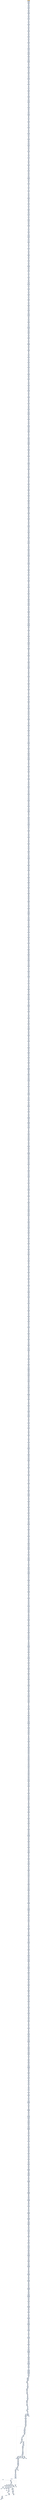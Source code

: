 digraph G {
node[shape=rectangle,style=filled,fillcolor=lightsteelblue,color=lightsteelblue]
bgcolor="transparent"
a0x00401aafshrdl_0x3UINT8_ebp_eax[label="start\nshrdl $0x3<UINT8>, %ebp, %eax",color="lightgrey",fillcolor="orange"];
a0x00401ab3movl_0x40d8dcUINT32__36esp_[label="0x00401ab3\nmovl $0x40d8dc<UINT32>, -36(%esp)"];
a0x00401abbshrdl_0x3UINT8_ebp_eax[label="0x00401abb\nshrdl $0x3<UINT8>, %ebp, %eax"];
a0x00401abfmovl__36esp__eax[label="0x00401abf\nmovl -36(%esp), %eax"];
a0x00401ac3addl_0xc7ff0b66UINT32_eax_[label="0x00401ac3\naddl $0xc7ff0b66<UINT32>, (%eax)"];
a0x00401ac9movzbl_cl_eax[label="0x00401ac9\nmovzbl %cl, %eax"];
a0x00401accxorl_eax_eax[label="0x00401acc\nxorl %eax, %eax"];
a0x00401acemovb_0x4UINT8_al[label="0x00401ace\nmovb $0x4<UINT8>, %al"];
a0x00401ad0addl_eax__36esp_[label="0x00401ad0\naddl %eax, -36(%esp)"];
a0x00401ad4shll_0x2UINT8_eax[label="0x00401ad4\nshll $0x2<UINT8>, %eax"];
a0x00401ad7movl__36esp__eax[label="0x00401ad7\nmovl -36(%esp), %eax"];
a0x00401adborl_0xdcdc2444UINT32_eax_[label="0x00401adb\norl $0xdcdc2444<UINT32>, (%eax)"];
a0x00401ae1addw_dx_bx[label="0x00401ae1\naddw %dx, %bx"];
a0x00401ae4xorl_eax_eax[label="0x00401ae4\nxorl %eax, %eax"];
a0x00401ae6movb_0x4UINT8_al[label="0x00401ae6\nmovb $0x4<UINT8>, %al"];
a0x00401ae8addl_eax__36esp_[label="0x00401ae8\naddl %eax, -36(%esp)"];
a0x00401aecleal_0x2ebp__ebp[label="0x00401aec\nleal 0x2(%ebp), %ebp"];
a0x00401aefmovl__36esp__edi[label="0x00401aef\nmovl -36(%esp), %edi"];
a0x00401af3movl_0x660040a8UINT32_eax[label="0x00401af3\nmovl $0x660040a8<UINT32>, %eax"];
a0x00401af8stosl_eax_es_edi_[label="0x00401af8\nstosl %eax, %es:(%edi)"];
a0x00401af9andw_ax_cx[label="0x00401af9\nandw %ax, %cx"];
a0x00401afcxorl_ecx_ecx[label="0x00401afc\nxorl %ecx, %ecx"];
a0x00401afemovb_0x4UINT8_cl[label="0x00401afe\nmovb $0x4<UINT8>, %cl"];
a0x00401b00addl_ecx__36esp_[label="0x00401b00\naddl %ecx, -36(%esp)"];
a0x00401b04leal_0x2esi__ebp[label="0x00401b04\nleal 0x2(%esi), %ebp"];
a0x00401b07movl__36esp__ecx[label="0x00401b07\nmovl -36(%esp), %ecx"];
a0x00401b0bmovl_0xcd33ff0bUINT32_ecx_[label="0x00401b0b\nmovl $0xcd33ff0b<UINT32>, (%ecx)"];
a0x00401b11xorw_bp_ax[label="0x00401b11\nxorw %bp, %ax"];
a0x00401b14testw_ax_di[label="0x00401b14\ntestw %ax, %di"];
a0x00401b17xorl_eax_eax[label="0x00401b17\nxorl %eax, %eax"];
a0x00401b19movb_0x4UINT8_al[label="0x00401b19\nmovb $0x4<UINT8>, %al"];
a0x00401b1baddl_eax__36esp_[label="0x00401b1b\naddl %eax, -36(%esp)"];
a0x00401b1ftestw_ax_di[label="0x00401b1f\ntestw %ax, %di"];
a0x00401b22movl__36esp__eax[label="0x00401b22\nmovl -36(%esp), %eax"];
a0x00401b26movl_0xdc24448bUINT32_eax_[label="0x00401b26\nmovl $0xdc24448b<UINT32>, (%eax)"];
a0x00401b2caddl_ecx_edi[label="0x00401b2c\naddl %ecx, %edi"];
a0x00401b2esubl_edx_edi[label="0x00401b2e\nsubl %edx, %edi"];
a0x00401b30xorl_ecx_ecx[label="0x00401b30\nxorl %ecx, %ecx"];
a0x00401b32movb_0x4UINT8_cl[label="0x00401b32\nmovb $0x4<UINT8>, %cl"];
a0x00401b34addl_ecx__36esp_[label="0x00401b34\naddl %ecx, -36(%esp)"];
a0x00401b38subl_edx_edi[label="0x00401b38\nsubl %edx, %edi"];
a0x00401b3atestl_ebx_edx[label="0x00401b3a\ntestl %ebx, %edx"];
a0x00401b3cmovl__36esp__eax[label="0x00401b3c\nmovl -36(%esp), %eax"];
a0x00401b40movl_0xbe900081UINT32_eax_[label="0x00401b40\nmovl $0xbe900081<UINT32>, (%eax)"];
a0x00401b46testl_ebx_edx[label="0x00401b46\ntestl %ebx, %edx"];
a0x00401b48mull_esi_eax[label="0x00401b48\nmull %esi, %eax"];
a0x00401b4axorl_ebx_ebx[label="0x00401b4a\nxorl %ebx, %ebx"];
a0x00401b4cmovb_0x4UINT8_bl[label="0x00401b4c\nmovb $0x4<UINT8>, %bl"];
a0x00401b4eaddl_ebx__36esp_[label="0x00401b4e\naddl %ebx, -36(%esp)"];
a0x00401b52mull_esi_eax[label="0x00401b52\nmull %esi, %eax"];
a0x00401b54movl__36esp__edx[label="0x00401b54\nmovl -36(%esp), %edx"];
a0x00401b58addl_0xcd334010UINT32_edx_[label="0x00401b58\naddl $0xcd334010<UINT32>, (%edx)"];
a0x00401b5eaddl_ecx_esi[label="0x00401b5e\naddl %ecx, %esi"];
a0x00401b60xorl_edx_edx[label="0x00401b60\nxorl %edx, %edx"];
a0x00401b62movb_0x4UINT8_dl[label="0x00401b62\nmovb $0x4<UINT8>, %dl"];
a0x00401b64addl_edx__36esp_[label="0x00401b64\naddl %edx, -36(%esp)"];
a0x00401b68testl_ecx_edx[label="0x00401b68\ntestl %ecx, %edx"];
a0x00401b6axorl_esi_edx[label="0x00401b6a\nxorl %esi, %edx"];
a0x00401b6cmovl__36esp__edi[label="0x00401b6c\nmovl -36(%esp), %edi"];
a0x00401b70movl_0xdb33fa0bUINT32_eax[label="0x00401b70\nmovl $0xdb33fa0b<UINT32>, %eax"];
a0x00401b75stosl_eax_es_edi_[label="0x00401b75\nstosl %eax, %es:(%edi)"];
a0x00401b76xorl_esi_edx[label="0x00401b76\nxorl %esi, %edx"];
a0x00401b78xorl_eax_eax[label="0x00401b78\nxorl %eax, %eax"];
a0x00401b7amovb_0x4UINT8_al[label="0x00401b7a\nmovb $0x4<UINT8>, %al"];
a0x00401b7caddl_eax__36esp_[label="0x00401b7c\naddl %eax, -36(%esp)"];
a0x00401b80testw_ax_bp[label="0x00401b80\ntestw %ax, %bp"];
a0x00401b83movl__36esp__edi[label="0x00401b83\nmovl -36(%esp), %edi"];
a0x00401b87movl_0x5c0104b3UINT32_eax[label="0x00401b87\nmovl $0x5c0104b3<UINT32>, %eax"];
a0x00401b8cstosl_eax_es_edi_[label="0x00401b8c\nstosl %eax, %es:(%edi)"];
a0x00401b8dshldl_0x3UINT8_ebp_eax[label="0x00401b8d\nshldl $0x3<UINT8>, %ebp, %eax"];
a0x00401b91xorl_edx_edx[label="0x00401b91\nxorl %edx, %edx"];
a0x00401b93movb_0x4UINT8_dl[label="0x00401b93\nmovb $0x4<UINT8>, %dl"];
a0x00401b95addl_edx__36esp_[label="0x00401b95\naddl %edx, -36(%esp)"];
a0x00401b99addl_0x40dafbUINT32_ebp[label="0x00401b99\naddl $0x40dafb<UINT32>, %ebp"];
a0x00401b9fmovl__36esp__eax[label="0x00401b9f\nmovl -36(%esp), %eax"];
a0x00401ba3addl_0xfa0bdc24UINT32_eax_[label="0x00401ba3\naddl $0xfa0bdc24<UINT32>, (%eax)"];
a0x00401ba9subw_si_ax[label="0x00401ba9\nsubw %si, %ax"];
a0x00401bactestl_edx_eax[label="0x00401bac\ntestl %edx, %eax"];
a0x00401baemovl_0x40de7aUINT32_eax[label="0x00401bae\nmovl $0x40de7a<UINT32>, %eax"];
a0x00401bb3xorl_eax_eax[label="0x00401bb3\nxorl %eax, %eax"];
a0x00401bb5movb_0x4UINT8_al[label="0x00401bb5\nmovb $0x4<UINT8>, %al"];
a0x00401bb7addl_eax__36esp_[label="0x00401bb7\naddl %eax, -36(%esp)"];
a0x00401bbbtestl_edx_eax[label="0x00401bbb\ntestl %edx, %eax"];
a0x00401bbdmovl_0x40de7aUINT32_eax[label="0x00401bbd\nmovl $0x40de7a<UINT32>, %eax"];
a0x00401bc2movl__36esp__ecx[label="0x00401bc2\nmovl -36(%esp), %ecx"];
a0x00401bc6movl_0x8b02c183UINT32_ecx_[label="0x00401bc6\nmovl $0x8b02c183<UINT32>, (%ecx)"];
a0x00401bccmovl_0x40de7aUINT32_eax[label="0x00401bcc\nmovl $0x40de7a<UINT32>, %eax"];
a0x00401bd1subl_edi_edx[label="0x00401bd1\nsubl %edi, %edx"];
a0x00401bd3xorl_eax_eax[label="0x00401bd3\nxorl %eax, %eax"];
a0x00401bd5movb_0x4UINT8_al[label="0x00401bd5\nmovb $0x4<UINT8>, %al"];
a0x00401bd7addl_eax__36esp_[label="0x00401bd7\naddl %eax, -36(%esp)"];
a0x00401bdbsubl_edi_edx[label="0x00401bdb\nsubl %edi, %edx"];
a0x00401bddmovl__36esp__ebx[label="0x00401bdd\nmovl -36(%esp), %ebx"];
a0x00401be1addl_0x81dc244cUINT32_ebx_[label="0x00401be1\naddl $0x81dc244c<UINT32>, (%ebx)"];
a0x00401be7testl_0x40dfeeUINT32_ebp[label="0x00401be7\ntestl $0x40dfee<UINT32>, %ebp"];
a0x00401bedxorl_ebx_ebx[label="0x00401bed\nxorl %ebx, %ebx"];
a0x00401befmovb_0x4UINT8_bl[label="0x00401bef\nmovb $0x4<UINT8>, %bl"];
a0x00401bf1addl_ebx__36esp_[label="0x00401bf1\naddl %ebx, -36(%esp)"];
a0x00401bf5leal_0x2edi__ebp[label="0x00401bf5\nleal 0x2(%edi), %ebp"];
a0x00401bf8imull_ebx_eax[label="0x00401bf8\nimull %ebx, %eax"];
a0x00401bfamovl__36esp__eax[label="0x00401bfa\nmovl -36(%esp), %eax"];
a0x00401bfeaddl_0xd4a36901UINT32_eax_[label="0x00401bfe\naddl $0xd4a36901<UINT32>, (%eax)"];
a0x00401c04imull_ebx_eax[label="0x00401c04\nimull %ebx, %eax"];
a0x00401c06leal_0x2ebp__ebp[label="0x00401c06\nleal 0x2(%ebp), %ebp"];
a0x00401c09xorl_edx_edx[label="0x00401c09\nxorl %edx, %edx"];
a0x00401c0bmovb_0x4UINT8_dl[label="0x00401c0b\nmovb $0x4<UINT8>, %dl"];
a0x00401c0daddl_edx__36esp_[label="0x00401c0d\naddl %edx, -36(%esp)"];
a0x00401c11leal_0x2ebp__ebp[label="0x00401c11\nleal 0x2(%ebp), %ebp"];
a0x00401c14movl__36esp__eax[label="0x00401c14\nmovl -36(%esp), %eax"];
a0x00401c18addl_0x2931818cUINT32_eax_[label="0x00401c18\naddl $0x2931818c<UINT32>, (%eax)"];
a0x00401c1esubl_0x2UINT8_ebp[label="0x00401c1e\nsubl $0x2<UINT8>, %ebp"];
a0x00401c21subw_dx_ax[label="0x00401c21\nsubw %dx, %ax"];
a0x00401c24xorl_edx_edx[label="0x00401c24\nxorl %edx, %edx"];
a0x00401c26movb_0x4UINT8_dl[label="0x00401c26\nmovb $0x4<UINT8>, %dl"];
a0x00401c28addl_edx__36esp_[label="0x00401c28\naddl %edx, -36(%esp)"];
a0x00401c2csubw_dx_ax[label="0x00401c2c\nsubw %dx, %ax"];
a0x00401c2fmovl__36esp__ecx[label="0x00401c2f\nmovl -36(%esp), %ecx"];
a0x00401c33addl_0x839c6ba3UINT32_ecx_[label="0x00401c33\naddl $0x839c6ba3<UINT32>, (%ecx)"];
a0x00401c39testw_cx_cx[label="0x00401c39\ntestw %cx, %cx"];
a0x00401c3corl_ecx_ebp[label="0x00401c3c\norl %ecx, %ebp"];
a0x00401c3eimull_edi_eax[label="0x00401c3e\nimull %edi, %eax"];
a0x00401c40xorl_ebx_ebx[label="0x00401c40\nxorl %ebx, %ebx"];
a0x00401c42movb_0x4UINT8_bl[label="0x00401c42\nmovb $0x4<UINT8>, %bl"];
a0x00401c44addl_ebx__36esp_[label="0x00401c44\naddl %ebx, -36(%esp)"];
a0x00401c48orl_ecx_ebp[label="0x00401c48\norl %ecx, %ebp"];
a0x00401c4amovl__36esp__eax[label="0x00401c4a\nmovl -36(%esp), %eax"];
a0x00401c4eaddl_0xc03302c1UINT32_eax_[label="0x00401c4e\naddl $0xc03302c1<UINT32>, (%eax)"];
a0x00401c54imull_edi_eax[label="0x00401c54\nimull %edi, %eax"];
a0x00401c56xorl_ebx_ebx[label="0x00401c56\nxorl %ebx, %ebx"];
a0x00401c58movb_0x4UINT8_bl[label="0x00401c58\nmovb $0x4<UINT8>, %bl"];
a0x00401c5aaddl_ebx__36esp_[label="0x00401c5a\naddl %ebx, -36(%esp)"];
a0x00401c5emovzbl_cl_ecx[label="0x00401c5e\nmovzbl %cl, %ecx"];
a0x00401c61movsbl_ch_ecx[label="0x00401c61\nmovsbl %ch, %ecx"];
a0x00401c64movl__36esp__edi[label="0x00401c64\nmovl -36(%esp), %edi"];
a0x00401c68movl_0x4b3db33UINT32_eax[label="0x00401c68\nmovl $0x4b3db33<UINT32>, %eax"];
a0x00401c6dstosl_eax_es_edi_[label="0x00401c6d\nstosl %eax, %es:(%edi)"];
a0x00401c6emovsbl_ch_ecx[label="0x00401c6e\nmovsbl %ch, %ecx"];
a0x00401c71xorl_eax_eax[label="0x00401c71\nxorl %eax, %eax"];
a0x00401c73movb_0x4UINT8_al[label="0x00401c73\nmovb $0x4<UINT8>, %al"];
a0x00401c75addl_eax__36esp_[label="0x00401c75\naddl %eax, -36(%esp)"];
a0x00401c79shrdl_0x3UINT8_ebp_eax[label="0x00401c79\nshrdl $0x3<UINT8>, %ebp, %eax"];
a0x00401c7dmovl__36esp__eax[label="0x00401c7d\nmovl -36(%esp), %eax"];
a0x00401c81movl_0xdc245c01UINT32_eax_[label="0x00401c81\nmovl $0xdc245c01<UINT32>, (%eax)"];
a0x00401c87andw_ax_bx[label="0x00401c87\nandw %ax, %bx"];
a0x00401c8axorl_ebx_ebx[label="0x00401c8a\nxorl %ebx, %ebx"];
a0x00401c8cmovb_0x4UINT8_bl[label="0x00401c8c\nmovb $0x4<UINT8>, %bl"];
a0x00401c8eaddl_ebx__36esp_[label="0x00401c8e\naddl %ebx, -36(%esp)"];
a0x00401c92addl_esi_edx[label="0x00401c92\naddl %esi, %edx"];
a0x00401c94movl__36esp__edi[label="0x00401c94\nmovl -36(%esp), %edi"];
a0x00401c98movl_0xf78bc033UINT32_eax[label="0x00401c98\nmovl $0xf78bc033<UINT32>, %eax"];
a0x00401c9dstosl_eax_es_edi_[label="0x00401c9d\nstosl %eax, %es:(%edi)"];
a0x00401c9etestl_edx_ebp[label="0x00401c9e\ntestl %edx, %ebp"];
a0x00401ca0sarl_0x2UINT8_ecx[label="0x00401ca0\nsarl $0x2<UINT8>, %ecx"];
a0x00401ca3movw_dx_ax[label="0x00401ca3\nmovw %dx, %ax"];
a0x00401ca6xorl_eax_eax[label="0x00401ca6\nxorl %eax, %eax"];
a0x00401ca8movb_0x4UINT8_al[label="0x00401ca8\nmovb $0x4<UINT8>, %al"];
a0x00401caaaddl_eax__36esp_[label="0x00401caa\naddl %eax, -36(%esp)"];
a0x00401caesarl_0x2UINT8_ecx[label="0x00401cae\nsarl $0x2<UINT8>, %ecx"];
a0x00401cb1movl__36esp__edi[label="0x00401cb1\nmovl -36(%esp), %edi"];
a0x00401cb5movl_0x8bc32b66UINT32_eax[label="0x00401cb5\nmovl $0x8bc32b66<UINT32>, %eax"];
a0x00401cbastosl_eax_es_edi_[label="0x00401cba\nstosl %eax, %es:(%edi)"];
a0x00401cbbmovw_dx_ax[label="0x00401cbb\nmovw %dx, %ax"];
a0x00401cbeaddl_eax_ecx[label="0x00401cbe\naddl %eax, %ecx"];
a0x00401cc0xorl_ecx_ecx[label="0x00401cc0\nxorl %ecx, %ecx"];
a0x00401cc2movb_0x4UINT8_cl[label="0x00401cc2\nmovb $0x4<UINT8>, %cl"];
a0x00401cc4addl_ecx__36esp_[label="0x00401cc4\naddl %ecx, -36(%esp)"];
a0x00401cc8addl_eax_ecx[label="0x00401cc8\naddl %eax, %ecx"];
a0x00401ccaandw_si_cx[label="0x00401cca\nandw %si, %cx"];
a0x00401ccdmovl__36esp__ebx[label="0x00401ccd\nmovl -36(%esp), %ebx"];
a0x00401cd1movl_0x81dc244cUINT32_ebx_[label="0x00401cd1\nmovl $0x81dc244c<UINT32>, (%ebx)"];
a0x00401cd7andw_si_cx[label="0x00401cd7\nandw %si, %cx"];
a0x00401cdaandl_esi_ecx[label="0x00401cda\nandl %esi, %ecx"];
a0x00401cdcxorl_edx_edx[label="0x00401cdc\nxorl %edx, %edx"];
a0x00401cdemovb_0x4UINT8_dl[label="0x00401cde\nmovb $0x4<UINT8>, %dl"];
a0x00401ce0addl_edx__36esp_[label="0x00401ce0\naddl %edx, -36(%esp)"];
a0x00401ce4andl_esi_ecx[label="0x00401ce4\nandl %esi, %ecx"];
a0x00401ce6movl__36esp__edx[label="0x00401ce6\nmovl -36(%esp), %edx"];
a0x00401ceaaddl_0xe8fa3501UINT32_edx_[label="0x00401cea\naddl $0xe8fa3501<UINT32>, (%edx)"];
a0x00401cf0orl_edx_ebp[label="0x00401cf0\norl %edx, %ebp"];
a0x00401cf2xorw_cx_di[label="0x00401cf2\nxorw %cx, %di"];
a0x00401cf5xorl_eax_eax[label="0x00401cf5\nxorl %eax, %eax"];
a0x00401cf7movb_0x4UINT8_al[label="0x00401cf7\nmovb $0x4<UINT8>, %al"];
a0x00401cf9addl_eax__36esp_[label="0x00401cf9\naddl %eax, -36(%esp)"];
a0x00401cfdxorw_cx_di[label="0x00401cfd\nxorw %cx, %di"];
a0x00401d00movl__36esp__edx[label="0x00401d00\nmovl -36(%esp), %edx"];
a0x00401d04movl_0x65318182UINT32_edx_[label="0x00401d04\nmovl $0x65318182<UINT32>, (%edx)"];
a0x00401d0aleal_0x40dd7dedx__edx[label="0x00401d0a\nleal 0x40dd7d(%edx), %edx"];
a0x00401d10xorl_ecx_ecx[label="0x00401d10\nxorl %ecx, %ecx"];
a0x00401d12movb_0x4UINT8_cl[label="0x00401d12\nmovb $0x4<UINT8>, %cl"];
a0x00401d14addl_ecx__36esp_[label="0x00401d14\naddl %ecx, -36(%esp)"];
a0x00401d18subl_esi_edx[label="0x00401d18\nsubl %esi, %edx"];
a0x00401d1asubl_esi_ecx[label="0x00401d1a\nsubl %esi, %ecx"];
a0x00401d1cmovl__36esp__edi[label="0x00401d1c\nmovl -36(%esp), %edi"];
a0x00401d20movl_0x8b3be8baUINT32_eax[label="0x00401d20\nmovl $0x8b3be8ba<UINT32>, %eax"];
a0x00401d25stosl_eax_es_edi_[label="0x00401d25\nstosl %eax, %es:(%edi)"];
a0x00401d26subl_esi_ecx[label="0x00401d26\nsubl %esi, %ecx"];
a0x00401d28leal_0x40d87bebx__ebx[label="0x00401d28\nleal 0x40d87b(%ebx), %ebx"];
a0x00401d2exorl_ebx_ebx[label="0x00401d2e\nxorl %ebx, %ebx"];
a0x00401d30movb_0x4UINT8_bl[label="0x00401d30\nmovb $0x4<UINT8>, %bl"];
a0x00401d32addl_ebx__36esp_[label="0x00401d32\naddl %ebx, -36(%esp)"];
a0x00401d36leal_0x40d87bebx__ebx[label="0x00401d36\nleal 0x40d87b(%ebx), %ebx"];
a0x00401d3cmovl__36esp__ecx[label="0x00401d3c\nmovl -36(%esp), %ecx"];
a0x00401d40addl_0xb0c033f7UINT32_ecx_[label="0x00401d40\naddl $0xb0c033f7<UINT32>, (%ecx)"];
a0x00401d46testl_ebp_eax[label="0x00401d46\ntestl %ebp, %eax"];
a0x00401d48xorl_eax_eax[label="0x00401d48\nxorl %eax, %eax"];
a0x00401d4amovb_0x4UINT8_al[label="0x00401d4a\nmovb $0x4<UINT8>, %al"];
a0x00401d4caddl_eax__36esp_[label="0x00401d4c\naddl %eax, -36(%esp)"];
a0x00401d50subl_ebp_ebx[label="0x00401d50\nsubl %ebp, %ebx"];
a0x00401d52imull_ebp_eax[label="0x00401d52\nimull %ebp, %eax"];
a0x00401d54movl__36esp__ecx[label="0x00401d54\nmovl -36(%esp), %ecx"];
a0x00401d58addl_0x24440104UINT32_ecx_[label="0x00401d58\naddl $0x24440104<UINT32>, (%ecx)"];
a0x00401d5eimull_ebp_eax[label="0x00401d5e\nimull %ebp, %eax"];
a0x00401d60movw_si_bx[label="0x00401d60\nmovw %si, %bx"];
a0x00401d63orw_dx_bp[label="0x00401d63\norw %dx, %bp"];
a0x00401d66xorl_eax_eax[label="0x00401d66\nxorl %eax, %eax"];
a0x00401d68movb_0x4UINT8_al[label="0x00401d68\nmovb $0x4<UINT8>, %al"];
a0x00401d6aaddl_eax__36esp_[label="0x00401d6a\naddl %eax, -36(%esp)"];
a0x00401d6emovw_si_bx[label="0x00401d6e\nmovw %si, %bx"];
a0x00401d71movl__36esp__eax[label="0x00401d71\nmovl -36(%esp), %eax"];
a0x00401d75orl_0xc32b66dcUINT32_eax_[label="0x00401d75\norl $0xc32b66dc<UINT32>, (%eax)"];
a0x00401d7borw_dx_bp[label="0x00401d7b\norw %dx, %bp"];
a0x00401d7eandl_edx_ebx[label="0x00401d7e\nandl %edx, %ebx"];
a0x00401d80addl_edi_edi[label="0x00401d80\naddl %edi, %edi"];
a0x00401d82xorl_edx_edx[label="0x00401d82\nxorl %edx, %edx"];
a0x00401d84movb_0x4UINT8_dl[label="0x00401d84\nmovb $0x4<UINT8>, %dl"];
a0x00401d86addl_edx__36esp_[label="0x00401d86\naddl %edx, -36(%esp)"];
a0x00401d8aandl_edx_ebx[label="0x00401d8a\nandl %edx, %ebx"];
a0x00401d8caddl_edi_edi[label="0x00401d8c\naddl %edi, %edi"];
a0x00401d8emovl__36esp__eax[label="0x00401d8e\nmovl -36(%esp), %eax"];
a0x00401d92addl_0x8b02eb83UINT32_eax_[label="0x00401d92\naddl $0x8b02eb83<UINT32>, (%eax)"];
a0x00401d98addl_edi_edi[label="0x00401d98\naddl %edi, %edi"];
a0x00401d9aaddl_edi_ebp[label="0x00401d9a\naddl %edi, %ebp"];
a0x00401d9cxorl_ebx_ebx[label="0x00401d9c\nxorl %ebx, %ebx"];
a0x00401d9emovb_0x4UINT8_bl[label="0x00401d9e\nmovb $0x4<UINT8>, %bl"];
a0x00401da0addl_ebx__36esp_[label="0x00401da0\naddl %ebx, -36(%esp)"];
a0x00401da4addl_edi_ebp[label="0x00401da4\naddl %edi, %ebp"];
a0x00401da6movl__36esp__ecx[label="0x00401da6\nmovl -36(%esp), %ecx"];
a0x00401daaaddl_0x81dc2444UINT32_ecx_[label="0x00401daa\naddl $0x81dc2444<UINT32>, (%ecx)"];
a0x00401db0orl_ebp_ecx[label="0x00401db0\norl %ebp, %ecx"];
a0x00401db2subw_ax_di[label="0x00401db2\nsubw %ax, %di"];
a0x00401db5leal_0x40dd6becx__ebp[label="0x00401db5\nleal 0x40dd6b(%ecx), %ebp"];
a0x00401dbbxorl_edx_edx[label="0x00401dbb\nxorl %edx, %edx"];
a0x00401dbdmovb_0x4UINT8_dl[label="0x00401dbd\nmovb $0x4<UINT8>, %dl"];
a0x00401dbfaddl_edx__36esp_[label="0x00401dbf\naddl %edx, -36(%esp)"];
a0x00401dc3subw_ax_di[label="0x00401dc3\nsubw %ax, %di"];
a0x00401dc6leal_0x40dd6becx__ebp[label="0x00401dc6\nleal 0x40dd6b(%ecx), %ebp"];
a0x00401dccmovl__36esp__eax[label="0x00401dcc\nmovl -36(%esp), %eax"];
a0x00401dd0movl_0x6edd9400UINT32_eax_[label="0x00401dd0\nmovl $0x6edd9400<UINT32>, (%eax)"];
a0x00401dd6leal_0x40dd6becx__ebp[label="0x00401dd6\nleal 0x40dd6b(%ecx), %ebp"];
a0x00401ddcxorl_ebx_ebx[label="0x00401ddc\nxorl %ebx, %ebx"];
a0x00401ddemovb_0x4UINT8_bl[label="0x00401dde\nmovb $0x4<UINT8>, %bl"];
a0x00401de0addl_ebx__36esp_[label="0x00401de0\naddl %ebx, -36(%esp)"];
a0x00401de4testl_ebx_ebp[label="0x00401de4\ntestl %ebx, %ebp"];
a0x00401de6subw_di_si[label="0x00401de6\nsubw %di, %si"];
a0x00401de9movl__36esp__ecx[label="0x00401de9\nmovl -36(%esp), %ecx"];
a0x00401dedaddl_0x7c308146UINT32_ecx_[label="0x00401ded\naddl $0x7c308146<UINT32>, (%ecx)"];
a0x00401df3subw_di_si[label="0x00401df3\nsubw %di, %si"];
a0x00401df6movw_bp_cx[label="0x00401df6\nmovw %bp, %cx"];
a0x00401df9negl_edi[label="0x00401df9\nnegl %edi"];
a0x00401dfbxorl_edx_edx[label="0x00401dfb\nxorl %edx, %edx"];
a0x00401dfdmovb_0x4UINT8_dl[label="0x00401dfd\nmovb $0x4<UINT8>, %dl"];
a0x00401dffaddl_edx__36esp_[label="0x00401dff\naddl %edx, -36(%esp)"];
a0x00401e03movw_bp_cx[label="0x00401e03\nmovw %bp, %cx"];
a0x00401e06negl_edi[label="0x00401e06\nnegl %edi"];
a0x00401e08movl__36esp__ebx[label="0x00401e08\nmovl -36(%esp), %ebx"];
a0x00401e0corl_0x83466edeUINT32_ebx_[label="0x00401e0c\norl $0x83466ede<UINT32>, (%ebx)"];
a0x00401e12negl_edi[label="0x00401e12\nnegl %edi"];
a0x00401e14movw_si_si[label="0x00401e14\nmovw %si, %si"];
a0x00401e17leal_0x2ebp__edx[label="0x00401e17\nleal 0x2(%ebp), %edx"];
a0x00401e1axorl_edx_edx[label="0x00401e1a\nxorl %edx, %edx"];
a0x00401e1cmovb_0x4UINT8_dl[label="0x00401e1c\nmovb $0x4<UINT8>, %dl"];
a0x00401e1eaddl_edx__36esp_[label="0x00401e1e\naddl %edx, -36(%esp)"];
a0x00401e22movw_si_si[label="0x00401e22\nmovw %si, %si"];
a0x00401e25leal_0x2ebp__edx[label="0x00401e25\nleal 0x2(%ebp), %edx"];
a0x00401e28movl__36esp__ecx[label="0x00401e28\nmovl -36(%esp), %ecx"];
a0x00401e2caddl_0xc08102ebUINT32_ecx_[label="0x00401e2c\naddl $0xc08102eb<UINT32>, (%ecx)"];
a0x00401e32leal_0x2ebp__edx[label="0x00401e32\nleal 0x2(%ebp), %edx"];
a0x00401e35xorl_edx_edx[label="0x00401e35\nxorl %edx, %edx"];
a0x00401e37movb_0x4UINT8_dl[label="0x00401e37\nmovb $0x4<UINT8>, %dl"];
a0x00401e39addl_edx__36esp_[label="0x00401e39\naddl %edx, -36(%esp)"];
a0x00401e3dmovzbl_ch_ecx[label="0x00401e3d\nmovzbl %ch, %ecx"];
a0x00401e40subw_si_cx[label="0x00401e40\nsubw %si, %cx"];
a0x00401e43movl__36esp__eax[label="0x00401e43\nmovl -36(%esp), %eax"];
a0x00401e47movl_0x40dc6fUINT32_eax_[label="0x00401e47\nmovl $0x40dc6f<UINT32>, (%eax)"];
a0x00401e4dsubw_si_cx[label="0x00401e4d\nsubw %si, %cx"];
a0x00401e50xorl_ecx_ecx[label="0x00401e50\nxorl %ecx, %ecx"];
a0x00401e52movb_0x4UINT8_cl[label="0x00401e52\nmovb $0x4<UINT8>, %cl"];
a0x00401e54addl_ecx__36esp_[label="0x00401e54\naddl %ecx, -36(%esp)"];
a0x00401e58orl_eax_edi[label="0x00401e58\norl %eax, %edi"];
a0x00401e5amovzbl_dh_ebx[label="0x00401e5a\nmovzbl %dh, %ebx"];
a0x00401e5dmovl__36esp__edx[label="0x00401e5d\nmovl -36(%esp), %edx"];
a0x00401e61addl_0x4b2d233UINT32_edx_[label="0x00401e61\naddl $0x4b2d233<UINT32>, (%edx)"];
a0x00401e67movzbl_dh_ebx[label="0x00401e67\nmovzbl %dh, %ebx"];
a0x00401e6axorl_ecx_ecx[label="0x00401e6a\nxorl %ecx, %ecx"];
a0x00401e6cmovb_0x4UINT8_cl[label="0x00401e6c\nmovb $0x4<UINT8>, %cl"];
a0x00401e6eaddl_ecx__36esp_[label="0x00401e6e\naddl %ecx, -36(%esp)"];
a0x00401e72shll_0x2UINT8_edi[label="0x00401e72\nshll $0x2<UINT8>, %edi"];
a0x00401e75movl__36esp__eax[label="0x00401e75\nmovl -36(%esp), %eax"];
a0x00401e79addl_0xdc245401UINT32_eax_[label="0x00401e79\naddl $0xdc245401<UINT32>, (%eax)"];
a0x00401e7faddl_edi_ebp[label="0x00401e7f\naddl %edi, %ebp"];
a0x00401e81xorl_ecx_ecx[label="0x00401e81\nxorl %ecx, %ecx"];
a0x00401e83movb_0x4UINT8_cl[label="0x00401e83\nmovb $0x4<UINT8>, %cl"];
a0x00401e85addl_ecx__36esp_[label="0x00401e85\naddl %ecx, -36(%esp)"];
a0x00401e89movw_di_ax[label="0x00401e89\nmovw %di, %ax"];
a0x00401e8cmovl__36esp__edi[label="0x00401e8c\nmovl -36(%esp), %edi"];
a0x00401e90movl_0xdc6fc081UINT32_eax[label="0x00401e90\nmovl $0xdc6fc081<UINT32>, %eax"];
a0x00401e95stosl_eax_es_edi_[label="0x00401e95\nstosl %eax, %es:(%edi)"];
a0x00401e96leal_0x40dd7dedx__edx[label="0x00401e96\nleal 0x40dd7d(%edx), %edx"];
a0x00401e9cxorl_ecx_ecx[label="0x00401e9c\nxorl %ecx, %ecx"];
a0x00401e9emovb_0x4UINT8_cl[label="0x00401e9e\nmovb $0x4<UINT8>, %cl"];
a0x00401ea0addl_ecx__36esp_[label="0x00401ea0\naddl %ecx, -36(%esp)"];
a0x00401ea4subl_edi_ebx[label="0x00401ea4\nsubl %edi, %ebx"];
a0x00401ea6movl__36esp__edi[label="0x00401ea6\nmovl -36(%esp), %edi"];
a0x00401eaamovl_0x548b0040UINT32_eax[label="0x00401eaa\nmovl $0x548b0040<UINT32>, %eax"];
a0x00401eafstosl_eax_es_edi_[label="0x00401eaf\nstosl %eax, %es:(%edi)"];
a0x00401eb0orl_ebx_ecx[label="0x00401eb0\norl %ebx, %ecx"];
a0x00401eb2addw_cx_cx[label="0x00401eb2\naddw %cx, %cx"];
a0x00401eb5xorl_ebx_ebx[label="0x00401eb5\nxorl %ebx, %ebx"];
a0x00401eb7movb_0x4UINT8_bl[label="0x00401eb7\nmovb $0x4<UINT8>, %bl"];
a0x00401eb9addl_ebx__36esp_[label="0x00401eb9\naddl %ebx, -36(%esp)"];
a0x00401ebdaddw_cx_cx[label="0x00401ebd\naddw %cx, %cx"];
a0x00401ec0movl__36esp__edx[label="0x00401ec0\nmovl -36(%esp), %edx"];
a0x00401ec4orl_0x281dc24UINT32_edx_[label="0x00401ec4\norl $0x281dc24<UINT32>, (%edx)"];
a0x00401ecasubl_ebx_esi[label="0x00401eca\nsubl %ebx, %esi"];
a0x00401eccxorl_edx_edx[label="0x00401ecc\nxorl %edx, %edx"];
a0x00401ecemovb_0x4UINT8_dl[label="0x00401ece\nmovb $0x4<UINT8>, %dl"];
a0x00401ed0addl_edx__36esp_[label="0x00401ed0\naddl %edx, -36(%esp)"];
a0x00401ed4movl_0x40d87cUINT32_edx[label="0x00401ed4\nmovl $0x40d87c<UINT32>, %edx"];
a0x00401ed9movl__36esp__eax[label="0x00401ed9\nmovl -36(%esp), %eax"];
a0x00401eddmovl_0x10bfa4f3UINT32_eax_[label="0x00401edd\nmovl $0x10bfa4f3<UINT32>, (%eax)"];
a0x00401ee3imull_edx_eax[label="0x00401ee3\nimull %edx, %eax"];
a0x00401ee5xorl_ecx_ecx[label="0x00401ee5\nxorl %ecx, %ecx"];
a0x00401ee7movb_0x4UINT8_cl[label="0x00401ee7\nmovb $0x4<UINT8>, %cl"];
a0x00401ee9addl_ecx__36esp_[label="0x00401ee9\naddl %ecx, -36(%esp)"];
a0x00401eedshll_0x2UINT8_ecx[label="0x00401eed\nshll $0x2<UINT8>, %ecx"];
a0x00401ef0movl__36esp__ebx[label="0x00401ef0\nmovl -36(%esp), %ebx"];
a0x00401ef4addl_0xf7dfb60fUINT32_ebx_[label="0x00401ef4\naddl $0xf7dfb60f<UINT32>, (%ebx)"];
a0x00401efaaddl_edx_edx[label="0x00401efa\naddl %edx, %edx"];
a0x00401efcorl_edi_ebx[label="0x00401efc\norl %edi, %ebx"];
a0x00401efexorl_ebx_ebx[label="0x00401efe\nxorl %ebx, %ebx"];
a0x00401f00movb_0x4UINT8_bl[label="0x00401f00\nmovb $0x4<UINT8>, %bl"];
a0x00401f02addl_ebx__36esp_[label="0x00401f02\naddl %ebx, -36(%esp)"];
a0x00401f06orl_edi_ebx[label="0x00401f06\norl %edi, %ebx"];
a0x00401f08subw_ax_si[label="0x00401f08\nsubw %ax, %si"];
a0x00401f0bmovl__36esp__ecx[label="0x00401f0b\nmovl -36(%esp), %ecx"];
a0x00401f0fmovl_0x40dcfbc1UINT32_ecx_[label="0x00401f0f\nmovl $0x40dcfbc1<UINT32>, (%ecx)"];
a0x00401f15subw_ax_si[label="0x00401f15\nsubw %ax, %si"];
a0x00401f18movw_dx_di[label="0x00401f18\nmovw %dx, %di"];
a0x00401f1bxorl_ebx_ebx[label="0x00401f1b\nxorl %ebx, %ebx"];
a0x00401f1dmovb_0x4UINT8_bl[label="0x00401f1d\nmovb $0x4<UINT8>, %bl"];
a0x00401f1faddl_ebx__36esp_[label="0x00401f1f\naddl %ebx, -36(%esp)"];
a0x00401f23movw_dx_di[label="0x00401f23\nmovw %dx, %di"];
a0x00401f26xaddl_ebp_eax[label="0x00401f26\nxaddl %ebp, %eax"];
a0x00401f29movl__36esp__ecx[label="0x00401f29\nmovl -36(%esp), %ecx"];
a0x00401f2dorl_0xb3db3300UINT32_ecx_[label="0x00401f2d\norl $0xb3db3300<UINT32>, (%ecx)"];
a0x00401f33xaddl_ebp_eax[label="0x00401f33\nxaddl %ebp, %eax"];
a0x00401f36xorl_edx_edx[label="0x00401f36\nxorl %edx, %edx"];
a0x00401f38movb_0x4UINT8_dl[label="0x00401f38\nmovb $0x4<UINT8>, %dl"];
a0x00401f3aaddl_edx__36esp_[label="0x00401f3a\naddl %edx, -36(%esp)"];
a0x00401f3etestl_edx_ebp[label="0x00401f3e\ntestl %edx, %ebp"];
a0x00401f40xorw_si_bp[label="0x00401f40\nxorw %si, %bp"];
a0x00401f43movl__36esp__eax[label="0x00401f43\nmovl -36(%esp), %eax"];
a0x00401f47orl_0x245c0104UINT32_eax_[label="0x00401f47\norl $0x245c0104<UINT32>, (%eax)"];
a0x00401f4dxorw_si_bp[label="0x00401f4d\nxorw %si, %bp"];
a0x00401f50xorl_ecx_ecx[label="0x00401f50\nxorl %ecx, %ecx"];
a0x00401f52movb_0x4UINT8_cl[label="0x00401f52\nmovb $0x4<UINT8>, %cl"];
a0x00401f54addl_ecx__36esp_[label="0x00401f54\naddl %ecx, -36(%esp)"];
a0x00401f58andl_esi_edx[label="0x00401f58\nandl %esi, %edx"];
a0x00401f5amovl__36esp__ebx[label="0x00401f5a\nmovl -36(%esp), %ebx"];
a0x00401f5eaddl_0xfbc1f7dcUINT32_ebx_[label="0x00401f5e\naddl $0xfbc1f7dc<UINT32>, (%ebx)"];
a0x00401f64subl_0x40dfebUINT32_edx[label="0x00401f64\nsubl $0x40dfeb<UINT32>, %edx"];
a0x00401f6axorl_ebx_ebx[label="0x00401f6a\nxorl %ebx, %ebx"];
a0x00401f6cmovb_0x4UINT8_bl[label="0x00401f6c\nmovb $0x4<UINT8>, %bl"];
a0x00401f6eaddl_ebx__36esp_[label="0x00401f6e\naddl %ebx, -36(%esp)"];
a0x00401f72movsbl_bh_edx[label="0x00401f72\nmovsbl %bh, %edx"];
a0x00401f75movl__36esp__eax[label="0x00401f75\nmovl -36(%esp), %eax"];
a0x00401f79addl_0x8b0040dcUINT32_eax_[label="0x00401f79\naddl $0x8b0040dc<UINT32>, (%eax)"];
a0x00401f7fsubw_cx_bp[label="0x00401f7f\nsubw %cx, %bp"];
a0x00401f82subw_si_si[label="0x00401f82\nsubw %si, %si"];
a0x00401f85xorl_eax_eax[label="0x00401f85\nxorl %eax, %eax"];
a0x00401f87movb_0x4UINT8_al[label="0x00401f87\nmovb $0x4<UINT8>, %al"];
a0x00401f89addl_eax__36esp_[label="0x00401f89\naddl %eax, -36(%esp)"];
a0x00401f8dsubw_si_si[label="0x00401f8d\nsubw %si, %si"];
a0x00401f90xorl_edi_esi[label="0x00401f90\nxorl %edi, %esi"];
a0x00401f92movl__36esp__ebx[label="0x00401f92\nmovl -36(%esp), %ebx"];
a0x00401f96orl_0x81dc2454UINT32_ebx_[label="0x00401f96\norl $0x81dc2454<UINT32>, (%ebx)"];
a0x00401f9cxorl_edi_esi[label="0x00401f9c\nxorl %edi, %esi"];
a0x00401f9exorl_edx_eax[label="0x00401f9e\nxorl %edx, %eax"];
a0x00401fa0xorl_edx_edx[label="0x00401fa0\nxorl %edx, %edx"];
a0x00401fa2movb_0x4UINT8_dl[label="0x00401fa2\nmovb $0x4<UINT8>, %dl"];
a0x00401fa4addl_edx__36esp_[label="0x00401fa4\naddl %edx, -36(%esp)"];
a0x00401fa8xorl_edx_eax[label="0x00401fa8\nxorl %edx, %eax"];
a0x00401faashldl_0x3UINT8_eax_eax[label="0x00401faa\nshldl $0x3<UINT8>, %eax, %eax"];
a0x00401faemovl__36esp__edx[label="0x00401fae\nmovl -36(%esp), %edx"];
a0x00401fb2movl_0x50ce3a02UINT32_edx_[label="0x00401fb2\nmovl $0x50ce3a02<UINT32>, (%edx)"];
a0x00401fb8shldl_0x3UINT8_eax_eax[label="0x00401fb8\nshldl $0x3<UINT8>, %eax, %eax"];
a0x00401fbcxorl_edx_edx[label="0x00401fbc\nxorl %edx, %edx"];
a0x00401fbemovb_0x4UINT8_dl[label="0x00401fbe\nmovb $0x4<UINT8>, %dl"];
a0x00401fc0addl_edx__36esp_[label="0x00401fc0\naddl %edx, -36(%esp)"];
a0x00401fc4negl_edi[label="0x00401fc4\nnegl %edi"];
a0x00401fc6movl__36esp__edx[label="0x00401fc6\nmovl -36(%esp), %edx"];
a0x00401fcamovl_0x7a328172UINT32_edx_[label="0x00401fca\nmovl $0x7a328172<UINT32>, (%edx)"];
a0x00401fd0movsbl_ah_edx[label="0x00401fd0\nmovsbl %ah, %edx"];
a0x00401fd3testl_edx_edi[label="0x00401fd3\ntestl %edx, %edi"];
a0x00401fd5xorl_eax_eax[label="0x00401fd5\nxorl %eax, %eax"];
a0x00401fd7movb_0x4UINT8_al[label="0x00401fd7\nmovb $0x4<UINT8>, %al"];
a0x00401fd9addl_eax__36esp_[label="0x00401fd9\naddl %eax, -36(%esp)"];
a0x00401fddtestl_edx_edi[label="0x00401fdd\ntestl %edx, %edi"];
a0x00401fdfmovl__36esp__eax[label="0x00401fdf\nmovl -36(%esp), %eax"];
a0x00401fe3movl_0x66c9508eUINT32_eax_[label="0x00401fe3\nmovl $0x66c9508e<UINT32>, (%eax)"];
a0x00401fe9testw_bx_ax[label="0x00401fe9\ntestw %bx, %ax"];
a0x00401fecxorl_eax_eax[label="0x00401fec\nxorl %eax, %eax"];
a0x00401feemovb_0x4UINT8_al[label="0x00401fee\nmovb $0x4<UINT8>, %al"];
a0x00401ff0addl_eax__36esp_[label="0x00401ff0\naddl %eax, -36(%esp)"];
a0x00401ff4xorl_ebp_ecx[label="0x00401ff4\nxorl %ebp, %ecx"];
a0x00401ff6movl__36esp__eax[label="0x00401ff6\nmovl -36(%esp), %eax"];
a0x00401ffaaddl_0x366d12bUINT32_eax_[label="0x00401ffa\naddl $0x366d12b<UINT32>, (%eax)"];
a0x00402000imull_eax_eax[label="0x00402000\nimull %eax, %eax"];
a0x00402002testw_cx_cx[label="0x00402002\ntestw %cx, %cx"];
a0x00402005xorl_edx_edx[label="0x00402005\nxorl %edx, %edx"];
a0x00402007movb_0x4UINT8_dl[label="0x00402007\nmovb $0x4<UINT8>, %dl"];
a0x00402009addl_edx__36esp_[label="0x00402009\naddl %edx, -36(%esp)"];
a0x0040200dtestw_cx_cx[label="0x0040200d\ntestw %cx, %cx"];
a0x00402010movl__36esp__ebx[label="0x00402010\nmovl -36(%esp), %ebx"];
a0x00402014orl_0xd68566eeUINT32_ebx_[label="0x00402014\norl $0xd68566ee<UINT32>, (%ebx)"];
a0x0040201atestl_ecx_ebx[label="0x0040201a\ntestl %ecx, %ebx"];
a0x0040201cxorl_eax_eax[label="0x0040201c\nxorl %eax, %eax"];
a0x0040201emovb_0x4UINT8_al[label="0x0040201e\nmovb $0x4<UINT8>, %al"];
a0x00402020addl_eax__36esp_[label="0x00402020\naddl %eax, -36(%esp)"];
a0x00402024shll_0x2UINT8_ebx[label="0x00402024\nshll $0x2<UINT8>, %ebx"];
a0x00402027movl__36esp__eax[label="0x00402027\nmovl -36(%esp), %eax"];
a0x0040202baddl_0x4b0c033UINT32_eax_[label="0x0040202b\naddl $0x4b0c033<UINT32>, (%eax)"];
a0x00402031orl_ecx_ebx[label="0x00402031\norl %ecx, %ebx"];
a0x00402033xorl_ebx_ebx[label="0x00402033\nxorl %ebx, %ebx"];
a0x00402035movb_0x4UINT8_bl[label="0x00402035\nmovb $0x4<UINT8>, %bl"];
a0x00402037addl_ebx__36esp_[label="0x00402037\naddl %ebx, -36(%esp)"];
a0x0040203btestl_0x40db7eUINT32_eax[label="0x0040203b\ntestl $0x40db7e<UINT32>, %eax"];
a0x00402041movl__36esp__ebx[label="0x00402041\nmovl -36(%esp), %ebx"];
a0x00402045addl_0xdc244401UINT32_ebx_[label="0x00402045\naddl $0xdc244401<UINT32>, (%ebx)"];
a0x0040204bsubw_si_cx[label="0x0040204b\nsubw %si, %cx"];
a0x0040204eleal_0x2esi__ecx[label="0x0040204e\nleal 0x2(%esi), %ecx"];
a0x00402051movzbl_al_ecx[label="0x00402051\nmovzbl %al, %ecx"];
a0x00402054xorl_ecx_ecx[label="0x00402054\nxorl %ecx, %ecx"];
a0x00402056movb_0x4UINT8_cl[label="0x00402056\nmovb $0x4<UINT8>, %cl"];
a0x00402058addl_ecx__36esp_[label="0x00402058\naddl %ecx, -36(%esp)"];
a0x0040205cleal_0x2esi__ecx[label="0x0040205c\nleal 0x2(%esi), %ecx"];
a0x0040205fmovl__36esp__edx[label="0x0040205f\nmovl -36(%esp), %edx"];
a0x00402063addl_0x8bee0366UINT32_edx_[label="0x00402063\naddl $0x8bee0366<UINT32>, (%edx)"];
a0x00402069movzbl_al_ecx[label="0x00402069\nmovzbl %al, %ecx"];
a0x0040206cxorl_edx_edx[label="0x0040206c\nxorl %edx, %edx"];
a0x0040206emovb_0x4UINT8_dl[label="0x0040206e\nmovb $0x4<UINT8>, %dl"];
a0x00402070addl_edx__36esp_[label="0x00402070\naddl %edx, -36(%esp)"];
a0x00402074rcll_0x2UINT8_eax[label="0x00402074\nrcll $0x2<UINT8>, %eax"];
a0x00402077movl__36esp__edx[label="0x00402077\nmovl -36(%esp), %edx"];
a0x0040207baddl_0x81dc244cUINT32_edx_[label="0x0040207b\naddl $0x81dc244c<UINT32>, (%edx)"];
a0x00402081subl_0x40daeeUINT32_ebx[label="0x00402081\nsubl $0x40daee<UINT32>, %ebx"];
a0x00402087leal_0x40fb7cebp__ebx[label="0x00402087\nleal 0x40fb7c(%ebp), %ebx"];
a0x0040208dxorl_ebx_ebx[label="0x0040208d\nxorl %ebx, %ebx"];
a0x0040208fmovb_0x4UINT8_bl[label="0x0040208f\nmovb $0x4<UINT8>, %bl"];
a0x00402091addl_ebx__36esp_[label="0x00402091\naddl %ebx, -36(%esp)"];
a0x00402095leal_0x40fb7cebp__ebx[label="0x00402095\nleal 0x40fb7c(%ebp), %ebx"];
a0x0040209bmovl__36esp__eax[label="0x0040209b\nmovl -36(%esp), %eax"];
a0x0040209faddl_0x45001UINT32_eax_[label="0x0040209f\naddl $0x45001<UINT32>, (%eax)"];
a0x004020a5xorw_cx_dx[label="0x004020a5\nxorw %cx, %dx"];
a0x004020a8xorl_ebx_ebx[label="0x004020a8\nxorl %ebx, %ebx"];
a0x004020aamovb_0x4UINT8_bl[label="0x004020aa\nmovb $0x4<UINT8>, %bl"];
a0x004020acaddl_ebx__36esp_[label="0x004020ac\naddl %ebx, -36(%esp)"];
a0x004020b0mull_edi_eax[label="0x004020b0\nmull %edi, %eax"];
a0x004020b2movl__36esp__edx[label="0x004020b2\nmovl -36(%esp), %edx"];
a0x004020b6movl_0xd6856600UINT32_edx_[label="0x004020b6\nmovl $0xd6856600<UINT32>, (%edx)"];
a0x004020bcxorl_ebp_edi[label="0x004020bc\nxorl %ebp, %edi"];
a0x004020bemovw_di_dx[label="0x004020be\nmovw %di, %dx"];
a0x004020c1xorl_ebx_ebx[label="0x004020c1\nxorl %ebx, %ebx"];
a0x004020c3movb_0x4UINT8_bl[label="0x004020c3\nmovb $0x4<UINT8>, %bl"];
a0x004020c5addl_ebx__36esp_[label="0x004020c5\naddl %ebx, -36(%esp)"];
a0x004020c9movw_di_dx[label="0x004020c9\nmovw %di, %dx"];
a0x004020ccmovl__36esp__ecx[label="0x004020cc\nmovl -36(%esp), %ecx"];
a0x004020d0addl_0xdb33fd33UINT32_ecx_[label="0x004020d0\naddl $0xdb33fd33<UINT32>, (%ecx)"];
a0x004020d6movl_0x40de7aUINT32_eax[label="0x004020d6\nmovl $0x40de7a<UINT32>, %eax"];
a0x004020dbtestw_cx_bx[label="0x004020db\ntestw %cx, %bx"];
a0x004020dexorl_eax_eax[label="0x004020de\nxorl %eax, %eax"];
a0x004020e0movb_0x4UINT8_al[label="0x004020e0\nmovb $0x4<UINT8>, %al"];
a0x004020e2addl_eax__36esp_[label="0x004020e2\naddl %eax, -36(%esp)"];
a0x004020e6testw_cx_bx[label="0x004020e6\ntestw %cx, %bx"];
a0x004020e9movl_edi_ebp[label="0x004020e9\nmovl %edi, %ebp"];
a0x004020ebmovl__36esp__eax[label="0x004020eb\nmovl -36(%esp), %eax"];
a0x004020efmovl_0x5c0104b3UINT32_eax_[label="0x004020ef\nmovl $0x5c0104b3<UINT32>, (%eax)"];
a0x004020f5movl_edi_ebp[label="0x004020f5\nmovl %edi, %ebp"];
a0x004020f7addl_edx_edi[label="0x004020f7\naddl %edx, %edi"];
a0x004020f9negl_edi[label="0x004020f9\nnegl %edi"];
a0x004020fbxorl_ecx_ecx[label="0x004020fb\nxorl %ecx, %ecx"];
a0x004020fdxorl_ebx_ebx[label="0x004020fd\nxorl %ebx, %ebx"];
a0x004020ffmovb_0x4UINT8_bl[label="0x004020ff\nmovb $0x4<UINT8>, %bl"];
a0x00402101addl_ebx__36esp_[label="0x00402101\naddl %ebx, -36(%esp)"];
a0x00402105addl_edx_edi[label="0x00402105\naddl %edx, %edi"];
a0x00402107movl__36esp__edx[label="0x00402107\nmovl -36(%esp), %edx"];
a0x0040210bmovl_0xfd33dc24UINT32_edx_[label="0x0040210b\nmovl $0xfd33dc24<UINT32>, (%edx)"];
a0x00402111negl_edi[label="0x00402111\nnegl %edi"];
a0x00402113xorl_edx_edx[label="0x00402113\nxorl %edx, %edx"];
a0x00402115movb_0x4UINT8_dl[label="0x00402115\nmovb $0x4<UINT8>, %dl"];
a0x00402117addl_edx__36esp_[label="0x00402117\naddl %edx, -36(%esp)"];
a0x0040211bxorl_ecx_ecx[label="0x0040211b\nxorl %ecx, %ecx"];
a0x0040211dmovl__36esp__ecx[label="0x0040211d\nmovl -36(%esp), %ecx"];
a0x00402121orl_0xdc244c8bUINT32_ecx_[label="0x00402121\norl $0xdc244c8b<UINT32>, (%ecx)"];
a0x00402127movw_cx_bx[label="0x00402127\nmovw %cx, %bx"];
a0x0040212axorl_ebx_ebx[label="0x0040212a\nxorl %ebx, %ebx"];
a0x0040212cmovb_0x4UINT8_bl[label="0x0040212c\nmovb $0x4<UINT8>, %bl"];
a0x0040212eaddl_ebx__36esp_[label="0x0040212e\naddl %ebx, -36(%esp)"];
a0x00402132movzbl_dl_ebx[label="0x00402132\nmovzbl %dl, %ebx"];
a0x00402135movl__36esp__ebx[label="0x00402135\nmovl -36(%esp), %ebx"];
a0x00402139addl_0xc7810181UINT32_ebx_[label="0x00402139\naddl $0xc7810181<UINT32>, (%ebx)"];
a0x0040213faddw_bx_ax[label="0x0040213f\naddw %bx, %ax"];
a0x00402142orw_bp_di[label="0x00402142\norw %bp, %di"];
a0x00402145leal_0x40df78ebp__ebp[label="0x00402145\nleal 0x40df78(%ebp), %ebp"];
a0x0040214bxorl_edx_edx[label="0x0040214b\nxorl %edx, %edx"];
a0x0040214dmovb_0x4UINT8_dl[label="0x0040214d\nmovb $0x4<UINT8>, %dl"];
a0x0040214faddl_edx__36esp_[label="0x0040214f\naddl %edx, -36(%esp)"];
a0x00402153orw_bp_di[label="0x00402153\norw %bp, %di"];
a0x00402156movl__36esp__eax[label="0x00402156\nmovl -36(%esp), %eax"];
a0x0040215aorl_0xddf71000UINT32_eax_[label="0x0040215a\norl $0xddf71000<UINT32>, (%eax)"];
a0x00402160leal_0x40df78ebp__ebp[label="0x00402160\nleal 0x40df78(%ebp), %ebp"];
a0x00402166xorl_eax_eax[label="0x00402166\nxorl %eax, %eax"];
a0x00402168movb_0x4UINT8_al[label="0x00402168\nmovb $0x4<UINT8>, %al"];
a0x0040216aaddl_eax__36esp_[label="0x0040216a\naddl %eax, -36(%esp)"];
a0x0040216exorl_ecx_edi[label="0x0040216e\nxorl %ecx, %edi"];
a0x00402170movl__36esp__eax[label="0x00402170\nmovl -36(%esp), %eax"];
a0x00402174addl_0x33f30b66UINT32_eax_[label="0x00402174\naddl $0x33f30b66<UINT32>, (%eax)"];
a0x0040217aaddw_dx_si[label="0x0040217a\naddw %dx, %si"];
a0x0040217dxorl_ecx_edi[label="0x0040217d\nxorl %ecx, %edi"];
a0x0040217fxorw_dx_bp[label="0x0040217f\nxorw %dx, %bp"];
a0x00402182xorl_ecx_ecx[label="0x00402182\nxorl %ecx, %ecx"];
a0x00402184movb_0x4UINT8_cl[label="0x00402184\nmovb $0x4<UINT8>, %cl"];
a0x00402186addl_ecx__36esp_[label="0x00402186\naddl %ecx, -36(%esp)"];
a0x0040218axorl_ecx_edi[label="0x0040218a\nxorl %ecx, %edi"];
a0x0040218cmovl__36esp__eax[label="0x0040218c\nmovl -36(%esp), %eax"];
a0x00402190orl_0x104b3dbUINT32_eax_[label="0x00402190\norl $0x104b3db<UINT32>, (%eax)"];
a0x00402196xorw_dx_bp[label="0x00402196\nxorw %dx, %bp"];
a0x00402199xorl_eax_eax[label="0x00402199\nxorl %eax, %eax"];
a0x0040219bmovb_0x4UINT8_al[label="0x0040219b\nmovb $0x4<UINT8>, %al"];
a0x0040219daddl_eax__36esp_[label="0x0040219d\naddl %eax, -36(%esp)"];
a0x004021a1movsbl_bl_eax[label="0x004021a1\nmovsbl %bl, %eax"];
a0x004021a4movl__36esp__edx[label="0x004021a4\nmovl -36(%esp), %edx"];
a0x004021a8movl_0x66dc245cUINT32_edx_[label="0x004021a8\nmovl $0x66dc245c<UINT32>, (%edx)"];
a0x004021aeroll_0x2UINT8_edi[label="0x004021ae\nroll $0x2<UINT8>, %edi"];
a0x004021b1subw_bx_cx[label="0x004021b1\nsubw %bx, %cx"];
a0x004021b4xorl_eax_eax[label="0x004021b4\nxorl %eax, %eax"];
a0x004021b6movb_0x4UINT8_al[label="0x004021b6\nmovb $0x4<UINT8>, %al"];
a0x004021b8addl_eax__36esp_[label="0x004021b8\naddl %eax, -36(%esp)"];
a0x004021bcsubw_bx_cx[label="0x004021bc\nsubw %bx, %cx"];
a0x004021bfandw_ax_bx[label="0x004021bf\nandw %ax, %bx"];
a0x004021c2movl__36esp__edi[label="0x004021c2\nmovl -36(%esp), %edi"];
a0x004021c6movl_0x448bf30bUINT32_eax[label="0x004021c6\nmovl $0x448bf30b<UINT32>, %eax"];
a0x004021cbstosl_eax_es_edi_[label="0x004021cb\nstosl %eax, %es:(%edi)"];
a0x004021ccandw_ax_bx[label="0x004021cc\nandw %ax, %bx"];
a0x004021cfxorl_ebx_ebx[label="0x004021cf\nxorl %ebx, %ebx"];
a0x004021d1movb_0x4UINT8_bl[label="0x004021d1\nmovb $0x4<UINT8>, %bl"];
a0x004021d3addl_ebx__36esp_[label="0x004021d3\naddl %ebx, -36(%esp)"];
a0x004021d7addl_ecx_eax[label="0x004021d7\naddl %ecx, %eax"];
a0x004021d9orl_eax_eax[label="0x004021d9\norl %eax, %eax"];
a0x004021dbmovl__36esp__eax[label="0x004021db\nmovl -36(%esp), %eax"];
a0x004021dfaddl_0x81dc24UINT32_eax_[label="0x004021df\naddl $0x81dc24<UINT32>, (%eax)"];
a0x004021e5orl_eax_eax[label="0x004021e5\norl %eax, %eax"];
a0x004021e7addl_ebp_ecx[label="0x004021e7\naddl %ebp, %ecx"];
a0x004021e9xorl_eax_eax[label="0x004021e9\nxorl %eax, %eax"];
a0x004021ebmovb_0x4UINT8_al[label="0x004021eb\nmovb $0x4<UINT8>, %al"];
a0x004021edaddl_eax__36esp_[label="0x004021ed\naddl %eax, -36(%esp)"];
a0x004021f1addl_ebp_ecx[label="0x004021f1\naddl %ebp, %ecx"];
a0x004021f3movl__36esp__ecx[label="0x004021f3\nmovl -36(%esp), %ecx"];
a0x004021f7orl_0xbe570000UINT32_ecx_[label="0x004021f7\norl $0xbe570000<UINT32>, (%ecx)"];
a0x004021fdleal_0x2esi__eax[label="0x004021fd\nleal 0x2(%esi), %eax"];
a0x00402200xorl_edx_edx[label="0x00402200\nxorl %edx, %edx"];
a0x00402202movb_0x4UINT8_dl[label="0x00402202\nmovb $0x4<UINT8>, %dl"];
a0x00402204addl_edx__36esp_[label="0x00402204\naddl %edx, -36(%esp)"];
a0x00402208addl_0x40ffedUINT32_ebx[label="0x00402208\naddl $0x40ffed<UINT32>, %ebx"];
a0x0040220emovl__36esp__eax[label="0x0040220e\nmovl -36(%esp), %eax"];
a0x00402212movl_0x8dc6be0fUINT32_eax_[label="0x00402212\nmovl $0x8dc6be0f<UINT32>, (%eax)"];
a0x00402218movw_cx_bx[label="0x00402218\nmovw %cx, %bx"];
a0x0040221bxorl_ebx_ebx[label="0x0040221b\nxorl %ebx, %ebx"];
a0x0040221dmovb_0x4UINT8_bl[label="0x0040221d\nmovb $0x4<UINT8>, %bl"];
a0x0040221faddl_ebx__36esp_[label="0x0040221f\naddl %ebx, -36(%esp)"];
a0x00402223andl_edx_ebx[label="0x00402223\nandl %edx, %ebx"];
a0x00402225movl__36esp__eax[label="0x00402225\nmovl -36(%esp), %eax"];
a0x00402229addl_0xc033026bUINT32_eax_[label="0x00402229\naddl $0xc033026b<UINT32>, (%eax)"];
a0x0040222fsubw_di_cx[label="0x0040222f\nsubw %di, %cx"];
a0x00402232subw_si_di[label="0x00402232\nsubw %si, %di"];
a0x00402235rcll_0x2UINT8_esi[label="0x00402235\nrcll $0x2<UINT8>, %esi"];
a0x00402238xorl_eax_eax[label="0x00402238\nxorl %eax, %eax"];
a0x0040223amovb_0x4UINT8_al[label="0x0040223a\nmovb $0x4<UINT8>, %al"];
a0x0040223caddl_eax__36esp_[label="0x0040223c\naddl %eax, -36(%esp)"];
a0x00402240subw_si_di[label="0x00402240\nsubw %si, %di"];
a0x00402243movl__36esp__ebx[label="0x00402243\nmovl -36(%esp), %ebx"];
a0x00402247addl_0x440104b0UINT32_ebx_[label="0x00402247\naddl $0x440104b0<UINT32>, (%ebx)"];
a0x0040224drcll_0x2UINT8_esi[label="0x0040224d\nrcll $0x2<UINT8>, %esi"];
a0x00402250leal_0x40d96febp__esi[label="0x00402250\nleal 0x40d96f(%ebp), %esi"];
a0x00402256xorl_ecx_ecx[label="0x00402256\nxorl %ecx, %ecx"];
a0x00402258movb_0x4UINT8_cl[label="0x00402258\nmovb $0x4<UINT8>, %cl"];
a0x0040225aaddl_ecx__36esp_[label="0x0040225a\naddl %ecx, -36(%esp)"];
a0x0040225eleal_0x40d96febp__esi[label="0x0040225e\nleal 0x40d96f(%ebp), %esi"];
a0x00402264movl__36esp__ebx[label="0x00402264\nmovl -36(%esp), %ebx"];
a0x00402268orl_0x6b8ddc24UINT32_ebx_[label="0x00402268\norl $0x6b8ddc24<UINT32>, (%ebx)"];
a0x0040226emovl_edi_ebx[label="0x0040226e\nmovl %edi, %ebx"];
a0x00402270xorw_bx_si[label="0x00402270\nxorw %bx, %si"];
a0x00402273xorl_eax_eax[label="0x00402273\nxorl %eax, %eax"];
a0x00402275movb_0x4UINT8_al[label="0x00402275\nmovb $0x4<UINT8>, %al"];
a0x00402277addl_eax__36esp_[label="0x00402277\naddl %eax, -36(%esp)"];
a0x0040227bxorw_bx_si[label="0x0040227b\nxorw %bx, %si"];
a0x0040227esubw_bp_si[label="0x0040227e\nsubw %bp, %si"];
a0x00402281movl__36esp__ebx[label="0x00402281\nmovl -36(%esp), %ebx"];
a0x00402285addl_0xd9336602UINT32_ebx_[label="0x00402285\naddl $0xd9336602<UINT32>, (%ebx)"];
a0x0040228bsubw_bp_si[label="0x0040228b\nsubw %bp, %si"];
a0x0040228exorl_0x40fcfeUINT32_edi[label="0x0040228e\nxorl $0x40fcfe<UINT32>, %edi"];
a0x00402294xorl_ebx_ebx[label="0x00402294\nxorl %ebx, %ebx"];
a0x00402296movb_0x4UINT8_bl[label="0x00402296\nmovb $0x4<UINT8>, %bl"];
a0x00402298addl_ebx__36esp_[label="0x00402298\naddl %ebx, -36(%esp)"];
a0x0040229cxorl_0x40fcfeUINT32_edi[label="0x0040229c\nxorl $0x40fcfe<UINT32>, %edi"];
a0x004022a2movl__36esp__edx[label="0x004022a2\nmovl -36(%esp), %edx"];
a0x004022a6addl_0xdc24448bUINT32_edx_[label="0x004022a6\naddl $0xdc24448b<UINT32>, (%edx)"];
a0x004022actestl_eax_eax[label="0x004022ac\ntestl %eax, %eax"];
a0x004022aemovw_ax_di[label="0x004022ae\nmovw %ax, %di"];
a0x004022b1xorl_eax_eax[label="0x004022b1\nxorl %eax, %eax"];
a0x004022b3movb_0x4UINT8_al[label="0x004022b3\nmovb $0x4<UINT8>, %al"];
a0x004022b5addl_eax__36esp_[label="0x004022b5\naddl %eax, -36(%esp)"];
a0x004022b9movw_ax_di[label="0x004022b9\nmovw %ax, %di"];
a0x004022bcmovl__36esp__edx[label="0x004022bc\nmovl -36(%esp), %edx"];
a0x004022c0addl_0x10000081UINT32_edx_[label="0x004022c0\naddl $0x10000081<UINT32>, (%edx)"];
a0x004022c6rorl_0x2UINT8_edi[label="0x004022c6\nrorl $0x2<UINT8>, %edi"];
a0x004022c9addl_edx_esi[label="0x004022c9\naddl %edx, %esi"];
a0x004022cbxorl_edx_edx[label="0x004022cb\nxorl %edx, %edx"];
a0x004022cdmovb_0x4UINT8_dl[label="0x004022cd\nmovb $0x4<UINT8>, %dl"];
a0x004022cfaddl_edx__36esp_[label="0x004022cf\naddl %edx, -36(%esp)"];
a0x004022d3addl_edx_esi[label="0x004022d3\naddl %edx, %esi"];
a0x004022d5addl_ebp_esi[label="0x004022d5\naddl %ebp, %esi"];
a0x004022d7movl__36esp__edx[label="0x004022d7\nmovl -36(%esp), %edx"];
a0x004022dbaddl_0x33660040UINT32_edx_[label="0x004022db\naddl $0x33660040<UINT32>, (%edx)"];
a0x004022e1addl_ebp_esi[label="0x004022e1\naddl %ebp, %esi"];
a0x004022e3orw_si_bx[label="0x004022e3\norw %si, %bx"];
a0x004022e6sbbl_0x2UINT8_esi[label="0x004022e6\nsbbl $0x2<UINT8>, %esi"];
a0x004022e9xorl_ecx_ecx[label="0x004022e9\nxorl %ecx, %ecx"];
a0x004022ebmovb_0x4UINT8_cl[label="0x004022eb\nmovb $0x4<UINT8>, %cl"];
a0x004022edaddl_ecx__36esp_[label="0x004022ed\naddl %ecx, -36(%esp)"];
a0x004022f1orw_si_bx[label="0x004022f1\norw %si, %bx"];
a0x004022f4sbbl_0x2UINT8_esi[label="0x004022f4\nsbbl $0x2<UINT8>, %esi"];
a0x004022f7movl__36esp__edi[label="0x004022f7\nmovl -36(%esp), %edi"];
a0x004022fbmovl_0xb3db33d9UINT32_eax[label="0x004022fb\nmovl $0xb3db33d9<UINT32>, %eax"];
a0x00402300stosl_eax_es_edi_[label="0x00402300\nstosl %eax, %es:(%edi)"];
a0x00402301sbbl_0x2UINT8_esi[label="0x00402301\nsbbl $0x2<UINT8>, %esi"];
a0x00402304xorl_ebx_ebx[label="0x00402304\nxorl %ebx, %ebx"];
a0x00402306movb_0x4UINT8_bl[label="0x00402306\nmovb $0x4<UINT8>, %bl"];
a0x00402308addl_ebx__36esp_[label="0x00402308\naddl %ebx, -36(%esp)"];
a0x0040230ctestw_di_ax[label="0x0040230c\ntestw %di, %ax"];
a0x0040230fmovl__36esp__ebx[label="0x0040230f\nmovl -36(%esp), %ebx"];
a0x00402313movl_0x245c0104UINT32_ebx_[label="0x00402313\nmovl $0x245c0104<UINT32>, (%ebx)"];
a0x00402319movw_dx_bx[label="0x00402319\nmovw %dx, %bx"];
a0x0040231caddl_ecx_ecx[label="0x0040231c\naddl %ecx, %ecx"];
a0x0040231exorl_edi_ebx[label="0x0040231e\nxorl %edi, %ebx"];
a0x00402320subw_bp_dx[label="0x00402320\nsubw %bp, %dx"];
a0x00402323xorl_eax_eax[label="0x00402323\nxorl %eax, %eax"];
a0x00402325movb_0x4UINT8_al[label="0x00402325\nmovb $0x4<UINT8>, %al"];
a0x00402327addl_eax__36esp_[label="0x00402327\naddl %eax, -36(%esp)"];
a0x0040232baddl_ecx_ecx[label="0x0040232b\naddl %ecx, %ecx"];
a0x0040232dxorl_edi_ebx[label="0x0040232d\nxorl %edi, %ebx"];
a0x0040232fmovl__36esp__ecx[label="0x0040232f\nmovl -36(%esp), %ecx"];
a0x00402333addl_0x2e7c1dcUINT32_ecx_[label="0x00402333\naddl $0x2e7c1dc<UINT32>, (%ecx)"];
a0x00402339xorl_edi_ebx[label="0x00402339\nxorl %edi, %ebx"];
a0x0040233bsubw_bp_dx[label="0x0040233b\nsubw %bp, %dx"];
a0x0040233esubw_bp_bp[label="0x0040233e\nsubw %bp, %bp"];
a0x00402341xorl_eax_eax[label="0x00402341\nxorl %eax, %eax"];
a0x00402343movb_0x4UINT8_al[label="0x00402343\nmovb $0x4<UINT8>, %al"];
a0x00402345addl_eax__36esp_[label="0x00402345\naddl %eax, -36(%esp)"];
a0x00402349subw_bp_dx[label="0x00402349\nsubw %bp, %dx"];
a0x0040234csubw_bp_bp[label="0x0040234c\nsubw %bp, %bp"];
a0x0040234fmovl__36esp__eax[label="0x0040234f\nmovl -36(%esp), %eax"];
a0x00402353orl_0x8bfa3366UINT32_eax_[label="0x00402353\norl $0x8bfa3366<UINT32>, (%eax)"];
a0x00402359subw_bp_bp[label="0x00402359\nsubw %bp, %bp"];
a0x0040235cxorl_ebx_ebx[label="0x0040235c\nxorl %ebx, %ebx"];
a0x0040235emovb_0x4UINT8_bl[label="0x0040235e\nmovb $0x4<UINT8>, %bl"];
a0x00402360addl_ebx__36esp_[label="0x00402360\naddl %ebx, -36(%esp)"];
a0x00402364andl_ecx_eax[label="0x00402364\nandl %ecx, %eax"];
a0x00402366testl_ebp_eax[label="0x00402366\ntestl %ebp, %eax"];
a0x00402368movl__36esp__edx[label="0x00402368\nmovl -36(%esp), %edx"];
a0x0040236cmovl_0x81dc2454UINT32_edx_[label="0x0040236c\nmovl $0x81dc2454<UINT32>, (%edx)"];
a0x00402372testl_ebp_eax[label="0x00402372\ntestl %ebp, %eax"];
a0x00402374movw_ax_di[label="0x00402374\nmovw %ax, %di"];
a0x00402377xorl_eax_eax[label="0x00402377\nxorl %eax, %eax"];
a0x00402379movb_0x4UINT8_al[label="0x00402379\nmovb $0x4<UINT8>, %al"];
a0x0040237baddl_eax__36esp_[label="0x0040237b\naddl %eax, -36(%esp)"];
a0x0040237fmovw_ax_di[label="0x0040237f\nmovw %ax, %di"];
a0x00402382movl__36esp__edx[label="0x00402382\nmovl -36(%esp), %edx"];
a0x00402386addl_0x15e802UINT32_edx_[label="0x00402386\naddl $0x15e802<UINT32>, (%edx)"];
a0x0040238cxorw_bp_bx[label="0x0040238c\nxorw %bp, %bx"];
a0x0040238fxorl_edx_edx[label="0x0040238f\nxorl %edx, %edx"];
a0x00402391movb_0x4UINT8_dl[label="0x00402391\nmovb $0x4<UINT8>, %dl"];
a0x00402393addl_edx__36esp_[label="0x00402393\naddl %edx, -36(%esp)"];
a0x00402397xorw_bp_bx[label="0x00402397\nxorw %bp, %bx"];
a0x0040239amovl__36esp__edx[label="0x0040239a\nmovl -36(%esp), %edx"];
a0x0040239eaddl_0xfa336600UINT32_edx_[label="0x0040239e\naddl $0xfa336600<UINT32>, (%edx)"];
a0x004023a4movl_ebx_ecx[label="0x004023a4\nmovl %ebx, %ecx"];
a0x004023a6subl_ecx_ebp[label="0x004023a6\nsubl %ecx, %ebp"];
a0x004023a8testl_0x40feeeUINT32_ecx[label="0x004023a8\ntestl $0x40feee<UINT32>, %ecx"];
a0x004023aexorl_edx_edx[label="0x004023ae\nxorl %edx, %edx"];
a0x004023b0movb_0x4UINT8_dl[label="0x004023b0\nmovb $0x4<UINT8>, %dl"];
a0x004023b2addl_edx__36esp_[label="0x004023b2\naddl %edx, -36(%esp)"];
a0x004023b6subl_ecx_ebp[label="0x004023b6\nsubl %ecx, %ebp"];
a0x004023b8movl__36esp__ecx[label="0x004023b8\nmovl -36(%esp), %ecx"];
a0x004023bcaddl_0x4b1c933UINT32_ecx_[label="0x004023bc\naddl $0x4b1c933<UINT32>, (%ecx)"];
a0x004023c2testl_0x40feeeUINT32_ecx[label="0x004023c2\ntestl $0x40feee<UINT32>, %ecx"];
a0x004023c8xorl_eax_eax[label="0x004023c8\nxorl %eax, %eax"];
a0x004023camovb_0x4UINT8_al[label="0x004023ca\nmovb $0x4<UINT8>, %al"];
a0x004023ccaddl_eax__36esp_[label="0x004023cc\naddl %eax, -36(%esp)"];
a0x004023d0movzbl_bl_eax[label="0x004023d0\nmovzbl %bl, %eax"];
a0x004023d3andl_ebp_ebx[label="0x004023d3\nandl %ebp, %ebx"];
a0x004023d5movl__36esp__edi[label="0x004023d5\nmovl -36(%esp), %edi"];
a0x004023d9movl_0xdc244c01UINT32_eax[label="0x004023d9\nmovl $0xdc244c01<UINT32>, %eax"];
a0x004023destosl_eax_es_edi_[label="0x004023de\nstosl %eax, %es:(%edi)"];
a0x004023dfandl_ebp_ebx[label="0x004023df\nandl %ebp, %ebx"];
a0x004023e1xorl_ebx_ebx[label="0x004023e1\nxorl %ebx, %ebx"];
a0x004023e3movb_0x4UINT8_bl[label="0x004023e3\nmovb $0x4<UINT8>, %bl"];
a0x004023e5addl_ebx__36esp_[label="0x004023e5\naddl %ebx, -36(%esp)"];
a0x004023e9testl_esi_edi[label="0x004023e9\ntestl %esi, %edi"];
a0x004023ebmovl__36esp__edx[label="0x004023eb\nmovl -36(%esp), %edx"];
a0x004023efaddl_0x8b02efc1UINT32_edx_[label="0x004023ef\naddl $0x8b02efc1<UINT32>, (%edx)"];
a0x004023f5subl_ecx_eax[label="0x004023f5\nsubl %ecx, %eax"];
a0x004023f7andl_ecx_ebp[label="0x004023f7\nandl %ecx, %ebp"];
a0x004023f9movsbl_dl_ecx[label="0x004023f9\nmovsbl %dl, %ecx"];
a0x004023fcxorl_edx_edx[label="0x004023fc\nxorl %edx, %edx"];
a0x004023femovb_0x4UINT8_dl[label="0x004023fe\nmovb $0x4<UINT8>, %dl"];
a0x00402400addl_edx__36esp_[label="0x00402400\naddl %edx, -36(%esp)"];
a0x00402404andl_ecx_ebp[label="0x00402404\nandl %ecx, %ebp"];
a0x00402406movsbl_dl_ecx[label="0x00402406\nmovsbl %dl, %ecx"];
a0x00402409movl__36esp__eax[label="0x00402409\nmovl -36(%esp), %eax"];
a0x0040240daddl_0x81dc2454UINT32_eax_[label="0x0040240d\naddl $0x81dc2454<UINT32>, (%eax)"];
a0x00402413movsbl_dl_ecx[label="0x00402413\nmovsbl %dl, %ecx"];
a0x00402416addl_0x2UINT8_ebp[label="0x00402416\naddl $0x2<UINT8>, %ebp"];
a0x00402419andl_eax_eax[label="0x00402419\nandl %eax, %eax"];
a0x0040241bxorl_eax_eax[label="0x0040241b\nxorl %eax, %eax"];
a0x0040241dmovb_0x4UINT8_al[label="0x0040241d\nmovb $0x4<UINT8>, %al"];
a0x0040241faddl_eax__36esp_[label="0x0040241f\naddl %eax, -36(%esp)"];
a0x00402423addl_0x2UINT8_ebp[label="0x00402423\naddl $0x2<UINT8>, %ebp"];
a0x00402426movl__36esp__ecx[label="0x00402426\nmovl -36(%esp), %ecx"];
a0x0040242aaddl_0xbf0002UINT32_ecx_[label="0x0040242a\naddl $0xbf0002<UINT32>, (%ecx)"];
a0x00402430andl_eax_eax[label="0x00402430\nandl %eax, %eax"];
a0x00402432xorl_eax_eax[label="0x00402432\nxorl %eax, %eax"];
a0x00402434movb_0x4UINT8_al[label="0x00402434\nmovb $0x4<UINT8>, %al"];
a0x00402436addl_eax__36esp_[label="0x00402436\naddl %eax, -36(%esp)"];
a0x0040243aaddl_edx_ebp[label="0x0040243a\naddl %edx, %ebp"];
a0x0040243cmovl__36esp__edi[label="0x0040243c\nmovl -36(%esp), %edi"];
a0x00402440movl_0xd6856650UINT32_eax[label="0x00402440\nmovl $0xd6856650<UINT32>, %eax"];
a0x00402445stosl_eax_es_edi_[label="0x00402445\nstosl %eax, %es:(%edi)"];
a0x00402446movzbl_bl_eax[label="0x00402446\nmovzbl %bl, %eax"];
a0x00402449xorl_ecx_ecx[label="0x00402449\nxorl %ecx, %ecx"];
a0x0040244bmovb_0x4UINT8_cl[label="0x0040244b\nmovb $0x4<UINT8>, %cl"];
a0x0040244daddl_ecx__36esp_[label="0x0040244d\naddl %ecx, -36(%esp)"];
a0x00402451testl_0x40fe6fUINT32_ebx[label="0x00402451\ntestl $0x40fe6f<UINT32>, %ebx"];
a0x00402457movl__36esp__ecx[label="0x00402457\nmovl -36(%esp), %ecx"];
a0x0040245baddl_0x4b3db33UINT32_ecx_[label="0x0040245b\naddl $0x4b3db33<UINT32>, (%ecx)"];
a0x00402461xorw_si_di[label="0x00402461\nxorw %si, %di"];
a0x00402464mull_edx_eax[label="0x00402464\nmull %edx, %eax"];
a0x00402466xorl_edx_ecx[label="0x00402466\nxorl %edx, %ecx"];
a0x00402468xorl_eax_eax[label="0x00402468\nxorl %eax, %eax"];
a0x0040246amovb_0x4UINT8_al[label="0x0040246a\nmovb $0x4<UINT8>, %al"];
a0x0040246caddl_eax__36esp_[label="0x0040246c\naddl %eax, -36(%esp)"];
a0x00402470mull_edx_eax[label="0x00402470\nmull %edx, %eax"];
a0x00402472movl__36esp__edx[label="0x00402472\nmovl -36(%esp), %edx"];
a0x00402476addl_0xdc245c01UINT32_edx_[label="0x00402476\naddl $0xdc245c01<UINT32>, (%edx)"];
a0x0040247cxorl_edx_ecx[label="0x0040247c\nxorl %edx, %ecx"];
a0x0040247eleal_0x40f97cesi__ebx[label="0x0040247e\nleal 0x40f97c(%esi), %ebx"];
a0x00402484xorl_ebx_ebx[label="0x00402484\nxorl %ebx, %ebx"];
a0x00402486movb_0x4UINT8_bl[label="0x00402486\nmovb $0x4<UINT8>, %bl"];
a0x00402488addl_ebx__36esp_[label="0x00402488\naddl %ebx, -36(%esp)"];
a0x0040248cleal_0x40f97cesi__ebx[label="0x0040248c\nleal 0x40f97c(%esi), %ebx"];
a0x00402492movl__36esp__edi[label="0x00402492\nmovl -36(%esp), %edi"];
a0x00402496movl_0x8bc82b66UINT32_eax[label="0x00402496\nmovl $0x8bc82b66<UINT32>, %eax"];
a0x0040249bstosl_eax_es_edi_[label="0x0040249b\nstosl %eax, %es:(%edi)"];
a0x0040249cmovsbl_bl_ebx[label="0x0040249c\nmovsbl %bl, %ebx"];
a0x0040249ftestl_edi_edi[label="0x0040249f\ntestl %edi, %edi"];
a0x004024a1leal_0x40dd7dedx__edx[label="0x004024a1\nleal 0x40dd7d(%edx), %edx"];
a0x004024a7xorl_ecx_ecx[label="0x004024a7\nxorl %ecx, %ecx"];
a0x004024a9movb_0x4UINT8_cl[label="0x004024a9\nmovb $0x4<UINT8>, %cl"];
a0x004024abaddl_ecx__36esp_[label="0x004024ab\naddl %ecx, -36(%esp)"];
a0x004024aftestl_edi_edi[label="0x004024af\ntestl %edi, %edi"];
a0x004024b1leal_0x40dd7dedx__edx[label="0x004024b1\nleal 0x40dd7d(%edx), %edx"];
a0x004024b7movl__36esp__ebx[label="0x004024b7\nmovl -36(%esp), %ebx"];
a0x004024bborl_0x81dc245cUINT32_ebx_[label="0x004024bb\norl $0x81dc245c<UINT32>, (%ebx)"];
a0x004024c1leal_0x40dd7dedx__edx[label="0x004024c1\nleal 0x40dd7d(%edx), %edx"];
a0x004024c7addw_ax_bx[label="0x004024c7\naddw %ax, %bx"];
a0x004024caxorl_ecx_ecx[label="0x004024ca\nxorl %ecx, %ecx"];
a0x004024ccmovb_0x4UINT8_cl[label="0x004024cc\nmovb $0x4<UINT8>, %cl"];
a0x004024ceaddl_ecx__36esp_[label="0x004024ce\naddl %ecx, -36(%esp)"];
a0x004024d2addw_ax_bx[label="0x004024d2\naddw %ax, %bx"];
a0x004024d5subl_ebx_edx[label="0x004024d5\nsubl %ebx, %edx"];
a0x004024d7movl__36esp__ebx[label="0x004024d7\nmovl -36(%esp), %ebx"];
a0x004024dbaddl_0x61316a03UINT32_ebx_[label="0x004024db\naddl $0x61316a03<UINT32>, (%ebx)"];
a0x004024e1subl_ebx_edx[label="0x004024e1\nsubl %ebx, %edx"];
a0x004024e3xorl_ecx_ecx[label="0x004024e3\nxorl %ecx, %ecx"];
a0x004024e5movb_0x4UINT8_cl[label="0x004024e5\nmovb $0x4<UINT8>, %cl"];
a0x004024e7addl_ecx__36esp_[label="0x004024e7\naddl %ecx, -36(%esp)"];
a0x004024eborw_ax_bp[label="0x004024eb\norw %ax, %bp"];
a0x004024eemovl__36esp__ecx[label="0x004024ee\nmovl -36(%esp), %ecx"];
a0x004024f2orl_0x2b3381feUINT32_ecx_[label="0x004024f2\norl $0x2b3381fe<UINT32>, (%ecx)"];
a0x004024f8orw_di_bp[label="0x004024f8\norw %di, %bp"];
a0x004024fbaddw_si_bx[label="0x004024fb\naddw %si, %bx"];
a0x004024fexorl_ebx_ebx[label="0x004024fe\nxorl %ebx, %ebx"];
a0x00402500movb_0x4UINT8_bl[label="0x00402500\nmovb $0x4<UINT8>, %bl"];
a0x00402502addl_ebx__36esp_[label="0x00402502\naddl %ebx, -36(%esp)"];
a0x00402506addw_si_bx[label="0x00402506\naddw %si, %bx"];
a0x00402509movl__36esp__ebx[label="0x00402509\nmovl -36(%esp), %ebx"];
a0x0040250dmovl_0x66feda31UINT32_ebx_[label="0x0040250d\nmovl $0x66feda31<UINT32>, (%ebx)"];
a0x00402513xorl_ebx_eax[label="0x00402513\nxorl %ebx, %eax"];
a0x00402515addl_ebx_ebp[label="0x00402515\naddl %ebx, %ebp"];
a0x00402517orw_di_si[label="0x00402517\norw %di, %si"];
a0x0040251axorl_ebx_ebx[label="0x0040251a\nxorl %ebx, %ebx"];
a0x0040251cmovb_0x4UINT8_bl[label="0x0040251c\nmovb $0x4<UINT8>, %bl"];
a0x0040251eaddl_ebx__36esp_[label="0x0040251e\naddl %ebx, -36(%esp)"];
a0x00402522addl_ebx_ebp[label="0x00402522\naddl %ebx, %ebp"];
a0x00402524movl__36esp__ebx[label="0x00402524\nmovl -36(%esp), %ebx"];
a0x00402528movl_0xd233ca2bUINT32_ebx_[label="0x00402528\nmovl $0xd233ca2b<UINT32>, (%ebx)"];
a0x0040252eorw_di_si[label="0x0040252e\norw %di, %si"];
a0x00402531subl_ecx_ebx[label="0x00402531\nsubl %ecx, %ebx"];
a0x00402533testl_ecx_ebp[label="0x00402533\ntestl %ecx, %ebp"];
a0x00402535xorl_edx_edx[label="0x00402535\nxorl %edx, %edx"];
a0x00402537movb_0x4UINT8_dl[label="0x00402537\nmovb $0x4<UINT8>, %dl"];
a0x00402539addl_edx__36esp_[label="0x00402539\naddl %edx, -36(%esp)"];
a0x0040253dsubl_ecx_ebx[label="0x0040253d\nsubl %ecx, %ebx"];
a0x0040253fmovl__36esp__ecx[label="0x0040253f\nmovl -36(%esp), %ecx"];
a0x00402543addl_0x540104b2UINT32_ecx_[label="0x00402543\naddl $0x540104b2<UINT32>, (%ecx)"];
a0x00402549testl_ecx_ebp[label="0x00402549\ntestl %ecx, %ebp"];
a0x0040254bxorl_ebx_ebx[label="0x0040254b\nxorl %ebx, %ebx"];
a0x0040254dmovb_0x4UINT8_bl[label="0x0040254d\nmovb $0x4<UINT8>, %bl"];
a0x0040254faddl_ebx__36esp_[label="0x0040254f\naddl %ebx, -36(%esp)"];
a0x00402553xorl_ebp_eax[label="0x00402553\nxorl %ebp, %eax"];
a0x00402555addw_cx_ax[label="0x00402555\naddw %cx, %ax"];
a0x00402558movl__36esp__edx[label="0x00402558\nmovl -36(%esp), %edx"];
a0x0040255corl_0xc981dc24UINT32_edx_[label="0x0040255c\norl $0xc981dc24<UINT32>, (%edx)"];
a0x00402562addw_cx_ax[label="0x00402562\naddw %cx, %ax"];
a0x00402565sbbl_0x40dfe9UINT32_edx[label="0x00402565\nsbbl $0x40dfe9<UINT32>, %edx"];
a0x0040256bxorl_ebx_ebx[label="0x0040256b\nxorl %ebx, %ebx"];
a0x0040256dmovb_0x4UINT8_bl[label="0x0040256d\nmovb $0x4<UINT8>, %bl"];
a0x0040256faddl_ebx__36esp_[label="0x0040256f\naddl %ebx, -36(%esp)"];
a0x00402573sbbl_0x40dfe9UINT32_edx[label="0x00402573\nsbbl $0x40dfe9<UINT32>, %edx"];
a0x00402579movl__36esp__ecx[label="0x00402579\nmovl -36(%esp), %ecx"];
a0x0040257dorl_0x40f96bUINT32_ecx_[label="0x0040257d\norl $0x40f96b<UINT32>, (%ecx)"];
a0x00402583orw_cx_bx[label="0x00402583\norw %cx, %bx"];
a0x00402586andw_si_bp[label="0x00402586\nandw %si, %bp"];
a0x00402589leal_0x40fafcecx__esi[label="0x00402589\nleal 0x40fafc(%ecx), %esi"];
a0x0040258fxorl_ebx_ebx[label="0x0040258f\nxorl %ebx, %ebx"];
a0x00402591movb_0x4UINT8_bl[label="0x00402591\nmovb $0x4<UINT8>, %bl"];
a0x00402593addl_ebx__36esp_[label="0x00402593\naddl %ebx, -36(%esp)"];
a0x00402597andw_si_bp[label="0x00402597\nandw %si, %bp"];
a0x0040259amovl__36esp__ebx[label="0x0040259a\nmovl -36(%esp), %ebx"];
a0x0040259eaddl_0xdc24548bUINT32_ebx_[label="0x0040259e\naddl $0xdc24548b<UINT32>, (%ebx)"];
a0x004025a4leal_0x40fafcecx__esi[label="0x004025a4\nleal 0x40fafc(%ecx), %esi"];
a0x004025aaxorl_edx_edx[label="0x004025aa\nxorl %edx, %edx"];
a0x004025acmovb_0x4UINT8_dl[label="0x004025ac\nmovb $0x4<UINT8>, %dl"];
a0x004025aeaddl_edx__36esp_[label="0x004025ae\naddl %edx, -36(%esp)"];
a0x004025b2subw_ax_dx[label="0x004025b2\nsubw %ax, %dx"];
a0x004025b5movl__36esp__edi[label="0x004025b5\nmovl -36(%esp), %edi"];
a0x004025b9movl_0xa80281UINT32_eax[label="0x004025b9\nmovl $0xa80281<UINT32>, %eax"];
a0x004025bestosl_eax_es_edi_[label="0x004025be\nstosl %eax, %es:(%edi)"];
a0x004025bfleal_0x2edi__ebp[label="0x004025bf\nleal 0x2(%edi), %ebp"];
a0x004025c2addw_di_cx[label="0x004025c2\naddw %di, %cx"];
a0x004025c5movl_0x40de7aUINT32_eax[label="0x004025c5\nmovl $0x40de7a<UINT32>, %eax"];
a0x004025caxorl_eax_eax[label="0x004025ca\nxorl %eax, %eax"];
a0x004025ccmovb_0x4UINT8_al[label="0x004025cc\nmovb $0x4<UINT8>, %al"];
a0x004025ceaddl_eax__36esp_[label="0x004025ce\naddl %eax, -36(%esp)"];
a0x004025d2addw_di_cx[label="0x004025d2\naddw %di, %cx"];
a0x004025d5movl_0x40de7aUINT32_eax[label="0x004025d5\nmovl $0x40de7a<UINT32>, %eax"];
a0x004025damovl__36esp__eax[label="0x004025da\nmovl -36(%esp), %eax"];
a0x004025deorl_0x8b66be00UINT32_eax_[label="0x004025de\norl $0x8b66be00<UINT32>, (%eax)"];
a0x004025e4movl_0x40de7aUINT32_eax[label="0x004025e4\nmovl $0x40de7a<UINT32>, %eax"];
a0x004025e9xorl_eax_eax[label="0x004025e9\nxorl %eax, %eax"];
a0x004025ebmovb_0x4UINT8_al[label="0x004025eb\nmovb $0x4<UINT8>, %al"];
a0x004025edaddl_eax__36esp_[label="0x004025ed\naddl %eax, -36(%esp)"];
a0x004025f1orw_cx_ax[label="0x004025f1\norw %cx, %ax"];
a0x004025f4subw_bp_ax[label="0x004025f4\nsubw %bp, %ax"];
a0x004025f7movl__36esp__eax[label="0x004025f7\nmovl -36(%esp), %eax"];
a0x004025fbmovl_0xc52b66ffUINT32_eax_[label="0x004025fb\nmovl $0xc52b66ff<UINT32>, (%eax)"];
a0x00402601subw_bp_ax[label="0x00402601\nsubw %bp, %ax"];
a0x00402604andw_dx_cx[label="0x00402604\nandw %dx, %cx"];
a0x00402607xorl_ecx_ecx[label="0x00402607\nxorl %ecx, %ecx"];
a0x00402609movb_0x4UINT8_cl[label="0x00402609\nmovb $0x4<UINT8>, %cl"];
a0x0040260baddl_ecx__36esp_[label="0x0040260b\naddl %ecx, -36(%esp)"];
a0x0040260fandw_dx_cx[label="0x0040260f\nandw %dx, %cx"];
a0x00402612movl__36esp__ecx[label="0x00402612\nmovl -36(%esp), %ecx"];
a0x00402616addl_0x4b2d233UINT32_ecx_[label="0x00402616\naddl $0x4b2d233<UINT32>, (%ecx)"];
a0x0040261csubl_ebx_ebx[label="0x0040261c\nsubl %ebx, %ebx"];
a0x0040261esubl_ebx_ebp[label="0x0040261e\nsubl %ebx, %ebp"];
a0x00402620sbbl_0x40fafaUINT32_esi[label="0x00402620\nsbbl $0x40fafa<UINT32>, %esi"];
a0x00402626xorl_ecx_ecx[label="0x00402626\nxorl %ecx, %ecx"];
a0x00402628movb_0x4UINT8_cl[label="0x00402628\nmovb $0x4<UINT8>, %cl"];
a0x0040262aaddl_ecx__36esp_[label="0x0040262a\naddl %ecx, -36(%esp)"];
a0x0040262esubl_ebx_ebp[label="0x0040262e\nsubl %ebx, %ebp"];
a0x00402630movl__36esp__edi[label="0x00402630\nmovl -36(%esp), %edi"];
a0x00402634movl_0xdc245401UINT32_eax[label="0x00402634\nmovl $0xdc245401<UINT32>, %eax"];
a0x00402639stosl_eax_es_edi_[label="0x00402639\nstosl %eax, %es:(%edi)"];
a0x0040263asbbl_0x40fafaUINT32_esi[label="0x0040263a\nsbbl $0x40fafa<UINT32>, %esi"];
a0x00402640xorl_edx_edx[label="0x00402640\nxorl %edx, %edx"];
a0x00402642movb_0x4UINT8_dl[label="0x00402642\nmovb $0x4<UINT8>, %dl"];
a0x00402644addl_edx__36esp_[label="0x00402644\naddl %edx, -36(%esp)"];
a0x00402648orw_bp_di[label="0x00402648\norw %bp, %di"];
a0x0040264bmovl__36esp__eax[label="0x0040264b\nmovl -36(%esp), %eax"];
a0x0040264fmovl_0x8bc52b66UINT32_eax_[label="0x0040264f\nmovl $0x8bc52b66<UINT32>, (%eax)"];
a0x00402655leal_0x2ebp__ebx[label="0x00402655\nleal 0x2(%ebp), %ebx"];
a0x00402658andl_edx_edi[label="0x00402658\nandl %edx, %edi"];
a0x0040265aorl_esi_eax[label="0x0040265a\norl %esi, %eax"];
a0x0040265csubw_bp_bp[label="0x0040265c\nsubw %bp, %bp"];
a0x0040265fxorl_eax_eax[label="0x0040265f\nxorl %eax, %eax"];
a0x00402661movb_0x4UINT8_al[label="0x00402661\nmovb $0x4<UINT8>, %al"];
a0x00402663addl_eax__36esp_[label="0x00402663\naddl %eax, -36(%esp)"];
a0x00402667andl_edx_edi[label="0x00402667\nandl %edx, %edi"];
a0x00402669movl__36esp__edx[label="0x00402669\nmovl -36(%esp), %edx"];
a0x0040266dmovl_0x81dc245cUINT32_edx_[label="0x0040266d\nmovl $0x81dc245c<UINT32>, (%edx)"];
a0x00402673orl_esi_eax[label="0x00402673\norl %esi, %eax"];
a0x00402675subw_bp_bp[label="0x00402675\nsubw %bp, %bp"];
a0x00402678xorl_ecx_ecx[label="0x00402678\nxorl %ecx, %ecx"];
a0x0040267amovb_0x4UINT8_cl[label="0x0040267a\nmovb $0x4<UINT8>, %cl"];
a0x0040267caddl_ecx__36esp_[label="0x0040267c\naddl %ecx, -36(%esp)"];
a0x00402680subw_bp_bp[label="0x00402680\nsubw %bp, %bp"];
a0x00402683addw_bx_cx[label="0x00402683\naddw %bx, %cx"];
a0x00402686movl__36esp__ebx[label="0x00402686\nmovl -36(%esp), %ebx"];
a0x0040268aaddl_0xadf3703UINT32_ebx_[label="0x0040268a\naddl $0xadf3703<UINT32>, (%ebx)"];
a0x00402690addw_bx_cx[label="0x00402690\naddw %bx, %cx"];
a0x00402693leal_0x40d96cedx__edi[label="0x00402693\nleal 0x40d96c(%edx), %edi"];
a0x00402699xorl_ecx_ecx[label="0x00402699\nxorl %ecx, %ecx"];
a0x0040269bmovb_0x4UINT8_cl[label="0x0040269b\nmovb $0x4<UINT8>, %cl"];
a0x0040269daddl_ecx__36esp_[label="0x0040269d\naddl %ecx, -36(%esp)"];
a0x004026a1leal_0x40d96cedx__edi[label="0x004026a1\nleal 0x40d96c(%edx), %edi"];
a0x004026a7movl__36esp__eax[label="0x004026a7\nmovl -36(%esp), %eax"];
a0x004026abaddl_0x37338184UINT32_eax_[label="0x004026ab\naddl $0x37338184<UINT32>, (%eax)"];
a0x004026b1andw_si_dx[label="0x004026b1\nandw %si, %dx"];
a0x004026b4xchgl_eax_ecx[label="0x004026b4\nxchgl %eax, %ecx"];
a0x004026b5testw_dx_bp[label="0x004026b5\ntestw %dx, %bp"];
a0x004026b8movsbl_dl_ecx[label="0x004026b8\nmovsbl %dl, %ecx"];
a0x004026bbxorl_ecx_ecx[label="0x004026bb\nxorl %ecx, %ecx"];
a0x004026bdmovb_0x4UINT8_cl[label="0x004026bd\nmovb $0x4<UINT8>, %cl"];
a0x004026bfaddl_ecx__36esp_[label="0x004026bf\naddl %ecx, -36(%esp)"];
a0x004026c3xchgl_eax_ecx[label="0x004026c3\nxchgl %eax, %ecx"];
a0x004026c4testw_dx_bp[label="0x004026c4\ntestw %dx, %bp"];
a0x004026c7movsbl_dl_ecx[label="0x004026c7\nmovsbl %dl, %ecx"];
a0x004026camovl__36esp__ecx[label="0x004026ca\nmovl -36(%esp), %ecx"];
a0x004026ceaddl_0xf844acfUINT32_ecx_[label="0x004026ce\naddl $0xf844acf<UINT32>, (%ecx)"];
a0x004026d4testw_dx_bp[label="0x004026d4\ntestw %dx, %bp"];
a0x004026d7movsbl_dl_ecx[label="0x004026d7\nmovsbl %dl, %ecx"];
a0x004026daandl_esi_edi[label="0x004026da\nandl %esi, %edi"];
a0x004026dcxorl_edx_edx[label="0x004026dc\nxorl %edx, %edx"];
a0x004026demovb_0x4UINT8_dl[label="0x004026de\nmovb $0x4<UINT8>, %dl"];
a0x004026e0addl_edx__36esp_[label="0x004026e0\naddl %edx, -36(%esp)"];
a0x004026e4movsbl_dl_ecx[label="0x004026e4\nmovsbl %dl, %ecx"];
a0x004026e7andl_esi_edi[label="0x004026e7\nandl %esi, %edi"];
a0x004026e9movl__36esp__eax[label="0x004026e9\nmovl -36(%esp), %eax"];
a0x004026edaddl_0xf933f0c1UINT32_eax_[label="0x004026ed\naddl $0xf933f0c1<UINT32>, (%eax)"];
a0x004026f3andl_esi_edi[label="0x004026f3\nandl %esi, %edi"];
a0x004026f5xorl_edx_edx[label="0x004026f5\nxorl %edx, %edx"];
a0x004026f7movb_0x4UINT8_dl[label="0x004026f7\nmovb $0x4<UINT8>, %dl"];
a0x004026f9addl_edx__36esp_[label="0x004026f9\naddl %edx, -36(%esp)"];
a0x004026fdaddl_ebp_esi[label="0x004026fd\naddl %ebp, %esi"];
a0x004026ffsubw_ax_dx[label="0x004026ff\nsubw %ax, %dx"];
a0x00402702movl__36esp__ecx[label="0x00402702\nmovl -36(%esp), %ecx"];
a0x00402706addl_0x4b2d233UINT32_ecx_[label="0x00402706\naddl $0x4b2d233<UINT32>, (%ecx)"];
a0x0040270csubw_ax_dx[label="0x0040270c\nsubw %ax, %dx"];
a0x0040270ftestw_cx_di[label="0x0040270f\ntestw %cx, %di"];
a0x00402712xorw_si_cx[label="0x00402712\nxorw %si, %cx"];
a0x00402715xorl_ebx_ebx[label="0x00402715\nxorl %ebx, %ebx"];
a0x00402717movb_0x4UINT8_bl[label="0x00402717\nmovb $0x4<UINT8>, %bl"];
a0x00402719addl_ebx__36esp_[label="0x00402719\naddl %ebx, -36(%esp)"];
a0x0040271dtestw_cx_di[label="0x0040271d\ntestw %cx, %di"];
a0x00402720xorw_si_cx[label="0x00402720\nxorw %si, %cx"];
a0x00402723movl__36esp__ecx[label="0x00402723\nmovl -36(%esp), %ecx"];
a0x00402727movl_0xdc245401UINT32_ecx_[label="0x00402727\nmovl $0xdc245401<UINT32>, (%ecx)"];
a0x0040272dxorw_si_cx[label="0x0040272d\nxorw %si, %cx"];
a0x00402730xorl_ebx_ebx[label="0x00402730\nxorl %ebx, %ebx"];
a0x00402732movb_0x4UINT8_bl[label="0x00402732\nmovb $0x4<UINT8>, %bl"];
a0x00402734addl_ebx__36esp_[label="0x00402734\naddl %ebx, -36(%esp)"];
a0x00402738movw_ax_si[label="0x00402738\nmovw %ax, %si"];
a0x0040273bmovl__36esp__ecx[label="0x0040273b\nmovl -36(%esp), %ecx"];
a0x0040273faddl_0x4c8bf933UINT32_ecx_[label="0x0040273f\naddl $0x4c8bf933<UINT32>, (%ecx)"];
a0x00402745movl_ebp_ebp[label="0x00402745\nmovl %ebp, %ebp"];
a0x00402747leal_0x2ecx__esi[label="0x00402747\nleal 0x2(%ecx), %esi"];
a0x0040274amovl_esi_esi[label="0x0040274a\nmovl %esi, %esi"];
a0x0040274cxorl_ebx_ebx[label="0x0040274c\nxorl %ebx, %ebx"];
a0x0040274emovb_0x4UINT8_bl[label="0x0040274e\nmovb $0x4<UINT8>, %bl"];
a0x00402750addl_ebx__36esp_[label="0x00402750\naddl %ebx, -36(%esp)"];
a0x00402754leal_0x2ecx__esi[label="0x00402754\nleal 0x2(%ecx), %esi"];
a0x00402757movl__36esp__edi[label="0x00402757\nmovl -36(%esp), %edi"];
a0x0040275bmovl_0x181dc24UINT32_eax[label="0x0040275b\nmovl $0x181dc24<UINT32>, %eax"];
a0x00402760stosl_eax_es_edi_[label="0x00402760\nstosl %eax, %es:(%edi)"];
a0x00402761movl_esi_esi[label="0x00402761\nmovl %esi, %esi"];
a0x00402763xorl_ecx_ecx[label="0x00402763\nxorl %ecx, %ecx"];
a0x00402765movb_0x4UINT8_cl[label="0x00402765\nmovb $0x4<UINT8>, %cl"];
a0x00402767addl_ecx__36esp_[label="0x00402767\naddl %ecx, -36(%esp)"];
a0x0040276bshll_0x2UINT8_esi[label="0x0040276b\nshll $0x2<UINT8>, %esi"];
a0x0040276emovl__36esp__ecx[label="0x0040276e\nmovl -36(%esp), %ecx"];
a0x00402772orl_0x1e8UINT32_ecx_[label="0x00402772\norl $0x1e8<UINT32>, (%ecx)"];
a0x00402778movzbl_bl_ecx[label="0x00402778\nmovzbl %bl, %ecx"];
a0x0040277bxorl_ecx_ecx[label="0x0040277b\nxorl %ecx, %ecx"];
a0x0040277dmovb_0x4UINT8_cl[label="0x0040277d\nmovb $0x4<UINT8>, %cl"];
a0x0040277faddl_ecx__36esp_[label="0x0040277f\naddl %ecx, -36(%esp)"];
a0x00402783subw_bx_ax[label="0x00402783\nsubw %bx, %ax"];
a0x00402786movl__36esp__ebx[label="0x00402786\nmovl -36(%esp), %ebx"];
a0x0040278aaddl_0xd233df03UINT32_ebx_[label="0x0040278a\naddl $0xd233df03<UINT32>, (%ebx)"];
a0x00402790shrl_0x2UINT8_esi[label="0x00402790\nshrl $0x2<UINT8>, %esi"];
a0x00402793andl_eax_edi[label="0x00402793\nandl %eax, %edi"];
a0x00402795testw_si_bx[label="0x00402795\ntestw %si, %bx"];
a0x00402798xorl_edx_edx[label="0x00402798\nxorl %edx, %edx"];
a0x0040279amovb_0x4UINT8_dl[label="0x0040279a\nmovb $0x4<UINT8>, %dl"];
a0x0040279caddl_edx__36esp_[label="0x0040279c\naddl %edx, -36(%esp)"];
a0x004027a0andl_eax_edi[label="0x004027a0\nandl %eax, %edi"];
a0x004027a2movl__36esp__ecx[label="0x004027a2\nmovl -36(%esp), %ecx"];
a0x004027a6movl_0x540104b2UINT32_ecx_[label="0x004027a6\nmovl $0x540104b2<UINT32>, (%ecx)"];
a0x004027actestw_si_bx[label="0x004027ac\ntestw %si, %bx"];
a0x004027afxorl_edx_edx[label="0x004027af\nxorl %edx, %edx"];
a0x004027b1movb_0x4UINT8_dl[label="0x004027b1\nmovb $0x4<UINT8>, %dl"];
a0x004027b3addl_edx__36esp_[label="0x004027b3\naddl %edx, -36(%esp)"];
a0x004027b7subw_cx_bx[label="0x004027b7\nsubw %cx, %bx"];
a0x004027bamovl__36esp__eax[label="0x004027ba\nmovl -36(%esp), %eax"];
a0x004027beaddl_0xea03dc24UINT32_eax_[label="0x004027be\naddl $0xea03dc24<UINT32>, (%eax)"];
a0x004027c4addw_ax_bp[label="0x004027c4\naddw %ax, %bp"];
a0x004027c7xorl_ebx_ebx[label="0x004027c7\nxorl %ebx, %ebx"];
a0x004027c9movb_0x4UINT8_bl[label="0x004027c9\nmovb $0x4<UINT8>, %bl"];
a0x004027cbaddl_ebx__36esp_[label="0x004027cb\naddl %ebx, -36(%esp)"];
a0x004027cfmovsbl_cl_ecx[label="0x004027cf\nmovsbl %cl, %ecx"];
a0x004027d2movl__36esp__ecx[label="0x004027d2\nmovl -36(%esp), %ecx"];
a0x004027d6addl_0xdc24448bUINT32_ecx_[label="0x004027d6\naddl $0xdc24448b<UINT32>, (%ecx)"];
a0x004027dcxorw_di_si[label="0x004027dc\nxorw %di, %si"];
a0x004027dfxorl_esi_ecx[label="0x004027df\nxorl %esi, %ecx"];
a0x004027e1leal_0x40dcfeesi__esi[label="0x004027e1\nleal 0x40dcfe(%esi), %esi"];
a0x004027e7xorl_ecx_ecx[label="0x004027e7\nxorl %ecx, %ecx"];
a0x004027e9movb_0x4UINT8_cl[label="0x004027e9\nmovb $0x4<UINT8>, %cl"];
a0x004027ebaddl_ecx__36esp_[label="0x004027eb\naddl %ecx, -36(%esp)"];
a0x004027efxorl_esi_ecx[label="0x004027ef\nxorl %esi, %ecx"];
a0x004027f1leal_0x40dcfeesi__esi[label="0x004027f1\nleal 0x40dcfe(%esi), %esi"];
a0x004027f7movl__36esp__ecx[label="0x004027f7\nmovl -36(%esp), %ecx"];
a0x004027fbmovl_0x8b300081UINT32_ecx_[label="0x004027fb\nmovl $0x8b300081<UINT32>, (%ecx)"];
a0x00402801leal_0x40dcfeesi__esi[label="0x00402801\nleal 0x40dcfe(%esi), %esi"];
a0x00402807xorl_ecx_ecx[label="0x00402807\nxorl %ecx, %ecx"];
a0x00402809movb_0x4UINT8_cl[label="0x00402809\nmovb $0x4<UINT8>, %cl"];
a0x0040280baddl_ecx__36esp_[label="0x0040280b\naddl %ecx, -36(%esp)"];
a0x0040280forl_ebx_esi[label="0x0040280f\norl %ebx, %esi"];
a0x00402811addl_edi_ebp[label="0x00402811\naddl %edi, %ebp"];
a0x00402813movl__36esp__ecx[label="0x00402813\nmovl -36(%esp), %ecx"];
a0x00402817addl_0x3081ad07UINT32_ecx_[label="0x00402817\naddl $0x3081ad07<UINT32>, (%ecx)"];
a0x0040281daddl_edi_ebp[label="0x0040281d\naddl %edi, %ebp"];
a0x0040281fxorl_ecx_ecx[label="0x0040281f\nxorl %ecx, %ecx"];
a0x00402821movb_0x4UINT8_cl[label="0x00402821\nmovb $0x4<UINT8>, %cl"];
a0x00402823addl_ecx__36esp_[label="0x00402823\naddl %ecx, -36(%esp)"];
a0x00402827leal_0x2ebx__ebp[label="0x00402827\nleal 0x2(%ebx), %ebp"];
a0x0040282amovl__36esp__ecx[label="0x0040282a\nmovl -36(%esp), %ecx"];
a0x0040282eaddl_0x10674830UINT32_ecx_[label="0x0040282e\naddl $0x10674830<UINT32>, (%ecx)"];
a0x00402834testl_ebx_edi[label="0x00402834\ntestl %ebx, %edi"];
a0x00402836xorl_0x40ff6dUINT32_edx[label="0x00402836\nxorl $0x40ff6d<UINT32>, %edx"];
a0x0040283cxorl_ebx_ebx[label="0x0040283c\nxorl %ebx, %ebx"];
a0x0040283emovb_0x4UINT8_bl[label="0x0040283e\nmovb $0x4<UINT8>, %bl"];
a0x00402840addl_ebx__36esp_[label="0x00402840\naddl %ebx, -36(%esp)"];
a0x00402844xorl_0x40ff6dUINT32_edx[label="0x00402844\nxorl $0x40ff6d<UINT32>, %edx"];
a0x0040284amovl__36esp__ebx[label="0x0040284a\nmovl -36(%esp), %ebx"];
a0x0040284emovl_0x7d8df20bUINT32_ebx_[label="0x0040284e\nmovl $0x7d8df20b<UINT32>, (%ebx)"];
a0x00402854orl_edx_edx[label="0x00402854\norl %edx, %edx"];
a0x00402856movl_ebx_edx[label="0x00402856\nmovl %ebx, %edx"];
a0x00402858subw_bx_cx[label="0x00402858\nsubw %bx, %cx"];
a0x0040285bxorl_edx_edx[label="0x0040285b\nxorl %edx, %edx"];
a0x0040285dmovb_0x4UINT8_dl[label="0x0040285d\nmovb $0x4<UINT8>, %dl"];
a0x0040285faddl_edx__36esp_[label="0x0040285f\naddl %edx, -36(%esp)"];
a0x00402863movl_ebx_edx[label="0x00402863\nmovl %ebx, %edx"];
a0x00402865subw_bx_cx[label="0x00402865\nsubw %bx, %cx"];
a0x00402868movl__36esp__ebx[label="0x00402868\nmovl -36(%esp), %ebx"];
a0x0040286cmovl_0xd1036602UINT32_ebx_[label="0x0040286c\nmovl $0xd1036602<UINT32>, (%ebx)"];
a0x00402872subw_bx_cx[label="0x00402872\nsubw %bx, %cx"];
a0x00402875xorl_ecx_ecx[label="0x00402875\nxorl %ecx, %ecx"];
a0x00402877movb_0x4UINT8_cl[label="0x00402877\nmovb $0x4<UINT8>, %cl"];
a0x00402879addl_ecx__36esp_[label="0x00402879\naddl %ecx, -36(%esp)"];
a0x0040287dandl_eax_eax[label="0x0040287d\nandl %eax, %eax"];
a0x0040287fmovl__36esp__eax[label="0x0040287f\nmovl -36(%esp), %eax"];
a0x00402883orl_0x4b3db33UINT32_eax_[label="0x00402883\norl $0x4b3db33<UINT32>, (%eax)"];
a0x00402889movw_di_bp[label="0x00402889\nmovw %di, %bp"];
a0x0040288cmovzbl_bl_eax[label="0x0040288c\nmovzbl %bl, %eax"];
a0x0040288fnotl_ebp[label="0x0040288f\nnotl %ebp"];
a0x00402891xorl_edx_edx[label="0x00402891\nxorl %edx, %edx"];
a0x00402893movb_0x4UINT8_dl[label="0x00402893\nmovb $0x4<UINT8>, %dl"];
a0x00402895addl_edx__36esp_[label="0x00402895\naddl %edx, -36(%esp)"];
a0x00402899movzbl_bl_eax[label="0x00402899\nmovzbl %bl, %eax"];
a0x0040289cnotl_ebp[label="0x0040289c\nnotl %ebp"];
a0x0040289emovl__36esp__edi[label="0x0040289e\nmovl -36(%esp), %edi"];
a0x004028a2movl_0xdc245c01UINT32_eax[label="0x004028a2\nmovl $0xdc245c01<UINT32>, %eax"];
a0x004028a7stosl_eax_es_edi_[label="0x004028a7\nstosl %eax, %es:(%edi)"];
a0x004028a8notl_ebp[label="0x004028a8\nnotl %ebp"];
a0x004028aaxorw_bp_dx[label="0x004028aa\nxorw %bp, %dx"];
a0x004028adandl_ecx_esi[label="0x004028ad\nandl %ecx, %esi"];
a0x004028afshrl_0x2UINT8_esi[label="0x004028af\nshrl $0x2<UINT8>, %esi"];
a0x004028b2xorl_ebx_ebx[label="0x004028b2\nxorl %ebx, %ebx"];
a0x004028b4movb_0x4UINT8_bl[label="0x004028b4\nmovb $0x4<UINT8>, %bl"];
a0x004028b6addl_ebx__36esp_[label="0x004028b6\naddl %ebx, -36(%esp)"];
a0x004028baxorw_bp_dx[label="0x004028ba\nxorw %bp, %dx"];
a0x004028bdmovl__36esp__ebx[label="0x004028bd\nmovl -36(%esp), %ebx"];
a0x004028c1movl_0x8b027d8dUINT32_ebx_[label="0x004028c1\nmovl $0x8b027d8d<UINT32>, (%ebx)"];
a0x004028c7andl_ecx_esi[label="0x004028c7\nandl %ecx, %esi"];
a0x004028c9shrl_0x2UINT8_esi[label="0x004028c9\nshrl $0x2<UINT8>, %esi"];
a0x004028ccmovzbl_al_eax[label="0x004028cc\nmovzbl %al, %eax"];
a0x004028cfxorl_ecx_ecx[label="0x004028cf\nxorl %ecx, %ecx"];
a0x004028d1movb_0x4UINT8_cl[label="0x004028d1\nmovb $0x4<UINT8>, %cl"];
a0x004028d3addl_ecx__36esp_[label="0x004028d3\naddl %ecx, -36(%esp)"];
a0x004028d7shrl_0x2UINT8_esi[label="0x004028d7\nshrl $0x2<UINT8>, %esi"];
a0x004028damovzbl_al_eax[label="0x004028da\nmovzbl %al, %eax"];
a0x004028ddmovl__36esp__edi[label="0x004028dd\nmovl -36(%esp), %edi"];
a0x004028e1movl_0x81dc2444UINT32_eax[label="0x004028e1\nmovl $0x81dc2444<UINT32>, %eax"];
a0x004028e6stosl_eax_es_edi_[label="0x004028e6\nstosl %eax, %es:(%edi)"];
a0x004028e7movzbl_al_eax[label="0x004028e7\nmovzbl %al, %eax"];
a0x004028earorl_0x2UINT8_edi[label="0x004028ea\nrorl $0x2<UINT8>, %edi"];
a0x004028edxorl_edx_edx[label="0x004028ed\nxorl %edx, %edx"];
a0x004028efmovb_0x4UINT8_dl[label="0x004028ef\nmovb $0x4<UINT8>, %dl"];
a0x004028f1addl_edx__36esp_[label="0x004028f1\naddl %edx, -36(%esp)"];
a0x004028f5rorl_0x2UINT8_edi[label="0x004028f5\nrorl $0x2<UINT8>, %edi"];
a0x004028f8movl__36esp__edx[label="0x004028f8\nmovl -36(%esp), %edx"];
a0x004028fcmovl_0x60a37000UINT32_edx_[label="0x004028fc\nmovl $0x60a37000<UINT32>, (%edx)"];
a0x00402902leal_0x2ecx__esi[label="0x00402902\nleal 0x2(%ecx), %esi"];
a0x00402905leal_0x2edi__esi[label="0x00402905\nleal 0x2(%edi), %esi"];
a0x00402908xorl_ecx_ecx[label="0x00402908\nxorl %ecx, %ecx"];
a0x0040290amovb_0x4UINT8_cl[label="0x0040290a\nmovb $0x4<UINT8>, %cl"];
a0x0040290caddl_ecx__36esp_[label="0x0040290c\naddl %ecx, -36(%esp)"];
a0x00402910leal_0x2edi__esi[label="0x00402910\nleal 0x2(%edi), %esi"];
a0x00402913movl__36esp__ecx[label="0x00402913\nmovl -36(%esp), %ecx"];
a0x00402917addl_0x743081b1UINT32_ecx_[label="0x00402917\naddl $0x743081b1<UINT32>, (%ecx)"];
a0x0040291dmovw_di_bx[label="0x0040291d\nmovw %di, %bx"];
a0x00402920xorl_eax_eax[label="0x00402920\nxorl %eax, %eax"];
a0x00402922movb_0x4UINT8_al[label="0x00402922\nmovb $0x4<UINT8>, %al"];
a0x00402924addl_eax__36esp_[label="0x00402924\naddl %eax, -36(%esp)"];
a0x00402928leal_0x40daffeax__ebp[label="0x00402928\nleal 0x40daff(%eax), %ebp"];
a0x0040292emovl__36esp__edi[label="0x0040292e\nmovl -36(%esp), %edi"];
a0x00402932movl_0x66b160a3UINT32_eax[label="0x00402932\nmovl $0x66b160a3<UINT32>, %eax"];
a0x00402937stosl_eax_es_edi_[label="0x00402937\nstosl %eax, %es:(%edi)"];
a0x00402938addl_edx_ecx[label="0x00402938\naddl %edx, %ecx"];
a0x0040293axorl_ecx_ecx[label="0x0040293a\nxorl %ecx, %ecx"];
a0x0040293cmovb_0x4UINT8_cl[label="0x0040293c\nmovb $0x4<UINT8>, %cl"];
a0x0040293eaddl_ecx__36esp_[label="0x0040293e\naddl %ecx, -36(%esp)"];
a0x00402942negl_esi[label="0x00402942\nnegl %esi"];
a0x00402944subw_si_dx[label="0x00402944\nsubw %si, %dx"];
a0x00402947movl__36esp__ebx[label="0x00402947\nmovl -36(%esp), %ebx"];
a0x0040294baddl_0xe903d103UINT32_ebx_[label="0x0040294b\naddl $0xe903d103<UINT32>, (%ebx)"];
a0x00402951subw_si_dx[label="0x00402951\nsubw %si, %dx"];
a0x00402954sbbl_0x2UINT8_ebx[label="0x00402954\nsbbl $0x2<UINT8>, %ebx"];
a0x00402957leal_0x40f8f9ebp__edi[label="0x00402957\nleal 0x40f8f9(%ebp), %edi"];
a0x0040295dxorl_ecx_ecx[label="0x0040295d\nxorl %ecx, %ecx"];
a0x0040295fmovb_0x4UINT8_cl[label="0x0040295f\nmovb $0x4<UINT8>, %cl"];
a0x00402961addl_ecx__36esp_[label="0x00402961\naddl %ecx, -36(%esp)"];
a0x00402965sbbl_0x2UINT8_ebx[label="0x00402965\nsbbl $0x2<UINT8>, %ebx"];
a0x00402968movl__36esp__edi[label="0x00402968\nmovl -36(%esp), %edi"];
a0x0040296cmovl_0x4b0c033UINT32_eax[label="0x0040296c\nmovl $0x4b0c033<UINT32>, %eax"];
a0x00402971stosl_eax_es_edi_[label="0x00402971\nstosl %eax, %es:(%edi)"];
a0x00402972leal_0x40f8f9ebp__edi[label="0x00402972\nleal 0x40f8f9(%ebp), %edi"];
a0x00402978xorl_edx_edx[label="0x00402978\nxorl %edx, %edx"];
a0x0040297amovb_0x4UINT8_dl[label="0x0040297a\nmovb $0x4<UINT8>, %dl"];
a0x0040297caddl_edx__36esp_[label="0x0040297c\naddl %edx, -36(%esp)"];
a0x00402980testl_esi_ebp[label="0x00402980\ntestl %esi, %ebp"];
a0x00402982subw_di_cx[label="0x00402982\nsubw %di, %cx"];
a0x00402985movl__36esp__ebx[label="0x00402985\nmovl -36(%esp), %ebx"];
a0x00402989addl_0xdc244401UINT32_ebx_[label="0x00402989\naddl $0xdc244401<UINT32>, (%ebx)"];
a0x0040298fsubw_di_cx[label="0x0040298f\nsubw %di, %cx"];
a0x00402992xorl_ebp_esi[label="0x00402992\nxorl %ebp, %esi"];
a0x00402994xorw_bp_ax[label="0x00402994\nxorw %bp, %ax"];
a0x00402997xorl_eax_eax[label="0x00402997\nxorl %eax, %eax"];
a0x00402999movb_0x4UINT8_al[label="0x00402999\nmovb $0x4<UINT8>, %al"];
a0x0040299baddl_eax__36esp_[label="0x0040299b\naddl %eax, -36(%esp)"];
a0x0040299fxorl_ebp_esi[label="0x0040299f\nxorl %ebp, %esi"];
a0x004029a1movl__36esp__edx[label="0x004029a1\nmovl -36(%esp), %edx"];
a0x004029a5orl_0x4c8be903UINT32_edx_[label="0x004029a5\norl $0x4c8be903<UINT32>, (%edx)"];
a0x004029abxorw_bp_ax[label="0x004029ab\nxorw %bp, %ax"];
a0x004029aeaddw_si_ax[label="0x004029ae\naddw %si, %ax"];
a0x004029b1movl_edx_ebx[label="0x004029b1\nmovl %edx, %ebx"];
a0x004029b3xorl_eax_eax[label="0x004029b3\nxorl %eax, %eax"];
a0x004029b5movb_0x4UINT8_al[label="0x004029b5\nmovb $0x4<UINT8>, %al"];
a0x004029b7addl_eax__36esp_[label="0x004029b7\naddl %eax, -36(%esp)"];
a0x004029bbaddw_si_ax[label="0x004029bb\naddw %si, %ax"];
a0x004029bemovl__36esp__ecx[label="0x004029be\nmovl -36(%esp), %ecx"];
a0x004029c2addl_0x181dc24UINT32_ecx_[label="0x004029c2\naddl $0x181dc24<UINT32>, (%ecx)"];
a0x004029c8movl_edx_ebx[label="0x004029c8\nmovl %edx, %ebx"];
a0x004029caandw_bp_cx[label="0x004029ca\nandw %bp, %cx"];
a0x004029cdmovl_ecx_esi[label="0x004029cd\nmovl %ecx, %esi"];
a0x004029cfsarl_0x2UINT8_ecx[label="0x004029cf\nsarl $0x2<UINT8>, %ecx"];
a0x004029d2xorl_edx_edx[label="0x004029d2\nxorl %edx, %edx"];
a0x004029d4movb_0x4UINT8_dl[label="0x004029d4\nmovb $0x4<UINT8>, %dl"];
a0x004029d6addl_edx__36esp_[label="0x004029d6\naddl %edx, -36(%esp)"];
a0x004029daandw_bp_cx[label="0x004029da\nandw %bp, %cx"];
a0x004029ddmovl_ecx_esi[label="0x004029dd\nmovl %ecx, %esi"];
a0x004029dfmovl__36esp__ebx[label="0x004029df\nmovl -36(%esp), %ebx"];
a0x004029e3addl_0xe0000b9UINT32_ebx_[label="0x004029e3\naddl $0xe0000b9<UINT32>, (%ebx)"];
a0x004029e9movl_ecx_esi[label="0x004029e9\nmovl %ecx, %esi"];
a0x004029ebsarl_0x2UINT8_ecx[label="0x004029eb\nsarl $0x2<UINT8>, %ecx"];
a0x004029eemovl_ebp_edx[label="0x004029ee\nmovl %ebp, %edx"];
a0x004029f0xorl_eax_eax[label="0x004029f0\nxorl %eax, %eax"];
a0x004029f2movb_0x4UINT8_al[label="0x004029f2\nmovb $0x4<UINT8>, %al"];
a0x004029f4addl_eax__36esp_[label="0x004029f4\naddl %eax, -36(%esp)"];
a0x004029f8sarl_0x2UINT8_ecx[label="0x004029f8\nsarl $0x2<UINT8>, %ecx"];
a0x004029fbmovl__36esp__edi[label="0x004029fb\nmovl -36(%esp), %edi"];
a0x004029ffmovl_0x8b66d30bUINT32_eax[label="0x004029ff\nmovl $0x8b66d30b<UINT32>, %eax"];
a0x00402a04stosl_eax_es_edi_[label="0x00402a04\nstosl %eax, %es:(%edi)"];
a0x00402a05movl_ebp_edx[label="0x00402a05\nmovl %ebp, %edx"];
a0x00402a07mull_esi_eax[label="0x00402a07\nmull %esi, %eax"];
a0x00402a09xorl_eax_eax[label="0x00402a09\nxorl %eax, %eax"];
a0x00402a0bmovb_0x4UINT8_al[label="0x00402a0b\nmovb $0x4<UINT8>, %al"];
a0x00402a0daddl_eax__36esp_[label="0x00402a0d\naddl %eax, -36(%esp)"];
a0x00402a11mull_esi_eax[label="0x00402a11\nmull %esi, %eax"];
a0x00402a13movsbl_bl_ecx[label="0x00402a13\nmovsbl %bl, %ecx"];
a0x00402a16movl__36esp__edx[label="0x00402a16\nmovl -36(%esp), %edx"];
a0x00402a1aaddl_0x33d733c1UINT32_edx_[label="0x00402a1a\naddl $0x33d733c1<UINT32>, (%edx)"];
a0x00402a20movsbl_bl_ecx[label="0x00402a20\nmovsbl %bl, %ecx"];
a0x00402a23xorl_edx_edx[label="0x00402a23\nxorl %edx, %edx"];
a0x00402a25movb_0x4UINT8_dl[label="0x00402a25\nmovb $0x4<UINT8>, %dl"];
a0x00402a27addl_edx__36esp_[label="0x00402a27\naddl %edx, -36(%esp)"];
a0x00402a2bmovsbl_bh_ecx[label="0x00402a2b\nmovsbl %bh, %ecx"];
a0x00402a2emovl__36esp__eax[label="0x00402a2e\nmovl -36(%esp), %eax"];
a0x00402a32addl_0x104b3dbUINT32_eax_[label="0x00402a32\naddl $0x104b3db<UINT32>, (%eax)"];
a0x00402a38negl_eax[label="0x00402a38\nnegl %eax"];
a0x00402a3asubw_cx_dx[label="0x00402a3a\nsubw %cx, %dx"];
a0x00402a3dsubw_bx_cx[label="0x00402a3d\nsubw %bx, %cx"];
a0x00402a40xorl_ebx_ebx[label="0x00402a40\nxorl %ebx, %ebx"];
a0x00402a42movb_0x4UINT8_bl[label="0x00402a42\nmovb $0x4<UINT8>, %bl"];
a0x00402a44addl_ebx__36esp_[label="0x00402a44\naddl %ebx, -36(%esp)"];
a0x00402a48subw_cx_dx[label="0x00402a48\nsubw %cx, %dx"];
a0x00402a4bsubw_bx_cx[label="0x00402a4b\nsubw %bx, %cx"];
a0x00402a4emovl__36esp__eax[label="0x00402a4e\nmovl -36(%esp), %eax"];
a0x00402a52addl_0x66dc245cUINT32_eax_[label="0x00402a52\naddl $0x66dc245c<UINT32>, (%eax)"];
a0x00402a58subw_bx_cx[label="0x00402a58\nsubw %bx, %cx"];
a0x00402a5bxorl_ecx_ecx[label="0x00402a5b\nxorl %ecx, %ecx"];
a0x00402a5dmovb_0x4UINT8_cl[label="0x00402a5d\nmovb $0x4<UINT8>, %cl"];
a0x00402a5faddl_ecx__36esp_[label="0x00402a5f\naddl %ecx, -36(%esp)"];
a0x00402a63andw_ax_bp[label="0x00402a63\nandw %ax, %bp"];
a0x00402a66movl__36esp__edx[label="0x00402a66\nmovl -36(%esp), %edx"];
a0x00402a6aaddl_0x5c8bc18bUINT32_edx_[label="0x00402a6a\naddl $0x5c8bc18b<UINT32>, (%edx)"];
a0x00402a70addw_dx_bx[label="0x00402a70\naddw %dx, %bx"];
a0x00402a73xorl_eax_eax[label="0x00402a73\nxorl %eax, %eax"];
a0x00402a75movb_0x4UINT8_al[label="0x00402a75\nmovb $0x4<UINT8>, %al"];
a0x00402a77addl_eax__36esp_[label="0x00402a77\naddl %eax, -36(%esp)"];
a0x00402a7bandw_bp_bx[label="0x00402a7b\nandw %bp, %bx"];
a0x00402a7emovl__36esp__ecx[label="0x00402a7e\nmovl -36(%esp), %ecx"];
a0x00402a82movl_0x381dc24UINT32_ecx_[label="0x00402a82\nmovl $0x381dc24<UINT32>, (%ecx)"];
a0x00402a88andl_ebp_edi[label="0x00402a88\nandl %ebp, %edi"];
a0x00402a8aorl_ecx_ebp[label="0x00402a8a\norl %ecx, %ebp"];
a0x00402a8cxorl_ebx_ebx[label="0x00402a8c\nxorl %ebx, %ebx"];
a0x00402a8emovb_0x4UINT8_bl[label="0x00402a8e\nmovb $0x4<UINT8>, %bl"];
a0x00402a90addl_ebx__36esp_[label="0x00402a90\naddl %ebx, -36(%esp)"];
a0x00402a94orl_ecx_ebp[label="0x00402a94\norl %ecx, %ebp"];
a0x00402a96movl__36esp__eax[label="0x00402a96\nmovl -36(%esp), %eax"];
a0x00402a9aaddl_0xd0f2519fUINT32_eax_[label="0x00402a9a\naddl $0xd0f2519f<UINT32>, (%eax)"];
a0x00402aa0andw_ax_cx[label="0x00402aa0\nandw %ax, %cx"];
a0x00402aa3movl_ebp_eax[label="0x00402aa3\nmovl %ebp, %eax"];
a0x00402aa5testl_ebx_ebx[label="0x00402aa5\ntestl %ebx, %ebx"];
a0x00402aa7shll_0x2UINT8_eax[label="0x00402aa7\nshll $0x2<UINT8>, %eax"];
a0x00402aaaxorl_ecx_ecx[label="0x00402aaa\nxorl %ecx, %ecx"];
a0x00402aacmovb_0x4UINT8_cl[label="0x00402aac\nmovb $0x4<UINT8>, %cl"];
a0x00402aaeaddl_ecx__36esp_[label="0x00402aae\naddl %ecx, -36(%esp)"];
a0x00402ab2movl_ebp_eax[label="0x00402ab2\nmovl %ebp, %eax"];
a0x00402ab4testl_ebx_ebx[label="0x00402ab4\ntestl %ebx, %ebx"];
a0x00402ab6movl__36esp__ebx[label="0x00402ab6\nmovl -36(%esp), %ebx"];
a0x00402abamovl_0xdc9f3381UINT32_ebx_[label="0x00402aba\nmovl $0xdc9f3381<UINT32>, (%ebx)"];
a0x00402ac0testl_ebx_ebx[label="0x00402ac0\ntestl %ebx, %ebx"];
a0x00402ac2shll_0x2UINT8_eax[label="0x00402ac2\nshll $0x2<UINT8>, %eax"];
a0x00402ac5testw_si_dx[label="0x00402ac5\ntestw %si, %dx"];
a0x00402ac8xorl_eax_eax[label="0x00402ac8\nxorl %eax, %eax"];
a0x00402acamovb_0x4UINT8_al[label="0x00402aca\nmovb $0x4<UINT8>, %al"];
a0x00402accaddl_eax__36esp_[label="0x00402acc\naddl %eax, -36(%esp)"];
a0x00402ad0shll_0x2UINT8_eax[label="0x00402ad0\nshll $0x2<UINT8>, %eax"];
a0x00402ad3testw_si_dx[label="0x00402ad3\ntestw %si, %dx"];
a0x00402ad6movl__36esp__eax[label="0x00402ad6\nmovl -36(%esp), %eax"];
a0x00402adaaddl_0xd733f4b6UINT32_eax_[label="0x00402ada\naddl $0xd733f4b6<UINT32>, (%eax)"];
a0x00402ae0testw_si_dx[label="0x00402ae0\ntestw %si, %dx"];
a0x00402ae3xorl_ecx_ecx[label="0x00402ae3\nxorl %ecx, %ecx"];
a0x00402ae5movb_0x4UINT8_cl[label="0x00402ae5\nmovb $0x4<UINT8>, %cl"];
a0x00402ae7addl_ecx__36esp_[label="0x00402ae7\naddl %ecx, -36(%esp)"];
a0x00402aebtestl_0x40fa7eUINT32_esi[label="0x00402aeb\ntestl $0x40fa7e<UINT32>, %esi"];
a0x00402af1movl__36esp__ecx[label="0x00402af1\nmovl -36(%esp), %ecx"];
a0x00402af5movl_0x4b2d233UINT32_ecx_[label="0x00402af5\nmovl $0x4b2d233<UINT32>, (%ecx)"];
a0x00402afbmovsbl_ch_ebx[label="0x00402afb\nmovsbl %ch, %ebx"];
a0x00402afeshll_0x2UINT8_ebp[label="0x00402afe\nshll $0x2<UINT8>, %ebp"];
a0x00402b01subw_dx_bp[label="0x00402b01\nsubw %dx, %bp"];
a0x00402b04xorl_edx_edx[label="0x00402b04\nxorl %edx, %edx"];
a0x00402b06movb_0x4UINT8_dl[label="0x00402b06\nmovb $0x4<UINT8>, %dl"];
a0x00402b08addl_edx__36esp_[label="0x00402b08\naddl %edx, -36(%esp)"];
a0x00402b0cshll_0x2UINT8_ebp[label="0x00402b0c\nshll $0x2<UINT8>, %ebp"];
a0x00402b0fmovl__36esp__eax[label="0x00402b0f\nmovl -36(%esp), %eax"];
a0x00402b13addl_0xdc245401UINT32_eax_[label="0x00402b13\naddl $0xdc245401<UINT32>, (%eax)"];
a0x00402b19subw_dx_bp[label="0x00402b19\nsubw %dx, %bp"];
a0x00402b1cmovsbl_bh_edx[label="0x00402b1c\nmovsbl %bh, %edx"];
a0x00402b1fleal_0x2ebx__edi[label="0x00402b1f\nleal 0x2(%ebx), %edi"];
a0x00402b22xorl_eax_eax[label="0x00402b22\nxorl %eax, %eax"];
a0x00402b24movb_0x4UINT8_al[label="0x00402b24\nmovb $0x4<UINT8>, %al"];
a0x00402b26addl_eax__36esp_[label="0x00402b26\naddl %eax, -36(%esp)"];
a0x00402b2amovsbl_bh_edx[label="0x00402b2a\nmovsbl %bh, %edx"];
a0x00402b2dmovl__36esp__eax[label="0x00402b2d\nmovl -36(%esp), %eax"];
a0x00402b31addl_0x8bf38b66UINT32_eax_[label="0x00402b31\naddl $0x8bf38b66<UINT32>, (%eax)"];
a0x00402b37leal_0x2ebx__edi[label="0x00402b37\nleal 0x2(%ebx), %edi"];
a0x00402b3aorw_bp_bp[label="0x00402b3a\norw %bp, %bp"];
a0x00402b3dxorl_ecx_ecx[label="0x00402b3d\nxorl %ecx, %ecx"];
a0x00402b3fmovb_0x4UINT8_cl[label="0x00402b3f\nmovb $0x4<UINT8>, %cl"];
a0x00402b41addl_ecx__36esp_[label="0x00402b41\naddl %ecx, -36(%esp)"];
a0x00402b45orw_bp_bp[label="0x00402b45\norw %bp, %bp"];
a0x00402b48movl__36esp__ecx[label="0x00402b48\nmovl -36(%esp), %ecx"];
a0x00402b4cmovl_0x81dc244cUINT32_ecx_[label="0x00402b4c\nmovl $0x81dc244c<UINT32>, (%ecx)"];
a0x00402b52notl_edx[label="0x00402b52\nnotl %edx"];
a0x00402b54xorl_ecx_ecx[label="0x00402b54\nxorl %ecx, %ecx"];
a0x00402b56movb_0x4UINT8_cl[label="0x00402b56\nmovb $0x4<UINT8>, %cl"];
a0x00402b58addl_ecx__36esp_[label="0x00402b58\naddl %ecx, -36(%esp)"];
a0x00402b5cmovw_si_di[label="0x00402b5c\nmovw %si, %di"];
a0x00402b5fmovl__36esp__ecx[label="0x00402b5f\nmovl -36(%esp), %ecx"];
a0x00402b63orl_0xc6434501UINT32_ecx_[label="0x00402b63\norl $0xc6434501<UINT32>, (%ecx)"];
a0x00402b69andl_ecx_eax[label="0x00402b69\nandl %ecx, %eax"];
a0x00402b6bxorl_edx_edx[label="0x00402b6b\nxorl %edx, %edx"];
a0x00402b6dmovb_0x4UINT8_dl[label="0x00402b6d\nmovb $0x4<UINT8>, %dl"];
a0x00402b6faddl_edx__36esp_[label="0x00402b6f\naddl %edx, -36(%esp)"];
a0x00402b73xorl_ebx_ebp[label="0x00402b73\nxorl %ebx, %ebp"];
a0x00402b75movw_ax_bx[label="0x00402b75\nmovw %ax, %bx"];
a0x00402b78movl__36esp__ebx[label="0x00402b78\nmovl -36(%esp), %ebx"];
a0x00402b7cmovl_0x6d318179UINT32_ebx_[label="0x00402b7c\nmovl $0x6d318179<UINT32>, (%ebx)"];
a0x00402b82movw_ax_bx[label="0x00402b82\nmovw %ax, %bx"];
a0x00402b85addw_ax_cx[label="0x00402b85\naddw %ax, %cx"];
a0x00402b88subl_edi_ebx[label="0x00402b88\nsubl %edi, %ebx"];
a0x00402b8axorl_edx_edx[label="0x00402b8a\nxorl %edx, %edx"];
a0x00402b8cmovb_0x4UINT8_dl[label="0x00402b8c\nmovb $0x4<UINT8>, %dl"];
a0x00402b8eaddl_edx__36esp_[label="0x00402b8e\naddl %edx, -36(%esp)"];
a0x00402b92addw_ax_cx[label="0x00402b92\naddw %ax, %cx"];
a0x00402b95movl__36esp__ebx[label="0x00402b95\nmovl -36(%esp), %ebx"];
a0x00402b99addl_0x6669c6f9UINT32_ebx_[label="0x00402b99\naddl $0x6669c6f9<UINT32>, (%ebx)"];
a0x00402b9fsubl_edi_ebx[label="0x00402b9f\nsubl %edi, %ebx"];
a0x00402ba1xorl_eax_eax[label="0x00402ba1\nxorl %eax, %eax"];
a0x00402ba3movb_0x4UINT8_al[label="0x00402ba3\nmovb $0x4<UINT8>, %al"];
a0x00402ba5addl_eax__36esp_[label="0x00402ba5\naddl %eax, -36(%esp)"];
a0x00402ba9leal_0x2esi__ebx[label="0x00402ba9\nleal 0x2(%esi), %ebx"];
a0x00402bacmovl__36esp__ecx[label="0x00402bac\nmovl -36(%esp), %ecx"];
a0x00402bb0addl_0xd233c123UINT32_ecx_[label="0x00402bb0\naddl $0xd233c123<UINT32>, (%ecx)"];
a0x00402bb6andl_ebx_edx[label="0x00402bb6\nandl %ebx, %edx"];
a0x00402bb8leal_0x40f9e9edi__ebp[label="0x00402bb8\nleal 0x40f9e9(%edi), %ebp"];
a0x00402bbexorl_eax_eax[label="0x00402bbe\nxorl %eax, %eax"];
a0x00402bc0movb_0x4UINT8_al[label="0x00402bc0\nmovb $0x4<UINT8>, %al"];
a0x00402bc2addl_eax__36esp_[label="0x00402bc2\naddl %eax, -36(%esp)"];
a0x00402bc6leal_0x40f9e9edi__ebp[label="0x00402bc6\nleal 0x40f9e9(%edi), %ebp"];
a0x00402bccmovl__36esp__ebx[label="0x00402bcc\nmovl -36(%esp), %ebx"];
a0x00402bd0movl_0x540104b2UINT32_ebx_[label="0x00402bd0\nmovl $0x540104b2<UINT32>, (%ebx)"];
a0x00402bd6subl_esi_ebx[label="0x00402bd6\nsubl %esi, %ebx"];
a0x00402bd8shll_0x2UINT8_eax[label="0x00402bd8\nshll $0x2<UINT8>, %eax"];
a0x00402bdbxorl_edx_edx[label="0x00402bdb\nxorl %edx, %edx"];
a0x00402bddmovb_0x4UINT8_dl[label="0x00402bdd\nmovb $0x4<UINT8>, %dl"];
a0x00402bdfaddl_edx__36esp_[label="0x00402bdf\naddl %edx, -36(%esp)"];
a0x00402be3shll_0x2UINT8_eax[label="0x00402be3\nshll $0x2<UINT8>, %eax"];
a0x00402be6movl__36esp__eax[label="0x00402be6\nmovl -36(%esp), %eax"];
a0x00402beaaddl_0xc5f7dc24UINT32_eax_[label="0x00402bea\naddl $0xc5f7dc24<UINT32>, (%eax)"];
a0x00402bf0subw_ax_si[label="0x00402bf0\nsubw %ax, %si"];
a0x00402bf3xorl_ebx_ebx[label="0x00402bf3\nxorl %ebx, %ebx"];
a0x00402bf5movb_0x4UINT8_bl[label="0x00402bf5\nmovb $0x4<UINT8>, %bl"];
a0x00402bf7addl_ebx__36esp_[label="0x00402bf7\naddl %ebx, -36(%esp)"];
a0x00402bfborw_dx_ax[label="0x00402bfb\norw %dx, %ax"];
a0x00402bfemovl__36esp__edx[label="0x00402bfe\nmovl -36(%esp), %edx"];
a0x00402c02addl_0x40fdefUINT32_edx_[label="0x00402c02\naddl $0x40fdef<UINT32>, (%edx)"];
a0x00402c08addl_0x2UINT8_ecx[label="0x00402c08\naddl $0x2<UINT8>, %ecx"];
a0x00402c0bxorl_edx_edx[label="0x00402c0b\nxorl %edx, %edx"];
a0x00402c0dmovb_0x4UINT8_dl[label="0x00402c0d\nmovb $0x4<UINT8>, %dl"];
a0x00402c0faddl_edx__36esp_[label="0x00402c0f\naddl %edx, -36(%esp)"];
a0x00402c13movl_eax_ecx[label="0x00402c13\nmovl %eax, %ecx"];
a0x00402c15movl__36esp__edi[label="0x00402c15\nmovl -36(%esp), %edi"];
a0x00402c19movl_0xdc24548bUINT32_eax[label="0x00402c19\nmovl $0xdc24548b<UINT32>, %eax"];
a0x00402c1estosl_eax_es_edi_[label="0x00402c1e\nstosl %eax, %es:(%edi)"];
a0x00402c1fshll_0x2UINT8_ebp[label="0x00402c1f\nshll $0x2<UINT8>, %ebp"];
a0x00402c22orw_cx_cx[label="0x00402c22\norw %cx, %cx"];
a0x00402c25orw_di_cx[label="0x00402c25\norw %di, %cx"];
a0x00402c28xorl_edx_edx[label="0x00402c28\nxorl %edx, %edx"];
a0x00402c2amovb_0x4UINT8_dl[label="0x00402c2a\nmovb $0x4<UINT8>, %dl"];
a0x00402c2caddl_edx__36esp_[label="0x00402c2c\naddl %edx, -36(%esp)"];
a0x00402c30orw_cx_cx[label="0x00402c30\norw %cx, %cx"];
a0x00402c33movl__36esp__edx[label="0x00402c33\nmovl -36(%esp), %edx"];
a0x00402c37addl_0x281UINT32_edx_[label="0x00402c37\naddl $0x281<UINT32>, (%edx)"];
a0x00402c3dorw_di_cx[label="0x00402c3d\norw %di, %cx"];
a0x00402c40addw_si_bx[label="0x00402c40\naddw %si, %bx"];
a0x00402c43xorl_ebx_ebx[label="0x00402c43\nxorl %ebx, %ebx"];
a0x00402c45movb_0x4UINT8_bl[label="0x00402c45\nmovb $0x4<UINT8>, %bl"];
a0x00402c47addl_ebx__36esp_[label="0x00402c47\naddl %ebx, -36(%esp)"];
a0x00402c4baddw_si_bx[label="0x00402c4b\naddw %si, %bx"];
a0x00402c4emovl__36esp__ebx[label="0x00402c4e\nmovl -36(%esp), %ebx"];
a0x00402c52addl_0xd523ca2bUINT32_ebx_[label="0x00402c52\naddl $0xd523ca2b<UINT32>, (%ebx)"];
a0x00402c58testw_bp_bp[label="0x00402c58\ntestw %bp, %bp"];
a0x00402c5bxorl_eax_eax[label="0x00402c5b\nxorl %eax, %eax"];
a0x00402c5dmovb_0x4UINT8_al[label="0x00402c5d\nmovb $0x4<UINT8>, %al"];
a0x00402c5faddl_eax__36esp_[label="0x00402c5f\naddl %eax, -36(%esp)"];
a0x00402c63subw_ax_dx[label="0x00402c63\nsubw %ax, %dx"];
a0x00402c66movl__36esp__ebx[label="0x00402c66\nmovl -36(%esp), %ebx"];
a0x00402c6aorl_0xc933f12bUINT32_ebx_[label="0x00402c6a\norl $0xc933f12b<UINT32>, (%ebx)"];
a0x00402c70sarl_0x2UINT8_edx[label="0x00402c70\nsarl $0x2<UINT8>, %edx"];
a0x00402c73xorl_ecx_ecx[label="0x00402c73\nxorl %ecx, %ecx"];
a0x00402c75movb_0x4UINT8_cl[label="0x00402c75\nmovb $0x4<UINT8>, %cl"];
a0x00402c77addl_ecx__36esp_[label="0x00402c77\naddl %ecx, -36(%esp)"];
a0x00402c7bleal_0x40fb7cebp__ebx[label="0x00402c7b\nleal 0x40fb7c(%ebp), %ebx"];
a0x00402c81movl__36esp__eax[label="0x00402c81\nmovl -36(%esp), %eax"];
a0x00402c85movl_0x4c0104b1UINT32_eax_[label="0x00402c85\nmovl $0x4c0104b1<UINT32>, (%eax)"];
a0x00402c8bxorl_edi_edi[label="0x00402c8b\nxorl %edi, %edi"];
a0x00402c8dsubw_di_si[label="0x00402c8d\nsubw %di, %si"];
a0x00402c90xorl_ecx_ecx[label="0x00402c90\nxorl %ecx, %ecx"];
a0x00402c92movb_0x4UINT8_cl[label="0x00402c92\nmovb $0x4<UINT8>, %cl"];
a0x00402c94addl_ecx__36esp_[label="0x00402c94\naddl %ecx, -36(%esp)"];
a0x00402c98subw_di_si[label="0x00402c98\nsubw %di, %si"];
a0x00402c9bmovl__36esp__edi[label="0x00402c9b\nmovl -36(%esp), %edi"];
a0x00402c9fmovl_0xf12bdc24UINT32_eax[label="0x00402c9f\nmovl $0xf12bdc24<UINT32>, %eax"];
a0x00402ca4stosl_eax_es_edi_[label="0x00402ca4\nstosl %eax, %es:(%edi)"];
a0x00402ca5andl_0x40faffUINT32_edx[label="0x00402ca5\nandl $0x40faff<UINT32>, %edx"];
a0x00402cabtestw_cx_bx[label="0x00402cab\ntestw %cx, %bx"];
a0x00402caexorl_edx_edx[label="0x00402cae\nxorl %edx, %edx"];
a0x00402cb0movb_0x4UINT8_dl[label="0x00402cb0\nmovb $0x4<UINT8>, %dl"];
a0x00402cb2addl_edx__36esp_[label="0x00402cb2\naddl %edx, -36(%esp)"];
a0x00402cb6testw_cx_bx[label="0x00402cb6\ntestw %cx, %bx"];
a0x00402cb9movl__36esp__eax[label="0x00402cb9\nmovl -36(%esp), %eax"];
a0x00402cbdaddl_0x8b02c8c1UINT32_eax_[label="0x00402cbd\naddl $0x8b02c8c1<UINT32>, (%eax)"];
a0x00402cc3xorw_ax_di[label="0x00402cc3\nxorw %ax, %di"];
a0x00402cc6xorl_ecx_esi[label="0x00402cc6\nxorl %ecx, %esi"];
a0x00402cc8movw_di_cx[label="0x00402cc8\nmovw %di, %cx"];
a0x00402ccbxorl_ebx_ebx[label="0x00402ccb\nxorl %ebx, %ebx"];
a0x00402ccdmovb_0x4UINT8_bl[label="0x00402ccd\nmovb $0x4<UINT8>, %bl"];
a0x00402ccfaddl_ebx__36esp_[label="0x00402ccf\naddl %ebx, -36(%esp)"];
a0x00402cd3xorl_ecx_esi[label="0x00402cd3\nxorl %ecx, %esi"];
a0x00402cd5movl__36esp__ecx[label="0x00402cd5\nmovl -36(%esp), %ecx"];
a0x00402cd9addl_0x81dc2454UINT32_ecx_[label="0x00402cd9\naddl $0x81dc2454<UINT32>, (%ecx)"];
a0x00402cdfmovw_di_cx[label="0x00402cdf\nmovw %di, %cx"];
a0x00402ce2xorl_ebx_ebx[label="0x00402ce2\nxorl %ebx, %ebx"];
a0x00402ce4xorl_eax_eax[label="0x00402ce4\nxorl %eax, %eax"];
a0x00402ce6movb_0x4UINT8_al[label="0x00402ce6\nmovb $0x4<UINT8>, %al"];
a0x00402ce8addl_eax__36esp_[label="0x00402ce8\naddl %eax, -36(%esp)"];
a0x00402cecxorl_ebx_ebx[label="0x00402cec\nxorl %ebx, %ebx"];
a0x00402ceemovl__36esp__ebx[label="0x00402cee\nmovl -36(%esp), %ebx"];
a0x00402cf2addl_0x85c22b02UINT32_ebx_[label="0x00402cf2\naddl $0x85c22b02<UINT32>, (%ebx)"];
a0x00402cf8testw_bx_bx[label="0x00402cf8\ntestw %bx, %bx"];
a0x00402cfbxorl_ecx_ecx[label="0x00402cfb\nxorl %ecx, %ecx"];
a0x00402cfdmovb_0x4UINT8_cl[label="0x00402cfd\nmovb $0x4<UINT8>, %cl"];
a0x00402cffaddl_ecx__36esp_[label="0x00402cff\naddl %ecx, -36(%esp)"];
a0x00402d03rcll_0x2UINT8_ecx[label="0x00402d03\nrcll $0x2<UINT8>, %ecx"];
a0x00402d06movl__36esp__eax[label="0x00402d06\nmovl -36(%esp), %eax"];
a0x00402d0amovl_0x2c8c108UINT32_eax_[label="0x00402d0a\nmovl $0x2c8c108<UINT32>, (%eax)"];
a0x00402d10addl_edx_ebx[label="0x00402d10\naddl %edx, %ebx"];
a0x00402d12movzbl_al_ecx[label="0x00402d12\nmovzbl %al, %ecx"];
a0x00402d15xorl_ebx_ebx[label="0x00402d15\nxorl %ebx, %ebx"];
a0x00402d17movb_0x4UINT8_bl[label="0x00402d17\nmovb $0x4<UINT8>, %bl"];
a0x00402d19addl_ebx__36esp_[label="0x00402d19\naddl %ebx, -36(%esp)"];
a0x00402d1dmovzbl_al_ecx[label="0x00402d1d\nmovzbl %al, %ecx"];
a0x00402d20xchgl_eax_ecx[label="0x00402d20\nxchgl %eax, %ecx"];
a0x00402d21movl__36esp__edx[label="0x00402d21\nmovl -36(%esp), %edx"];
a0x00402d25movl_0x4b0c033UINT32_edx_[label="0x00402d25\nmovl $0x4b0c033<UINT32>, (%edx)"];
a0x00402d2bxchgl_eax_ecx[label="0x00402d2b\nxchgl %eax, %ecx"];
a0x00402d2caddw_bx_bx[label="0x00402d2c\naddw %bx, %bx"];
a0x00402d2fxorl_ecx_ecx[label="0x00402d2f\nxorl %ecx, %ecx"];
a0x00402d31movb_0x4UINT8_cl[label="0x00402d31\nmovb $0x4<UINT8>, %cl"];
a0x00402d33addl_ecx__36esp_[label="0x00402d33\naddl %ecx, -36(%esp)"];
a0x00402d37addw_bx_bx[label="0x00402d37\naddw %bx, %bx"];
a0x00402d3amovl__36esp__edx[label="0x00402d3a\nmovl -36(%esp), %edx"];
a0x00402d3emovl_0xdc244401UINT32_edx_[label="0x00402d3e\nmovl $0xdc244401<UINT32>, (%edx)"];
a0x00402d44testw_dx_di[label="0x00402d44\ntestw %dx, %di"];
a0x00402d47orw_bx_bx[label="0x00402d47\norw %bx, %bx"];
a0x00402d4aleal_0x2edi__ecx[label="0x00402d4a\nleal 0x2(%edi), %ecx"];
a0x00402d4dxorl_ecx_ecx[label="0x00402d4d\nxorl %ecx, %ecx"];
a0x00402d4fmovb_0x4UINT8_cl[label="0x00402d4f\nmovb $0x4<UINT8>, %cl"];
a0x00402d51addl_ecx__36esp_[label="0x00402d51\naddl %ecx, -36(%esp)"];
a0x00402d55orw_bx_bx[label="0x00402d55\norw %bx, %bx"];
a0x00402d58movl__36esp__ecx[label="0x00402d58\nmovl -36(%esp), %ecx"];
a0x00402d5caddl_0xf7de2b66UINT32_ecx_[label="0x00402d5c\naddl $0xf7de2b66<UINT32>, (%ecx)"];
a0x00402d62leal_0x2edi__ecx[label="0x00402d62\nleal 0x2(%edi), %ecx"];
a0x00402d65xorl_edx_edx[label="0x00402d65\nxorl %edx, %edx"];
a0x00402d67movb_0x4UINT8_dl[label="0x00402d67\nmovb $0x4<UINT8>, %dl"];
a0x00402d69addl_edx__36esp_[label="0x00402d69\naddl %edx, -36(%esp)"];
a0x00402d6dandw_ax_di[label="0x00402d6d\nandw %ax, %di"];
a0x00402d70movl__36esp__edx[label="0x00402d70\nmovl -36(%esp), %edx"];
a0x00402d74movl_0x24548be2UINT32_edx_[label="0x00402d74\nmovl $0x24548be2<UINT32>, (%edx)"];
a0x00402d7aleal_0x2ebp__esi[label="0x00402d7a\nleal 0x2(%ebp), %esi"];
a0x00402d7dxorl_edx_edx[label="0x00402d7d\nxorl %edx, %edx"];
a0x00402d7fmovb_0x4UINT8_dl[label="0x00402d7f\nmovb $0x4<UINT8>, %dl"];
a0x00402d81addl_edx__36esp_[label="0x00402d81\naddl %edx, -36(%esp)"];
a0x00402d85orl_edi_ebp[label="0x00402d85\norl %edi, %ebp"];
a0x00402d87movl__36esp__edx[label="0x00402d87\nmovl -36(%esp), %edx"];
a0x00402d8baddl_0x3b0281dcUINT32_edx_[label="0x00402d8b\naddl $0x3b0281dc<UINT32>, (%edx)"];
a0x00402d91orw_di_bp[label="0x00402d91\norw %di, %bp"];
a0x00402d94xorl_ebx_ebx[label="0x00402d94\nxorl %ebx, %ebx"];
a0x00402d96movb_0x4UINT8_bl[label="0x00402d96\nmovb $0x4<UINT8>, %bl"];
a0x00402d98addl_ebx__36esp_[label="0x00402d98\naddl %ebx, -36(%esp)"];
a0x00402d9corl_edx_esi[label="0x00402d9c\norl %edx, %esi"];
a0x00402d9emovl__36esp__eax[label="0x00402d9e\nmovl -36(%esp), %eax"];
a0x00402da2movl_0xf7f673caUINT32_eax_[label="0x00402da2\nmovl $0xf7f673ca<UINT32>, (%eax)"];
a0x00402da8xorl_esi_ebx[label="0x00402da8\nxorl %esi, %ebx"];
a0x00402daamovw_si_cx[label="0x00402daa\nmovw %si, %cx"];
a0x00402dadxorl_ebx_ebx[label="0x00402dad\nxorl %ebx, %ebx"];
a0x00402dafmovb_0x4UINT8_bl[label="0x00402daf\nmovb $0x4<UINT8>, %bl"];
a0x00402db1addl_ebx__36esp_[label="0x00402db1\naddl %ebx, -36(%esp)"];
a0x00402db5movw_si_cx[label="0x00402db5\nmovw %si, %cx"];
a0x00402db8movl__36esp__edx[label="0x00402db8\nmovl -36(%esp), %edx"];
a0x00402dbcmovl_0xfd0366e2UINT32_edx_[label="0x00402dbc\nmovl $0xfd0366e2<UINT32>, (%edx)"];
a0x00402dc2addl_0x40f8eaUINT32_edi[label="0x00402dc2\naddl $0x40f8ea<UINT32>, %edi"];
a0x00402dc8xorl_ebx_ebx[label="0x00402dc8\nxorl %ebx, %ebx"];
a0x00402dcamovb_0x4UINT8_bl[label="0x00402dca\nmovb $0x4<UINT8>, %bl"];
a0x00402dccaddl_ebx__36esp_[label="0x00402dcc\naddl %ebx, -36(%esp)"];
a0x00402dd0addl_ebp_edi[label="0x00402dd0\naddl %ebp, %edi"];
a0x00402dd2movzbl_ah_eax[label="0x00402dd2\nmovzbl %ah, %eax"];
a0x00402dd5movl__36esp__eax[label="0x00402dd5\nmovl -36(%esp), %eax"];
a0x00402dd9addl_0xdb33d2f7UINT32_eax_[label="0x00402dd9\naddl $0xdb33d2f7<UINT32>, (%eax)"];
a0x00402ddfmovzbl_ah_eax[label="0x00402ddf\nmovzbl %ah, %eax"];
a0x00402de2leal_0x40dd6becx__ebp[label="0x00402de2\nleal 0x40dd6b(%ecx), %ebp"];
a0x00402de8xorl_edx_edx[label="0x00402de8\nxorl %edx, %edx"];
a0x00402deamovb_0x4UINT8_dl[label="0x00402dea\nmovb $0x4<UINT8>, %dl"];
a0x00402decaddl_edx__36esp_[label="0x00402dec\naddl %edx, -36(%esp)"];
a0x00402df0leal_0x40dd6becx__ebp[label="0x00402df0\nleal 0x40dd6b(%ecx), %ebp"];
a0x00402df6movl__36esp__edi[label="0x00402df6\nmovl -36(%esp), %edi"];
a0x00402dfamovl_0x5c0104b3UINT32_eax[label="0x00402dfa\nmovl $0x5c0104b3<UINT32>, %eax"];
a0x00402dffstosl_eax_es_edi_[label="0x00402dff\nstosl %eax, %es:(%edi)"];
a0x00402e00sarl_0x2UINT8_eax[label="0x00402e00\nsarl $0x2<UINT8>, %eax"];
a0x00402e03subw_bx_ax[label="0x00402e03\nsubw %bx, %ax"];
a0x00402e06xorl_eax_eax[label="0x00402e06\nxorl %eax, %eax"];
a0x00402e08movb_0x4UINT8_al[label="0x00402e08\nmovb $0x4<UINT8>, %al"];
a0x00402e0aaddl_eax__36esp_[label="0x00402e0a\naddl %eax, -36(%esp)"];
a0x00402e0esubw_bx_ax[label="0x00402e0e\nsubw %bx, %ax"];
a0x00402e11movl__36esp__ebx[label="0x00402e11\nmovl -36(%esp), %ebx"];
a0x00402e15addl_0x366dc24UINT32_ebx_[label="0x00402e15\naddl $0x366dc24<UINT32>, (%ebx)"];
a0x00402e1btestw_bx_dx[label="0x00402e1b\ntestw %bx, %dx"];
a0x00402e1eaddl_esi_edi[label="0x00402e1e\naddl %esi, %edi"];
a0x00402e20sarl_0x2UINT8_ebx[label="0x00402e20\nsarl $0x2<UINT8>, %ebx"];
a0x00402e23xorl_edx_edx[label="0x00402e23\nxorl %edx, %edx"];
a0x00402e25movb_0x4UINT8_dl[label="0x00402e25\nmovb $0x4<UINT8>, %dl"];
a0x00402e27addl_edx__36esp_[label="0x00402e27\naddl %edx, -36(%esp)"];
a0x00402e2baddl_esi_edi[label="0x00402e2b\naddl %esi, %edi"];
a0x00402e2dsarl_0x2UINT8_ebx[label="0x00402e2d\nsarl $0x2<UINT8>, %ebx"];
a0x00402e30movl__36esp__eax[label="0x00402e30\nmovl -36(%esp), %eax"];
a0x00402e34movl_0x245c8bfdUINT32_eax_[label="0x00402e34\nmovl $0x245c8bfd<UINT32>, (%eax)"];
a0x00402e3asarl_0x2UINT8_ebx[label="0x00402e3a\nsarl $0x2<UINT8>, %ebx"];
a0x00402e3drcll_0x2UINT8_eax[label="0x00402e3d\nrcll $0x2<UINT8>, %eax"];
a0x00402e40notl_ebx[label="0x00402e40\nnotl %ebx"];
a0x00402e42xorl_ebx_ebx[label="0x00402e42\nxorl %ebx, %ebx"];
a0x00402e44movb_0x4UINT8_bl[label="0x00402e44\nmovb $0x4<UINT8>, %bl"];
a0x00402e46addl_ebx__36esp_[label="0x00402e46\naddl %ebx, -36(%esp)"];
a0x00402e4arcll_0x2UINT8_eax[label="0x00402e4a\nrcll $0x2<UINT8>, %eax"];
a0x00402e4dmovl__36esp__edx[label="0x00402e4d\nmovl -36(%esp), %edx"];
a0x00402e51addl_0x570381dcUINT32_edx_[label="0x00402e51\naddl $0x570381dc<UINT32>, (%edx)"];
a0x00402e57notl_ebx[label="0x00402e57\nnotl %ebx"];
a0x00402e59xorl_ebx_ebx[label="0x00402e59\nxorl %ebx, %ebx"];
a0x00402e5bmovb_0x4UINT8_bl[label="0x00402e5b\nmovb $0x4<UINT8>, %bl"];
a0x00402e5daddl_ebx__36esp_[label="0x00402e5d\naddl %ebx, -36(%esp)"];
a0x00402e61subl_edi_esi[label="0x00402e61\nsubl %edi, %esi"];
a0x00402e63leal_0x40d9e9eax__ecx[label="0x00402e63\nleal 0x40d9e9(%eax), %ecx"];
a0x00402e69movl__36esp__ecx[label="0x00402e69\nmovl -36(%esp), %ecx"];
a0x00402e6daddl_0xf7bb5350UINT32_ecx_[label="0x00402e6d\naddl $0xf7bb5350<UINT32>, (%ecx)"];
a0x00402e73leal_0x40d9e9eax__ecx[label="0x00402e73\nleal 0x40d9e9(%eax), %ecx"];
a0x00402e79orl_ebp_esi[label="0x00402e79\norl %ebp, %esi"];
a0x00402e7bxorl_ecx_ecx[label="0x00402e7b\nxorl %ecx, %ecx"];
a0x00402e7dmovb_0x4UINT8_cl[label="0x00402e7d\nmovb $0x4<UINT8>, %cl"];
a0x00402e7faddl_ecx__36esp_[label="0x00402e7f\naddl %ecx, -36(%esp)"];
a0x00402e83orl_ebp_esi[label="0x00402e83\norl %ebp, %esi"];
a0x00402e85movl__36esp__edx[label="0x00402e85\nmovl -36(%esp), %edx"];
a0x00402e89movl_0xb0c033d2UINT32_edx_[label="0x00402e89\nmovl $0xb0c033d2<UINT32>, (%edx)"];
a0x00402e8forw_bp_si[label="0x00402e8f\norw %bp, %si"];
a0x00402e92testw_si_bp[label="0x00402e92\ntestw %si, %bp"];
a0x00402e95xorl_eax_eax[label="0x00402e95\nxorl %eax, %eax"];
a0x00402e97movb_0x4UINT8_al[label="0x00402e97\nmovb $0x4<UINT8>, %al"];
a0x00402e99addl_eax__36esp_[label="0x00402e99\naddl %eax, -36(%esp)"];
a0x00402e9dtestw_si_bp[label="0x00402e9d\ntestw %si, %bp"];
a0x00402ea0movl__36esp__ebx[label="0x00402ea0\nmovl -36(%esp), %ebx"];
a0x00402ea4movl_0x24440104UINT32_ebx_[label="0x00402ea4\nmovl $0x24440104<UINT32>, (%ebx)"];
a0x00402eaatestl_0x40fa7eUINT32_esi[label="0x00402eaa\ntestl $0x40fa7e<UINT32>, %esi"];
a0x00402eb0xorl_ecx_ecx[label="0x00402eb0\nxorl %ecx, %ecx"];
a0x00402eb2movb_0x4UINT8_cl[label="0x00402eb2\nmovb $0x4<UINT8>, %cl"];
a0x00402eb4addl_ecx__36esp_[label="0x00402eb4\naddl %ecx, -36(%esp)"];
a0x00402eb8testl_edi_edx[label="0x00402eb8\ntestl %edi, %edx"];
a0x00402ebamovl__36esp__edx[label="0x00402eba\nmovl -36(%esp), %edx"];
a0x00402ebeaddl_0xfce281dcUINT32_edx_[label="0x00402ebe\naddl $0xfce281dc<UINT32>, (%edx)"];
a0x00402ec4shrdl_0x3UINT8_edi_eax[label="0x00402ec4\nshrdl $0x3<UINT8>, %edi, %eax"];
a0x00402ec8xorl_ecx_ecx[label="0x00402ec8\nxorl %ecx, %ecx"];
a0x00402ecamovb_0x4UINT8_cl[label="0x00402eca\nmovb $0x4<UINT8>, %cl"];
a0x00402eccaddl_ecx__36esp_[label="0x00402ecc\naddl %ecx, -36(%esp)"];
a0x00402ed0leal_0x40f9e9edi__ebp[label="0x00402ed0\nleal 0x40f9e9(%edi), %ebp"];
a0x00402ed6movl__36esp__ebx[label="0x00402ed6\nmovl -36(%esp), %ebx"];
a0x00402edaaddl_0x8b0040d8UINT32_ebx_[label="0x00402eda\naddl $0x8b0040d8<UINT32>, (%ebx)"];
a0x00402ee0subw_si_dx[label="0x00402ee0\nsubw %si, %dx"];
a0x00402ee3xorl_edi_ebp[label="0x00402ee3\nxorl %edi, %ebp"];
a0x00402ee5orw_cx_bx[label="0x00402ee5\norw %cx, %bx"];
a0x00402ee8xorl_ecx_ecx[label="0x00402ee8\nxorl %ecx, %ecx"];
a0x00402eeamovb_0x4UINT8_cl[label="0x00402eea\nmovb $0x4<UINT8>, %cl"];
a0x00402eecaddl_ecx__36esp_[label="0x00402eec\naddl %ecx, -36(%esp)"];
a0x00402ef0xorl_edi_ebp[label="0x00402ef0\nxorl %edi, %ebp"];
a0x00402ef2movl__36esp__ecx[label="0x00402ef2\nmovl -36(%esp), %ecx"];
a0x00402ef6movl_0x81dc245cUINT32_ecx_[label="0x00402ef6\nmovl $0x81dc245c<UINT32>, (%ecx)"];
a0x00402efcorw_cx_bx[label="0x00402efc\norw %cx, %bx"];
a0x00402effleal_0x40dc7aebx__ecx[label="0x00402eff\nleal 0x40dc7a(%ebx), %ecx"];
a0x00402f05xorl_ebx_ebx[label="0x00402f05\nxorl %ebx, %ebx"];
a0x00402f07movb_0x4UINT8_bl[label="0x00402f07\nmovb $0x4<UINT8>, %bl"];
a0x00402f09addl_ebx__36esp_[label="0x00402f09\naddl %ebx, -36(%esp)"];
a0x00402f0dleal_0x40dc7aebx__ecx[label="0x00402f0d\nleal 0x40dc7a(%ebx), %ecx"];
a0x00402f13movl__36esp__edx[label="0x00402f13\nmovl -36(%esp), %edx"];
a0x00402f17addl_0x10003UINT32_edx_[label="0x00402f17\naddl $0x10003<UINT32>, (%edx)"];
a0x00402f1dorl_edx_ebx[label="0x00402f1d\norl %edx, %ebx"];
a0x00402f1fsubw_bx_bx[label="0x00402f1f\nsubw %bx, %bx"];
a0x00402f22xorl_edx_edx[label="0x00402f22\nxorl %edx, %edx"];
a0x00402f24movb_0x4UINT8_dl[label="0x00402f24\nmovb $0x4<UINT8>, %dl"];
a0x00402f26addl_edx__36esp_[label="0x00402f26\naddl %edx, -36(%esp)"];
a0x00402f2asubw_bx_bx[label="0x00402f2a\nsubw %bx, %bx"];
a0x00402f2dleal_0x2edx__ecx[label="0x00402f2d\nleal 0x2(%edx), %ecx"];
a0x00402f30movl__36esp__eax[label="0x00402f30\nmovl -36(%esp), %eax"];
a0x00402f34addl_0xc2036600UINT32_eax_[label="0x00402f34\naddl $0xc2036600<UINT32>, (%eax)"];
a0x00402f3aleal_0x2edx__ecx[label="0x00402f3a\nleal 0x2(%edx), %ecx"];
a0x00402f3dandl_esi_edi[label="0x00402f3d\nandl %esi, %edi"];
a0x00402f3fsubl_0x40dfebUINT32_edx[label="0x00402f3f\nsubl $0x40dfeb<UINT32>, %edx"];
a0x00402f45xorl_ecx_ecx[label="0x00402f45\nxorl %ecx, %ecx"];
a0x00402f47movb_0x4UINT8_cl[label="0x00402f47\nmovb $0x4<UINT8>, %cl"];
a0x00402f49addl_ecx__36esp_[label="0x00402f49\naddl %ecx, -36(%esp)"];
a0x00402f4dandl_esi_edi[label="0x00402f4d\nandl %esi, %edi"];
a0x00402f4fmovl__36esp__edx[label="0x00402f4f\nmovl -36(%esp), %edx"];
a0x00402f53addl_0xc3f7c223UINT32_edx_[label="0x00402f53\naddl $0xc3f7c223<UINT32>, (%edx)"];
a0x00402f59subl_0x40dfebUINT32_edx[label="0x00402f59\nsubl $0x40dfeb<UINT32>, %edx"];
a0x00402f5fleal_0x40daf8esi__eax[label="0x00402f5f\nleal 0x40daf8(%esi), %eax"];
a0x00402f65xorl_ebx_ebx[label="0x00402f65\nxorl %ebx, %ebx"];
a0x00402f67movb_0x4UINT8_bl[label="0x00402f67\nmovb $0x4<UINT8>, %bl"];
a0x00402f69addl_ebx__36esp_[label="0x00402f69\naddl %ebx, -36(%esp)"];
a0x00402f6dleal_0x40daf8esi__eax[label="0x00402f6d\nleal 0x40daf8(%esi), %eax"];
a0x00402f73movl__36esp__edx[label="0x00402f73\nmovl -36(%esp), %edx"];
a0x00402f77movl_0x40d96fUINT32_edx_[label="0x00402f77\nmovl $0x40d96f<UINT32>, (%edx)"];
a0x00402f7daddl_edi_ebx[label="0x00402f7d\naddl %edi, %ebx"];
a0x00402f7faddl_0x2UINT8_esi[label="0x00402f7f\naddl $0x2<UINT8>, %esi"];
a0x00402f82xorl_eax_eax[label="0x00402f82\nxorl %eax, %eax"];
a0x00402f84movb_0x4UINT8_al[label="0x00402f84\nmovb $0x4<UINT8>, %al"];
a0x00402f86addl_eax__36esp_[label="0x00402f86\naddl %eax, -36(%esp)"];
a0x00402f8aaddl_0x2UINT8_esi[label="0x00402f8a\naddl $0x2<UINT8>, %esi"];
a0x00402f8dmovl__36esp__ebx[label="0x00402f8d\nmovl -36(%esp), %ebx"];
a0x00402f91movl_0x4b2d233UINT32_ebx_[label="0x00402f91\nmovl $0x4b2d233<UINT32>, (%ebx)"];
a0x00402f97andl_ebp_edi[label="0x00402f97\nandl %ebp, %edi"];
a0x00402f99addw_dx_di[label="0x00402f99\naddw %dx, %di"];
a0x00402f9cxorl_ebx_ebx[label="0x00402f9c\nxorl %ebx, %ebx"];
a0x00402f9emovb_0x4UINT8_bl[label="0x00402f9e\nmovb $0x4<UINT8>, %bl"];
a0x00402fa0addl_ebx__36esp_[label="0x00402fa0\naddl %ebx, -36(%esp)"];
a0x00402fa4addw_dx_di[label="0x00402fa4\naddw %dx, %di"];
a0x00402fa7subw_bx_si[label="0x00402fa7\nsubw %bx, %si"];
a0x00402faamovl__36esp__eax[label="0x00402faa\nmovl -36(%esp), %eax"];
a0x00402faemovl_0xdc245401UINT32_eax_[label="0x00402fae\nmovl $0xdc245401<UINT32>, (%eax)"];
a0x00402fb4subw_bx_si[label="0x00402fb4\nsubw %bx, %si"];
a0x00402fb7leal_0x40fb7cebp__ebx[label="0x00402fb7\nleal 0x40fb7c(%ebp), %ebx"];
a0x00402fbdxorl_ecx_ecx[label="0x00402fbd\nxorl %ecx, %ecx"];
a0x00402fbfmovb_0x4UINT8_cl[label="0x00402fbf\nmovb $0x4<UINT8>, %cl"];
a0x00402fc1addl_ecx__36esp_[label="0x00402fc1\naddl %ecx, -36(%esp)"];
a0x00402fc5leal_0x40fb7cebp__ebx[label="0x00402fc5\nleal 0x40fb7c(%ebp), %ebx"];
a0x00402fcbmovl__36esp__eax[label="0x00402fcb\nmovl -36(%esp), %eax"];
a0x00402fcforl_0xc3f7c223UINT32_eax_[label="0x00402fcf\norl $0xc3f7c223<UINT32>, (%eax)"];
a0x00402fd5leal_0x2ebx__ebx[label="0x00402fd5\nleal 0x2(%ebx), %ebx"];
a0x00402fd8xorw_dx_cx[label="0x00402fd8\nxorw %dx, %cx"];
a0x00402fdbmovl_edx_edi[label="0x00402fdb\nmovl %edx, %edi"];
a0x00402fddxorl_edx_edx[label="0x00402fdd\nxorl %edx, %edx"];
a0x00402fdfmovb_0x4UINT8_dl[label="0x00402fdf\nmovb $0x4<UINT8>, %dl"];
a0x00402fe1addl_edx__36esp_[label="0x00402fe1\naddl %edx, -36(%esp)"];
a0x00402fe5xorw_dx_cx[label="0x00402fe5\nxorw %dx, %cx"];
a0x00402fe8movl__36esp__ecx[label="0x00402fe8\nmovl -36(%esp), %ecx"];
a0x00402fecaddl_0x40d96fUINT32_ecx_[label="0x00402fec\naddl $0x40d96f<UINT32>, (%ecx)"];
a0x00402ff2movl_edx_edi[label="0x00402ff2\nmovl %edx, %edi"];
a0x00402ff4xorl_edx_edx[label="0x00402ff4\nxorl %edx, %edx"];
a0x00402ff6xorl_ecx_ecx[label="0x00402ff6\nxorl %ecx, %ecx"];
a0x00402ff8movb_0x4UINT8_cl[label="0x00402ff8\nmovb $0x4<UINT8>, %cl"];
a0x00402ffaaddl_ecx__36esp_[label="0x00402ffa\naddl %ecx, -36(%esp)"];
a0x00402ffexorl_edx_edx[label="0x00402ffe\nxorl %edx, %edx"];
a0x00403000addl_0x2UINT8_ebx[label="0x00403000\naddl $0x2<UINT8>, %ebx"];
a0x00403003movl__36esp__edx[label="0x00403003\nmovl -36(%esp), %edx"];
a0x00403007movl_0xdc245c8bUINT32_edx_[label="0x00403007\nmovl $0xdc245c8b<UINT32>, (%edx)"];
a0x0040300daddl_0x2UINT8_ebx[label="0x0040300d\naddl $0x2<UINT8>, %ebx"];
a0x00403010subw_di_si[label="0x00403010\nsubw %di, %si"];
a0x00403013xorl_eax_eax[label="0x00403013\nxorl %eax, %eax"];
a0x00403015movb_0x4UINT8_al[label="0x00403015\nmovb $0x4<UINT8>, %al"];
a0x00403017addl_eax__36esp_[label="0x00403017\naddl %eax, -36(%esp)"];
a0x0040301bsubw_di_si[label="0x0040301b\nsubw %di, %si"];
a0x0040301esubl_edx_ebp[label="0x0040301e\nsubl %edx, %ebp"];
a0x00403020movl__36esp__edx[label="0x00403020\nmovl -36(%esp), %edx"];
a0x00403024movl_0xf88b0381UINT32_edx_[label="0x00403024\nmovl $0xf88b0381<UINT32>, (%edx)"];
a0x0040302asubl_edx_ebp[label="0x0040302a\nsubl %edx, %ebp"];
a0x0040302corw_cx_cx[label="0x0040302c\norw %cx, %cx"];
a0x0040302fxorl_edx_edx[label="0x0040302f\nxorl %edx, %edx"];
a0x00403031movb_0x4UINT8_dl[label="0x00403031\nmovb $0x4<UINT8>, %dl"];
a0x00403033addl_edx__36esp_[label="0x00403033\naddl %edx, -36(%esp)"];
a0x00403037orw_cx_cx[label="0x00403037\norw %cx, %cx"];
a0x0040303atestl_ecx_ebx[label="0x0040303a\ntestl %ecx, %ebx"];
a0x0040303cmovl__36esp__edx[label="0x0040303c\nmovl -36(%esp), %edx"];
a0x00403040addl_0xc3f7068bUINT32_edx_[label="0x00403040\naddl $0xc3f7068b<UINT32>, (%edx)"];
a0x00403046testl_ecx_ebx[label="0x00403046\ntestl %ecx, %ebx"];
a0x00403048leal_0x2edi__eax[label="0x00403048\nleal 0x2(%edi), %eax"];
a0x0040304bleal_0x2edx__ebp[label="0x0040304b\nleal 0x2(%edx), %ebp"];
a0x0040304exorl_eax_eax[label="0x0040304e\nxorl %eax, %eax"];
a0x00403050movb_0x4UINT8_al[label="0x00403050\nmovb $0x4<UINT8>, %al"];
a0x00403052addl_eax__36esp_[label="0x00403052\naddl %eax, -36(%esp)"];
a0x00403056leal_0x2edi__eax[label="0x00403056\nleal 0x2(%edi), %eax"];
a0x00403059leal_0x2edx__ebp[label="0x00403059\nleal 0x2(%edx), %ebp"];
a0x0040305cmovl__36esp__ecx[label="0x0040305c\nmovl -36(%esp), %ecx"];
a0x00403060orl_0x40d96fUINT32_ecx_[label="0x00403060\norl $0x40d96f<UINT32>, (%ecx)"];
a0x00403066leal_0x2edx__ebp[label="0x00403066\nleal 0x2(%edx), %ebp"];
a0x00403069testl_0x40ff6bUINT32_edi[label="0x00403069\ntestl $0x40ff6b<UINT32>, %edi"];
a0x0040306fxorl_ecx_ecx[label="0x0040306f\nxorl %ecx, %ecx"];
a0x00403071movb_0x4UINT8_cl[label="0x00403071\nmovb $0x4<UINT8>, %cl"];
a0x00403073addl_ecx__36esp_[label="0x00403073\naddl %ecx, -36(%esp)"];
a0x00403077testl_0x40ff6bUINT32_edi[label="0x00403077\ntestl $0x40ff6b<UINT32>, %edi"];
a0x0040307dmovl__36esp__ebx[label="0x0040307d\nmovl -36(%esp), %ebx"];
a0x00403081movl_0x4b2d233UINT32_ebx_[label="0x00403081\nmovl $0x4b2d233<UINT32>, (%ebx)"];
a0x00403087orl_eax_edi[label="0x00403087\norl %eax, %edi"];
a0x00403089addl_ebx_esi[label="0x00403089\naddl %ebx, %esi"];
a0x0040308bmovzbl_dh_edx[label="0x0040308b\nmovzbl %dh, %edx"];
a0x0040308exorl_edx_edx[label="0x0040308e\nxorl %edx, %edx"];
a0x00403090movb_0x4UINT8_dl[label="0x00403090\nmovb $0x4<UINT8>, %dl"];
a0x00403092addl_edx__36esp_[label="0x00403092\naddl %edx, -36(%esp)"];
a0x00403096addl_ebx_esi[label="0x00403096\naddl %ebx, %esi"];
a0x00403098movl__36esp__edx[label="0x00403098\nmovl -36(%esp), %edx"];
a0x0040309caddl_0xdc245401UINT32_edx_[label="0x0040309c\naddl $0xdc245401<UINT32>, (%edx)"];
a0x004030a2movzbl_dh_edx[label="0x004030a2\nmovzbl %dh, %edx"];
a0x004030a5subl_0x2UINT8_edi[label="0x004030a5\nsubl $0x2<UINT8>, %edi"];
a0x004030a8xorl_eax_eax[label="0x004030a8\nxorl %eax, %eax"];
a0x004030aamovb_0x4UINT8_al[label="0x004030aa\nmovb $0x4<UINT8>, %al"];
a0x004030acaddl_eax__36esp_[label="0x004030ac\naddl %eax, -36(%esp)"];
a0x004030b0subl_0x2UINT8_edi[label="0x004030b0\nsubl $0x2<UINT8>, %edi"];
a0x004030b3movl__36esp__eax[label="0x004030b3\nmovl -36(%esp), %eax"];
a0x004030b7orl_0x868ddb0bUINT32_eax_[label="0x004030b7\norl $0x868ddb0b<UINT32>, (%eax)"];
a0x004030bdleal_0x2edx__edi[label="0x004030bd\nleal 0x2(%edx), %edi"];
a0x004030c0xorl_ecx_ecx[label="0x004030c0\nxorl %ecx, %ecx"];
a0x004030c2movb_0x4UINT8_cl[label="0x004030c2\nmovb $0x4<UINT8>, %cl"];
a0x004030c4addl_ecx__36esp_[label="0x004030c4\naddl %ecx, -36(%esp)"];
a0x004030c8leal_0x2ebp__eax[label="0x004030c8\nleal 0x2(%ebp), %eax"];
a0x004030cbmovl__36esp__eax[label="0x004030cb\nmovl -36(%esp), %eax"];
a0x004030cfaddl_0x40fbfbUINT32_eax_[label="0x004030cf\naddl $0x40fbfb<UINT32>, (%eax)"];
a0x004030d5andw_bx_si[label="0x004030d5\nandw %bx, %si"];
a0x004030d8xorl_ecx_ecx[label="0x004030d8\nxorl %ecx, %ecx"];
a0x004030damovb_0x4UINT8_cl[label="0x004030da\nmovb $0x4<UINT8>, %cl"];
a0x004030dcaddl_ecx__36esp_[label="0x004030dc\naddl %ecx, -36(%esp)"];
a0x004030e0orl_edx_edx[label="0x004030e0\norl %edx, %edx"];
a0x004030e2xorw_dx_cx[label="0x004030e2\nxorw %dx, %cx"];
a0x004030e5movl__36esp__edx[label="0x004030e5\nmovl -36(%esp), %edx"];
a0x004030e9movl_0xdc24448bUINT32_edx_[label="0x004030e9\nmovl $0xdc24448b<UINT32>, (%edx)"];
a0x004030efxorw_dx_cx[label="0x004030ef\nxorw %dx, %cx"];
a0x004030f2xorl_ecx_ecx[label="0x004030f2\nxorl %ecx, %ecx"];
a0x004030f4movb_0x4UINT8_cl[label="0x004030f4\nmovb $0x4<UINT8>, %cl"];
a0x004030f6addl_ecx__36esp_[label="0x004030f6\naddl %ecx, -36(%esp)"];
a0x004030fatestw_di_si[label="0x004030fa\ntestw %di, %si"];
a0x004030fdmovl__36esp__eax[label="0x004030fd\nmovl -36(%esp), %eax"];
a0x00403101movl_0xd2330081UINT32_eax_[label="0x00403101\nmovl $0xd2330081<UINT32>, (%eax)"];
a0x00403107subl_ebp_esi[label="0x00403107\nsubl %ebp, %esi"];
a0x00403109orw_si_bx[label="0x00403109\norw %si, %bx"];
a0x0040310cxorl_edx_edx[label="0x0040310c\nxorl %edx, %edx"];
a0x0040310emovb_0x4UINT8_dl[label="0x0040310e\nmovb $0x4<UINT8>, %dl"];
a0x00403110addl_edx__36esp_[label="0x00403110\naddl %edx, -36(%esp)"];
a0x00403114orw_si_bx[label="0x00403114\norw %si, %bx"];
a0x00403117movl__36esp__ebx[label="0x00403117\nmovl -36(%esp), %ebx"];
a0x0040311borl_0x868d4e8bUINT32_ebx_[label="0x0040311b\norl $0x868d4e8b<UINT32>, (%ebx)"];
a0x00403121orl_edx_eax[label="0x00403121\norl %edx, %eax"];
a0x00403123xorl_eax_eax[label="0x00403123\nxorl %eax, %eax"];
a0x00403125movb_0x4UINT8_al[label="0x00403125\nmovb $0x4<UINT8>, %al"];
a0x00403127addl_eax__36esp_[label="0x00403127\naddl %eax, -36(%esp)"];
a0x0040312bleal_0x40dcfeesi__esi[label="0x0040312b\nleal 0x40dcfe(%esi), %esi"];
a0x00403131movl__36esp__ecx[label="0x00403131\nmovl -36(%esp), %ecx"];
a0x00403135addl_0x40fbfbUINT32_ecx_[label="0x00403135\naddl $0x40fbfb<UINT32>, (%ecx)"];
a0x0040313baddl_esi_ebp[label="0x0040313b\naddl %esi, %ebp"];
a0x0040313daddl_eax_edx[label="0x0040313d\naddl %eax, %edx"];
a0x0040313faddw_di_bp[label="0x0040313f\naddw %di, %bp"];
a0x00403142xorl_eax_eax[label="0x00403142\nxorl %eax, %eax"];
a0x00403144movb_0x4UINT8_al[label="0x00403144\nmovb $0x4<UINT8>, %al"];
a0x00403146addl_eax__36esp_[label="0x00403146\naddl %eax, -36(%esp)"];
a0x0040314aaddl_eax_edx[label="0x0040314a\naddl %eax, %edx"];
a0x0040314cmovl__36esp__ecx[label="0x0040314c\nmovl -36(%esp), %ecx"];
a0x00403150movl_0x4b1c933UINT32_ecx_[label="0x00403150\nmovl $0x4b1c933<UINT32>, (%ecx)"];
a0x00403156addw_di_bp[label="0x00403156\naddw %di, %bp"];
a0x00403159xorl_edx_edx[label="0x00403159\nxorl %edx, %edx"];
a0x0040315bmovb_0x4UINT8_dl[label="0x0040315b\nmovb $0x4<UINT8>, %dl"];
a0x0040315daddl_edx__36esp_[label="0x0040315d\naddl %edx, -36(%esp)"];
a0x00403161orw_bx_cx[label="0x00403161\norw %bx, %cx"];
a0x00403164movl_ebp_esi[label="0x00403164\nmovl %ebp, %esi"];
a0x00403166movl__36esp__edx[label="0x00403166\nmovl -36(%esp), %edx"];
a0x0040316amovl_0xdc244c01UINT32_edx_[label="0x0040316a\nmovl $0xdc244c01<UINT32>, (%edx)"];
a0x00403170movl_ebp_esi[label="0x00403170\nmovl %ebp, %esi"];
a0x00403172xorl_ecx_ecx[label="0x00403172\nxorl %ecx, %ecx"];
a0x00403174movb_0x4UINT8_cl[label="0x00403174\nmovb $0x4<UINT8>, %cl"];
a0x00403176addl_ecx__36esp_[label="0x00403176\naddl %ecx, -36(%esp)"];
a0x0040317amovzbl_dl_ecx[label="0x0040317a\nmovzbl %dl, %ecx"];
a0x0040317dorl_edx_eax[label="0x0040317d\norl %edx, %eax"];
a0x0040317fmovl__36esp__ebx[label="0x0040317f\nmovl -36(%esp), %ebx"];
a0x00403183movl_0xdcebb98dUINT32_ebx_[label="0x00403183\nmovl $0xdcebb98d<UINT32>, (%ebx)"];
a0x00403189orl_edx_eax[label="0x00403189\norl %edx, %eax"];
a0x0040318baddw_dx_cx[label="0x0040318b\naddw %dx, %cx"];
a0x0040318exorl_eax_eax[label="0x0040318e\nxorl %eax, %eax"];
a0x00403190movb_0x4UINT8_al[label="0x00403190\nmovb $0x4<UINT8>, %al"];
a0x00403192addl_eax__36esp_[label="0x00403192\naddl %eax, -36(%esp)"];
a0x00403196addw_dx_cx[label="0x00403196\naddw %dx, %cx"];
a0x00403199andw_si_si[label="0x00403199\nandw %si, %si"];
a0x0040319cmovl__36esp__eax[label="0x0040319c\nmovl -36(%esp), %eax"];
a0x004031a0addl_0x448b0040UINT32_eax_[label="0x004031a0\naddl $0x448b0040<UINT32>, (%eax)"];
a0x004031a6andw_si_si[label="0x004031a6\nandw %si, %si"];
a0x004031a9subw_bx_di[label="0x004031a9\nsubw %bx, %di"];
a0x004031acxorl_edx_edx[label="0x004031ac\nxorl %edx, %edx"];
a0x004031aemovb_0x4UINT8_dl[label="0x004031ae\nmovb $0x4<UINT8>, %dl"];
a0x004031b0addl_edx__36esp_[label="0x004031b0\naddl %edx, -36(%esp)"];
a0x004031b4subw_bx_di[label="0x004031b4\nsubw %bx, %di"];
a0x004031b7orw_di_ax[label="0x004031b7\norw %di, %ax"];
a0x004031bamovl__36esp__edi[label="0x004031ba\nmovl -36(%esp), %edi"];
a0x004031bemovl_0x81dc24UINT32_eax[label="0x004031be\nmovl $0x81dc24<UINT32>, %eax"];
a0x004031c3stosl_eax_es_edi_[label="0x004031c3\nstosl %eax, %es:(%edi)"];
a0x004031c4orw_di_ax[label="0x004031c4\norw %di, %ax"];
a0x004031c7xorl_eax_eax[label="0x004031c7\nxorl %eax, %eax"];
a0x004031c9movb_0x4UINT8_al[label="0x004031c9\nmovb $0x4<UINT8>, %al"];
a0x004031cbaddl_eax__36esp_[label="0x004031cb\naddl %eax, -36(%esp)"];
a0x004031cfxorw_ax_di[label="0x004031cf\nxorw %ax, %di"];
a0x004031d2leal_0x40df6aesi__ecx[label="0x004031d2\nleal 0x40df6a(%esi), %ecx"];
a0x004031d8movl__36esp__ebx[label="0x004031d8\nmovl -36(%esp), %ebx"];
a0x004031dcaddl_0x1ec3c431UINT32_ebx_[label="0x004031dc\naddl $0x1ec3c431<UINT32>, (%ebx)"];
a0x004031e2leal_0x40df6aesi__ecx[label="0x004031e2\nleal 0x40df6a(%esi), %ecx"];
a0x004031e8xorl_ebx_ebx[label="0x004031e8\nxorl %ebx, %ebx"];
a0x004031eamovb_0x4UINT8_bl[label="0x004031ea\nmovb $0x4<UINT8>, %bl"];
a0x004031ecaddl_ebx__36esp_[label="0x004031ec\naddl %ebx, -36(%esp)"];
a0x004031f0leal_0x2edx__eax[label="0x004031f0\nleal 0x2(%edx), %eax"];
a0x004031f3movl__36esp__edi[label="0x004031f3\nmovl -36(%esp), %edi"];
a0x004031f7movl_0x33303081UINT32_eax[label="0x004031f7\nmovl $0x33303081<UINT32>, %eax"];
a0x004031fcstosl_eax_es_edi_[label="0x004031fc\nstosl %eax, %es:(%edi)"];
a0x004031fdtestl_ebp_ebp[label="0x004031fd\ntestl %ebp, %ebp"];
a0x004031ffmovsbl_cl_edx[label="0x004031ff\nmovsbl %cl, %edx"];
a0x00403202xorl_ecx_ecx[label="0x00403202\nxorl %ecx, %ecx"];
a0x00403204movb_0x4UINT8_cl[label="0x00403204\nmovb $0x4<UINT8>, %cl"];
a0x00403206addl_ecx__36esp_[label="0x00403206\naddl %ecx, -36(%esp)"];
a0x0040320amovsbl_cl_edx[label="0x0040320a\nmovsbl %cl, %edx"];
a0x0040320dmovl__36esp__edx[label="0x0040320d\nmovl -36(%esp), %edx"];
a0x00403211addl_0xd7851d3aUINT32_edx_[label="0x00403211\naddl $0xd7851d3a<UINT32>, (%edx)"];
a0x00403217xorl_edi_esi[label="0x00403217\nxorl %edi, %esi"];
a0x00403219addl_ebx_ebp[label="0x00403219\naddl %ebx, %ebp"];
a0x0040321bxaddl_esi_eax[label="0x0040321b\nxaddl %esi, %eax"];
a0x0040321exorl_edx_edx[label="0x0040321e\nxorl %edx, %edx"];
a0x00403220movb_0x4UINT8_dl[label="0x00403220\nmovb $0x4<UINT8>, %dl"];
a0x00403222addl_edx__36esp_[label="0x00403222\naddl %edx, -36(%esp)"];
a0x00403226addl_ebx_ebp[label="0x00403226\naddl %ebx, %ebp"];
a0x00403228xaddl_esi_eax[label="0x00403228\nxaddl %esi, %eax"];
a0x0040322bmovl__36esp__ebx[label="0x0040322b\nmovl -36(%esp), %ebx"];
a0x0040322faddl_0xd385d28bUINT32_ebx_[label="0x0040322f\naddl $0xd385d28b<UINT32>, (%ebx)"];
a0x00403235xaddl_esi_eax[label="0x00403235\nxaddl %esi, %eax"];
a0x00403238orw_dx_dx[label="0x00403238\norw %dx, %dx"];
a0x0040323bxorl_edx_edx[label="0x0040323b\nxorl %edx, %edx"];
a0x0040323dmovb_0x4UINT8_dl[label="0x0040323d\nmovb $0x4<UINT8>, %dl"];
a0x0040323faddl_edx__36esp_[label="0x0040323f\naddl %edx, -36(%esp)"];
a0x00403243orw_dx_dx[label="0x00403243\norw %dx, %dx"];
a0x00403246movl__36esp__ebx[label="0x00403246\nmovl -36(%esp), %ebx"];
a0x0040324aaddl_0x33e90366UINT32_ebx_[label="0x0040324a\naddl $0x33e90366<UINT32>, (%ebx)"];
a0x00403250subl_edi_edi[label="0x00403250\nsubl %edi, %edi"];
a0x00403252xorl_ebx_ebx[label="0x00403252\nxorl %ebx, %ebx"];
a0x00403254movb_0x4UINT8_bl[label="0x00403254\nmovb $0x4<UINT8>, %bl"];
a0x00403256addl_ebx__36esp_[label="0x00403256\naddl %ebx, -36(%esp)"];
a0x0040325aaddl_ecx_ebx[label="0x0040325a\naddl %ecx, %ebx"];
a0x0040325cmovl__36esp__eax[label="0x0040325c\nmovl -36(%esp), %eax"];
a0x00403260addl_0x104b2d2UINT32_eax_[label="0x00403260\naddl $0x104b2d2<UINT32>, (%eax)"];
a0x00403266movzbl_cl_ecx[label="0x00403266\nmovzbl %cl, %ecx"];
a0x00403269xorl_ecx_ecx[label="0x00403269\nxorl %ecx, %ecx"];
a0x0040326bmovb_0x4UINT8_cl[label="0x0040326b\nmovb $0x4<UINT8>, %cl"];
a0x0040326daddl_ecx__36esp_[label="0x0040326d\naddl %ecx, -36(%esp)"];
a0x00403271subw_si_bx[label="0x00403271\nsubw %si, %bx"];
a0x00403274leal_0x2edi__ecx[label="0x00403274\nleal 0x2(%edi), %ecx"];
a0x00403277movl__36esp__eax[label="0x00403277\nmovl -36(%esp), %eax"];
a0x0040327baddl_0x8bdc2454UINT32_eax_[label="0x0040327b\naddl $0x8bdc2454<UINT32>, (%eax)"];
a0x00403281leal_0x2edi__ecx[label="0x00403281\nleal 0x2(%edi), %ecx"];
a0x00403284andw_ax_cx[label="0x00403284\nandw %ax, %cx"];
a0x00403287testl_ebp_ebp[label="0x00403287\ntestl %ebp, %ebp"];
a0x00403289xorl_edx_edx[label="0x00403289\nxorl %edx, %edx"];
a0x0040328bmovb_0x4UINT8_dl[label="0x0040328b\nmovb $0x4<UINT8>, %dl"];
a0x0040328daddl_edx__36esp_[label="0x0040328d\naddl %edx, -36(%esp)"];
a0x00403291andw_ax_cx[label="0x00403291\nandw %ax, %cx"];
a0x00403294movl__36esp__ecx[label="0x00403294\nmovl -36(%esp), %ecx"];
a0x00403298movl_0x24548bd2UINT32_ecx_[label="0x00403298\nmovl $0x24548bd2<UINT32>, (%ecx)"];
a0x0040329etestl_ebp_ebp[label="0x0040329e\ntestl %ebp, %ebp"];
a0x004032a0xorl_ecx_ecx[label="0x004032a0\nxorl %ecx, %ecx"];
a0x004032a2movb_0x4UINT8_cl[label="0x004032a2\nmovb $0x4<UINT8>, %cl"];
a0x004032a4addl_ecx__36esp_[label="0x004032a4\naddl %ecx, -36(%esp)"];
a0x004032a8testl_ebx_edx[label="0x004032a8\ntestl %ebx, %edx"];
a0x004032aasubw_ax_bp[label="0x004032aa\nsubw %ax, %bp"];
a0x004032admovl__36esp__ebx[label="0x004032ad\nmovl -36(%esp), %ebx"];
a0x004032b1orl_0xc30281dcUINT32_ebx_[label="0x004032b1\norl $0xc30281dc<UINT32>, (%ebx)"];
a0x004032b7subw_ax_bp[label="0x004032b7\nsubw %ax, %bp"];
a0x004032baleal_0x2edi__edi[label="0x004032ba\nleal 0x2(%edi), %edi"];
a0x004032bdxorl_ecx_ecx[label="0x004032bd\nxorl %ecx, %ecx"];
a0x004032bfmovb_0x4UINT8_cl[label="0x004032bf\nmovb $0x4<UINT8>, %cl"];
a0x004032c1addl_ecx__36esp_[label="0x004032c1\naddl %ecx, -36(%esp)"];
a0x004032c5leal_0x2edi__edi[label="0x004032c5\nleal 0x2(%edi), %edi"];
a0x004032c8movl__36esp__eax[label="0x004032c8\nmovl -36(%esp), %eax"];
a0x004032ccmovl_0x813ffecaUINT32_eax_[label="0x004032cc\nmovl $0x813ffeca<UINT32>, (%eax)"];
a0x004032d2andl_edx_edi[label="0x004032d2\nandl %edx, %edi"];
a0x004032d4xorl_edx_edx[label="0x004032d4\nxorl %edx, %edx"];
a0x004032d6movb_0x4UINT8_dl[label="0x004032d6\nmovb $0x4<UINT8>, %dl"];
a0x004032d8addl_edx__36esp_[label="0x004032d8\naddl %edx, -36(%esp)"];
a0x004032dctestl_0x40dfeeUINT32_ebp[label="0x004032dc\ntestl $0x40dfee<UINT32>, %ebp"];
a0x004032e2movl__36esp__edi[label="0x004032e2\nmovl -36(%esp), %edi"];
a0x004032e6movl_0x778c1232UINT32_eax[label="0x004032e6\nmovl $0x778c1232<UINT32>, %eax"];
a0x004032ebstosl_eax_es_edi_[label="0x004032eb\nstosl %eax, %es:(%edi)"];
a0x004032ecorl_ebx_ebx[label="0x004032ec\norl %ebx, %ebx"];
a0x004032eemovsbl_dh_eax[label="0x004032ee\nmovsbl %dh, %eax"];
a0x004032f1xorl_esi_edx[label="0x004032f1\nxorl %esi, %edx"];
a0x004032f3testw_di_ax[label="0x004032f3\ntestw %di, %ax"];
a0x004032f6xorl_ecx_ecx[label="0x004032f6\nxorl %ecx, %ecx"];
a0x004032f8movb_0x4UINT8_cl[label="0x004032f8\nmovb $0x4<UINT8>, %cl"];
a0x004032faaddl_ecx__36esp_[label="0x004032fa\naddl %ecx, -36(%esp)"];
a0x004032femovsbl_dh_eax[label="0x004032fe\nmovsbl %dh, %eax"];
a0x00403301xorl_esi_edx[label="0x00403301\nxorl %esi, %edx"];
a0x00403303movl__36esp__edi[label="0x00403303\nmovl -36(%esp), %edi"];
a0x00403307movl_0x66d38528UINT32_eax[label="0x00403307\nmovl $0x66d38528<UINT32>, %eax"];
a0x0040330cstosl_eax_es_edi_[label="0x0040330c\nstosl %eax, %es:(%edi)"];
a0x0040330dxorl_esi_edx[label="0x0040330d\nxorl %esi, %edx"];
a0x0040330fxorl_eax_eax[label="0x0040330f\nxorl %eax, %eax"];
a0x00403311movb_0x4UINT8_al[label="0x00403311\nmovb $0x4<UINT8>, %al"];
a0x00403313addl_eax__36esp_[label="0x00403313\naddl %eax, -36(%esp)"];
a0x00403317testw_di_ax[label="0x00403317\ntestw %di, %ax"];
a0x0040331amovl__36esp__ebx[label="0x0040331a\nmovl -36(%esp), %ebx"];
a0x0040331eorl_0xdb33e903UINT32_ebx_[label="0x0040331e\norl $0xdb33e903<UINT32>, (%ebx)"];
a0x00403324movsbl_al_ebx[label="0x00403324\nmovsbl %al, %ebx"];
a0x00403327xorl_ecx_ecx[label="0x00403327\nxorl %ecx, %ecx"];
a0x00403329movb_0x4UINT8_cl[label="0x00403329\nmovb $0x4<UINT8>, %cl"];
a0x0040332baddl_ecx__36esp_[label="0x0040332b\naddl %ecx, -36(%esp)"];
a0x0040332forl_0x40dd6aUINT32_esi[label="0x0040332f\norl $0x40dd6a<UINT32>, %esi"];
a0x00403335movl__36esp__ecx[label="0x00403335\nmovl -36(%esp), %ecx"];
a0x00403339movl_0x5c0104b3UINT32_ecx_[label="0x00403339\nmovl $0x5c0104b3<UINT32>, (%ecx)"];
a0x0040333fandl_eax_ebp[label="0x0040333f\nandl %eax, %ebp"];
a0x00403341orl_0x40fc6eUINT32_eax[label="0x00403341\norl $0x40fc6e<UINT32>, %eax"];
a0x00403347xorl_eax_eax[label="0x00403347\nxorl %eax, %eax"];
a0x00403349movb_0x4UINT8_al[label="0x00403349\nmovb $0x4<UINT8>, %al"];
a0x0040334baddl_eax__36esp_[label="0x0040334b\naddl %eax, -36(%esp)"];
a0x0040334forl_0x40fc6eUINT32_eax[label="0x0040334f\norl $0x40fc6e<UINT32>, %eax"];
a0x00403355movl__36esp__ebx[label="0x00403355\nmovl -36(%esp), %ebx"];
a0x00403359orl_0x366dc24UINT32_ebx_[label="0x00403359\norl $0x366dc24<UINT32>, (%ebx)"];
a0x0040335fxorl_edi_edx[label="0x0040335f\nxorl %edi, %edx"];
a0x00403361leal_0x40dd6becx__ebp[label="0x00403361\nleal 0x40dd6b(%ecx), %ebp"];
a0x00403367xorl_ecx_ecx[label="0x00403367\nxorl %ecx, %ecx"];
a0x00403369movb_0x4UINT8_cl[label="0x00403369\nmovb $0x4<UINT8>, %cl"];
a0x0040336baddl_ecx__36esp_[label="0x0040336b\naddl %ecx, -36(%esp)"];
a0x0040336fleal_0x40dd6becx__ebp[label="0x0040336f\nleal 0x40dd6b(%ecx), %ebp"];
a0x00403375movl__36esp__ebx[label="0x00403375\nmovl -36(%esp), %ebx"];
a0x00403379orl_0x24548be9UINT32_ebx_[label="0x00403379\norl $0x24548be9<UINT32>, (%ebx)"];
a0x0040337faddw_di_ax[label="0x0040337f\naddw %di, %ax"];
a0x00403382shll_0x2UINT8_ecx[label="0x00403382\nshll $0x2<UINT8>, %ecx"];
a0x00403385andl_edx_esi[label="0x00403385\nandl %edx, %esi"];
a0x00403387xorl_ebx_ebx[label="0x00403387\nxorl %ebx, %ebx"];
a0x00403389movb_0x4UINT8_bl[label="0x00403389\nmovb $0x4<UINT8>, %bl"];
a0x0040338baddl_ebx__36esp_[label="0x0040338b\naddl %ebx, -36(%esp)"];
a0x0040338fshll_0x2UINT8_ecx[label="0x0040338f\nshll $0x2<UINT8>, %ecx"];
a0x00403392movl__36esp__edx[label="0x00403392\nmovl -36(%esp), %edx"];
a0x00403396orl_0x390281dcUINT32_edx_[label="0x00403396\norl $0x390281dc<UINT32>, (%edx)"];
a0x0040339candl_edx_esi[label="0x0040339c\nandl %edx, %esi"];
a0x0040339eorw_dx_dx[label="0x0040339e\norw %dx, %dx"];
a0x004033a1shldl_0x3UINT8_ebx_eax[label="0x004033a1\nshldl $0x3<UINT8>, %ebx, %eax"];
a0x004033a5xorl_ecx_ecx[label="0x004033a5\nxorl %ecx, %ecx"];
a0x004033a7movb_0x4UINT8_cl[label="0x004033a7\nmovb $0x4<UINT8>, %cl"];
a0x004033a9addl_ecx__36esp_[label="0x004033a9\naddl %ecx, -36(%esp)"];
a0x004033adorw_dx_dx[label="0x004033ad\norw %dx, %dx"];
a0x004033b0movl__36esp__ebx[label="0x004033b0\nmovl -36(%esp), %ebx"];
a0x004033b4addl_0x81cb7527UINT32_ebx_[label="0x004033b4\naddl $0x81cb7527<UINT32>, (%ebx)"];
a0x004033bashldl_0x3UINT8_ebx_eax[label="0x004033ba\nshldl $0x3<UINT8>, %ebx, %eax"];
a0x004033bexorl_ecx_ecx[label="0x004033be\nxorl %ecx, %ecx"];
a0x004033c0movb_0x4UINT8_cl[label="0x004033c0\nmovb $0x4<UINT8>, %cl"];
a0x004033c2addl_ecx__36esp_[label="0x004033c2\naddl %ecx, -36(%esp)"];
a0x004033c6addw_dx_dx[label="0x004033c6\naddw %dx, %dx"];
a0x004033c9movl__36esp__edx[label="0x004033c9\nmovl -36(%esp), %edx"];
a0x004033cdmovl_0x5eda3a32UINT32_edx_[label="0x004033cd\nmovl $0x5eda3a32<UINT32>, (%edx)"];
a0x004033d3andl_edi_esi[label="0x004033d3\nandl %edi, %esi"];
a0x004033d5orw_bp_ax[label="0x004033d5\norw %bp, %ax"];
a0x004033d8testw_dx_ax[label="0x004033d8\ntestw %dx, %ax"];
a0x004033dbxorl_eax_eax[label="0x004033db\nxorl %eax, %eax"];
a0x004033ddmovb_0x4UINT8_al[label="0x004033dd\nmovb $0x4<UINT8>, %al"];
a0x004033dfaddl_eax__36esp_[label="0x004033df\naddl %eax, -36(%esp)"];
a0x004033e3orw_bp_ax[label="0x004033e3\norw %bp, %ax"];
a0x004033e6movl__36esp__ecx[label="0x004033e6\nmovl -36(%esp), %ecx"];
a0x004033eaaddl_0xf78b6616UINT32_ecx_[label="0x004033ea\naddl $0xf78b6616<UINT32>, (%ecx)"];
a0x004033f0testw_dx_ax[label="0x004033f0\ntestw %dx, %ax"];
a0x004033f3xorl_eax_eax[label="0x004033f3\nxorl %eax, %eax"];
a0x004033f5movb_0x4UINT8_al[label="0x004033f5\nmovb $0x4<UINT8>, %al"];
a0x004033f7addl_eax__36esp_[label="0x004033f7\naddl %eax, -36(%esp)"];
a0x004033fbxorl_ecx_edi[label="0x004033fb\nxorl %ecx, %edi"];
a0x004033fdshrl_0x2UINT8_ecx[label="0x004033fd\nshrl $0x2<UINT8>, %ecx"];
a0x00403400movl__36esp__eax[label="0x00403400\nmovl -36(%esp), %eax"];
a0x00403404movl_0x568dcd85UINT32_eax_[label="0x00403404\nmovl $0x568dcd85<UINT32>, (%eax)"];
a0x0040340ashrl_0x2UINT8_ecx[label="0x0040340a\nshrl $0x2<UINT8>, %ecx"];
a0x0040340dxorl_ecx_ecx[label="0x0040340d\nxorl %ecx, %ecx"];
a0x0040340fmovb_0x4UINT8_cl[label="0x0040340f\nmovb $0x4<UINT8>, %cl"];
a0x00403411addl_ecx__36esp_[label="0x00403411\naddl %ecx, -36(%esp)"];
a0x00403415addl_0x40fc6aUINT32_edx[label="0x00403415\naddl $0x40fc6a<UINT32>, %edx"];
a0x0040341bmovl__36esp__ebx[label="0x0040341b\nmovl -36(%esp), %ebx"];
a0x0040341fmovl_0xb2d23302UINT32_ebx_[label="0x0040341f\nmovl $0xb2d23302<UINT32>, (%ebx)"];
a0x00403425subw_ax_bp[label="0x00403425\nsubw %ax, %bp"];
a0x00403428movw_bp_dx[label="0x00403428\nmovw %bp, %dx"];
a0x0040342bxorl_ecx_ecx[label="0x0040342b\nxorl %ecx, %ecx"];
a0x0040342dmovb_0x4UINT8_cl[label="0x0040342d\nmovb $0x4<UINT8>, %cl"];
a0x0040342faddl_ecx__36esp_[label="0x0040342f\naddl %ecx, -36(%esp)"];
a0x00403433movw_bp_dx[label="0x00403433\nmovw %bp, %dx"];
a0x00403436xorw_di_di[label="0x00403436\nxorw %di, %di"];
a0x00403439movl__36esp__ebx[label="0x00403439\nmovl -36(%esp), %ebx"];
a0x0040343daddl_0x24540104UINT32_ebx_[label="0x0040343d\naddl $0x24540104<UINT32>, (%ebx)"];
a0x00403443xorw_di_di[label="0x00403443\nxorw %di, %di"];
a0x00403446xorl_edx_edx[label="0x00403446\nxorl %edx, %edx"];
a0x00403448movb_0x4UINT8_dl[label="0x00403448\nmovb $0x4<UINT8>, %dl"];
a0x0040344aaddl_edx__36esp_[label="0x0040344a\naddl %edx, -36(%esp)"];
a0x0040344emovw_bp_cx[label="0x0040344e\nmovw %bp, %cx"];
a0x00403451movl__36esp__ebx[label="0x00403451\nmovl -36(%esp), %ebx"];
a0x00403455addl_0x8dcd85dcUINT32_ebx_[label="0x00403455\naddl $0x8dcd85dc<UINT32>, (%ebx)"];
a0x0040345borl_ebx_ebp[label="0x0040345b\norl %ebx, %ebp"];
a0x0040345daddw_si_bp[label="0x0040345d\naddw %si, %bp"];
a0x00403460orl_ebx_ebx[label="0x00403460\norl %ebx, %ebx"];
a0x00403462xorl_ebx_ebx[label="0x00403462\nxorl %ebx, %ebx"];
a0x00403464movb_0x4UINT8_bl[label="0x00403464\nmovb $0x4<UINT8>, %bl"];
a0x00403466addl_ebx__36esp_[label="0x00403466\naddl %ebx, -36(%esp)"];
a0x0040346aaddw_si_bp[label="0x0040346a\naddw %si, %bp"];
a0x0040346dorl_ebx_ebx[label="0x0040346d\norl %ebx, %ebx"];
a0x0040346fmovl__36esp__ecx[label="0x0040346f\nmovl -36(%esp), %ecx"];
a0x00403473orl_0x5c8b0256UINT32_ecx_[label="0x00403473\norl $0x5c8b0256<UINT32>, (%ecx)"];
a0x00403479orl_ebx_ebx[label="0x00403479\norl %ebx, %ebx"];
a0x0040347baddl_eax_esi[label="0x0040347b\naddl %eax, %esi"];
a0x0040347dorw_cx_dx[label="0x0040347d\norw %cx, %dx"];
a0x00403480xorl_ecx_ecx[label="0x00403480\nxorl %ecx, %ecx"];
a0x00403482movb_0x4UINT8_cl[label="0x00403482\nmovb $0x4<UINT8>, %cl"];
a0x00403484addl_ecx__36esp_[label="0x00403484\naddl %ecx, -36(%esp)"];
a0x00403488addl_eax_esi[label="0x00403488\naddl %eax, %esi"];
a0x0040348aorw_cx_dx[label="0x0040348a\norw %cx, %dx"];
a0x0040348dmovl__36esp__ecx[label="0x0040348d\nmovl -36(%esp), %ecx"];
a0x00403491movl_0x381dc24UINT32_ecx_[label="0x00403491\nmovl $0x381dc24<UINT32>, (%ecx)"];
a0x00403497orw_cx_dx[label="0x00403497\norw %cx, %dx"];
a0x0040349axorl_eax_eax[label="0x0040349a\nxorl %eax, %eax"];
a0x0040349cmovb_0x4UINT8_al[label="0x0040349c\nmovb $0x4<UINT8>, %al"];
a0x0040349eaddl_eax__36esp_[label="0x0040349e\naddl %eax, -36(%esp)"];
a0x004034a2subw_dx_di[label="0x004034a2\nsubw %dx, %di"];
a0x004034a5leal_0x40fafcecx__esi[label="0x004034a5\nleal 0x40fafc(%ecx), %esi"];
a0x004034abmovl__36esp__ecx[label="0x004034ab\nmovl -36(%esp), %ecx"];
a0x004034afaddl_0xa52bd372UINT32_ecx_[label="0x004034af\naddl $0xa52bd372<UINT32>, (%ecx)"];
a0x004034b5leal_0x40fafcecx__esi[label="0x004034b5\nleal 0x40fafc(%ecx), %esi"];
a0x004034bbandl_ebp_ebx[label="0x004034bb\nandl %ebp, %ebx"];
a0x004034bdxorl_edx_edx[label="0x004034bd\nxorl %edx, %edx"];
a0x004034bfmovb_0x4UINT8_dl[label="0x004034bf\nmovb $0x4<UINT8>, %dl"];
a0x004034c1addl_edx__36esp_[label="0x004034c1\naddl %edx, -36(%esp)"];
a0x004034c5andl_ebp_ebx[label="0x004034c5\nandl %ebp, %ebx"];
a0x004034c7mull_edx_eax[label="0x004034c7\nmull %edx, %eax"];
a0x004034c9movl__36esp__ebx[label="0x004034c9\nmovl -36(%esp), %ebx"];
a0x004034cdaddl_0x3f073381UINT32_ebx_[label="0x004034cd\naddl $0x3f073381<UINT32>, (%ebx)"];
a0x004034d3mull_edx_eax[label="0x004034d3\nmull %edx, %eax"];
a0x004034d5leal_0x40dc7aebx__ecx[label="0x004034d5\nleal 0x40dc7a(%ebx), %ecx"];
a0x004034dbxorl_edx_edx[label="0x004034db\nxorl %edx, %edx"];
a0x004034ddmovb_0x4UINT8_dl[label="0x004034dd\nmovb $0x4<UINT8>, %dl"];
a0x004034dfaddl_edx__36esp_[label="0x004034df\naddl %edx, -36(%esp)"];
a0x004034e3leal_0x40dc7aebx__ecx[label="0x004034e3\nleal 0x40dc7a(%ebx), %ecx"];
a0x004034e9movl__36esp__edx[label="0x004034e9\nmovl -36(%esp), %edx"];
a0x004034edaddl_0x568dfa70UINT32_edx_[label="0x004034ed\naddl $0x568dfa70<UINT32>, (%edx)"];
a0x004034f3movzbl_cl_ecx[label="0x004034f3\nmovzbl %cl, %ecx"];
a0x004034f6xaddl_ebx_eax[label="0x004034f6\nxaddl %ebx, %eax"];
a0x004034f9andw_bp_bx[label="0x004034f9\nandw %bp, %bx"];
a0x004034fcxorl_ecx_ecx[label="0x004034fc\nxorl %ecx, %ecx"];
a0x004034femovb_0x4UINT8_cl[label="0x004034fe\nmovb $0x4<UINT8>, %cl"];
a0x00403500addl_ecx__36esp_[label="0x00403500\naddl %ecx, -36(%esp)"];
a0x00403504xaddl_ebx_eax[label="0x00403504\nxaddl %ebx, %eax"];
a0x00403507andw_bp_bx[label="0x00403507\nandw %bp, %bx"];
a0x0040350amovl__36esp__edx[label="0x0040350a\nmovl -36(%esp), %edx"];
a0x0040350eaddl_0x33c78502UINT32_edx_[label="0x0040350e\naddl $0x33c78502<UINT32>, (%edx)"];
a0x00403514andw_bp_bx[label="0x00403514\nandw %bp, %bx"];
a0x00403517andl_edi_ecx[label="0x00403517\nandl %edi, %ecx"];
a0x00403519xorl_esi_edi[label="0x00403519\nxorl %esi, %edi"];
a0x0040351bxorl_ecx_ecx[label="0x0040351b\nxorl %ecx, %ecx"];
a0x0040351dmovb_0x4UINT8_cl[label="0x0040351d\nmovb $0x4<UINT8>, %cl"];
a0x0040351faddl_ecx__36esp_[label="0x0040351f\naddl %ecx, -36(%esp)"];
a0x00403523andl_edi_ecx[label="0x00403523\nandl %edi, %ecx"];
a0x00403525xorl_esi_edi[label="0x00403525\nxorl %esi, %edi"];
a0x00403527movl__36esp__edi[label="0x00403527\nmovl -36(%esp), %edi"];
a0x0040352bmovl_0x104b0c0UINT32_eax[label="0x0040352b\nmovl $0x104b0c0<UINT32>, %eax"];
a0x00403530stosl_eax_es_edi_[label="0x00403530\nstosl %eax, %es:(%edi)"];
a0x00403531xorl_esi_edi[label="0x00403531\nxorl %esi, %edi"];
a0x00403533xorl_edi_ebx[label="0x00403533\nxorl %edi, %ebx"];
a0x00403535xorl_edi_edi[label="0x00403535\nxorl %edi, %edi"];
a0x00403537xorw_bp_cx[label="0x00403537\nxorw %bp, %cx"];
a0x0040353axorl_ebx_ebx[label="0x0040353a\nxorl %ebx, %ebx"];
a0x0040353cmovb_0x4UINT8_bl[label="0x0040353c\nmovb $0x4<UINT8>, %bl"];
a0x0040353eaddl_ebx__36esp_[label="0x0040353e\naddl %ebx, -36(%esp)"];
a0x00403542xorl_edi_ebx[label="0x00403542\nxorl %edi, %ebx"];
a0x00403544xorl_edi_edi[label="0x00403544\nxorl %edi, %edi"];
a0x00403546movl__36esp__eax[label="0x00403546\nmovl -36(%esp), %eax"];
a0x0040354aaddl_0x85dc2444UINT32_eax_[label="0x0040354a\naddl $0x85dc2444<UINT32>, (%eax)"];
a0x00403550xorl_edi_edi[label="0x00403550\nxorl %edi, %edi"];
a0x00403552xorw_bp_cx[label="0x00403552\nxorw %bp, %cx"];
a0x00403555orl_ebx_ebx[label="0x00403555\norl %ebx, %ebx"];
a0x00403557xorl_ecx_ecx[label="0x00403557\nxorl %ecx, %ecx"];
a0x00403559movb_0x4UINT8_cl[label="0x00403559\nmovb $0x4<UINT8>, %cl"];
a0x0040355baddl_ecx__36esp_[label="0x0040355b\naddl %ecx, -36(%esp)"];
a0x0040355fxorw_bp_cx[label="0x0040355f\nxorw %bp, %cx"];
a0x00403562orl_ebx_ebx[label="0x00403562\norl %ebx, %ebx"];
a0x00403564movl__36esp__edx[label="0x00403564\nmovl -36(%esp), %edx"];
a0x00403568addl_0xf8db81c7UINT32_edx_[label="0x00403568\naddl $0xf8db81c7<UINT32>, (%edx)"];
a0x0040356eorl_ebx_ebx[label="0x0040356e\norl %ebx, %ebx"];
a0x00403570xorl_ecx_ecx[label="0x00403570\nxorl %ecx, %ecx"];
a0x00403572movb_0x4UINT8_cl[label="0x00403572\nmovb $0x4<UINT8>, %cl"];
a0x00403574addl_ecx__36esp_[label="0x00403574\naddl %ecx, -36(%esp)"];
a0x00403578shldl_0x3UINT8_eax_eax[label="0x00403578\nshldl $0x3<UINT8>, %eax, %eax"];
a0x0040357cmovl__36esp__edx[label="0x0040357c\nmovl -36(%esp), %edx"];
a0x00403580orl_0x8b0040d9UINT32_edx_[label="0x00403580\norl $0x8b0040d9<UINT32>, (%edx)"];
a0x00403586notl_ebp[label="0x00403586\nnotl %ebp"];
a0x00403588orl_edx_ebp[label="0x00403588\norl %edx, %ebp"];
a0x0040358axorl_ebx_ebx[label="0x0040358a\nxorl %ebx, %ebx"];
a0x0040358cmovb_0x4UINT8_bl[label="0x0040358c\nmovb $0x4<UINT8>, %bl"];
a0x0040358eaddl_ebx__36esp_[label="0x0040358e\naddl %ebx, -36(%esp)"];
a0x00403592orl_edx_ebp[label="0x00403592\norl %edx, %ebp"];
a0x00403594movl__36esp__eax[label="0x00403594\nmovl -36(%esp), %eax"];
a0x00403598addl_0x81dc2454UINT32_eax_[label="0x00403598\naddl $0x81dc2454<UINT32>, (%eax)"];
a0x0040359emovw_ax_dx[label="0x0040359e\nmovw %ax, %dx"];
a0x004035a1xorl_ecx_ecx[label="0x004035a1\nxorl %ecx, %ecx"];
a0x004035a3movb_0x4UINT8_cl[label="0x004035a3\nmovb $0x4<UINT8>, %cl"];
a0x004035a5addl_ecx__36esp_[label="0x004035a5\naddl %ecx, -36(%esp)"];
a0x004035a9andl_edx_edx[label="0x004035a9\nandl %edx, %edx"];
a0x004035abandw_cx_bx[label="0x004035ab\nandw %cx, %bx"];
a0x004035aemovl__36esp__ebx[label="0x004035ae\nmovl -36(%esp), %ebx"];
a0x004035b2addl_0xe5928102UINT32_ebx_[label="0x004035b2\naddl $0xe5928102<UINT32>, (%ebx)"];
a0x004035b8andw_cx_bx[label="0x004035b8\nandw %cx, %bx"];
a0x004035bbxorl_eax_eax[label="0x004035bb\nxorl %eax, %eax"];
a0x004035bdmovb_0x4UINT8_al[label="0x004035bd\nmovb $0x4<UINT8>, %al"];
a0x004035bfaddl_eax__36esp_[label="0x004035bf\naddl %eax, -36(%esp)"];
a0x004035c3movzbl_cl_ecx[label="0x004035c3\nmovzbl %cl, %ecx"];
a0x004035c6subw_si_bp[label="0x004035c6\nsubw %si, %bp"];
a0x004035c9movl__36esp__ecx[label="0x004035c9\nmovl -36(%esp), %ecx"];
a0x004035cdaddl_0xa328138UINT32_ecx_[label="0x004035cd\naddl $0xa328138<UINT32>, (%ecx)"];
a0x004035d3subw_si_bp[label="0x004035d3\nsubw %si, %bp"];
a0x004035d6xorl_edx_edx[label="0x004035d6\nxorl %edx, %edx"];
a0x004035d8movb_0x4UINT8_dl[label="0x004035d8\nmovb $0x4<UINT8>, %dl"];
a0x004035daaddl_edx__36esp_[label="0x004035da\naddl %edx, -36(%esp)"];
a0x004035desubw_bp_ax[label="0x004035de\nsubw %bp, %ax"];
a0x004035e1subl_ebp_ebx[label="0x004035e1\nsubl %ebp, %ebx"];
a0x004035e3movl__36esp__ecx[label="0x004035e3\nmovl -36(%esp), %ecx"];
a0x004035e7orl_0x81b9b365UINT32_ecx_[label="0x004035e7\norl $0x81b9b365<UINT32>, (%ecx)"];
a0x004035edsubl_ebp_ebx[label="0x004035ed\nsubl %ebp, %ebx"];
a0x004035efxorl_ecx_ecx[label="0x004035ef\nxorl %ecx, %ecx"];
a0x004035f1movb_0x4UINT8_cl[label="0x004035f1\nmovb $0x4<UINT8>, %cl"];
a0x004035f3addl_ecx__36esp_[label="0x004035f3\naddl %ecx, -36(%esp)"];
a0x004035f7leal_0x40df6aeax__esi[label="0x004035f7\nleal 0x40df6a(%eax), %esi"];
a0x004035fdmovl__36esp__ebx[label="0x004035fd\nmovl -36(%esp), %ebx"];
a0x00403601orl_0x40d9f8dbUINT32_ebx_[label="0x00403601\norl $0x40d9f8db<UINT32>, (%ebx)"];
a0x00403607shldl_0x3UINT8_ebp_eax[label="0x00403607\nshldl $0x3<UINT8>, %ebp, %eax"];
a0x0040360bsubw_si_bp[label="0x0040360b\nsubw %si, %bp"];
a0x0040360exorl_edx_edx[label="0x0040360e\nxorl %edx, %edx"];
a0x00403610movb_0x4UINT8_dl[label="0x00403610\nmovb $0x4<UINT8>, %dl"];
a0x00403612addl_edx__36esp_[label="0x00403612\naddl %edx, -36(%esp)"];
a0x00403616subw_si_bp[label="0x00403616\nsubw %si, %bp"];
a0x00403619movl__36esp__edx[label="0x00403619\nmovl -36(%esp), %edx"];
a0x0040361daddl_0xb3db3300UINT32_edx_[label="0x0040361d\naddl $0xb3db3300<UINT32>, (%edx)"];
a0x00403623addw_cx_cx[label="0x00403623\naddw %cx, %cx"];
a0x00403626orl_ecx_ebx[label="0x00403626\norl %ecx, %ebx"];
a0x00403628leal_0x2edx__eax[label="0x00403628\nleal 0x2(%edx), %eax"];
a0x0040362bxorl_edx_edx[label="0x0040362b\nxorl %edx, %edx"];
a0x0040362dmovb_0x4UINT8_dl[label="0x0040362d\nmovb $0x4<UINT8>, %dl"];
a0x0040362faddl_edx__36esp_[label="0x0040362f\naddl %edx, -36(%esp)"];
a0x00403633orl_ecx_ebx[label="0x00403633\norl %ecx, %ebx"];
a0x00403635movl__36esp__ebx[label="0x00403635\nmovl -36(%esp), %ebx"];
a0x00403639addl_0x245c0104UINT32_ebx_[label="0x00403639\naddl $0x245c0104<UINT32>, (%ebx)"];
a0x0040363fleal_0x2edx__eax[label="0x0040363f\nleal 0x2(%edx), %eax"];
a0x00403642movl_edi_ebp[label="0x00403642\nmovl %edi, %ebp"];
a0x00403644subl_ecx_ecx[label="0x00403644\nsubl %ecx, %ecx"];
a0x00403646testl_0x40db7eUINT32_eax[label="0x00403646\ntestl $0x40db7e<UINT32>, %eax"];
a0x0040364cxorl_ebx_ebx[label="0x0040364c\nxorl %ebx, %ebx"];
a0x0040364emovb_0x4UINT8_bl[label="0x0040364e\nmovb $0x4<UINT8>, %bl"];
a0x00403650addl_ebx__36esp_[label="0x00403650\naddl %ebx, -36(%esp)"];
a0x00403654movl_edi_ebp[label="0x00403654\nmovl %edi, %ebp"];
a0x00403656movl__36esp__ebx[label="0x00403656\nmovl -36(%esp), %ebx"];
a0x0040365aaddl_0xc1b60fdcUINT32_ebx_[label="0x0040365a\naddl $0xc1b60fdc<UINT32>, (%ebx)"];
a0x00403660subl_ecx_ecx[label="0x00403660\nsubl %ecx, %ecx"];
a0x00403662testl_0x40db7eUINT32_eax[label="0x00403662\ntestl $0x40db7e<UINT32>, %eax"];
a0x00403668xorl_eax_eax[label="0x00403668\nxorl %eax, %eax"];
a0x0040366amovb_0x4UINT8_al[label="0x0040366a\nmovb $0x4<UINT8>, %al"];
a0x0040366caddl_eax__36esp_[label="0x0040366c\naddl %eax, -36(%esp)"];
a0x00403670testl_0x40db7eUINT32_eax[label="0x00403670\ntestl $0x40db7e<UINT32>, %eax"];
a0x00403676movl__36esp__ebx[label="0x00403676\nmovl -36(%esp), %ebx"];
a0x0040367aorl_0xdc245c8bUINT32_ebx_[label="0x0040367a\norl $0xdc245c8b<UINT32>, (%ebx)"];
a0x00403680andw_bx_bx[label="0x00403680\nandw %bx, %bx"];
a0x00403683addw_si_ax[label="0x00403683\naddw %si, %ax"];
a0x00403686xorl_eax_eax[label="0x00403686\nxorl %eax, %eax"];
a0x00403688movb_0x4UINT8_al[label="0x00403688\nmovb $0x4<UINT8>, %al"];
a0x0040368aaddl_eax__36esp_[label="0x0040368a\naddl %eax, -36(%esp)"];
a0x0040368eaddw_si_ax[label="0x0040368e\naddw %si, %ax"];
a0x00403691movl__36esp__ecx[label="0x00403691\nmovl -36(%esp), %ecx"];
a0x00403695addl_0xc70381UINT32_ecx_[label="0x00403695\naddl $0xc70381<UINT32>, (%ecx)"];
a0x0040369borw_dx_dx[label="0x0040369b\norw %dx, %dx"];
a0x0040369exorl_ebx_ebx[label="0x0040369e\nxorl %ebx, %ebx"];
a0x004036a0movb_0x4UINT8_bl[label="0x004036a0\nmovb $0x4<UINT8>, %bl"];
a0x004036a2addl_ebx__36esp_[label="0x004036a2\naddl %ebx, -36(%esp)"];
a0x004036a6addl_0x40fd6cUINT32_esi[label="0x004036a6\naddl $0x40fd6c<UINT32>, %esi"];
a0x004036acmovl__36esp__edi[label="0x004036ac\nmovl -36(%esp), %edi"];
a0x004036b0movl_0x4d8d0001UINT32_eax[label="0x004036b0\nmovl $0x4d8d0001<UINT32>, %eax"];
a0x004036b5stosl_eax_es_edi_[label="0x004036b5\nstosl %eax, %es:(%edi)"];
a0x004036b6subw_si_bp[label="0x004036b6\nsubw %si, %bp"];
a0x004036b9testl_ebx_edx[label="0x004036b9\ntestl %ebx, %edx"];
a0x004036bbmovw_di_dx[label="0x004036bb\nmovw %di, %dx"];
a0x004036bexorl_edx_edx[label="0x004036be\nxorl %edx, %edx"];
a0x004036c0movb_0x4UINT8_dl[label="0x004036c0\nmovb $0x4<UINT8>, %dl"];
a0x004036c2addl_edx__36esp_[label="0x004036c2\naddl %edx, -36(%esp)"];
a0x004036c6testl_ebx_edx[label="0x004036c6\ntestl %ebx, %edx"];
a0x004036c8movw_di_dx[label="0x004036c8\nmovw %di, %dx"];
a0x004036cbmovl__36esp__ebx[label="0x004036cb\nmovl -36(%esp), %ebx"];
a0x004036cforl_0xb2d23302UINT32_ebx_[label="0x004036cf\norl $0xb2d23302<UINT32>, (%ebx)"];
a0x004036d5movw_di_dx[label="0x004036d5\nmovw %di, %dx"];
a0x004036d8shrdl_0x3UINT8_ecx_eax[label="0x004036d8\nshrdl $0x3<UINT8>, %ecx, %eax"];
a0x004036dcxorl_ecx_ecx[label="0x004036dc\nxorl %ecx, %ecx"];
a0x004036demovb_0x4UINT8_cl[label="0x004036de\nmovb $0x4<UINT8>, %cl"];
a0x004036e0addl_ecx__36esp_[label="0x004036e0\naddl %ecx, -36(%esp)"];
a0x004036e4shrdl_0x3UINT8_ecx_eax[label="0x004036e4\nshrdl $0x3<UINT8>, %ecx, %eax"];
a0x004036e8movl__36esp__edx[label="0x004036e8\nmovl -36(%esp), %edx"];
a0x004036ecaddl_0x24540104UINT32_edx_[label="0x004036ec\naddl $0x24540104<UINT32>, (%edx)"];
a0x004036f2movzbl_dh_ebx[label="0x004036f2\nmovzbl %dh, %ebx"];
a0x004036f5orw_ax_bp[label="0x004036f5\norw %ax, %bp"];
a0x004036f8leal_0x40f9e9edi__ebp[label="0x004036f8\nleal 0x40f9e9(%edi), %ebp"];
a0x004036fexorl_ecx_ecx[label="0x004036fe\nxorl %ecx, %ecx"];
a0x00403700movb_0x4UINT8_cl[label="0x00403700\nmovb $0x4<UINT8>, %cl"];
a0x00403702addl_ecx__36esp_[label="0x00403702\naddl %ecx, -36(%esp)"];
a0x00403706orw_ax_bp[label="0x00403706\norw %ax, %bp"];
a0x00403709movl__36esp__ecx[label="0x00403709\nmovl -36(%esp), %ecx"];
a0x0040370dmovl_0x8bd10bdcUINT32_ecx_[label="0x0040370d\nmovl $0x8bd10bdc<UINT32>, (%ecx)"];
a0x00403713leal_0x40f9e9edi__ebp[label="0x00403713\nleal 0x40f9e9(%edi), %ebp"];
a0x00403719xorl_ebx_ebx[label="0x00403719\nxorl %ebx, %ebx"];
a0x0040371bmovb_0x4UINT8_bl[label="0x0040371b\nmovb $0x4<UINT8>, %bl"];
a0x0040371daddl_ebx__36esp_[label="0x0040371d\naddl %ebx, -36(%esp)"];
a0x00403721addw_di_bx[label="0x00403721\naddw %di, %bx"];
a0x00403724movl__36esp__ecx[label="0x00403724\nmovl -36(%esp), %ecx"];
a0x00403728addl_0x81dc2444UINT32_ecx_[label="0x00403728\naddl $0x81dc2444<UINT32>, (%ecx)"];
a0x0040372etestl_ebp_eax[label="0x0040372e\ntestl %ebp, %eax"];
a0x00403730andl_ebx_edx[label="0x00403730\nandl %ebx, %edx"];
a0x00403732leal_0x40dc7aebx__ecx[label="0x00403732\nleal 0x40dc7a(%ebx), %ecx"];
a0x00403738xorl_eax_eax[label="0x00403738\nxorl %eax, %eax"];
a0x0040373amovb_0x4UINT8_al[label="0x0040373a\nmovb $0x4<UINT8>, %al"];
a0x0040373caddl_eax__36esp_[label="0x0040373c\naddl %eax, -36(%esp)"];
a0x00403740andl_ebx_edx[label="0x00403740\nandl %ebx, %edx"];
a0x00403742movl__36esp__eax[label="0x00403742\nmovl -36(%esp), %eax"];
a0x00403746movl_0xc5855800UINT32_eax_[label="0x00403746\nmovl $0xc5855800<UINT32>, (%eax)"];
a0x0040374cleal_0x40dc7aebx__ecx[label="0x0040374c\nleal 0x40dc7a(%ebx), %ecx"];
a0x00403752testw_cx_di[label="0x00403752\ntestw %cx, %di"];
a0x00403755xorl_edx_edx[label="0x00403755\nxorl %edx, %edx"];
a0x00403757movb_0x4UINT8_dl[label="0x00403757\nmovb $0x4<UINT8>, %dl"];
a0x00403759addl_edx__36esp_[label="0x00403759\naddl %edx, -36(%esp)"];
a0x0040375dtestw_cx_di[label="0x0040375d\ntestw %cx, %di"];
a0x00403760testw_dx_si[label="0x00403760\ntestw %dx, %si"];
a0x00403763movl__36esp__edi[label="0x00403763\nmovl -36(%esp), %edi"];
a0x00403767movl_0x58308131UINT32_eax[label="0x00403767\nmovl $0x58308131<UINT32>, %eax"];
a0x0040376cstosl_eax_es_edi_[label="0x0040376c\nstosl %eax, %es:(%edi)"];
a0x0040376dtestw_dx_si[label="0x0040376d\ntestw %dx, %si"];
a0x00403770movl_eax_eax[label="0x00403770\nmovl %eax, %eax"];
a0x00403772sarl_0x2UINT8_ecx[label="0x00403772\nsarl $0x2<UINT8>, %ecx"];
a0x00403775xorl_ebx_ebx[label="0x00403775\nxorl %ebx, %ebx"];
a0x00403777movb_0x4UINT8_bl[label="0x00403777\nmovb $0x4<UINT8>, %bl"];
a0x00403779addl_ebx__36esp_[label="0x00403779\naddl %ebx, -36(%esp)"];
a0x0040377dmovl_eax_eax[label="0x0040377d\nmovl %eax, %eax"];
a0x0040377fsarl_0x2UINT8_ecx[label="0x0040377f\nsarl $0x2<UINT8>, %ecx"];
a0x00403782movl__36esp__ecx[label="0x00403782\nmovl -36(%esp), %ecx"];
a0x00403786movl_0xf374ed6UINT32_ecx_[label="0x00403786\nmovl $0xf374ed6<UINT32>, (%ecx)"];
a0x0040378csarl_0x2UINT8_ecx[label="0x0040378c\nsarl $0x2<UINT8>, %ecx"];
a0x0040378fxorl_edx_edx[label="0x0040378f\nxorl %edx, %edx"];
a0x00403791movb_0x4UINT8_dl[label="0x00403791\nmovb $0x4<UINT8>, %dl"];
a0x00403793addl_edx__36esp_[label="0x00403793\naddl %edx, -36(%esp)"];
a0x00403797rcll_0x2UINT8_edx[label="0x00403797\nrcll $0x2<UINT8>, %edx"];
a0x0040379amovl__36esp__edi[label="0x0040379a\nmovl -36(%esp), %edi"];
a0x0040379epushl_0xd233debeUINT32[label="0x0040379e\npushl $0xd233debe<UINT32>"];
a0x004037a3movl_esp_esi[label="0x004037a3\nmovl %esp, %esi"];
a0x004037a5movsl_ds_esi__es_edi_[label="0x004037a5\nmovsl %ds:(%esi), %es:(%edi)"];
a0x004037a6popl_eax[label="0x004037a6\npopl %eax"];
a0x004037a7subl_edx_eax[label="0x004037a7\nsubl %edx, %eax"];
a0x004037a9leal_0x2ecx__edx[label="0x004037a9\nleal 0x2(%ecx), %edx"];
a0x004037acleal_0x40ff6aedx__esi[label="0x004037ac\nleal 0x40ff6a(%edx), %esi"];
a0x004037b2xorl_eax_eax[label="0x004037b2\nxorl %eax, %eax"];
a0x004037b4movb_0x4UINT8_al[label="0x004037b4\nmovb $0x4<UINT8>, %al"];
a0x004037b6addl_eax__36esp_[label="0x004037b6\naddl %eax, -36(%esp)"];
a0x004037baleal_0x2ecx__edx[label="0x004037ba\nleal 0x2(%ecx), %edx"];
a0x004037bdmovl__36esp__eax[label="0x004037bd\nmovl -36(%esp), %eax"];
a0x004037c1addl_0x540104b2UINT32_eax_[label="0x004037c1\naddl $0x540104b2<UINT32>, (%eax)"];
a0x004037c7leal_0x40ff6aedx__esi[label="0x004037c7\nleal 0x40ff6a(%edx), %esi"];
a0x004037cdandl_ecx_ebp[label="0x004037cd\nandl %ecx, %ebp"];
a0x004037cfxorl_ebx_ebx[label="0x004037cf\nxorl %ebx, %ebx"];
a0x004037d1movb_0x4UINT8_bl[label="0x004037d1\nmovb $0x4<UINT8>, %bl"];
a0x004037d3addl_ebx__36esp_[label="0x004037d3\naddl %ebx, -36(%esp)"];
a0x004037d7andl_ecx_ebp[label="0x004037d7\nandl %ecx, %ebp"];
a0x004037d9movl__36esp__eax[label="0x004037d9\nmovl -36(%esp), %eax"];
a0x004037ddaddl_0x8566dc24UINT32_eax_[label="0x004037dd\naddl $0x8566dc24<UINT32>, (%eax)"];
a0x004037e3subw_bp_si[label="0x004037e3\nsubw %bp, %si"];
a0x004037e6movl_ebp_ebx[label="0x004037e6\nmovl %ebp, %ebx"];
a0x004037e8orl_ecx_eax[label="0x004037e8\norl %ecx, %eax"];
a0x004037earcll_0x2UINT8_edx[label="0x004037ea\nrcll $0x2<UINT8>, %edx"];
a0x004037edxorl_ebx_ebx[label="0x004037ed\nxorl %ebx, %ebx"];
a0x004037efmovb_0x4UINT8_bl[label="0x004037ef\nmovb $0x4<UINT8>, %bl"];
a0x004037f1addl_ebx__36esp_[label="0x004037f1\naddl %ebx, -36(%esp)"];
a0x004037f5movl_ebp_ebx[label="0x004037f5\nmovl %ebp, %ebx"];
a0x004037f7movl__36esp__eax[label="0x004037f7\nmovl -36(%esp), %eax"];
a0x004037fbaddl_0x245c8bc5UINT32_eax_[label="0x004037fb\naddl $0x245c8bc5<UINT32>, (%eax)"];
a0x00403801orl_ecx_eax[label="0x00403801\norl %ecx, %eax"];
a0x00403803xorl_ebx_ebx[label="0x00403803\nxorl %ebx, %ebx"];
a0x00403805movb_0x4UINT8_bl[label="0x00403805\nmovb $0x4<UINT8>, %bl"];
a0x00403807addl_ebx__36esp_[label="0x00403807\naddl %ebx, -36(%esp)"];
a0x0040380brcll_0x2UINT8_edx[label="0x0040380b\nrcll $0x2<UINT8>, %edx"];
a0x0040380emovl__36esp__edi[label="0x0040380e\nmovl -36(%esp), %edi"];
a0x00403812pushl_0x330381dcUINT32[label="0x00403812\npushl $0x330381dc<UINT32>"];
a0x00403817movl_esp_esi[label="0x00403817\nmovl %esp, %esi"];
a0x00403819movsl_ds_esi__es_edi_[label="0x00403819\nmovsl %ds:(%esi), %es:(%edi)"];
a0x0040381apopl_eax[label="0x0040381a\npopl %eax"];
a0x0040381btestl_ebp_esi[label="0x0040381b\ntestl %ebp, %esi"];
a0x0040381dxorl_esi_ebx[label="0x0040381d\nxorl %esi, %ebx"];
a0x0040381fxorl_eax_eax[label="0x0040381f\nxorl %eax, %eax"];
a0x00403821movb_0x4UINT8_al[label="0x00403821\nmovb $0x4<UINT8>, %al"];
a0x00403823addl_eax__36esp_[label="0x00403823\naddl %eax, -36(%esp)"];
a0x00403827xorl_esi_ebx[label="0x00403827\nxorl %esi, %ebx"];
a0x00403829xorl_0x40f868UINT32_eax[label="0x00403829\nxorl $0x40f868<UINT32>, %eax"];
a0x0040382fmovl__36esp__ebx[label="0x0040382f\nmovl -36(%esp), %ebx"];
a0x00403833movl_0x664e8bd2UINT32_ebx_[label="0x00403833\nmovl $0x664e8bd2<UINT32>, (%ebx)"];
a0x00403839xorl_0x40f868UINT32_eax[label="0x00403839\nxorl $0x40f868<UINT32>, %eax"];
a0x0040383fxorl_ecx_ecx[label="0x0040383f\nxorl %ecx, %ecx"];
a0x00403841movb_0x4UINT8_cl[label="0x00403841\nmovb $0x4<UINT8>, %cl"];
a0x00403843addl_ecx__36esp_[label="0x00403843\naddl %ecx, -36(%esp)"];
a0x00403847addl_0x2UINT8_ebx[label="0x00403847\naddl $0x2<UINT8>, %ebx"];
a0x0040384amovw_si_si[label="0x0040384a\nmovw %si, %si"];
a0x0040384dmovl__36esp__eax[label="0x0040384d\nmovl -36(%esp), %eax"];
a0x00403851addl_0x2b66ff8bUINT32_eax_[label="0x00403851\naddl $0x2b66ff8b<UINT32>, (%eax)"];
a0x00403857movw_si_si[label="0x00403857\nmovw %si, %si"];
a0x0040385axorl_ecx_ecx[label="0x0040385a\nxorl %ecx, %ecx"];
a0x0040385cmovb_0x4UINT8_cl[label="0x0040385c\nmovb $0x4<UINT8>, %cl"];
a0x0040385eaddl_ecx__36esp_[label="0x0040385e\naddl %ecx, -36(%esp)"];
a0x00403862orl_esi_edi[label="0x00403862\norl %esi, %edi"];
a0x00403864sbbl_0x2UINT8_edx[label="0x00403864\nsbbl $0x2<UINT8>, %edx"];
a0x00403867movl__36esp__ecx[label="0x00403867\nmovl -36(%esp), %ecx"];
a0x0040386baddl_0xb2d233e9UINT32_ecx_[label="0x0040386b\naddl $0xb2d233e9<UINT32>, (%ecx)"];
a0x00403871sbbl_0x2UINT8_edx[label="0x00403871\nsbbl $0x2<UINT8>, %edx"];
a0x00403874xorl_ecx_ecx[label="0x00403874\nxorl %ecx, %ecx"];
a0x00403876movb_0x4UINT8_cl[label="0x00403876\nmovb $0x4<UINT8>, %cl"];
a0x00403878addl_ecx__36esp_[label="0x00403878\naddl %ecx, -36(%esp)"];
a0x0040387corw_di_ax[label="0x0040387c\norw %di, %ax"];
a0x0040387fmovl__36esp__eax[label="0x0040387f\nmovl -36(%esp), %eax"];
a0x00403883orl_0x24540104UINT32_eax_[label="0x00403883\norl $0x24540104<UINT32>, (%eax)"];
a0x00403889addw_dx_bp[label="0x00403889\naddw %dx, %bp"];
a0x0040388cxorl_eax_eax[label="0x0040388c\nxorl %eax, %eax"];
a0x0040388emovb_0x4UINT8_al[label="0x0040388e\nmovb $0x4<UINT8>, %al"];
a0x00403890addl_eax__36esp_[label="0x00403890\naddl %eax, -36(%esp)"];
a0x00403894orl_ecx_ebx[label="0x00403894\norl %ecx, %ebx"];
a0x00403896leal_0x2edx__edx[label="0x00403896\nleal 0x2(%edx), %edx"];
a0x00403899movl__36esp__ebx[label="0x00403899\nmovl -36(%esp), %ebx"];
a0x0040389daddl_0xe92b66dcUINT32_ebx_[label="0x0040389d\naddl $0xe92b66dc<UINT32>, (%ebx)"];
a0x004038a3leal_0x2edx__edx[label="0x004038a3\nleal 0x2(%edx), %edx"];
a0x004038a6xorl_ecx_ecx[label="0x004038a6\nxorl %ecx, %ecx"];
a0x004038a8movb_0x4UINT8_cl[label="0x004038a8\nmovb $0x4<UINT8>, %cl"];
a0x004038aaaddl_ecx__36esp_[label="0x004038aa\naddl %ecx, -36(%esp)"];
a0x004038aeandw_cx_si[label="0x004038ae\nandw %cx, %si"];
a0x004038b1movl__36esp__eax[label="0x004038b1\nmovl -36(%esp), %eax"];
a0x004038b5addl_0xdc245c8bUINT32_eax_[label="0x004038b5\naddl $0xdc245c8b<UINT32>, (%eax)"];
a0x004038bbtestl_ebp_ecx[label="0x004038bb\ntestl %ebp, %ecx"];
a0x004038bdleal_0x2ebp__ecx[label="0x004038bd\nleal 0x2(%ebp), %ecx"];
a0x004038c0xorl_ecx_ecx[label="0x004038c0\nxorl %ecx, %ecx"];
a0x004038c2movb_0x4UINT8_cl[label="0x004038c2\nmovb $0x4<UINT8>, %cl"];
a0x004038c4addl_ecx__36esp_[label="0x004038c4\naddl %ecx, -36(%esp)"];
a0x004038c8leal_0x2ebp__ecx[label="0x004038c8\nleal 0x2(%ebp), %ecx"];
a0x004038cbmovl__36esp__eax[label="0x004038cb\nmovl -36(%esp), %eax"];
a0x004038cfaddl_0x21a20381UINT32_eax_[label="0x004038cf\naddl $0x21a20381<UINT32>, (%eax)"];
a0x004038d5orw_ax_bx[label="0x004038d5\norw %ax, %bx"];
a0x004038d8xorl_ecx_ecx[label="0x004038d8\nxorl %ecx, %ecx"];
a0x004038damovb_0x4UINT8_cl[label="0x004038da\nmovb $0x4<UINT8>, %cl"];
a0x004038dcaddl_ecx__36esp_[label="0x004038dc\naddl %ecx, -36(%esp)"];
a0x004038e0movw_dx_bx[label="0x004038e0\nmovw %dx, %bx"];
a0x004038e3leal_0x2edx__ebx[label="0x004038e3\nleal 0x2(%edx), %ebx"];
a0x004038e6movl__36esp__edi[label="0x004038e6\nmovl -36(%esp), %edi"];
a0x004038eamovl_0x3381ebc6UINT32_eax[label="0x004038ea\nmovl $0x3381ebc6<UINT32>, %eax"];
a0x004038efstosl_eax_es_edi_[label="0x004038ef\nstosl %eax, %es:(%edi)"];
a0x004038f0leal_0x2edx__ebx[label="0x004038f0\nleal 0x2(%edx), %ebx"];
a0x004038f3xorl_ecx_ecx[label="0x004038f3\nxorl %ecx, %ecx"];
a0x004038f5movb_0x4UINT8_cl[label="0x004038f5\nmovb $0x4<UINT8>, %cl"];
a0x004038f7addl_ecx__36esp_[label="0x004038f7\naddl %ecx, -36(%esp)"];
a0x004038fbandl_ecx_ebp[label="0x004038fb\nandl %ecx, %ebp"];
a0x004038fdmovl__36esp__eax[label="0x004038fd\nmovl -36(%esp), %eax"];
a0x00403901addl_0xe83fd6a3UINT32_eax_[label="0x00403901\naddl $0xe83fd6a3<UINT32>, (%eax)"];
a0x00403907subw_bx_bp[label="0x00403907\nsubw %bx, %bp"];
a0x0040390axorl_ebx_ebx[label="0x0040390a\nxorl %ebx, %ebx"];
a0x0040390cmovb_0x4UINT8_bl[label="0x0040390c\nmovb $0x4<UINT8>, %bl"];
a0x0040390eaddl_ebx__36esp_[label="0x0040390e\naddl %ebx, -36(%esp)"];
a0x00403912rcll_0x2UINT8_edx[label="0x00403912\nrcll $0x2<UINT8>, %edx"];
a0x00403915movl__36esp__eax[label="0x00403915\nmovl -36(%esp), %eax"];
a0x00403919addl_0x33f12b66UINT32_eax_[label="0x00403919\naddl $0x33f12b66<UINT32>, (%eax)"];
a0x0040391fmovw_dx_dx[label="0x0040391f\nmovw %dx, %dx"];
a0x00403922leal_0x40d87bebx__ebx[label="0x00403922\nleal 0x40d87b(%ebx), %ebx"];
a0x00403928xorl_ebx_ebx[label="0x00403928\nxorl %ebx, %ebx"];
a0x0040392amovb_0x4UINT8_bl[label="0x0040392a\nmovb $0x4<UINT8>, %bl"];
a0x0040392caddl_ebx__36esp_[label="0x0040392c\naddl %ebx, -36(%esp)"];
a0x00403930leal_0x40d87bebx__ebx[label="0x00403930\nleal 0x40d87b(%ebx), %ebx"];
a0x00403936movl__36esp__ecx[label="0x00403936\nmovl -36(%esp), %ecx"];
a0x0040393aorl_0x104b3dbUINT32_ecx_[label="0x0040393a\norl $0x104b3db<UINT32>, (%ecx)"];
a0x00403940subl_edi_ebp[label="0x00403940\nsubl %edi, %ebp"];
a0x00403942movl_ebp_ebx[label="0x00403942\nmovl %ebp, %ebx"];
a0x00403944notl_ebp[label="0x00403944\nnotl %ebp"];
a0x00403946subl_ecx_esi[label="0x00403946\nsubl %ecx, %esi"];
a0x00403948xorl_eax_eax[label="0x00403948\nxorl %eax, %eax"];
a0x0040394amovb_0x4UINT8_al[label="0x0040394a\nmovb $0x4<UINT8>, %al"];
a0x0040394caddl_eax__36esp_[label="0x0040394c\naddl %eax, -36(%esp)"];
a0x00403950movl_ebp_ebx[label="0x00403950\nmovl %ebp, %ebx"];
a0x00403952movl__36esp__eax[label="0x00403952\nmovl -36(%esp), %eax"];
a0x00403956addl_0x83dc245cUINT32_eax_[label="0x00403956\naddl $0x83dc245c<UINT32>, (%eax)"];
a0x0040395cnotl_ebp[label="0x0040395c\nnotl %ebp"];
a0x0040395esubl_ecx_esi[label="0x0040395e\nsubl %ecx, %esi"];
a0x00403960movl_edx_edi[label="0x00403960\nmovl %edx, %edi"];
a0x00403962xorl_ebx_ebx[label="0x00403962\nxorl %ebx, %ebx"];
a0x00403964movb_0x4UINT8_bl[label="0x00403964\nmovb $0x4<UINT8>, %bl"];
a0x00403966addl_ebx__36esp_[label="0x00403966\naddl %ebx, -36(%esp)"];
a0x0040396asubl_ecx_esi[label="0x0040396a\nsubl %ecx, %esi"];
a0x0040396cmovl__36esp__eax[label="0x0040396c\nmovl -36(%esp), %eax"];
a0x00403970orl_0x5c8b02daUINT32_eax_[label="0x00403970\norl $0x5c8b02da<UINT32>, (%eax)"];
a0x00403976movl_edx_edi[label="0x00403976\nmovl %edx, %edi"];
a0x00403978testl_edx_ebp[label="0x00403978\ntestl %edx, %ebp"];
a0x0040397asubl_0x40daeeUINT32_ebx[label="0x0040397a\nsubl $0x40daee<UINT32>, %ebx"];
a0x00403980xorl_ecx_ecx[label="0x00403980\nxorl %ecx, %ecx"];
a0x00403982movb_0x4UINT8_cl[label="0x00403982\nmovb $0x4<UINT8>, %cl"];
a0x00403984addl_ecx__36esp_[label="0x00403984\naddl %ecx, -36(%esp)"];
a0x00403988testl_edx_ebp[label="0x00403988\ntestl %edx, %ebp"];
a0x0040398asubl_0x40daeeUINT32_ebx[label="0x0040398a\nsubl $0x40daee<UINT32>, %ebx"];
a0x00403990movl__36esp__eax[label="0x00403990\nmovl -36(%esp), %eax"];
a0x00403994addl_0x381dc24UINT32_eax_[label="0x00403994\naddl $0x381dc24<UINT32>, (%eax)"];
a0x0040399asubl_0x40daeeUINT32_ebx[label="0x0040399a\nsubl $0x40daee<UINT32>, %ebx"];
a0x004039a0xorl_ebx_ebx[label="0x004039a0\nxorl %ebx, %ebx"];
a0x004039a2movb_0x4UINT8_bl[label="0x004039a2\nmovb $0x4<UINT8>, %bl"];
a0x004039a4addl_ebx__36esp_[label="0x004039a4\naddl %ebx, -36(%esp)"];
a0x004039a8orw_di_ax[label="0x004039a8\norw %di, %ax"];
a0x004039abmovl__36esp__eax[label="0x004039ab\nmovl -36(%esp), %eax"];
a0x004039aforl_0xe555de92UINT32_eax_[label="0x004039af\norl $0xe555de92<UINT32>, (%eax)"];
a0x004039b5rcll_0x2UINT8_edx[label="0x004039b5\nrcll $0x2<UINT8>, %edx"];
a0x004039b8xorl_eax_eax[label="0x004039b8\nxorl %eax, %eax"];
a0x004039bamovb_0x4UINT8_al[label="0x004039ba\nmovb $0x4<UINT8>, %al"];
a0x004039bcaddl_eax__36esp_[label="0x004039bc\naddl %eax, -36(%esp)"];
a0x004039c0rcll_0x2UINT8_edx[label="0x004039c0\nrcll $0x2<UINT8>, %edx"];
a0x004039c3movl__36esp__edi[label="0x004039c3\nmovl -36(%esp), %edi"];
a0x004039c7pushl_0x98433381UINT32[label="0x004039c7\npushl $0x98433381<UINT32>"];
a0x004039ccmovl_esp_esi[label="0x004039cc\nmovl %esp, %esi"];
a0x004039cemovsl_ds_esi__es_edi_[label="0x004039ce\nmovsl %ds:(%esi), %es:(%edi)"];
a0x004039cfpopl_eax[label="0x004039cf\npopl %eax"];
a0x004039d0xorw_bx_dx[label="0x004039d0\nxorw %bx, %dx"];
a0x004039d3subl_ebp_ecx[label="0x004039d3\nsubl %ebp, %ecx"];
a0x004039d5movsbl_al_edx[label="0x004039d5\nmovsbl %al, %edx"];
a0x004039d8xorl_eax_eax[label="0x004039d8\nxorl %eax, %eax"];
a0x004039damovb_0x4UINT8_al[label="0x004039da\nmovb $0x4<UINT8>, %al"];
a0x004039dcaddl_eax__36esp_[label="0x004039dc\naddl %eax, -36(%esp)"];
a0x004039e0subl_ebp_ecx[label="0x004039e0\nsubl %ebp, %ecx"];
a0x004039e2movl__36esp__eax[label="0x004039e2\nmovl -36(%esp), %eax"];
a0x004039e6orl_0x878df2dcUINT32_eax_[label="0x004039e6\norl $0x878df2dc<UINT32>, (%eax)"];
a0x004039ecmovsbl_al_edx[label="0x004039ec\nmovsbl %al, %edx"];
a0x004039efsubl_esi_eax[label="0x004039ef\nsubl %esi, %eax"];
a0x004039f1xorl_eax_eax[label="0x004039f1\nxorl %eax, %eax"];
a0x004039f3movb_0x4UINT8_al[label="0x004039f3\nmovb $0x4<UINT8>, %al"];
a0x004039f5addl_eax__36esp_[label="0x004039f5\naddl %eax, -36(%esp)"];
a0x004039f9subl_esi_eax[label="0x004039f9\nsubl %esi, %eax"];
a0x004039fbmovl__36esp__eax[label="0x004039fb\nmovl -36(%esp), %eax"];
a0x004039fforl_0x40fdefUINT32_eax_[label="0x004039ff\norl $0x40fdef<UINT32>, (%eax)"];
a0x00403a05rcll_0x2UINT8_edx[label="0x00403a05\nrcll $0x2<UINT8>, %edx"];
a0x00403a08xorl_eax_eax[label="0x00403a08\nxorl %eax, %eax"];
a0x00403a0amovb_0x4UINT8_al[label="0x00403a0a\nmovb $0x4<UINT8>, %al"];
a0x00403a0caddl_eax__36esp_[label="0x00403a0c\naddl %eax, -36(%esp)"];
a0x00403a10rcll_0x2UINT8_edx[label="0x00403a10\nrcll $0x2<UINT8>, %edx"];
a0x00403a13movl__36esp__edi[label="0x00403a13\nmovl -36(%esp), %edi"];
a0x00403a17pushl_0x4b0c033UINT32[label="0x00403a17\npushl $0x4b0c033<UINT32>"];
a0x00403a1cmovl_esp_esi[label="0x00403a1c\nmovl %esp, %esi"];
a0x00403a1emovsl_ds_esi__es_edi_[label="0x00403a1e\nmovsl %ds:(%esi), %es:(%edi)"];
a0x00403a1fpopl_eax[label="0x00403a1f\npopl %eax"];
a0x00403a20rcll_0x2UINT8_edx[label="0x00403a20\nrcll $0x2<UINT8>, %edx"];
a0x00403a23xorl_eax_eax[label="0x00403a23\nxorl %eax, %eax"];
a0x00403a25movb_0x4UINT8_al[label="0x00403a25\nmovb $0x4<UINT8>, %al"];
a0x00403a27addl_eax__36esp_[label="0x00403a27\naddl %eax, -36(%esp)"];
a0x00403a2brcll_0x2UINT8_edx[label="0x00403a2b\nrcll $0x2<UINT8>, %edx"];
a0x00403a2emovl__36esp__edi[label="0x00403a2e\nmovl -36(%esp), %edi"];
a0x00403a32pushl_0xdc244401UINT32[label="0x00403a32\npushl $0xdc244401<UINT32>"];
a0x00403a37movl_esp_esi[label="0x00403a37\nmovl %esp, %esi"];
a0x00403a39movsl_ds_esi__es_edi_[label="0x00403a39\nmovsl %ds:(%esi), %es:(%edi)"];
a0x00403a3apopl_eax[label="0x00403a3a\npopl %eax"];
a0x00403a3brcll_0x2UINT8_edx[label="0x00403a3b\nrcll $0x2<UINT8>, %edx"];
a0x00403a3exorl_eax_eax[label="0x00403a3e\nxorl %eax, %eax"];
a0x00403a40movb_0x4UINT8_al[label="0x00403a40\nmovb $0x4<UINT8>, %al"];
a0x00403a42addl_eax__36esp_[label="0x00403a42\naddl %eax, -36(%esp)"];
a0x00403a46rcll_0x2UINT8_edx[label="0x00403a46\nrcll $0x2<UINT8>, %edx"];
a0x00403a49movl__36esp__edi[label="0x00403a49\nmovl -36(%esp), %edi"];
a0x00403a4dpushl_0xc1c33366UINT32[label="0x00403a4d\npushl $0xc1c33366<UINT32>"];
a0x00403a52movl_esp_esi[label="0x00403a52\nmovl %esp, %esi"];
a0x00403a54movsl_ds_esi__es_edi_[label="0x00403a54\nmovsl %ds:(%esi), %es:(%edi)"];
a0x00403a55popl_eax[label="0x00403a55\npopl %eax"];
a0x00403a56rcll_0x2UINT8_edx[label="0x00403a56\nrcll $0x2<UINT8>, %edx"];
a0x00403a59xorl_eax_eax[label="0x00403a59\nxorl %eax, %eax"];
a0x00403a5bmovb_0x4UINT8_al[label="0x00403a5b\nmovb $0x4<UINT8>, %al"];
a0x00403a5daddl_eax__36esp_[label="0x00403a5d\naddl %eax, -36(%esp)"];
a0x00403a61rcll_0x2UINT8_edx[label="0x00403a61\nrcll $0x2<UINT8>, %edx"];
a0x00403a64movl__36esp__edi[label="0x00403a64\nmovl -36(%esp), %edi"];
a0x00403a68pushl_0x5c8b02cdUINT32[label="0x00403a68\npushl $0x5c8b02cd<UINT32>"];
a0x00403a6dmovl_esp_esi[label="0x00403a6d\nmovl %esp, %esi"];
a0x00403a6fmovsl_ds_esi__es_edi_[label="0x00403a6f\nmovsl %ds:(%esi), %es:(%edi)"];
a0x00403a70popl_eax[label="0x00403a70\npopl %eax"];
a0x00403a71addl_0x40fd6cUINT32_esi[label="0x00403a71\naddl $0x40fd6c<UINT32>, %esi"];
a0x00403a77xorl_eax_eax[label="0x00403a77\nxorl %eax, %eax"];
a0x00403a79movb_0x4UINT8_al[label="0x00403a79\nmovb $0x4<UINT8>, %al"];
a0x00403a7baddl_eax__36esp_[label="0x00403a7b\naddl %eax, -36(%esp)"];
a0x00403a7fsubl_0x40f9ebUINT32_ecx[label="0x00403a7f\nsubl $0x40f9eb<UINT32>, %ecx"];
a0x00403a85movl__36esp__eax[label="0x00403a85\nmovl -36(%esp), %eax"];
a0x00403a89addl_0x381dc24UINT32_eax_[label="0x00403a89\naddl $0x381dc24<UINT32>, (%eax)"];
a0x00403a8forl_esi_ebp[label="0x00403a8f\norl %esi, %ebp"];
a0x00403a91xorl_ebx_ebx[label="0x00403a91\nxorl %ebx, %ebx"];
a0x00403a93movb_0x4UINT8_bl[label="0x00403a93\nmovb $0x4<UINT8>, %bl"];
a0x00403a95addl_ebx__36esp_[label="0x00403a95\naddl %ebx, -36(%esp)"];
a0x00403a99leal_0x2ebp__ebp[label="0x00403a99\nleal 0x2(%ebp), %ebp"];
a0x00403a9cmovl__36esp__eax[label="0x00403a9c\nmovl -36(%esp), %eax"];
a0x00403aa0orl_0xdd2bfd03UINT32_eax_[label="0x00403aa0\norl $0xdd2bfd03<UINT32>, (%eax)"];
a0x00403aa6andw_ax_si[label="0x00403aa6\nandw %ax, %si"];
a0x00403aa9andw_di_si[label="0x00403aa9\nandw %di, %si"];
a0x00403aacorl_ecx_eax[label="0x00403aac\norl %ecx, %eax"];
a0x00403aaexorl_eax_eax[label="0x00403aae\nxorl %eax, %eax"];
a0x00403ab0movb_0x4UINT8_al[label="0x00403ab0\nmovb $0x4<UINT8>, %al"];
a0x00403ab2addl_eax__36esp_[label="0x00403ab2\naddl %eax, -36(%esp)"];
a0x00403ab6andw_di_si[label="0x00403ab6\nandw %di, %si"];
a0x00403ab9orl_ecx_eax[label="0x00403ab9\norl %ecx, %eax"];
a0x00403abbmovl__36esp__eax[label="0x00403abb\nmovl -36(%esp), %eax"];
a0x00403abfaddl_0xb02cdc1UINT32_eax_[label="0x00403abf\naddl $0xb02cdc1<UINT32>, (%eax)"];
a0x00403ac5orl_ecx_eax[label="0x00403ac5\norl %ecx, %eax"];
a0x00403ac7xorl_ebx_ebx[label="0x00403ac7\nxorl %ebx, %ebx"];
a0x00403ac9movb_0x4UINT8_bl[label="0x00403ac9\nmovb $0x4<UINT8>, %bl"];
a0x00403acbaddl_ebx__36esp_[label="0x00403acb\naddl %ebx, -36(%esp)"];
a0x00403acfrcll_0x2UINT8_edx[label="0x00403acf\nrcll $0x2<UINT8>, %edx"];
a0x00403ad2movl__36esp__edi[label="0x00403ad2\nmovl -36(%esp), %edi"];
a0x00403ad6pushl_0xf68b66c3UINT32[label="0x00403ad6\npushl $0xf68b66c3<UINT32>"];
a0x00403adbmovl_esp_esi[label="0x00403adb\nmovl %esp, %esi"];
a0x00403addmovsl_ds_esi__es_edi_[label="0x00403add\nmovsl %ds:(%esi), %es:(%edi)"];
a0x00403adepopl_eax[label="0x00403ade\npopl %eax"];
a0x00403adftestl_ebp_esi[label="0x00403adf\ntestl %ebp, %esi"];
a0x00403ae1xorl_esi_ebx[label="0x00403ae1\nxorl %esi, %ebx"];
a0x00403ae3xorl_eax_eax[label="0x00403ae3\nxorl %eax, %eax"];
a0x00403ae5movb_0x4UINT8_al[label="0x00403ae5\nmovb $0x4<UINT8>, %al"];
a0x00403ae7addl_eax__36esp_[label="0x00403ae7\naddl %eax, -36(%esp)"];
a0x00403aebxorl_esi_ebx[label="0x00403aeb\nxorl %esi, %ebx"];
a0x00403aedtestl_edx_eax[label="0x00403aed\ntestl %edx, %eax"];
a0x00403aefmovl__36esp__ebx[label="0x00403aef\nmovl -36(%esp), %ebx"];
a0x00403af3movl_0x4b2d233UINT32_ebx_[label="0x00403af3\nmovl $0x4b2d233<UINT32>, (%ebx)"];
a0x00403af9testl_edx_eax[label="0x00403af9\ntestl %edx, %eax"];
a0x00403afbxorl_ecx_ecx[label="0x00403afb\nxorl %ecx, %ecx"];
a0x00403afdmovb_0x4UINT8_cl[label="0x00403afd\nmovb $0x4<UINT8>, %cl"];
a0x00403affaddl_ecx__36esp_[label="0x00403aff\naddl %ecx, -36(%esp)"];
a0x00403b03movl_ebx_eax[label="0x00403b03\nmovl %ebx, %eax"];
a0x00403b05movl__36esp__eax[label="0x00403b05\nmovl -36(%esp), %eax"];
a0x00403b09movl_0xdc245401UINT32_eax_[label="0x00403b09\nmovl $0xdc245401<UINT32>, (%eax)"];
a0x00403b0ftestl_eax_ebp[label="0x00403b0f\ntestl %eax, %ebp"];
a0x00403b11orl_esi_edi[label="0x00403b11\norl %esi, %edi"];
a0x00403b13xorl_edx_edx[label="0x00403b13\nxorl %edx, %edx"];
a0x00403b15movb_0x4UINT8_dl[label="0x00403b15\nmovb $0x4<UINT8>, %dl"];
a0x00403b17addl_edx__36esp_[label="0x00403b17\naddl %edx, -36(%esp)"];
a0x00403b1borl_esi_edi[label="0x00403b1b\norl %esi, %edi"];
a0x00403b1dxorl_edx_ebp[label="0x00403b1d\nxorl %edx, %ebp"];
a0x00403b1fmovl__36esp__ecx[label="0x00403b1f\nmovl -36(%esp), %ecx"];
a0x00403b23addl_0x8b66c30bUINT32_ecx_[label="0x00403b23\naddl $0x8b66c30b<UINT32>, (%ecx)"];
a0x00403b29xorl_edx_ebp[label="0x00403b29\nxorl %edx, %ebp"];
a0x00403b2bxorl_ecx_ecx[label="0x00403b2b\nxorl %ecx, %ecx"];
a0x00403b2dmovb_0x4UINT8_cl[label="0x00403b2d\nmovb $0x4<UINT8>, %cl"];
a0x00403b2faddl_ecx__36esp_[label="0x00403b2f\naddl %ecx, -36(%esp)"];
a0x00403b33leal_0x2ebp__eax[label="0x00403b33\nleal 0x2(%ebp), %eax"];
a0x00403b36movl__36esp__eax[label="0x00403b36\nmovl -36(%esp), %eax"];
a0x00403b3amovl_0x245c8bf6UINT32_eax_[label="0x00403b3a\nmovl $0x245c8bf6<UINT32>, (%eax)"];
a0x00403b40addw_dx_bp[label="0x00403b40\naddw %dx, %bp"];
a0x00403b43xorl_eax_eax[label="0x00403b43\nxorl %eax, %eax"];
a0x00403b45movb_0x4UINT8_al[label="0x00403b45\nmovb $0x4<UINT8>, %al"];
a0x00403b47addl_eax__36esp_[label="0x00403b47\naddl %eax, -36(%esp)"];
a0x00403b4borl_ecx_ebx[label="0x00403b4b\norl %ecx, %ebx"];
a0x00403b4dmovw_bp_si[label="0x00403b4d\nmovw %bp, %si"];
a0x00403b50movl__36esp__ebx[label="0x00403b50\nmovl -36(%esp), %ebx"];
a0x00403b54addl_0x620381dcUINT32_ebx_[label="0x00403b54\naddl $0x620381dc<UINT32>, (%ebx)"];
a0x00403b5amovw_bp_si[label="0x00403b5a\nmovw %bp, %si"];
a0x00403b5daddl_0x2UINT8_ebp[label="0x00403b5d\naddl $0x2<UINT8>, %ebp"];
a0x00403b60xorl_ecx_ecx[label="0x00403b60\nxorl %ecx, %ecx"];
a0x00403b62movb_0x4UINT8_cl[label="0x00403b62\nmovb $0x4<UINT8>, %cl"];
a0x00403b64addl_ecx__36esp_[label="0x00403b64\naddl %ecx, -36(%esp)"];
a0x00403b68addl_0x2UINT8_ebp[label="0x00403b68\naddl $0x2<UINT8>, %ebp"];
a0x00403b6bmovl__36esp__ecx[label="0x00403b6b\nmovl -36(%esp), %ecx"];
a0x00403b6faddl_0x81473e81UINT32_ecx_[label="0x00403b6f\naddl $0x81473e81<UINT32>, (%ecx)"];
a0x00403b75testl_0x40db7eUINT32_eax[label="0x00403b75\ntestl $0x40db7e<UINT32>, %eax"];
a0x00403b7brcll_0x2UINT8_ecx[label="0x00403b7b\nrcll $0x2<UINT8>, %ecx"];
a0x00403b7exorl_ebx_ebx[label="0x00403b7e\nxorl %ebx, %ebx"];
a0x00403b80movb_0x4UINT8_bl[label="0x00403b80\nmovb $0x4<UINT8>, %bl"];
a0x00403b82addl_ebx__36esp_[label="0x00403b82\naddl %ebx, -36(%esp)"];
a0x00403b86rcll_0x2UINT8_ecx[label="0x00403b86\nrcll $0x2<UINT8>, %ecx"];
a0x00403b89andl_ecx_edi[label="0x00403b89\nandl %ecx, %edi"];
a0x00403b8bmovl__36esp__eax[label="0x00403b8b\nmovl -36(%esp), %eax"];
a0x00403b8fmovl_0x656d1733UINT32_eax_[label="0x00403b8f\nmovl $0x656d1733<UINT32>, (%eax)"];
a0x00403b95andl_ecx_edi[label="0x00403b95\nandl %ecx, %edi"];
a0x00403b97xorl_edx_edx[label="0x00403b97\nxorl %edx, %edx"];
a0x00403b99movb_0x4UINT8_dl[label="0x00403b99\nmovb $0x4<UINT8>, %dl"];
a0x00403b9baddl_edx__36esp_[label="0x00403b9b\naddl %edx, -36(%esp)"];
a0x00403b9frcll_0x2UINT8_ecx[label="0x00403b9f\nrcll $0x2<UINT8>, %ecx"];
a0x00403ba2testw_bp_cx[label="0x00403ba2\ntestw %bp, %cx"];
a0x00403ba5movl__36esp__eax[label="0x00403ba5\nmovl -36(%esp), %eax"];
a0x00403ba9movl_0xf68b6619UINT32_eax_[label="0x00403ba9\nmovl $0xf68b6619<UINT32>, (%eax)"];
a0x00403baftestw_bp_cx[label="0x00403baf\ntestw %bp, %cx"];
a0x00403bb2xorl_edx_edx[label="0x00403bb2\nxorl %edx, %edx"];
a0x00403bb4movb_0x4UINT8_dl[label="0x00403bb4\nmovb $0x4<UINT8>, %dl"];
a0x00403bb6addl_edx__36esp_[label="0x00403bb6\naddl %edx, -36(%esp)"];
a0x00403bbaleal_0x40dd6eedi__ebx[label="0x00403bba\nleal 0x40dd6e(%edi), %ebx"];
a0x00403bc0movl__36esp__eax[label="0x00403bc0\nmovl -36(%esp), %eax"];
a0x00403bc4movl_0xcb2bfd0bUINT32_eax_[label="0x00403bc4\nmovl $0xcb2bfd0b<UINT32>, (%eax)"];
a0x00403bcatestl_eax_ebp[label="0x00403bca\ntestl %eax, %ebp"];
a0x00403bccorl_esi_edi[label="0x00403bcc\norl %esi, %edi"];
a0x00403bcexorl_edx_edx[label="0x00403bce\nxorl %edx, %edx"];
a0x00403bd0movb_0x4UINT8_dl[label="0x00403bd0\nmovb $0x4<UINT8>, %dl"];
a0x00403bd2addl_edx__36esp_[label="0x00403bd2\naddl %edx, -36(%esp)"];
a0x00403bd6orl_esi_edi[label="0x00403bd6\norl %esi, %edi"];
a0x00403bd8xorw_di_si[label="0x00403bd8\nxorw %di, %si"];
a0x00403bdbmovl__36esp__ecx[label="0x00403bdb\nmovl -36(%esp), %ecx"];
a0x00403bdfaddl_0x4b1c933UINT32_ecx_[label="0x00403bdf\naddl $0x4b1c933<UINT32>, (%ecx)"];
a0x00403be5xorw_di_si[label="0x00403be5\nxorw %di, %si"];
a0x00403be8xorl_ecx_ecx[label="0x00403be8\nxorl %ecx, %ecx"];
a0x00403beamovb_0x4UINT8_cl[label="0x00403bea\nmovb $0x4<UINT8>, %cl"];
a0x00403becaddl_ecx__36esp_[label="0x00403bec\naddl %ecx, -36(%esp)"];
a0x00403bf0roll_0x2UINT8_esi[label="0x00403bf0\nroll $0x2<UINT8>, %esi"];
a0x00403bf3movl__36esp__eax[label="0x00403bf3\nmovl -36(%esp), %eax"];
a0x00403bf7movl_0xdc244c01UINT32_eax_[label="0x00403bf7\nmovl $0xdc244c01<UINT32>, (%eax)"];
a0x00403bfdaddw_dx_bp[label="0x00403bfd\naddw %dx, %bp"];
a0x00403c00xorl_eax_eax[label="0x00403c00\nxorl %eax, %eax"];
a0x00403c02movb_0x4UINT8_al[label="0x00403c02\nmovb $0x4<UINT8>, %al"];
a0x00403c04addl_eax__36esp_[label="0x00403c04\naddl %eax, -36(%esp)"];
a0x00403c08orl_ecx_ebx[label="0x00403c08\norl %ecx, %ebx"];
a0x00403c0atestl_ebx_eax[label="0x00403c0a\ntestl %ebx, %eax"];
a0x00403c0crcll_0x2UINT8_edx[label="0x00403c0c\nrcll $0x2<UINT8>, %edx"];
a0x00403c0fmovl__36esp__ebx[label="0x00403c0f\nmovl -36(%esp), %ebx"];
a0x00403c13addl_0x4c8bfd0bUINT32_ebx_[label="0x00403c13\naddl $0x4c8bfd0b<UINT32>, (%ebx)"];
a0x00403c19testl_ebx_eax[label="0x00403c19\ntestl %ebx, %eax"];
a0x00403c1bxorl_ecx_ecx[label="0x00403c1b\nxorl %ecx, %ecx"];
a0x00403c1dmovb_0x4UINT8_cl[label="0x00403c1d\nmovb $0x4<UINT8>, %cl"];
a0x00403c1faddl_ecx__36esp_[label="0x00403c1f\naddl %ecx, -36(%esp)"];
a0x00403c23rcll_0x2UINT8_edx[label="0x00403c23\nrcll $0x2<UINT8>, %edx"];
a0x00403c26movl__36esp__edi[label="0x00403c26\nmovl -36(%esp), %edi"];
a0x00403c2apushl_0x181dc24UINT32[label="0x00403c2a\npushl $0x181dc24<UINT32>"];
a0x00403c2fmovl_esp_esi[label="0x00403c2f\nmovl %esp, %esi"];
a0x00403c31movsl_ds_esi__es_edi_[label="0x00403c31\nmovsl %ds:(%esi), %es:(%edi)"];
a0x00403c32popl_eax[label="0x00403c32\npopl %eax"];
a0x00403c33leal_0x2edi__ebp[label="0x00403c33\nleal 0x2(%edi), %ebp"];
a0x00403c36rcll_0x2UINT8_ecx[label="0x00403c36\nrcll $0x2<UINT8>, %ecx"];
a0x00403c39xorl_eax_eax[label="0x00403c39\nxorl %eax, %eax"];
a0x00403c3bmovb_0x4UINT8_al[label="0x00403c3b\nmovb $0x4<UINT8>, %al"];
a0x00403c3daddl_eax__36esp_[label="0x00403c3d\naddl %eax, -36(%esp)"];
a0x00403c41rcll_0x2UINT8_ecx[label="0x00403c41\nrcll $0x2<UINT8>, %ecx"];
a0x00403c44xorl_ebp_ebp[label="0x00403c44\nxorl %ebp, %ebp"];
a0x00403c46movl__36esp__eax[label="0x00403c46\nmovl -36(%esp), %eax"];
a0x00403c4amovl_0x33048b5fUINT32_eax_[label="0x00403c4a\nmovl $0x33048b5f<UINT32>, (%eax)"];
a0x00403c50xorl_ebp_ebp[label="0x00403c50\nxorl %ebp, %ebp"];
a0x00403c52leal_0x40fbeeedi__edx[label="0x00403c52\nleal 0x40fbee(%edi), %edx"];
a0x00403c58xorl_edx_edx[label="0x00403c58\nxorl %edx, %edx"];
a0x00403c5amovb_0x4UINT8_dl[label="0x00403c5a\nmovb $0x4<UINT8>, %dl"];
a0x00403c5caddl_edx__36esp_[label="0x00403c5c\naddl %edx, -36(%esp)"];
a0x00403c60leal_0x40fbeeedi__edx[label="0x00403c60\nleal 0x40fbee(%edi), %edx"];
a0x00403c66movl__36esp__eax[label="0x00403c66\nmovl -36(%esp), %eax"];
a0x00403c6aorl_0xf30bcb2bUINT32_eax_[label="0x00403c6a\norl $0xf30bcb2b<UINT32>, (%eax)"];
a0x00403c70addl_0x2UINT8_ecx[label="0x00403c70\naddl $0x2<UINT8>, %ecx"];
a0x00403c73movw_bx_bx[label="0x00403c73\nmovw %bx, %bx"];
a0x00403c76xorl_edx_edx[label="0x00403c76\nxorl %edx, %edx"];
a0x00403c78movb_0x4UINT8_dl[label="0x00403c78\nmovb $0x4<UINT8>, %dl"];
a0x00403c7aaddl_edx__36esp_[label="0x00403c7a\naddl %edx, -36(%esp)"];
a0x00403c7emovw_bx_bx[label="0x00403c7e\nmovw %bx, %bx"];
a0x00403c81movl__36esp__edi[label="0x00403c81\nmovl -36(%esp), %edi"];
a0x00403c85pushl_0x4b3db33UINT32[label="0x00403c85\npushl $0x4b3db33<UINT32>"];
a0x00403c8amovl_esp_esi[label="0x00403c8a\nmovl %esp, %esi"];
a0x00403c8cmovsl_ds_esi__es_edi_[label="0x00403c8c\nmovsl %ds:(%esi), %es:(%edi)"];
a0x00403c8dpopl_eax[label="0x00403c8d\npopl %eax"];
a0x00403c8eshldl_0x3UINT8_edi_eax[label="0x00403c8e\nshldl $0x3<UINT8>, %edi, %eax"];
a0x00403c92xorl_eax_eax[label="0x00403c92\nxorl %eax, %eax"];
a0x00403c94movb_0x4UINT8_al[label="0x00403c94\nmovb $0x4<UINT8>, %al"];
a0x00403c96addl_eax__36esp_[label="0x00403c96\naddl %eax, -36(%esp)"];
a0x00403c9aaddw_bx_dx[label="0x00403c9a\naddw %bx, %dx"];
a0x00403c9dmovl__36esp__eax[label="0x00403c9d\nmovl -36(%esp), %eax"];
a0x00403ca1addl_0xdc245c01UINT32_eax_[label="0x00403ca1\naddl $0xdc245c01<UINT32>, (%eax)"];
a0x00403ca7orl_0x40fc6eUINT32_eax[label="0x00403ca7\norl $0x40fc6e<UINT32>, %eax"];
a0x00403cadnegl_edi[label="0x00403cad\nnegl %edi"];
a0x00403cafxorl_ebx_ebx[label="0x00403caf\nxorl %ebx, %ebx"];
a0x00403cb1movb_0x4UINT8_bl[label="0x00403cb1\nmovb $0x4<UINT8>, %bl"];
a0x00403cb3addl_ebx__36esp_[label="0x00403cb3\naddl %ebx, -36(%esp)"];
a0x00403cb7negl_edi[label="0x00403cb7\nnegl %edi"];
a0x00403cb9movl_0x40d87cUINT32_edx[label="0x00403cb9\nmovl $0x40d87c<UINT32>, %edx"];
a0x00403cbemovl__36esp__edx[label="0x00403cbe\nmovl -36(%esp), %edx"];
a0x00403cc2orl_0xf281f30bUINT32_edx_[label="0x00403cc2\norl $0xf281f30b<UINT32>, (%edx)"];
a0x00403cc8movl_0x40d87cUINT32_edx[label="0x00403cc8\nmovl $0x40d87c<UINT32>, %edx"];
a0x00403ccdxorl_eax_eax[label="0x00403ccd\nxorl %eax, %eax"];
a0x00403ccfmovb_0x4UINT8_al[label="0x00403ccf\nmovb $0x4<UINT8>, %al"];
a0x00403cd1addl_eax__36esp_[label="0x00403cd1\naddl %eax, -36(%esp)"];
a0x00403cd5andl_edx_ebx[label="0x00403cd5\nandl %edx, %ebx"];
a0x00403cd7xorw_di_si[label="0x00403cd7\nxorw %di, %si"];
a0x00403cdamovl__36esp__eax[label="0x00403cda\nmovl -36(%esp), %eax"];
a0x00403cdeaddl_0x40fa68UINT32_eax_[label="0x00403cde\naddl $0x40fa68<UINT32>, (%eax)"];
a0x00403ce4xorw_di_si[label="0x00403ce4\nxorw %di, %si"];
a0x00403ce7xorl_ecx_ecx[label="0x00403ce7\nxorl %ecx, %ecx"];
a0x00403ce9movb_0x4UINT8_cl[label="0x00403ce9\nmovb $0x4<UINT8>, %cl"];
a0x00403cebaddl_ecx__36esp_[label="0x00403ceb\naddl %ecx, -36(%esp)"];
a0x00403cefmovw_bx_bx[label="0x00403cef\nmovw %bx, %bx"];
a0x00403cf2movl__36esp__edi[label="0x00403cf2\nmovl -36(%esp), %edi"];
a0x00403cf6pushl_0xdc245c8bUINT32[label="0x00403cf6\npushl $0xdc245c8b<UINT32>"];
a0x00403cfbmovl_esp_esi[label="0x00403cfb\nmovl %esp, %esi"];
a0x00403cfdmovsl_ds_esi__es_edi_[label="0x00403cfd\nmovsl %ds:(%esi), %es:(%edi)"];
a0x00403cfepopl_eax[label="0x00403cfe\npopl %eax"];
a0x00403cfftestw_cx_bp[label="0x00403cff\ntestw %cx, %bp"];
a0x00403d02subw_di_ax[label="0x00403d02\nsubw %di, %ax"];
a0x00403d05testl_eax_ebx[label="0x00403d05\ntestl %eax, %ebx"];
a0x00403d07xorl_eax_eax[label="0x00403d07\nxorl %eax, %eax"];
a0x00403d09movb_0x4UINT8_al[label="0x00403d09\nmovb $0x4<UINT8>, %al"];
a0x00403d0baddl_eax__36esp_[label="0x00403d0b\naddl %eax, -36(%esp)"];
a0x00403d0fsubw_di_ax[label="0x00403d0f\nsubw %di, %ax"];
a0x00403d12movl__36esp__eax[label="0x00403d12\nmovl -36(%esp), %eax"];
a0x00403d16addl_0xa6420381UINT32_eax_[label="0x00403d16\naddl $0xa6420381<UINT32>, (%eax)"];
a0x00403d1ctestl_eax_ebx[label="0x00403d1c\ntestl %eax, %ebx"];
a0x00403d1esubl_ebp_ebx[label="0x00403d1e\nsubl %ebp, %ebx"];
a0x00403d20orw_bp_bp[label="0x00403d20\norw %bp, %bp"];
a0x00403d23xorl_ebx_ebx[label="0x00403d23\nxorl %ebx, %ebx"];
a0x00403d25movb_0x4UINT8_bl[label="0x00403d25\nmovb $0x4<UINT8>, %bl"];
a0x00403d27addl_ebx__36esp_[label="0x00403d27\naddl %ebx, -36(%esp)"];
a0x00403d2bsubl_ebp_ebx[label="0x00403d2b\nsubl %ebp, %ebx"];
a0x00403d2dmovl__36esp__edi[label="0x00403d2d\nmovl -36(%esp), %edi"];
a0x00403d31movl_0x3381bea1UINT32_eax[label="0x00403d31\nmovl $0x3381bea1<UINT32>, %eax"];
a0x00403d36stosl_eax_es_edi_[label="0x00403d36\nstosl %eax, %es:(%edi)"];
a0x00403d37orw_bp_bp[label="0x00403d37\norw %bp, %bp"];
a0x00403d3atestl_edx_ebp[label="0x00403d3a\ntestl %edx, %ebp"];
a0x00403d3cxorl_ecx_ecx[label="0x00403d3c\nxorl %ecx, %ecx"];
a0x00403d3emovb_0x4UINT8_cl[label="0x00403d3e\nmovb $0x4<UINT8>, %cl"];
a0x00403d40addl_ecx__36esp_[label="0x00403d40\naddl %ecx, -36(%esp)"];
a0x00403d44testl_edx_ebp[label="0x00403d44\ntestl %edx, %ebp"];
a0x00403d46rcll_0x2UINT8_ecx[label="0x00403d46\nrcll $0x2<UINT8>, %ecx"];
a0x00403d49movl__36esp__eax[label="0x00403d49\nmovl -36(%esp), %eax"];
a0x00403d4daddl_0x429ae273UINT32_eax_[label="0x00403d4d\naddl $0x429ae273<UINT32>, (%eax)"];
a0x00403d53rcll_0x2UINT8_ecx[label="0x00403d53\nrcll $0x2<UINT8>, %ecx"];
a0x00403d56movsbl_bh_edx[label="0x00403d56\nmovsbl %bh, %edx"];
a0x00403d59movzbl_dh_ecx[label="0x00403d59\nmovzbl %dh, %ecx"];
a0x00403d5cxorl_ebx_ebx[label="0x00403d5c\nxorl %ebx, %ebx"];
a0x00403d5emovb_0x4UINT8_bl[label="0x00403d5e\nmovb $0x4<UINT8>, %bl"];
a0x00403d60addl_ebx__36esp_[label="0x00403d60\naddl %ebx, -36(%esp)"];
a0x00403d64movsbl_bh_edx[label="0x00403d64\nmovsbl %bh, %edx"];
a0x00403d67movzbl_dh_ecx[label="0x00403d67\nmovzbl %dh, %ecx"];
a0x00403d6amovl__36esp__eax[label="0x00403d6a\nmovl -36(%esp), %eax"];
a0x00403d6eaddl_0xfa68f281UINT32_eax_[label="0x00403d6e\naddl $0xfa68f281<UINT32>, (%eax)"];
a0x00403d74movzbl_dh_ecx[label="0x00403d74\nmovzbl %dh, %ecx"];
a0x00403d77addw_si_cx[label="0x00403d77\naddw %si, %cx"];
a0x00403d7axorl_edx_edx[label="0x00403d7a\nxorl %edx, %edx"];
a0x00403d7cmovb_0x4UINT8_dl[label="0x00403d7c\nmovb $0x4<UINT8>, %dl"];
a0x00403d7eaddl_edx__36esp_[label="0x00403d7e\naddl %edx, -36(%esp)"];
a0x00403d82addw_si_cx[label="0x00403d82\naddw %si, %cx"];
a0x00403d85movl__36esp__eax[label="0x00403d85\nmovl -36(%esp), %eax"];
a0x00403d89movl_0xd2330040UINT32_eax_[label="0x00403d89\nmovl $0xd2330040<UINT32>, (%eax)"];
a0x00403d8faddw_bx_di[label="0x00403d8f\naddw %bx, %di"];
a0x00403d92subl_0x40dfebUINT32_edx[label="0x00403d92\nsubl $0x40dfeb<UINT32>, %edx"];
a0x00403d98xorl_ecx_ecx[label="0x00403d98\nxorl %ecx, %ecx"];
a0x00403d9amovb_0x4UINT8_cl[label="0x00403d9a\nmovb $0x4<UINT8>, %cl"];
a0x00403d9caddl_ecx__36esp_[label="0x00403d9c\naddl %ecx, -36(%esp)"];
a0x00403da0subl_0x40dfebUINT32_edx[label="0x00403da0\nsubl $0x40dfeb<UINT32>, %edx"];
a0x00403da6movl__36esp__ebx[label="0x00403da6\nmovl -36(%esp), %ebx"];
a0x00403daaaddl_0x540104b2UINT32_ebx_[label="0x00403daa\naddl $0x540104b2<UINT32>, (%ebx)"];
a0x00403db0xorl_ebx_ebp[label="0x00403db0\nxorl %ebx, %ebp"];
a0x00403db2orl_ecx_ebx[label="0x00403db2\norl %ecx, %ebx"];
a0x00403db4xorl_ebx_ebx[label="0x00403db4\nxorl %ebx, %ebx"];
a0x00403db6movb_0x4UINT8_bl[label="0x00403db6\nmovb $0x4<UINT8>, %bl"];
a0x00403db8addl_ebx__36esp_[label="0x00403db8\naddl %ebx, -36(%esp)"];
a0x00403dbcorl_ecx_ebx[label="0x00403dbc\norl %ecx, %ebx"];
a0x00403dbeleal_0x40daebesi__edi[label="0x00403dbe\nleal 0x40daeb(%esi), %edi"];
a0x00403dc4movl__36esp__ebx[label="0x00403dc4\nmovl -36(%esp), %ebx"];
a0x00403dc8addl_0xb66dc24UINT32_ebx_[label="0x00403dc8\naddl $0xb66dc24<UINT32>, (%ebx)"];
a0x00403dceleal_0x40daebesi__edi[label="0x00403dce\nleal 0x40daeb(%esi), %edi"];
a0x00403dd4xorl_ecx_ecx[label="0x00403dd4\nxorl %ecx, %ecx"];
a0x00403dd6movb_0x4UINT8_cl[label="0x00403dd6\nmovb $0x4<UINT8>, %cl"];
a0x00403dd8addl_ecx__36esp_[label="0x00403dd8\naddl %ecx, -36(%esp)"];
a0x00403ddcxorw_si_si[label="0x00403ddc\nxorw %si, %si"];
a0x00403ddfmovl__36esp__edx[label="0x00403ddf\nmovl -36(%esp), %edx"];
a0x00403de3addl_0xc52366dbUINT32_edx_[label="0x00403de3\naddl $0xc52366db<UINT32>, (%edx)"];
a0x00403de9andl_edx_edi[label="0x00403de9\nandl %edx, %edi"];
a0x00403debshrl_0x2UINT8_ecx[label="0x00403deb\nshrl $0x2<UINT8>, %ecx"];
a0x00403deexorl_edx_edx[label="0x00403dee\nxorl %edx, %edx"];
a0x00403df0movb_0x4UINT8_dl[label="0x00403df0\nmovb $0x4<UINT8>, %dl"];
a0x00403df2addl_edx__36esp_[label="0x00403df2\naddl %edx, -36(%esp)"];
a0x00403df6shrl_0x2UINT8_ecx[label="0x00403df6\nshrl $0x2<UINT8>, %ecx"];
a0x00403df9andw_bx_di[label="0x00403df9\nandw %bx, %di"];
a0x00403dfcmovl__36esp__ecx[label="0x00403dfc\nmovl -36(%esp), %ecx"];
a0x00403e00addl_0xdc24548bUINT32_ecx_[label="0x00403e00\naddl $0xdc24548b<UINT32>, (%ecx)"];
a0x00403e06andw_bx_di[label="0x00403e06\nandw %bx, %di"];
a0x00403e09xorl_edx_edx[label="0x00403e09\nxorl %edx, %edx"];
a0x00403e0bmovb_0x4UINT8_dl[label="0x00403e0b\nmovb $0x4<UINT8>, %dl"];
a0x00403e0daddl_edx__36esp_[label="0x00403e0d\naddl %edx, -36(%esp)"];
a0x00403e11subl_0x2UINT8_esi[label="0x00403e11\nsubl $0x2<UINT8>, %esi"];
a0x00403e14subl_edx_edi[label="0x00403e14\nsubl %edx, %edi"];
a0x00403e16movl__36esp__eax[label="0x00403e16\nmovl -36(%esp), %eax"];
a0x00403e1amovl_0xdd2b0281UINT32_eax_[label="0x00403e1a\nmovl $0xdd2b0281<UINT32>, (%eax)"];
a0x00403e20subl_edx_edi[label="0x00403e20\nsubl %edx, %edi"];
a0x00403e22xorl_eax_eax[label="0x00403e22\nxorl %eax, %eax"];
a0x00403e24movb_0x4UINT8_al[label="0x00403e24\nmovb $0x4<UINT8>, %al"];
a0x00403e26addl_eax__36esp_[label="0x00403e26\naddl %eax, -36(%esp)"];
a0x00403e2atestw_ax_cx[label="0x00403e2a\ntestw %ax, %cx"];
a0x00403e2dxaddl_esi_eax[label="0x00403e2d\nxaddl %esi, %eax"];
a0x00403e30movl__36esp__eax[label="0x00403e30\nmovl -36(%esp), %eax"];
a0x00403e34addl_0x2366f575UINT32_eax_[label="0x00403e34\naddl $0x2366f575<UINT32>, (%eax)"];
a0x00403e3axaddl_esi_eax[label="0x00403e3a\nxaddl %esi, %eax"];
a0x00403e3dxorl_edx_edx[label="0x00403e3d\nxorl %edx, %edx"];
a0x00403e3fmovb_0x4UINT8_dl[label="0x00403e3f\nmovb $0x4<UINT8>, %dl"];
a0x00403e41addl_edx__36esp_[label="0x00403e41\naddl %edx, -36(%esp)"];
a0x00403e45andw_cx_si[label="0x00403e45\nandw %cx, %si"];
a0x00403e48movl__36esp__eax[label="0x00403e48\nmovl -36(%esp), %eax"];
a0x00403e4caddl_0xfdc2f7c5UINT32_eax_[label="0x00403e4c\naddl $0xfdc2f7c5<UINT32>, (%eax)"];
a0x00403e52testl_ebp_ecx[label="0x00403e52\ntestl %ebp, %ecx"];
a0x00403e54leal_0x2ebp__ecx[label="0x00403e54\nleal 0x2(%ebp), %ecx"];
a0x00403e57xorl_ecx_ecx[label="0x00403e57\nxorl %ecx, %ecx"];
a0x00403e59movb_0x4UINT8_cl[label="0x00403e59\nmovb $0x4<UINT8>, %cl"];
a0x00403e5baddl_ecx__36esp_[label="0x00403e5b\naddl %ecx, -36(%esp)"];
a0x00403e5fleal_0x2ebp__ecx[label="0x00403e5f\nleal 0x2(%ebp), %ecx"];
a0x00403e62movl__36esp__eax[label="0x00403e62\nmovl -36(%esp), %eax"];
a0x00403e66addl_0x330040faUINT32_eax_[label="0x00403e66\naddl $0x330040fa<UINT32>, (%eax)"];
a0x00403e6corw_ax_bx[label="0x00403e6c\norw %ax, %bx"];
a0x00403e6fxorl_ecx_ecx[label="0x00403e6f\nxorl %ecx, %ecx"];
a0x00403e71movb_0x4UINT8_cl[label="0x00403e71\nmovb $0x4<UINT8>, %cl"];
a0x00403e73addl_ecx__36esp_[label="0x00403e73\naddl %ecx, -36(%esp)"];
a0x00403e77movw_dx_bx[label="0x00403e77\nmovw %dx, %bx"];
a0x00403e7amovw_dx_ax[label="0x00403e7a\nmovw %dx, %ax"];
a0x00403e7dmovl__36esp__edi[label="0x00403e7d\nmovl -36(%esp), %edi"];
a0x00403e81movl_0x104b0c0UINT32_eax[label="0x00403e81\nmovl $0x104b0c0<UINT32>, %eax"];
a0x00403e86stosl_eax_es_edi_[label="0x00403e86\nstosl %eax, %es:(%edi)"];
a0x00403e87movw_dx_ax[label="0x00403e87\nmovw %dx, %ax"];
a0x00403e8axorl_ecx_ecx[label="0x00403e8a\nxorl %ecx, %ecx"];
a0x00403e8cmovb_0x4UINT8_cl[label="0x00403e8c\nmovb $0x4<UINT8>, %cl"];
a0x00403e8eaddl_ecx__36esp_[label="0x00403e8e\naddl %ecx, -36(%esp)"];
a0x00403e92orl_edi_ecx[label="0x00403e92\norl %edi, %ecx"];
a0x00403e94movl__36esp__edi[label="0x00403e94\nmovl -36(%esp), %edi"];
a0x00403e98movl_0xf7dc2444UINT32_eax[label="0x00403e98\nmovl $0xf7dc2444<UINT32>, %eax"];
a0x00403e9dstosl_eax_es_edi_[label="0x00403e9d\nstosl %eax, %es:(%edi)"];
a0x00403e9emovl_esi_edx[label="0x00403e9e\nmovl %esi, %edx"];
a0x00403ea0subl_0x2UINT8_edx[label="0x00403ea0\nsubl $0x2<UINT8>, %edx"];
a0x00403ea3orl_edi_edi[label="0x00403ea3\norl %edi, %edi"];
a0x00403ea5xorl_edx_edx[label="0x00403ea5\nxorl %edx, %edx"];
a0x00403ea7movb_0x4UINT8_dl[label="0x00403ea7\nmovb $0x4<UINT8>, %dl"];
a0x00403ea9addl_edx__36esp_[label="0x00403ea9\naddl %edx, -36(%esp)"];
a0x00403eadsubl_0x2UINT8_edx[label="0x00403ead\nsubl $0x2<UINT8>, %edx"];
a0x00403eb0orl_edi_edi[label="0x00403eb0\norl %edi, %edi"];
a0x00403eb2movl__36esp__eax[label="0x00403eb2\nmovl -36(%esp), %eax"];
a0x00403eb6addl_0x40fafdc2UINT32_eax_[label="0x00403eb6\naddl $0x40fafdc2<UINT32>, (%eax)"];
a0x00403ebcorl_edi_edi[label="0x00403ebc\norl %edi, %edi"];
a0x00403ebeandw_si_ax[label="0x00403ebe\nandw %si, %ax"];
a0x00403ec1addw_bp_bx[label="0x00403ec1\naddw %bp, %bx"];
a0x00403ec4xorl_ebx_ebx[label="0x00403ec4\nxorl %ebx, %ebx"];
a0x00403ec6movb_0x4UINT8_bl[label="0x00403ec6\nmovb $0x4<UINT8>, %bl"];
a0x00403ec8addl_ebx__36esp_[label="0x00403ec8\naddl %ebx, -36(%esp)"];
a0x00403eccandw_si_ax[label="0x00403ecc\nandw %si, %ax"];
a0x00403ecfaddw_bp_bx[label="0x00403ecf\naddw %bp, %bx"];
a0x00403ed2movl__36esp__ebx[label="0x00403ed2\nmovl -36(%esp), %ebx"];
a0x00403ed6addl_0x244c8b00UINT32_ebx_[label="0x00403ed6\naddl $0x244c8b00<UINT32>, (%ebx)"];
a0x00403edcaddw_bp_bx[label="0x00403edc\naddw %bp, %bx"];
a0x00403edfaddw_cx_bp[label="0x00403edf\naddw %cx, %bp"];
a0x00403ee2xorl_ecx_ecx[label="0x00403ee2\nxorl %ecx, %ecx"];
a0x00403ee4movb_0x4UINT8_cl[label="0x00403ee4\nmovb $0x4<UINT8>, %cl"];
a0x00403ee6addl_ecx__36esp_[label="0x00403ee6\naddl %ecx, -36(%esp)"];
a0x00403eeaaddw_cx_bp[label="0x00403eea\naddw %cx, %bp"];
a0x00403eedmovl__36esp__eax[label="0x00403eed\nmovl -36(%esp), %eax"];
a0x00403ef1addl_0x300181dcUINT32_eax_[label="0x00403ef1\naddl $0x300181dc<UINT32>, (%eax)"];
a0x00403ef7rcll_0x2UINT8_ecx[label="0x00403ef7\nrcll $0x2<UINT8>, %ecx"];
a0x00403efamovsbl_bh_edx[label="0x00403efa\nmovsbl %bh, %edx"];
a0x00403efdandl_0x40dd6eUINT32_ebx[label="0x00403efd\nandl $0x40dd6e<UINT32>, %ebx"];
a0x00403f03xorl_ebx_ebx[label="0x00403f03\nxorl %ebx, %ebx"];
a0x00403f05movb_0x4UINT8_bl[label="0x00403f05\nmovb $0x4<UINT8>, %bl"];
a0x00403f07addl_ebx__36esp_[label="0x00403f07\naddl %ebx, -36(%esp)"];
a0x00403f0bmovsbl_bh_edx[label="0x00403f0b\nmovsbl %bh, %edx"];
a0x00403f0eandl_0x40dd6eUINT32_ebx[label="0x00403f0e\nandl $0x40dd6e<UINT32>, %ebx"];
a0x00403f14movl__36esp__eax[label="0x00403f14\nmovl -36(%esp), %eax"];
a0x00403f18addl_0x811eca1eUINT32_eax_[label="0x00403f18\naddl $0x811eca1e<UINT32>, (%eax)"];
a0x00403f1eandl_0x40dd6eUINT32_ebx[label="0x00403f1e\nandl $0x40dd6e<UINT32>, %ebx"];
a0x00403f24xorl_esi_ecx[label="0x00403f24\nxorl %esi, %ecx"];
a0x00403f26xorl_edx_edx[label="0x00403f26\nxorl %edx, %edx"];
a0x00403f28movb_0x4UINT8_dl[label="0x00403f28\nmovb $0x4<UINT8>, %dl"];
a0x00403f2aaddl_edx__36esp_[label="0x00403f2a\naddl %edx, -36(%esp)"];
a0x00403f2exorl_esi_ecx[label="0x00403f2e\nxorl %esi, %ecx"];
a0x00403f30orl_ebp_edi[label="0x00403f30\norl %ebp, %edi"];
a0x00403f32sbbl_0x40df7cUINT32_ebx[label="0x00403f32\nsbbl $0x40df7c<UINT32>, %ebx"];
a0x00403f38movl__36esp__ecx[label="0x00403f38\nmovl -36(%esp), %ecx"];
a0x00403f3corl_0x9fdd5131UINT32_ecx_[label="0x00403f3c\norl $0x9fdd5131<UINT32>, (%ecx)"];
a0x00403f42orl_ebp_edi[label="0x00403f42\norl %ebp, %edi"];
a0x00403f44sbbl_0x40df7cUINT32_ebx[label="0x00403f44\nsbbl $0x40df7c<UINT32>, %ebx"];
a0x00403f4axorl_eax_eax[label="0x00403f4a\nxorl %eax, %eax"];
a0x00403f4cmovb_0x4UINT8_al[label="0x00403f4c\nmovb $0x4<UINT8>, %al"];
a0x00403f4eaddl_eax__36esp_[label="0x00403f4e\naddl %eax, -36(%esp)"];
a0x00403f52sbbl_0x40df7cUINT32_ebx[label="0x00403f52\nsbbl $0x40df7c<UINT32>, %ebx"];
a0x00403f58movl__36esp__eax[label="0x00403f58\nmovl -36(%esp), %eax"];
a0x00403f5cmovl_0x27f8d95UINT32_eax_[label="0x00403f5c\nmovl $0x27f8d95<UINT32>, (%eax)"];
a0x00403f62addw_dx_di[label="0x00403f62\naddw %dx, %di"];
a0x00403f65xorl_eax_eax[label="0x00403f65\nxorl %eax, %eax"];
a0x00403f67movb_0x4UINT8_al[label="0x00403f67\nmovb $0x4<UINT8>, %al"];
a0x00403f69addl_eax__36esp_[label="0x00403f69\naddl %eax, -36(%esp)"];
a0x00403f6dsubw_si_dx[label="0x00403f6d\nsubw %si, %dx"];
a0x00403f70andw_bp_bp[label="0x00403f70\nandw %bp, %bp"];
a0x00403f73movl__36esp__ecx[label="0x00403f73\nmovl -36(%esp), %ecx"];
a0x00403f77orl_0x4b3db33UINT32_ecx_[label="0x00403f77\norl $0x4b3db33<UINT32>, (%ecx)"];
a0x00403f7dandw_bp_bp[label="0x00403f7d\nandw %bp, %bp"];
a0x00403f80addl_ecx_eax[label="0x00403f80\naddl %ecx, %eax"];
a0x00403f82movl_0x40d8edUINT32_ebx[label="0x00403f82\nmovl $0x40d8ed<UINT32>, %ebx"];
a0x00403f87xorl_eax_eax[label="0x00403f87\nxorl %eax, %eax"];
a0x00403f89movb_0x4UINT8_al[label="0x00403f89\nmovb $0x4<UINT8>, %al"];
a0x00403f8baddl_eax__36esp_[label="0x00403f8b\naddl %eax, -36(%esp)"];
a0x00403f8faddl_ecx_eax[label="0x00403f8f\naddl %ecx, %eax"];
a0x00403f91movl_0x40d8edUINT32_ebx[label="0x00403f91\nmovl $0x40d8ed<UINT32>, %ebx"];
a0x00403f96movl__36esp__eax[label="0x00403f96\nmovl -36(%esp), %eax"];
a0x00403f9amovl_0xdc245c01UINT32_eax_[label="0x00403f9a\nmovl $0xdc245c01<UINT32>, (%eax)"];
a0x00403fa0movl_0x40d8edUINT32_ebx[label="0x00403fa0\nmovl $0x40d8ed<UINT32>, %ebx"];
a0x00403fa5xorl_eax_eax[label="0x00403fa5\nxorl %eax, %eax"];
a0x00403fa7movb_0x4UINT8_al[label="0x00403fa7\nmovb $0x4<UINT8>, %al"];
a0x00403fa9addl_eax__36esp_[label="0x00403fa9\naddl %eax, -36(%esp)"];
a0x00403fadxaddl_edx_eax[label="0x00403fad\nxaddl %edx, %eax"];
a0x00403fb0xorl_ebp_eax[label="0x00403fb0\nxorl %ebp, %eax"];
a0x00403fb2movl__36esp__ecx[label="0x00403fb2\nmovl -36(%esp), %ecx"];
a0x00403fb6addl_0x40a8dc68UINT32_ecx_[label="0x00403fb6\naddl $0x40a8dc68<UINT32>, (%ecx)"];
a0x00403fbcxorl_ebp_eax[label="0x00403fbc\nxorl %ebp, %eax"];
a0x00403fbexorl_edx_edx[label="0x00403fbe\nxorl %edx, %edx"];
a0x00403fc0movb_0x4UINT8_dl[label="0x00403fc0\nmovb $0x4<UINT8>, %dl"];
a0x00403fc2addl_edx__36esp_[label="0x00403fc2\naddl %edx, -36(%esp)"];
a0x00403fc6xorl_eax_ecx[label="0x00403fc6\nxorl %eax, %ecx"];
a0x00403fc8movl__36esp__eax[label="0x00403fc8\nmovl -36(%esp), %eax"];
a0x00403fccmovl_0x2b66c300UINT32_eax_[label="0x00403fcc\nmovl $0x2b66c300<UINT32>, (%eax)"];
a0x00403fd2xorw_di_si[label="0x00403fd2\nxorw %di, %si"];
a0x00403fd5xorl_ecx_ecx[label="0x00403fd5\nxorl %ecx, %ecx"];
a0x00403fd7movb_0x4UINT8_cl[label="0x00403fd7\nmovb $0x4<UINT8>, %cl"];
a0x00403fd9addl_ecx__36esp_[label="0x00403fd9\naddl %ecx, -36(%esp)"];
a0x00403fddmovw_bx_bx[label="0x00403fdd\nmovw %bx, %bx"];
a0x00403fe0movl__36esp__edi[label="0x00403fe0\nmovl -36(%esp), %edi"];
a0x00403fe4pushl_0xc1UINT32[label="0x00403fe4\npushl $0xc1<UINT32>"];
a0x00403fe9movl_esp_esi[label="0x00403fe9\nmovl %esp, %esi"];
a0x00403febmovsl_ds_esi__es_edi_[label="0x00403feb\nmovsl %ds:(%esi), %es:(%edi)"];
a0x00403fecpopl_eax[label="0x00403fec\npopl %eax"];
a0x00403fedxorw_ax_si[label="0x00403fed\nxorw %ax, %si"];
a0x00403ff0addw_bx_si[label="0x00403ff0\naddw %bx, %si"];
a0x00403ff3leal_0x40d8fcebp__eax[label="0x00403ff3\nleal 0x40d8fc(%ebp), %eax"];
a0x00403ff9xorl_eax_eax[label="0x00403ff9\nxorl %eax, %eax"];
a0x00403ffbmovb_0x4UINT8_al[label="0x00403ffb\nmovb $0x4<UINT8>, %al"];
a0x00403ffdaddl_eax__36esp_[label="0x00403ffd\naddl %eax, -36(%esp)"];
a0x00404001pushl_0x40d8dcUINT32[label="0x00404001\npushl $0x40d8dc<UINT32>"];
a0x00404006ret[label="0x00404006\nret"];
a0x0040d8dcorw_di_di[label="0x0040d8dc\norw %di, %di"];
a0x0040d8dfmovl_0x40a8dcUINT32__36esp_[label="0x0040d8df\nmovl $0x40a8dc<UINT32>, -36(%esp)"];
a0x0040d8e7orw_di_di[label="0x0040d8e7\norw %di, %di"];
a0x0040d8eaxorl_ebp_ecx[label="0x0040d8ea\nxorl %ebp, %ecx"];
a0x0040d8ecmovl__36esp__eax[label="0x0040d8ec\nmovl -36(%esp), %eax"];
a0x0040d8f0addl_0x4010be90UINT32_eax_[label="0x0040d8f0\naddl $0x4010be90<UINT32>, (%eax)"];
a0x0040d8f6xorl_ebp_ecx[label="0x0040d8f6\nxorl %ebp, %ecx"];
a0x0040d8f8orl_edx_edi[label="0x0040d8f8\norl %edx, %edi"];
a0x0040d8faxorl_ebx_ebx[label="0x0040d8fa\nxorl %ebx, %ebx"];
a0x0040d8fcmovb_0x4UINT8_bl[label="0x0040d8fc\nmovb $0x4<UINT8>, %bl"];
a0x0040d8feaddl_ebx__36esp_[label="0x0040d8fe\naddl %ebx, -36(%esp)"];
a0x0040d902orl_edx_edi[label="0x0040d902\norl %edx, %edi"];
a0x0040d904addl_0x2UINT8_ecx[label="0x0040d904\naddl $0x2<UINT8>, %ecx"];
a0x0040d907movl__36esp__ecx[label="0x0040d907\nmovl -36(%esp), %ecx"];
a0x0040d90baddl_0x8cd4a369UINT32_ecx_[label="0x0040d90b\naddl $0x8cd4a369<UINT32>, (%ecx)"];
a0x0040d911xorl_0x9c6ba329UINT32_ecx_[label="0x0040d911\nxorl $0x9c6ba329<UINT32>, (%ecx)"];
a0x0040d917addl_0x2UINT8_ecx[label="0x0040d917\naddl $0x2<UINT8>, %ecx"];
a0x0040d91axorl_eax_eax[label="0x0040d91a\nxorl %eax, %eax"];
a0x0040d91cxorl_ebx_ebx[label="0x0040d91c\nxorl %ebx, %ebx"];
a0x0040d91emovb_0x4UINT8_bl[label="0x0040d91e\nmovb $0x4<UINT8>, %bl"];
a0x0040d920addl_ebx__36esp_[label="0x0040d920\naddl %ebx, -36(%esp)"];
a0x0040d924xorl_eax_eax[label="0x0040d924\nxorl %eax, %eax"];
a0x0040d926movl_edi_esi[label="0x0040d926\nmovl %edi, %esi"];
a0x0040d928subw_bx_ax[label="0x0040d928\nsubw %bx, %ax"];
a0x0040d92bmovl__36esp__ecx[label="0x0040d92b\nmovl -36(%esp), %ecx"];
a0x0040d92faddl_0x82e8fa35UINT32_ecx_[label="0x0040d92f\naddl $0x82e8fa35<UINT32>, (%ecx)"];
a0x0040d935xorl_0x3be8ba65UINT32_ecx_[label="0x0040d935\nxorl $0x3be8ba65<UINT32>, (%ecx)"];
a0x0040d93bmovl_edi_esi[label="0x0040d93b\nmovl %edi, %esi"];
a0x0040d93dxorl_eax_eax[label="0x0040d93d\nxorl %eax, %eax"];
a0x0040d93fmovb_0x4UINT8_al[label="0x0040d93f\nmovb $0x4<UINT8>, %al"];
a0x0040d941addl_eax__36esp_[label="0x0040d941\naddl %eax, -36(%esp)"];
a0x0040d945subw_bx_ax[label="0x0040d945\nsubw %bx, %ax"];
a0x0040d948subl_0x2UINT8_ebx[label="0x0040d948\nsubl $0x2<UINT8>, %ebx"];
a0x0040d94bmovl__36esp__eax[label="0x0040d94b\nmovl -36(%esp), %eax"];
a0x0040d94faddl_0x466edd94UINT32_eax_[label="0x0040d94f\naddl $0x466edd94<UINT32>, (%eax)"];
a0x0040d955xorl_0x466ede7cUINT32_eax_[label="0x0040d955\nxorl $0x466ede7c<UINT32>, (%eax)"];
a0x0040d95bsubl_0x2UINT8_ebx[label="0x0040d95b\nsubl $0x2<UINT8>, %ebx"];
a0x0040d95eaddl_0x40dc6fUINT32_eax[label="0x0040d95e\naddl $0x40dc6f<UINT32>, %eax"];
a0x0040d964xorl_edx_edx[label="0x0040d964\nxorl %edx, %edx"];
a0x0040d966movb_0x4UINT8_dl[label="0x0040d966\nmovb $0x4<UINT8>, %dl"];
a0x0040d968addl_edx__36esp_[label="0x0040d968\naddl %edx, -36(%esp)"];
a0x0040d96caddl_0x40dc6fUINT32_eax[label="0x0040d96c\naddl $0x40dc6f<UINT32>, %eax"];
a0x0040d972movl__36esp__edx[label="0x0040d972\nmovl -36(%esp), %edx"];
a0x0040d976addl_0x10bfa4f3UINT32_edx_[label="0x0040d976\naddl $0x10bfa4f3<UINT32>, (%edx)"];
a0x0040d97cmovzbl_bh_ebx[label="0x0040d97c\nmovzbl %bh, %ebx"];
a0x0040d97ftestl_0x40dcfbUINT32_ecx[label="0x0040d97f\ntestl $0x40dcfb<UINT32>, %ecx"];
a0x0040d985xorl_ebx_ebx[label="0x0040d985\nxorl %ebx, %ebx"];
a0x0040d987movb_0x4UINT8_bl[label="0x0040d987\nmovb $0x4<UINT8>, %bl"];
a0x0040d989addl_ebx__36esp_[label="0x0040d989\naddl %ebx, -36(%esp)"];
a0x0040d98dtestl_0x40dcfbUINT32_ecx[label="0x0040d98d\ntestl $0x40dcfb<UINT32>, %ecx"];
a0x0040d993movl__36esp__edx[label="0x0040d993\nmovl -36(%esp), %edx"];
a0x0040d997addl_0x7250ce3aUINT32_edx_[label="0x0040d997\naddl $0x7250ce3a<UINT32>, (%edx)"];
a0x0040d99dxorl_0xc9508e7aUINT32_edx_[label="0x0040d99d\nxorl $0xc9508e7a<UINT32>, (%edx)"];
a0x0040d9a3subw_cx_dx[label="0x0040d9a3\nsubw %cx, %dx"];
a0x0040d9a6addw_si_bp[label="0x0040d9a6\naddw %si, %bp"];
a0x0040d9a9testw_dx_si[label="0x0040d9a9\ntestw %dx, %si"];
a0x0040d9acxorl_eax_eax[label="0x0040d9ac\nxorl %eax, %eax"];
a0x0040d9aemovb_0x4UINT8_al[label="0x0040d9ae\nmovb $0x4<UINT8>, %al"];
a0x0040d9b0addl_eax__36esp_[label="0x0040d9b0\naddl %eax, -36(%esp)"];
a0x0040d9b4addw_si_bp[label="0x0040d9b4\naddw %si, %bp"];
a0x0040d9b7movl__36esp__ecx[label="0x0040d9b7\nmovl -36(%esp), %ecx"];
a0x0040d9bbaddl_0x450UINT32_ecx_[label="0x0040d9bb\naddl $0x450<UINT32>, (%ecx)"];
a0x0040d9c1testw_dx_si[label="0x0040d9c1\ntestw %dx, %si"];
a0x0040d9c4xorl_ebp_edi[label="0x0040d9c4\nxorl %ebp, %edi"];
a0x0040d9c6xorl_ebx_ebx[label="0x0040d9c6\nxorl %ebx, %ebx"];
a0x0040d9c8movb_0x4UINT8_bl[label="0x0040d9c8\nmovb $0x4<UINT8>, %bl"];
a0x0040d9caaddl_ebx__36esp_[label="0x0040d9ca\naddl %ebx, -36(%esp)"];
a0x0040d9cexorl_ebp_edi[label="0x0040d9ce\nxorl %ebp, %edi"];
a0x0040d9d0movl__36esp__ecx[label="0x0040d9d0\nmovl -36(%esp), %ecx"];
a0x0040d9d4addl_0x1000c781UINT32_ecx_[label="0x0040d9d4\naddl $0x1000c781<UINT32>, (%ecx)"];
a0x0040d9danegl_ebp[label="0x0040d9da\nnegl %ebp"];
a0x0040d9dcorw_bx_si[label="0x0040d9dc\norw %bx, %si"];
a0x0040d9dfxorl_ebx_ebx[label="0x0040d9df\nxorl %ebx, %ebx"];
a0x0040d9e1movb_0x4UINT8_bl[label="0x0040d9e1\nmovb $0x4<UINT8>, %bl"];
a0x0040d9e3addl_ebx__36esp_[label="0x0040d9e3\naddl %ebx, -36(%esp)"];
a0x0040d9e7orw_bx_si[label="0x0040d9e7\norw %bx, %si"];
a0x0040d9eamovl__36esp__eax[label="0x0040d9ea\nmovl -36(%esp), %eax"];
a0x0040d9eeaddl_0xbe570000UINT32_eax_[label="0x0040d9ee\naddl $0xbe570000<UINT32>, (%eax)"];
a0x0040d9f4movsbl_dh_eax[label="0x0040d9f4\nmovsbl %dh, %eax"];
a0x0040d9f7leal_0x2ebx__ebp[label="0x0040d9f7\nleal 0x2(%ebx), %ebp"];
a0x0040d9faxorl_eax_eax[label="0x0040d9fa\nxorl %eax, %eax"];
a0x0040d9fcmovb_0x4UINT8_al[label="0x0040d9fc\nmovb $0x4<UINT8>, %al"];
a0x0040d9feaddl_eax__36esp_[label="0x0040d9fe\naddl %eax, -36(%esp)"];
a0x0040da02leal_0x2ebx__ebp[label="0x0040da02\nleal 0x2(%ebx), %ebp"];
a0x0040da05xorw_cx_bx[label="0x0040da05\nxorw %cx, %bx"];
a0x0040da08movl__36esp__eax[label="0x0040da08\nmovl -36(%esp), %eax"];
a0x0040da0caddl_0x401000UINT32_eax_[label="0x0040da0c\naddl $0x401000<UINT32>, (%eax)"];
a0x0040da12xorw_cx_bx[label="0x0040da12\nxorw %cx, %bx"];
a0x0040da15xorl_ebx_ebx[label="0x0040da15\nxorl %ebx, %ebx"];
a0x0040da17movb_0x4UINT8_bl[label="0x0040da17\nmovb $0x4<UINT8>, %bl"];
a0x0040da19addl_ebx__36esp_[label="0x0040da19\naddl %ebx, -36(%esp)"];
a0x0040da1dshll_0x2UINT8_edi[label="0x0040da1d\nshll $0x2<UINT8>, %edi"];
a0x0040da20xorw_dx_di[label="0x0040da20\nxorw %dx, %di"];
a0x0040da23movl__36esp__edx[label="0x0040da23\nmovl -36(%esp), %edx"];
a0x0040da27addl_0x15e8UINT32_edx_[label="0x0040da27\naddl $0x15e8<UINT32>, (%edx)"];
a0x0040da2dxorw_dx_di[label="0x0040da2d\nxorw %dx, %di"];
a0x0040da30xorl_ecx_ecx[label="0x0040da30\nxorl %ecx, %ecx"];
a0x0040da32movb_0x4UINT8_cl[label="0x0040da32\nmovb $0x4<UINT8>, %cl"];
a0x0040da34addl_ecx__36esp_[label="0x0040da34\naddl %ecx, -36(%esp)"];
a0x0040da38shrl_0x2UINT8_edi[label="0x0040da38\nshrl $0x2<UINT8>, %edi"];
a0x0040da3bmovl__36esp__edx[label="0x0040da3b\nmovl -36(%esp), %edx"];
a0x0040da3faddl_0x5000bf00UINT32_edx_[label="0x0040da3f\naddl $0x5000bf00<UINT32>, (%edx)"];
a0x0040da45testw_dx_si[label="0x0040da45\ntestw %dx, %si"];
a0x0040da48xorl_ebx_ebx[label="0x0040da48\nxorl %ebx, %ebx"];
a0x0040da4amovb_0x4UINT8_bl[label="0x0040da4a\nmovb $0x4<UINT8>, %bl"];
a0x0040da4caddl_ebx__36esp_[label="0x0040da4c\naddl %ebx, -36(%esp)"];
a0x0040da50subw_ax_cx[label="0x0040da50\nsubw %ax, %cx"];
a0x0040da53movl__36esp__ebx[label="0x0040da53\nmovl -36(%esp), %ebx"];
a0x0040da57addl_0xfe61316aUINT32_ebx_[label="0x0040da57\naddl $0xfe61316a<UINT32>, (%ebx)"];
a0x0040da5dxorl_0xfeda312bUINT32_ebx_[label="0x0040da5d\nxorl $0xfeda312b<UINT32>, (%ebx)"];
a0x0040da63subw_dx_cx[label="0x0040da63\nsubw %dx, %cx"];
a0x0040da66xorl_edx_edx[label="0x0040da66\nxorl %edx, %edx"];
a0x0040da68movb_0x4UINT8_dl[label="0x0040da68\nmovb $0x4<UINT8>, %dl"];
a0x0040da6aaddl_edx__36esp_[label="0x0040da6a\naddl %edx, -36(%esp)"];
a0x0040da6eorl_0x40f96bUINT32_ecx[label="0x0040da6e\norl $0x40f96b<UINT32>, %ecx"];
a0x0040da74movl__36esp__edx[label="0x0040da74\nmovl -36(%esp), %edx"];
a0x0040da78addl_0xbe0000a8UINT32_edx_[label="0x0040da78\naddl $0xbe0000a8<UINT32>, (%edx)"];
a0x0040da7emovw_di_di[label="0x0040da7e\nmovw %di, %di"];
a0x0040da81subw_bp_ax[label="0x0040da81\nsubw %bp, %ax"];
a0x0040da84xorl_edx_edx[label="0x0040da84\nxorl %edx, %edx"];
a0x0040da86movb_0x4UINT8_dl[label="0x0040da86\nmovb $0x4<UINT8>, %dl"];
a0x0040da88addl_edx__36esp_[label="0x0040da88\naddl %edx, -36(%esp)"];
a0x0040da8csubw_bp_ax[label="0x0040da8c\nsubw %bp, %ax"];
a0x0040da8fmovl__36esp__ebx[label="0x0040da8f\nmovl -36(%esp), %ebx"];
a0x0040da93addl_0x840adf37UINT32_ebx_[label="0x0040da93\naddl $0x840adf37<UINT32>, (%ebx)"];
a0x0040da99xorl_0x844acf37UINT32_ebx_[label="0x0040da99\nxorl $0x844acf37<UINT32>, (%ebx)"];
a0x0040da9fxaddl_esi_eax[label="0x0040da9f\nxaddl %esi, %eax"];
a0x0040daa2xorl_ecx_edi[label="0x0040daa2\nxorl %ecx, %edi"];
a0x0040daa4xorl_edx_edx[label="0x0040daa4\nxorl %edx, %edx"];
a0x0040daa6movb_0x4UINT8_dl[label="0x0040daa6\nmovb $0x4<UINT8>, %dl"];
a0x0040daa8addl_edx__36esp_[label="0x0040daa8\naddl %edx, -36(%esp)"];
a0x0040daacxorl_ecx_edi[label="0x0040daac\nxorl %ecx, %edi"];
a0x0040daaemovl__36esp__ecx[label="0x0040daae\nmovl -36(%esp), %ecx"];
a0x0040dab2addl_0x1e8UINT32_ecx_[label="0x0040dab2\naddl $0x1e8<UINT32>, (%ecx)"];
a0x0040dab8addl_edi_ebx[label="0x0040dab8\naddl %edi, %ebx"];
a0x0040dabaxorl_edx_edx[label="0x0040daba\nxorl %edx, %edx"];
a0x0040dabcmovb_0x4UINT8_dl[label="0x0040dabc\nmovb $0x4<UINT8>, %dl"];
a0x0040dabeaddl_edx__36esp_[label="0x0040dabe\naddl %edx, -36(%esp)"];
a0x0040dac2addl_edx_ebp[label="0x0040dac2\naddl %edx, %ebp"];
a0x0040dac4movl__36esp__eax[label="0x0040dac4\nmovl -36(%esp), %eax"];
a0x0040dac8addl_0xad078b30UINT32_eax_[label="0x0040dac8\naddl $0xad078b30<UINT32>, (%eax)"];
a0x0040dacexorl_0x10674830UINT32_eax_[label="0x0040dace\nxorl $0x10674830<UINT32>, (%eax)"];
a0x0040dad4orl_edx_esi[label="0x0040dad4\norl %edx, %esi"];
a0x0040dad6leal_0x2ebp__edi[label="0x0040dad6\nleal 0x2(%ebp), %edi"];
a0x0040dad9addw_cx_dx[label="0x0040dad9\naddw %cx, %dx"];
a0x0040dadcxorl_ebx_ebx[label="0x0040dadc\nxorl %ebx, %ebx"];
a0x0040dademovb_0x4UINT8_bl[label="0x0040dade\nmovb $0x4<UINT8>, %bl"];
a0x0040dae0addl_ebx__36esp_[label="0x0040dae0\naddl %ebx, -36(%esp)"];
a0x0040dae4leal_0x2ebp__edi[label="0x0040dae4\nleal 0x2(%ebp), %edi"];
a0x0040dae7movl__36esp__eax[label="0x0040dae7\nmovl -36(%esp), %eax"];
a0x0040daebaddl_0xb160a370UINT32_eax_[label="0x0040daeb\naddl $0xb160a370<UINT32>, (%eax)"];
a0x0040daf1xorl_0xb160a374UINT32_eax_[label="0x0040daf1\nxorl $0xb160a374<UINT32>, (%eax)"];
a0x0040daf7addw_cx_dx[label="0x0040daf7\naddw %cx, %dx"];
a0x0040dafaaddl_ecx_ebp[label="0x0040dafa\naddl %ecx, %ebp"];
a0x0040dafcxorl_eax_eax[label="0x0040dafc\nxorl %eax, %eax"];
a0x0040dafemovb_0x4UINT8_al[label="0x0040dafe\nmovb $0x4<UINT8>, %al"];
a0x0040db00addl_eax__36esp_[label="0x0040db00\naddl %eax, -36(%esp)"];
a0x0040db04addl_ecx_ebp[label="0x0040db04\naddl %ecx, %ebp"];
a0x0040db06movl__36esp__ecx[label="0x0040db06\nmovl -36(%esp), %ecx"];
a0x0040db0aaddl_0xe0000b9UINT32_ecx_[label="0x0040db0a\naddl $0xe0000b9<UINT32>, (%ecx)"];
a0x0040db10orl_ebx_edx[label="0x0040db10\norl %ebx, %edx"];
a0x0040db12movw_cx_ax[label="0x0040db12\nmovw %cx, %ax"];
a0x0040db15xorl_edi_edx[label="0x0040db15\nxorl %edi, %edx"];
a0x0040db17xorl_ebx_ebx[label="0x0040db17\nxorl %ebx, %ebx"];
a0x0040db19movb_0x4UINT8_bl[label="0x0040db19\nmovb $0x4<UINT8>, %bl"];
a0x0040db1baddl_ebx__36esp_[label="0x0040db1b\naddl %ebx, -36(%esp)"];
a0x0040db1fmovw_cx_ax[label="0x0040db1f\nmovw %cx, %ax"];
a0x0040db22movl__36esp__ebx[label="0x0040db22\nmovl -36(%esp), %ebx"];
a0x0040db26addl_0xd0f2519fUINT32_ebx_[label="0x0040db26\naddl $0xd0f2519f<UINT32>, (%ebx)"];
a0x0040db2cxorl_0xf4b6dc9fUINT32_ebx_[label="0x0040db2c\nxorl $0xf4b6dc9f<UINT32>, (%ebx)"];
a0x0040db32xorl_edi_edx[label="0x0040db32\nxorl %edi, %edx"];
a0x0040db34xorl_edx_edx[label="0x0040db34\nxorl %edx, %edx"];
a0x0040db36movb_0x4UINT8_dl[label="0x0040db36\nmovb $0x4<UINT8>, %dl"];
a0x0040db38addl_edx__36esp_[label="0x0040db38\naddl %edx, -36(%esp)"];
a0x0040db3cmovw_bx_si[label="0x0040db3c\nmovw %bx, %si"];
a0x0040db3fmovl__36esp__ecx[label="0x0040db3f\nmovl -36(%esp), %ecx"];
a0x0040db43addl_0x79c64345UINT32_ecx_[label="0x0040db43\naddl $0x79c64345<UINT32>, (%ecx)"];
a0x0040db49xorl_0x69c6f96dUINT32_ecx_[label="0x0040db49\nxorl $0x69c6f96d<UINT32>, (%ecx)"];
a0x0040db4fandw_cx_ax[label="0x0040db4f\nandw %cx, %ax"];
a0x0040db52xorl_edx_edx[label="0x0040db52\nxorl %edx, %edx"];
a0x0040db54movb_0x4UINT8_dl[label="0x0040db54\nmovb $0x4<UINT8>, %dl"];
a0x0040db56addl_edx__36esp_[label="0x0040db56\naddl %edx, -36(%esp)"];
a0x0040db5atestl_0x40fdefUINT32_ebp[label="0x0040db5a\ntestl $0x40fdef<UINT32>, %ebp"];
a0x0040db60movl__36esp__edx[label="0x0040db60\nmovl -36(%esp), %edx"];
a0x0040db64addl_0xca2b0000UINT32_edx_[label="0x0040db64\naddl $0xca2b0000<UINT32>, (%edx)"];
a0x0040db6aandl_ebp_edx[label="0x0040db6a\nandl %ebp, %edx"];
a0x0040db6csubl_ecx_esi[label="0x0040db6c\nsubl %ecx, %esi"];
a0x0040db6exorl_ecx_ecx[label="0x0040db6e\nxorl %ecx, %ecx"];
a0x0040db70movb_0x4UINT8_cl[label="0x0040db70\nmovb $0x4<UINT8>, %cl"];
a0x0040db72addl_ecx__36esp_[label="0x0040db72\naddl %ecx, -36(%esp)"];
a0x0040db76subl_ecx_esi[label="0x0040db76\nsubl %ecx, %esi"];
a0x0040db78rorl_0x2UINT8_eax[label="0x0040db78\nrorl $0x2<UINT8>, %eax"];
a0x0040db7bmovl__36esp__edx[label="0x0040db7b\nmovl -36(%esp), %edx"];
a0x0040db7faddl_0x885c22bUINT32_edx_[label="0x0040db7f\naddl $0x885c22b<UINT32>, (%edx)"];
a0x0040db85rorl_0x2UINT8_eax[label="0x0040db85\nrorl $0x2<UINT8>, %eax"];
a0x0040db88xorl_eax_eax[label="0x0040db88\nxorl %eax, %eax"];
a0x0040db8amovb_0x4UINT8_al[label="0x0040db8a\nmovb $0x4<UINT8>, %al"];
a0x0040db8caddl_eax__36esp_[label="0x0040db8c\naddl %eax, -36(%esp)"];
a0x0040db90subw_si_bx[label="0x0040db90\nsubw %si, %bx"];
a0x0040db93mull_edx_eax[label="0x0040db93\nmull %edx, %eax"];
a0x0040db95movl__36esp__edx[label="0x0040db95\nmovl -36(%esp), %edx"];
a0x0040db99addl_0xf673ca3bUINT32_edx_[label="0x0040db99\naddl $0xf673ca3b<UINT32>, (%edx)"];
a0x0040db9fmull_edx_eax[label="0x0040db9f\nmull %edx, %eax"];
a0x0040dba1addw_bp_di[label="0x0040dba1\naddw %bp, %di"];
a0x0040dba4notl_edx[label="0x0040dba4\nnotl %edx"];
a0x0040dba6xorl_ebx_ebx[label="0x0040dba6\nxorl %ebx, %ebx"];
a0x0040dba8movb_0x4UINT8_bl[label="0x0040dba8\nmovb $0x4<UINT8>, %bl"];
a0x0040dbaaaddl_ebx__36esp_[label="0x0040dbaa\naddl %ebx, -36(%esp)"];
a0x0040dbaeaddw_bp_di[label="0x0040dbae\naddw %bp, %di"];
a0x0040dbb1movl__36esp__ebx[label="0x0040dbb1\nmovl -36(%esp), %ebx"];
a0x0040dbb5addl_0xbb535057UINT32_ebx_[label="0x0040dbb5\naddl $0xbb535057<UINT32>, (%ebx)"];
a0x0040dbbbnotl_edx[label="0x0040dbbb\nnotl %edx"];
a0x0040dbbdxorl_eax_eax[label="0x0040dbbd\nxorl %eax, %eax"];
a0x0040dbbfmovb_0x4UINT8_al[label="0x0040dbbf\nmovb $0x4<UINT8>, %al"];
a0x0040dbc1addl_eax__36esp_[label="0x0040dbc1\naddl %eax, -36(%esp)"];
a0x0040dbc5andl_0x40d8fcUINT32_edx[label="0x0040dbc5\nandl $0x40d8fc<UINT32>, %edx"];
a0x0040dbcbmovl__36esp__ebx[label="0x0040dbcb\nmovl -36(%esp), %ebx"];
a0x0040dbcfaddl_0x100UINT32_ebx_[label="0x0040dbcf\naddl $0x100<UINT32>, (%ebx)"];
a0x0040dbd5addw_dx_ax[label="0x0040dbd5\naddw %dx, %ax"];
a0x0040dbd8andl_edx_eax[label="0x0040dbd8\nandl %edx, %eax"];
a0x0040dbdatestl_0x40d96fUINT32_ebx[label="0x0040dbda\ntestl $0x40d96f<UINT32>, %ebx"];
a0x0040dbe0xorl_edx_edx[label="0x0040dbe0\nxorl %edx, %edx"];
a0x0040dbe2movb_0x4UINT8_dl[label="0x0040dbe2\nmovb $0x4<UINT8>, %dl"];
a0x0040dbe4addl_edx__36esp_[label="0x0040dbe4\naddl %edx, -36(%esp)"];
a0x0040dbe8andl_edx_eax[label="0x0040dbe8\nandl %edx, %eax"];
a0x0040dbeatestl_0x40d96fUINT32_ebx[label="0x0040dbea\ntestl $0x40d96f<UINT32>, %ebx"];
a0x0040dbf0movl__36esp__ebx[label="0x0040dbf0\nmovl -36(%esp), %ebx"];
a0x0040dbf4addl_0x68bf88bUINT32_ebx_[label="0x0040dbf4\naddl $0x68bf88b<UINT32>, (%ebx)"];
a0x0040dbfatestl_0x40d96fUINT32_ebx[label="0x0040dbfa\ntestl $0x40d96f<UINT32>, %ebx"];
a0x0040dc00xorl_edx_edx[label="0x0040dc00\nxorl %edx, %edx"];
a0x0040dc02movb_0x4UINT8_dl[label="0x0040dc02\nmovb $0x4<UINT8>, %dl"];
a0x0040dc04addl_edx__36esp_[label="0x0040dc04\naddl %edx, -36(%esp)"];
a0x0040dc08orl_ebx_ebx[label="0x0040dc08\norl %ebx, %ebx"];
a0x0040dc0aleal_0x40fbfbesi__eax[label="0x0040dc0a\nleal 0x40fbfb(%esi), %eax"];
a0x0040dc10movl__36esp__eax[label="0x0040dc10\nmovl -36(%esp), %eax"];
a0x0040dc14addl_0x4e8bd233UINT32_eax_[label="0x0040dc14\naddl $0x4e8bd233<UINT32>, (%eax)"];
a0x0040dc1aleal_0x40fbfbesi__eax[label="0x0040dc1a\nleal 0x40fbfb(%esi), %eax"];
a0x0040dc20xorl_ecx_ecx[label="0x0040dc20\nxorl %ecx, %ecx"];
a0x0040dc22movb_0x4UINT8_cl[label="0x0040dc22\nmovb $0x4<UINT8>, %cl"];
a0x0040dc24addl_ecx__36esp_[label="0x0040dc24\naddl %ecx, -36(%esp)"];
a0x0040dc28leal_0x40dcebecx__edi[label="0x0040dc28\nleal 0x40dceb(%ecx), %edi"];
a0x0040dc2emovl__36esp__eax[label="0x0040dc2e\nmovl -36(%esp), %eax"];
a0x0040dc32addl_0x1ec3c431UINT32_eax_[label="0x0040dc32\naddl $0x1ec3c431<UINT32>, (%eax)"];
a0x0040dc38xorl_0x1d3a3330UINT32_eax_[label="0x0040dc38\nxorl $0x1d3a3330<UINT32>, (%eax)"];
a0x0040dc3etestl_edx_edi[label="0x0040dc3e\ntestl %edx, %edi"];
a0x0040dc40movl_edx_edx[label="0x0040dc40\nmovl %edx, %edx"];
a0x0040dc42testl_edx_ebx[label="0x0040dc42\ntestl %edx, %ebx"];
a0x0040dc44addw_cx_bp[label="0x0040dc44\naddw %cx, %bp"];
a0x0040dc47xorl_edx_edx[label="0x0040dc47\nxorl %edx, %edx"];
a0x0040dc49movb_0x4UINT8_dl[label="0x0040dc49\nmovb $0x4<UINT8>, %dl"];
a0x0040dc4baddl_edx__36esp_[label="0x0040dc4b\naddl %edx, -36(%esp)"];
a0x0040dc4fmovl_edx_edx[label="0x0040dc4f\nmovl %edx, %edx"];
a0x0040dc51movl__36esp__edx[label="0x0040dc51\nmovl -36(%esp), %edx"];
a0x0040dc55addl_0x3ffecac3UINT32_edx_[label="0x0040dc55\naddl $0x3ffecac3<UINT32>, (%edx)"];
a0x0040dc5bxorl_0x28778c12UINT32_edx_[label="0x0040dc5b\nxorl $0x28778c12<UINT32>, (%edx)"];
a0x0040dc61testl_edx_ebx[label="0x0040dc61\ntestl %edx, %ebx"];
a0x0040dc63addw_cx_bp[label="0x0040dc63\naddw %cx, %bp"];
a0x0040dc66xorl_ebx_ebx[label="0x0040dc66\nxorl %ebx, %ebx"];
a0x0040dc68movb_0x4UINT8_bl[label="0x0040dc68\nmovb $0x4<UINT8>, %bl"];
a0x0040dc6aaddl_ebx__36esp_[label="0x0040dc6a\naddl %ebx, -36(%esp)"];
a0x0040dc6eaddw_cx_bp[label="0x0040dc6e\naddw %cx, %bp"];
a0x0040dc71movl__36esp__edx[label="0x0040dc71\nmovl -36(%esp), %edx"];
a0x0040dc75addl_0xcb752739UINT32_edx_[label="0x0040dc75\naddl $0xcb752739<UINT32>, (%edx)"];
a0x0040dc7bxorl_0x165eda3aUINT32_edx_[label="0x0040dc7b\nxorl $0x165eda3a<UINT32>, (%edx)"];
a0x0040dc81movw_di_si[label="0x0040dc81\nmovw %di, %si"];
a0x0040dc84testl_ecx_ebp[label="0x0040dc84\ntestl %ecx, %ebp"];
a0x0040dc86leal_0x2esi__edx[label="0x0040dc86\nleal 0x2(%esi), %edx"];
a0x0040dc89xorl_edx_edx[label="0x0040dc89\nxorl %edx, %edx"];
a0x0040dc8bmovb_0x4UINT8_dl[label="0x0040dc8b\nmovb $0x4<UINT8>, %dl"];
a0x0040dc8daddl_edx__36esp_[label="0x0040dc8d\naddl %edx, -36(%esp)"];
a0x0040dc91testl_ecx_ebp[label="0x0040dc91\ntestl %ecx, %ebp"];
a0x0040dc93leal_0x2esi__edx[label="0x0040dc93\nleal 0x2(%esi), %edx"];
a0x0040dc96movl__36esp__ebx[label="0x0040dc96\nmovl -36(%esp), %ebx"];
a0x0040dc9aaddl_0xa52bd372UINT32_ebx_[label="0x0040dc9a\naddl $0xa52bd372<UINT32>, (%ebx)"];
a0x0040dca0xorl_0xfa703f07UINT32_ebx_[label="0x0040dca0\nxorl $0xfa703f07<UINT32>, (%ebx)"];
a0x0040dca6leal_0x2esi__edx[label="0x0040dca6\nleal 0x2(%esi), %edx"];
a0x0040dca9testl_eax_edi[label="0x0040dca9\ntestl %eax, %edi"];
a0x0040dcabxorl_eax_eax[label="0x0040dcab\nxorl %eax, %eax"];
a0x0040dcadmovb_0x4UINT8_al[label="0x0040dcad\nmovb $0x4<UINT8>, %al"];
a0x0040dcafaddl_eax__36esp_[label="0x0040dcaf\naddl %eax, -36(%esp)"];
a0x0040dcb3testl_eax_edi[label="0x0040dcb3\ntestl %eax, %edi"];
a0x0040dcb5sbbl_0x40d9f8UINT32_ebx[label="0x0040dcb5\nsbbl $0x40d9f8<UINT32>, %ebx"];
a0x0040dcbbmovl__36esp__edx[label="0x0040dcbb\nmovl -36(%esp), %edx"];
a0x0040dcbfaddl_0x38e59281UINT32_edx_[label="0x0040dcbf\naddl $0x38e59281<UINT32>, (%edx)"];
a0x0040dcc5xorl_0xb9b3650aUINT32_edx_[label="0x0040dcc5\nxorl $0xb9b3650a<UINT32>, (%edx)"];
a0x0040dccbsbbl_0x40d9f8UINT32_ebx[label="0x0040dccb\nsbbl $0x40d9f8<UINT32>, %ebx"];
a0x0040dcd1xorl_ebx_ebx[label="0x0040dcd1\nxorl %ebx, %ebx"];
a0x0040dcd3movb_0x4UINT8_bl[label="0x0040dcd3\nmovb $0x4<UINT8>, %bl"];
a0x0040dcd5addl_ebx__36esp_[label="0x0040dcd5\naddl %ebx, -36(%esp)"];
a0x0040dcd9movzbl_cl_eax[label="0x0040dcd9\nmovzbl %cl, %eax"];
a0x0040dcdcmovl__36esp__ebx[label="0x0040dcdc\nmovl -36(%esp), %ebx"];
a0x0040dce0addl_0x100c7UINT32_ebx_[label="0x0040dce0\naddl $0x100c7<UINT32>, (%ebx)"];
a0x0040dce6leal_0x2ebp__ecx[label="0x0040dce6\nleal 0x2(%ebp), %ecx"];
a0x0040dce9xorl_edx_edx[label="0x0040dce9\nxorl %edx, %edx"];
a0x0040dcebmovb_0x4UINT8_dl[label="0x0040dceb\nmovb $0x4<UINT8>, %dl"];
a0x0040dcedaddl_edx__36esp_[label="0x0040dced\naddl %edx, -36(%esp)"];
a0x0040dcf1orl_ecx_edx[label="0x0040dcf1\norl %ecx, %edx"];
a0x0040dcf3movl__36esp__eax[label="0x0040dcf3\nmovl -36(%esp), %eax"];
a0x0040dcf7addl_0x31c58558UINT32_eax_[label="0x0040dcf7\naddl $0x31c58558<UINT32>, (%eax)"];
a0x0040dcfdxorl_0x374ed658UINT32_eax_[label="0x0040dcfd\nxorl $0x374ed658<UINT32>, (%eax)"];
a0x0040dd03movsbl_dh_ebx[label="0x0040dd03\nmovsbl %dh, %ebx"];
a0x0040dd06xorl_edx_edx[label="0x0040dd06\nxorl %edx, %edx"];
a0x0040dd08movb_0x4UINT8_dl[label="0x0040dd08\nmovb $0x4<UINT8>, %dl"];
a0x0040dd0aaddl_edx__36esp_[label="0x0040dd0a\naddl %edx, -36(%esp)"];
a0x0040dd0etestw_ax_bp[label="0x0040dd0e\ntestw %ax, %bp"];
a0x0040dd11movl__36esp__ebx[label="0x0040dd11\nmovl -36(%esp), %ebx"];
a0x0040dd15addl_0x4e8bd233UINT32_ebx_[label="0x0040dd15\naddl $0x4e8bd233<UINT32>, (%ebx)"];
a0x0040dd1bmovw_di_di[label="0x0040dd1b\nmovw %di, %di"];
a0x0040dd1esubw_cx_bp[label="0x0040dd1e\nsubw %cx, %bp"];
a0x0040dd21xorl_edx_edx[label="0x0040dd21\nxorl %edx, %edx"];
a0x0040dd23movb_0x4UINT8_dl[label="0x0040dd23\nmovb $0x4<UINT8>, %dl"];
a0x0040dd25addl_edx__36esp_[label="0x0040dd25\naddl %edx, -36(%esp)"];
a0x0040dd29subw_cx_bp[label="0x0040dd29\nsubw %cx, %bp"];
a0x0040dd2cmovl__36esp__ebx[label="0x0040dd2c\nmovl -36(%esp), %ebx"];
a0x0040dd30addl_0xebc621a2UINT32_ebx_[label="0x0040dd30\naddl $0xebc621a2<UINT32>, (%ebx)"];
a0x0040dd36xorl_0xe83fd6a3UINT32_ebx_[label="0x0040dd36\nxorl $0xe83fd6a3<UINT32>, (%ebx)"];
a0x0040dd3csubw_cx_si[label="0x0040dd3c\nsubw %cx, %si"];
a0x0040dd3fxorl_ebx_ebx[label="0x0040dd3f\nxorl %ebx, %ebx"];
a0x0040dd41movb_0x4UINT8_bl[label="0x0040dd41\nmovb $0x4<UINT8>, %bl"];
a0x0040dd43addl_ebx__36esp_[label="0x0040dd43\naddl %ebx, -36(%esp)"];
a0x0040dd47sbbl_0x2UINT8_edx[label="0x0040dd47\nsbbl $0x2<UINT8>, %edx"];
a0x0040dd4amovl__36esp__ebx[label="0x0040dd4a\nmovl -36(%esp), %ebx"];
a0x0040dd4eaddl_0xe555de92UINT32_ebx_[label="0x0040dd4e\naddl $0xe555de92<UINT32>, (%ebx)"];
a0x0040dd54xorl_0xf2dc9843UINT32_ebx_[label="0x0040dd54\nxorl $0xf2dc9843<UINT32>, (%ebx)"];
a0x0040dd5aleal_0x40fdefedi__eax[label="0x0040dd5a\nleal 0x40fdef(%edi), %eax"];
a0x0040dd60xorl_eax_eax[label="0x0040dd60\nxorl %eax, %eax"];
a0x0040dd62movb_0x4UINT8_al[label="0x0040dd62\nmovb $0x4<UINT8>, %al"];
a0x0040dd64addl_eax__36esp_[label="0x0040dd64\naddl %eax, -36(%esp)"];
a0x0040dd68xorw_bx_ax[label="0x0040dd68\nxorw %bx, %ax"];
a0x0040dd6brorl_0x2UINT8_ebp[label="0x0040dd6b\nrorl $0x2<UINT8>, %ebp"];
a0x0040dd6emovl__36esp__ebx[label="0x0040dd6e\nmovl -36(%esp), %ebx"];
a0x0040dd72addl_0xdd2bfd03UINT32_ebx_[label="0x0040dd72\naddl $0xdd2bfd03<UINT32>, (%ebx)"];
a0x0040dd78rorl_0x2UINT8_ebp[label="0x0040dd78\nrorl $0x2<UINT8>, %ebp"];
a0x0040dd7borl_ebx_eax[label="0x0040dd7b\norl %ebx, %eax"];
a0x0040dd7dmovw_si_si[label="0x0040dd7d\nmovw %si, %si"];
a0x0040dd80xorl_edx_edx[label="0x0040dd80\nxorl %edx, %edx"];
a0x0040dd82movb_0x4UINT8_dl[label="0x0040dd82\nmovb $0x4<UINT8>, %dl"];
a0x0040dd84addl_edx__36esp_[label="0x0040dd84\naddl %edx, -36(%esp)"];
a0x0040dd88orl_ebx_eax[label="0x0040dd88\norl %ebx, %eax"];
a0x0040dd8amovw_si_si[label="0x0040dd8a\nmovw %si, %si"];
a0x0040dd8dmovl__36esp__ebx[label="0x0040dd8d\nmovl -36(%esp), %ebx"];
a0x0040dd91addl_0x473e8162UINT32_ebx_[label="0x0040dd91\naddl $0x473e8162<UINT32>, (%ebx)"];
a0x0040dd97xorl_0x19656d17UINT32_ebx_[label="0x0040dd97\nxorl $0x19656d17<UINT32>, (%ebx)"];
a0x0040dd9dmovw_si_si[label="0x0040dd9d\nmovw %si, %si"];
a0x0040dda0orl_ebp_edi[label="0x0040dda0\norl %ebp, %edi"];
a0x0040dda2subl_ebx_ecx[label="0x0040dda2\nsubl %ebx, %ecx"];
a0x0040dda4xorl_ecx_ecx[label="0x0040dda4\nxorl %ecx, %ecx"];
a0x0040dda6movb_0x4UINT8_cl[label="0x0040dda6\nmovb $0x4<UINT8>, %cl"];
a0x0040dda8addl_ecx__36esp_[label="0x0040dda8\naddl %ecx, -36(%esp)"];
a0x0040ddacorl_ebp_edi[label="0x0040ddac\norl %ebp, %edi"];
a0x0040ddaemovl__36esp__ecx[label="0x0040ddae\nmovl -36(%esp), %ecx"];
a0x0040ddb2addl_0x33048b5fUINT32_ecx_[label="0x0040ddb2\naddl $0x33048b5f<UINT32>, (%ecx)"];
a0x0040ddb8subl_ebx_ecx[label="0x0040ddb8\nsubl %ebx, %ecx"];
a0x0040ddbaorl_ebx_esi[label="0x0040ddba\norl %ebx, %esi"];
a0x0040ddbcxorl_ebx_ebx[label="0x0040ddbc\nxorl %ebx, %ebx"];
a0x0040ddbemovb_0x4UINT8_bl[label="0x0040ddbe\nmovb $0x4<UINT8>, %bl"];
a0x0040ddc0addl_ebx__36esp_[label="0x0040ddc0\naddl %ebx, -36(%esp)"];
a0x0040ddc4orl_ebx_esi[label="0x0040ddc4\norl %ebx, %esi"];
a0x0040ddc6xorl_0x40fa68UINT32_edx[label="0x0040ddc6\nxorl $0x40fa68<UINT32>, %edx"];
a0x0040ddccmovl__36esp__ebx[label="0x0040ddcc\nmovl -36(%esp), %ebx"];
a0x0040ddd0addl_0xbea1a642UINT32_ebx_[label="0x0040ddd0\naddl $0xbea1a642<UINT32>, (%ebx)"];
a0x0040ddd6xorl_0x429ae273UINT32_ebx_[label="0x0040ddd6\nxorl $0x429ae273<UINT32>, (%ebx)"];
a0x0040dddcxorl_0x40fa68UINT32_edx[label="0x0040dddc\nxorl $0x40fa68<UINT32>, %edx"];
a0x0040dde2xorl_edx_edx[label="0x0040dde2\nxorl %edx, %edx"];
a0x0040dde4movb_0x4UINT8_dl[label="0x0040dde4\nmovb $0x4<UINT8>, %dl"];
a0x0040dde6addl_edx__36esp_[label="0x0040dde6\naddl %edx, -36(%esp)"];
a0x0040ddeaorw_bx_bx[label="0x0040ddea\norw %bx, %bx"];
a0x0040ddedandw_bp_ax[label="0x0040dded\nandw %bp, %ax"];
a0x0040ddf0movl__36esp__edx[label="0x0040ddf0\nmovl -36(%esp), %edx"];
a0x0040ddf4addl_0xf575dd2bUINT32_edx_[label="0x0040ddf4\naddl $0xf575dd2b<UINT32>, (%edx)"];
a0x0040ddfaandw_bp_ax[label="0x0040ddfa\nandw %bp, %ax"];
a0x0040ddfdtestl_0x40fafdUINT32_edx[label="0x0040ddfd\ntestl $0x40fafd<UINT32>, %edx"];
a0x0040de03xorl_eax_eax[label="0x0040de03\nxorl %eax, %eax"];
a0x0040de05movb_0x4UINT8_al[label="0x0040de05\nmovb $0x4<UINT8>, %al"];
a0x0040de07addl_eax__36esp_[label="0x0040de07\naddl %eax, -36(%esp)"];
a0x0040de0btestl_0x40fafdUINT32_edx[label="0x0040de0b\ntestl $0x40fafd<UINT32>, %edx"];
a0x0040de11movl__36esp__ecx[label="0x0040de11\nmovl -36(%esp), %ecx"];
a0x0040de15addl_0x1eca1e30UINT32_ecx_[label="0x0040de15\naddl $0x1eca1e30<UINT32>, (%ecx)"];
a0x0040de1bxorl_0x959fdd51UINT32_ecx_[label="0x0040de1b\nxorl $0x959fdd51<UINT32>, (%ecx)"];
a0x0040de21leal_0x2edi__edi[label="0x0040de21\nleal 0x2(%edi), %edi"];
a0x0040de24xorl_ebx_ebx[label="0x0040de24\nxorl %ebx, %ebx"];
a0x0040de26movb_0x4UINT8_bl[label="0x0040de26\nmovb $0x4<UINT8>, %bl"];
a0x0040de28addl_ebx__36esp_[label="0x0040de28\naddl %ebx, -36(%esp)"];
a0x0040de2cpushl_0x40a8dcUINT32[label="0x0040de2c\npushl $0x40a8dc<UINT32>"];
a0x0040de31ret[label="0x0040de31\nret"];
a0x0040a8dcnop_[label="0x0040a8dc\nnop "];
a0x0040a8ddmovl_0x404010UINT32_esi[label="0x0040a8dd\nmovl $0x404010<UINT32>, %esi"];
a0x0040a8e2movl_0x405010UINT32_edi[label="0x0040a8e2\nmovl $0x405010<UINT32>, %edi"];
a0x0040a8e7movl_0x3e8UINT32_ecx[label="0x0040a8e7\nmovl $0x3e8<UINT32>, %ecx"];
a0x0040a8ecrepz_movsb_ds_esi__es_edi_[label="0x0040a8ec\nrepz movsb %ds:(%esi), %es:(%edi)"];
a0x0040a8eemovl_0x404010UINT32_edi[label="0x0040a8ee\nmovl $0x404010<UINT32>, %edi"];
a0x0040a8f3movl_0x450UINT32_ebx[label="0x0040a8f3\nmovl $0x450<UINT32>, %ebx"];
a0x0040a8f8addl_0x1000UINT32_edi[label="0x0040a8f8\naddl $0x1000<UINT32>, %edi"];
a0x0040a8fepushl_edi[label="0x0040a8fe\npushl %edi"];
a0x0040a8ffmovl_0x401000UINT32_esi[label="0x0040a8ff\nmovl $0x401000<UINT32>, %esi"];
a0x0040a904call_0x40a91e[label="0x0040a904\ncall 0x40a91e"];
a0x0040a91epusha_[label="0x0040a91e\npusha "];
a0x0040a91fmovl_0x4UINT32_ebp[label="0x0040a91f\nmovl $0x4<UINT32>, %ebp"];
a0x0040a924movl_0xe0000UINT32_ecx[label="0x0040a924\nmovl $0xe0000<UINT32>, %ecx"];
a0x0040a929leal_0x28esp__eax[label="0x0040a929\nleal 0x28(%esp), %eax"];
a0x0040a92dmovl_0x1000UINT32_edx[label="0x0040a92d\nmovl $0x1000<UINT32>, %edx"];
a0x0040a932subl_edx_ecx[label="0x0040a932\nsubl %edx, %ecx"];
a0x0040a934subl_edx_eax[label="0x0040a934\nsubl %edx, %eax"];
a0x0040a936testl_ecx_eax_[label="0x0040a936\ntestl %ecx, (%eax)"];
a0x0040a938cmpl_edx_ecx[label="0x0040a938\ncmpl %edx, %ecx"];
a0x0040a93ajae_0x40a932[label="0x0040a93a\njae 0x40a932"];
a0x0040a93cpushl_edi[label="0x0040a93c\npushl %edi"];
a0x0040a93dpushl_eax[label="0x0040a93d\npushl %eax"];
a0x0040a93epushl_ebx[label="0x0040a93e\npushl %ebx"];
a0x0040a93fmovl_0x100UINT32_ebx[label="0x0040a93f\nmovl $0x100<UINT32>, %ebx"];
a0x0040a944movl_eax_edi[label="0x0040a944\nmovl %eax, %edi"];
a0x0040a946movl_esi__eax[label="0x0040a946\nmovl (%esi), %eax"];
a0x0040a948xorl_edx_edx[label="0x0040a948\nxorl %edx, %edx"];
a0x0040a94amovl_0x1esi__ecx[label="0x0040a94a\nmovl 0x1(%esi), %ecx"];
a0x0040a94didivl_ecx_eax[label="0x0040a94d\nidivl %ecx, %eax"];
a0x0040a94faddl_ecx_edx[label="0x0040a94f\naddl %ecx, %edx"];
a0x0040a951incl_esi[label="0x0040a951\nincl %esi"];
a0x0040a952movl_edx_edi_[label="0x0040a952\nmovl %edx, (%edi)"];
a0x0040a954addl_ebp_edi[label="0x0040a954\naddl %ebp, %edi"];
a0x0040a956subl_ebp_ebx[label="0x0040a956\nsubl %ebp, %ebx"];
a0x0040a958jne_0x40a946[label="0x0040a958\njne 0x40a946"];
a0x0040a95apopl_ebx[label="0x0040a95a\npopl %ebx"];
a0x0040a95bpopl_edi[label="0x0040a95b\npopl %edi"];
a0x0040a95cmovl_edi_esi[label="0x0040a95c\nmovl %edi, %esi"];
a0x0040a95epushl_esi[label="0x0040a95e\npushl %esi"];
a0x0040a95faddl_0x100UINT32_edi[label="0x0040a95f\naddl $0x100<UINT32>, %edi"];
a0x0040a965pushl_ebx[label="0x0040a965\npushl %ebx"];
a0x0040a966movl_esi__eax[label="0x0040a966\nmovl (%esi), %eax"];
a0x0040a968xorl_edx_edx[label="0x0040a968\nxorl %edx, %edx"];
a0x0040a96amovl_0x1esi__ecx[label="0x0040a96a\nmovl 0x1(%esi), %ecx"];
a0x0040a96didivl_ecx_eax[label="0x0040a96d\nidivl %ecx, %eax"];
a0x0040a96faddl_ecx_edx[label="0x0040a96f\naddl %ecx, %edx"];
a0x0040a971incl_esi[label="0x0040a971\nincl %esi"];
a0x0040a972movl_edx_edi_[label="0x0040a972\nmovl %edx, (%edi)"];
a0x0040a974addl_ebp_edi[label="0x0040a974\naddl %ebp, %edi"];
a0x0040a976subl_ebp_ebx[label="0x0040a976\nsubl %ebp, %ebx"];
a0x0040a978jne_0x40a966[label="0x0040a978\njne 0x40a966"];
a0x0040a97apopl_ebx[label="0x0040a97a\npopl %ebx"];
a0x0040a97bpopl_esi[label="0x0040a97b\npopl %esi"];
a0x0040a97cpopl_edi[label="0x0040a97c\npopl %edi"];
a0x0040a97dmovl_ebxesi__eax[label="0x0040a97d\nmovl (%ebx,%esi), %eax"];
a0x0040a980xorl_eax__4ebxedi_[label="0x0040a980\nxorl %eax, -4(%ebx,%edi)"];
a0x0040a984subl_ebp_ebx[label="0x0040a984\nsubl %ebp, %ebx"];
a0x0040a986jne_0x40a97d[label="0x0040a986\njne 0x40a97d"];
a0x0040a988popa_[label="0x0040a988\npopa "];
a0x0040a989ret[label="0x0040a989\nret"];
a0x0040a909movl_0x415000UINT32_edi[label="0x0040a909\nmovl $0x415000<UINT32>, %edi"];
a0x0040a90emovl_0xa800UINT32_ebx[label="0x0040a90e\nmovl $0xa800<UINT32>, %ebx"];
a0x0040a913movl_0x401000UINT32_esi[label="0x0040a913\nmovl $0x401000<UINT32>, %esi"];
a0x0040a918call_0x40a91e[label="0x0040a918\ncall 0x40a91e"];
a0x0040a91dret[label="0x0040a91d\nret"];
a0x00405010pushl_ebp[label="0x00405010\npushl %ebp"];
a0x00405011movl_esp_ebp[label="0x00405011\nmovl %esp, %ebp"];
a0x00405013addl_0xffffffe8UINT8_esp[label="0x00405013\naddl $0xffffffe8<UINT8>, %esp"];
a0x00405016call_0x40501b[label="0x00405016\ncall 0x40501b"];
a0x0040501bpopl_esi[label="0x0040501b\npopl %esi"];
a0x0040501candl_0xffff0000UINT32_esi[label="0x0040501c\nandl $0xffff0000<UINT32>, %esi"];
a0x00405022pushl_0x30UINT8[label="0x00405022\npushl $0x30<UINT8>"];
a0x00405024popl_ecx[label="0x00405024\npopl %ecx"];
a0x00405025movl_fs_ecx__eax[label="0x00405025\nmovl %fs:(%ecx), %eax"];
a0x00405028movl_0xceax__eax[label="0x00405028\nmovl 0xc(%eax), %eax"];
a0x0040502bmovl_0x1ceax__eax[label="0x0040502b\nmovl 0x1c(%eax), %eax"];
a0x0040502emovl_eax__eax[label="0x0040502e\nmovl (%eax), %eax"];
a0x00405030movl_0x8eax__edi[label="0x00405030\nmovl 0x8(%eax), %edi"];
a0x00405033pushl_edi[label="0x00405033\npushl %edi"];
a0x00405034pushl_0xec0e4e8eUINT32[label="0x00405034\npushl $0xec0e4e8e<UINT32>"];
a0x00405039call_0x405290[label="0x00405039\ncall 0x405290"];
a0x00405290pushl_ebx[label="0x00405290\npushl %ebx"];
a0x00405291pushl_ebp[label="0x00405291\npushl %ebp"];
a0x00405292pushl_esi[label="0x00405292\npushl %esi"];
a0x00405293pushl_edi[label="0x00405293\npushl %edi"];
a0x00405294movl_0x18esp__ebp[label="0x00405294\nmovl 0x18(%esp), %ebp"];
a0x00405298movl_0x3cebp__eax[label="0x00405298\nmovl 0x3c(%ebp), %eax"];
a0x0040529bmovl_0x78eaxebp__edx[label="0x0040529b\nmovl 0x78(%eax,%ebp), %edx"];
a0x0040529faddl_ebp_edx[label="0x0040529f\naddl %ebp, %edx"];
a0x004052a1movl_0x18edx__ecx[label="0x004052a1\nmovl 0x18(%edx), %ecx"];
a0x004052a4movl_0x20edx__ebx[label="0x004052a4\nmovl 0x20(%edx), %ebx"];
a0x004052a7addl_ebp_ebx[label="0x004052a7\naddl %ebp, %ebx"];
a0x004052a9jecxz_0x4052dd[label="0x004052a9\njecxz 0x4052dd"];
a0x004052abdecl_ecx[label="0x004052ab\ndecl %ecx"];
a0x004052acmovl_ebxecx4__esi[label="0x004052ac\nmovl (%ebx,%ecx,4), %esi"];
a0x004052afaddl_ebp_esi[label="0x004052af\naddl %ebp, %esi"];
a0x004052b1xorl_edi_edi[label="0x004052b1\nxorl %edi, %edi"];
a0x004052b3cld_[label="0x004052b3\ncld "];
a0x004052b4xorl_eax_eax[label="0x004052b4\nxorl %eax, %eax"];
a0x004052b6lodsb_ds_esi__al[label="0x004052b6\nlodsb %ds:(%esi), %al"];
a0x004052b7cmpb_ah_al[label="0x004052b7\ncmpb %ah, %al"];
a0x004052b9je_0x4052c2[label="0x004052b9\nje 0x4052c2"];
a0x004052bbrorl_0xdUINT8_edi[label="0x004052bb\nrorl $0xd<UINT8>, %edi"];
a0x004052beaddl_eax_edi[label="0x004052be\naddl %eax, %edi"];
a0x004052c0jmp_0x4052b4[label="0x004052c0\njmp 0x4052b4"];
a0x004052c2cmpl_0x14esp__edi[label="0x004052c2\ncmpl 0x14(%esp), %edi"];
a0x004052c6jne_0x4052a9[label="0x004052c6\njne 0x4052a9"];
a0x004052c8movl_0x24edx__ebx[label="0x004052c8\nmovl 0x24(%edx), %ebx"];
a0x004052cbaddl_ebp_ebx[label="0x004052cb\naddl %ebp, %ebx"];
a0x004052cdmovw_ebxecx2__cx[label="0x004052cd\nmovw (%ebx,%ecx,2), %cx"];
a0x004052d1movl_0x1cedx__ebx[label="0x004052d1\nmovl 0x1c(%edx), %ebx"];
a0x004052d4addl_ebp_ebx[label="0x004052d4\naddl %ebp, %ebx"];
a0x004052d6movl_ebxecx4__eax[label="0x004052d6\nmovl (%ebx,%ecx,4), %eax"];
a0x004052d9addl_ebp_eax[label="0x004052d9\naddl %ebp, %eax"];
a0x004052dbjmp_0x4052df[label="0x004052db\njmp 0x4052df"];
a0x004052dfpopl_edi[label="0x004052df\npopl %edi"];
a0x004052e0popl_esi[label="0x004052e0\npopl %esi"];
a0x004052e1popl_ebp[label="0x004052e1\npopl %ebp"];
a0x004052e2popl_ebx[label="0x004052e2\npopl %ebx"];
a0x004052e3movl_eax_0x4esp_[label="0x004052e3\nmovl %eax, 0x4(%esp)"];
a0x004052e7movl_esp__eax[label="0x004052e7\nmovl (%esp), %eax"];
a0x004052eamovl_eax_0x8esp_[label="0x004052ea\nmovl %eax, 0x8(%esp)"];
a0x004052eemovl_0x4esp__eax[label="0x004052ee\nmovl 0x4(%esp), %eax"];
a0x004052f2addl_0x8UINT8_esp[label="0x004052f2\naddl $0x8<UINT8>, %esp"];
a0x004052f5ret[label="0x004052f5\nret"];
a0x0040503emovl_eax__12ebp_[label="0x0040503e\nmovl %eax, -12(%ebp)"];
a0x00405041pushl_edi[label="0x00405041\npushl %edi"];
a0x00405042pushl_0x7c0dfcaaUINT32[label="0x00405042\npushl $0x7c0dfcaa<UINT32>"];
a0x00405047call_0x405290[label="0x00405047\ncall 0x405290"];
a0x0040504cmovl_eax__16ebp_[label="0x0040504c\nmovl %eax, -16(%ebp)"];
a0x0040504fpushl_edi[label="0x0040504f\npushl %edi"];
a0x00405050pushl_0x91afca54UINT32[label="0x00405050\npushl $0x91afca54<UINT32>"];
a0x00405055call_0x405290[label="0x00405055\ncall 0x405290"];
a0x0040505amovl_eax__20ebp_[label="0x0040505a\nmovl %eax, -20(%ebp)"];
a0x0040505dpushl_edi[label="0x0040505d\npushl %edi"];
a0x0040505epushl_0x30633acUINT32[label="0x0040505e\npushl $0x30633ac<UINT32>"];
a0x00405063call_0x405290[label="0x00405063\ncall 0x405290"];
a0x00405068movl_eax__24ebp_[label="0x00405068\nmovl %eax, -24(%ebp)"];
a0x0040506bpushl_0x40UINT8[label="0x0040506b\npushl $0x40<UINT8>"];
a0x0040506dpushl_0x1000UINT32[label="0x0040506d\npushl $0x1000<UINT32>"];
a0x00405072pushl_0x20000UINT32[label="0x00405072\npushl $0x20000<UINT32>"];
a0x00405077pushl_0x0UINT8[label="0x00405077\npushl $0x0<UINT8>"];
a0x00405079call__20ebp_[label="0x00405079\ncall -20(%ebp)"];
VirtualAlloc_kernel32_dll[label="VirtualAlloc@kernel32.dll",color="lightgrey",fillcolor="lightgrey"];
a0x0040507cmovl_eax__4ebp_[label="0x0040507c\nmovl %eax, -4(%ebp)"];
a0x0040507fmovl_esi_edi[label="0x0040507f\nmovl %esi, %edi"];
a0x00405081addl_0x3cesi__esi[label="0x00405081\naddl 0x3c(%esi), %esi"];
a0x00405084movzwl_0x6esi__ecx[label="0x00405084\nmovzwl 0x6(%esi), %ecx"];
a0x00405088addl_0xf8UINT32_esi[label="0x00405088\naddl $0xf8<UINT32>, %esi"];
a0x0040508ejmp_0x4050a0[label="0x0040508e\njmp 0x4050a0"];
a0x004050a0orl_ecx_ecx[label="0x004050a0\norl %ecx, %ecx"];
a0x004050a2jne_0x405090[label="0x004050a2\njne 0x405090"];
a0x00405090leal_esi__edx[label="0x00405090\nleal (%esi), %edx"];
a0x00405092cmpl_0x7461642eUINT32_edx_[label="0x00405092\ncmpl $0x7461642e<UINT32>, (%edx)"];
a0x00405098jne_0x40509c[label="0x00405098\njne 0x40509c"];
a0x0040509caddl_0x28UINT8_esi[label="0x0040509c\naddl $0x28<UINT8>, %esi"];
a0x0040509fdecl_ecx[label="0x0040509f\ndecl %ecx"];
a0x0040509ajmp_0x4050a4[label="0x0040509a\njmp 0x4050a4"];
a0x004050a4movl_0xcesi__eax[label="0x004050a4\nmovl 0xc(%esi), %eax"];
a0x004050a7addl_edi_eax[label="0x004050a7\naddl %edi, %eax"];
a0x004050a9pushl__4ebp_[label="0x004050a9\npushl -4(%ebp)"];
a0x004050acpushl_eax[label="0x004050ac\npushl %eax"];
a0x004050adcall_0x405300[label="0x004050ad\ncall 0x405300"];
a0x00405300pusha_[label="0x00405300\npusha "];
a0x00405301movl_0x24esp__esi[label="0x00405301\nmovl 0x24(%esp), %esi"];
a0x00405305movl_0x28esp__edi[label="0x00405305\nmovl 0x28(%esp), %edi"];
a0x00405309cld_[label="0x00405309\ncld "];
a0x0040530amovb_0xffffff80UINT8_dl[label="0x0040530a\nmovb $0xffffff80<UINT8>, %dl"];
a0x0040530cxorl_ebx_ebx[label="0x0040530c\nxorl %ebx, %ebx"];
a0x0040530emovsb_ds_esi__es_edi_[label="0x0040530e\nmovsb %ds:(%esi), %es:(%edi)"];
a0x0040530fmovb_0x2UINT8_bl[label="0x0040530f\nmovb $0x2<UINT8>, %bl"];
a0x00405311call_0x40538f[label="0x00405311\ncall 0x40538f"];
a0x0040538faddb_dl_dl[label="0x0040538f\naddb %dl, %dl"];
a0x00405391jne_0x405398[label="0x00405391\njne 0x405398"];
a0x00405393movb_esi__dl[label="0x00405393\nmovb (%esi), %dl"];
a0x00405395incl_esi[label="0x00405395\nincl %esi"];
a0x00405396adcb_dl_dl[label="0x00405396\nadcb %dl, %dl"];
a0x00405398ret[label="0x00405398\nret"];
a0x00405316jae_0x40530e[label="0x00405316\njae 0x40530e"];
a0x00405318xorl_ecx_ecx[label="0x00405318\nxorl %ecx, %ecx"];
a0x0040531acall_0x40538f[label="0x0040531a\ncall 0x40538f"];
a0x0040531fjae_0x40533d[label="0x0040531f\njae 0x40533d"];
a0x00405321xorl_eax_eax[label="0x00405321\nxorl %eax, %eax"];
a0x00405323call_0x40538f[label="0x00405323\ncall 0x40538f"];
a0x00405328jae_0x40534d[label="0x00405328\njae 0x40534d"];
a0x0040532amovb_0x2UINT8_bl[label="0x0040532a\nmovb $0x2<UINT8>, %bl"];
a0x0040532cincl_ecx[label="0x0040532c\nincl %ecx"];
a0x0040532dmovb_0x10UINT8_al[label="0x0040532d\nmovb $0x10<UINT8>, %al"];
a0x0040532fcall_0x40538f[label="0x0040532f\ncall 0x40538f"];
a0x00405334adcb_al_al[label="0x00405334\nadcb %al, %al"];
a0x00405336jae_0x40532f[label="0x00405336\njae 0x40532f"];
a0x00405338jne_0x405379[label="0x00405338\njne 0x405379"];
a0x0040533astosb_al_es_edi_[label="0x0040533a\nstosb %al, %es:(%edi)"];
a0x0040533bjmp_0x405311[label="0x0040533b\njmp 0x405311"];
a0x0040534dlodsb_ds_esi__al[label="0x0040534d\nlodsb %ds:(%esi), %al"];
a0x0040534eshrl_eax[label="0x0040534e\nshrl %eax"];
a0x00405350je_0x405383[label="0x00405350\nje 0x405383"];
a0x00405352adcl_ecx_ecx[label="0x00405352\nadcl %ecx, %ecx"];
a0x00405354jmp_0x405372[label="0x00405354\njmp 0x405372"];
a0x00405372incl_ecx[label="0x00405372\nincl %ecx"];
a0x00405373incl_ecx[label="0x00405373\nincl %ecx"];
a0x00405374xchgl_eax_ebp[label="0x00405374\nxchgl %eax, %ebp"];
a0x00405375movl_ebp_eax[label="0x00405375\nmovl %ebp, %eax"];
a0x00405377movb_0x1UINT8_bl[label="0x00405377\nmovb $0x1<UINT8>, %bl"];
a0x00405379pushl_esi[label="0x00405379\npushl %esi"];
a0x0040537amovl_edi_esi[label="0x0040537a\nmovl %edi, %esi"];
a0x0040537csubl_eax_esi[label="0x0040537c\nsubl %eax, %esi"];
a0x0040537erepz_movsb_ds_esi__es_edi_[label="0x0040537e\nrepz movsb %ds:(%esi), %es:(%edi)"];
a0x00405380popl_esi[label="0x00405380\npopl %esi"];
a0x00405381jmp_0x405311[label="0x00405381\njmp 0x405311"];
a0x0040533dcall_0x40539b[label="0x0040533d\ncall 0x40539b"];
a0x0040539bincl_ecx[label="0x0040539b\nincl %ecx"];
a0x0040539ccall_0x40538f[label="0x0040539c\ncall 0x40538f"];
a0x004053a1adcl_ecx_ecx[label="0x004053a1\nadcl %ecx, %ecx"];
a0x004053a3call_0x40538f[label="0x004053a3\ncall 0x40538f"];
a0x004053a8jb_0x40539c[label="0x004053a8\njb 0x40539c"];
a0x004053aaret[label="0x004053aa\nret"];
a0x00405342subl_ebx_ecx[label="0x00405342\nsubl %ebx, %ecx"];
a0x00405344jne_0x405356[label="0x00405344\njne 0x405356"];
a0x00405346call_0x405399[label="0x00405346\ncall 0x405399"];
a0x00405399xorl_ecx_ecx[label="0x00405399\nxorl %ecx, %ecx"];
a0x0040534bjmp_0x405375[label="0x0040534b\njmp 0x405375"];
a0x00405356xchgl_eax_ecx[label="0x00405356\nxchgl %eax, %ecx"];
a0x00405357decl_eax[label="0x00405357\ndecl %eax"];
a0x00405358shll_0x8UINT8_eax[label="0x00405358\nshll $0x8<UINT8>, %eax"];
a0x0040535blodsb_ds_esi__al[label="0x0040535b\nlodsb %ds:(%esi), %al"];
a0x0040535ccall_0x405399[label="0x0040535c\ncall 0x405399"];
a0x00405361cmpl_0x7d00UINT32_eax[label="0x00405361\ncmpl $0x7d00<UINT32>, %eax"];
a0x00405366jae_0x405372[label="0x00405366\njae 0x405372"];
a0x00405368cmpb_0x5UINT8_ah[label="0x00405368\ncmpb $0x5<UINT8>, %ah"];
a0x0040536bjae_0x405373[label="0x0040536b\njae 0x405373"];
a0x0040536dcmpl_0x7fUINT8_eax[label="0x0040536d\ncmpl $0x7f<UINT8>, %eax"];
a0x00405370ja_0x405374[label="0x00405370\nja 0x405374"];
a0x00401aafshrdl_0x3UINT8_ebp_eax -> a0x00401ab3movl_0x40d8dcUINT32__36esp_ [color="#000000"];
a0x00401ab3movl_0x40d8dcUINT32__36esp_ -> a0x00401abbshrdl_0x3UINT8_ebp_eax [color="#000000"];
a0x00401abbshrdl_0x3UINT8_ebp_eax -> a0x00401abfmovl__36esp__eax [color="#000000"];
a0x00401abfmovl__36esp__eax -> a0x00401ac3addl_0xc7ff0b66UINT32_eax_ [color="#000000"];
a0x00401ac3addl_0xc7ff0b66UINT32_eax_ -> a0x00401ac9movzbl_cl_eax [color="#000000"];
a0x00401ac9movzbl_cl_eax -> a0x00401accxorl_eax_eax [color="#000000"];
a0x00401accxorl_eax_eax -> a0x00401acemovb_0x4UINT8_al [color="#000000"];
a0x00401acemovb_0x4UINT8_al -> a0x00401ad0addl_eax__36esp_ [color="#000000"];
a0x00401ad0addl_eax__36esp_ -> a0x00401ad4shll_0x2UINT8_eax [color="#000000"];
a0x00401ad4shll_0x2UINT8_eax -> a0x00401ad7movl__36esp__eax [color="#000000"];
a0x00401ad7movl__36esp__eax -> a0x00401adborl_0xdcdc2444UINT32_eax_ [color="#000000"];
a0x00401adborl_0xdcdc2444UINT32_eax_ -> a0x00401ae1addw_dx_bx [color="#000000"];
a0x00401ae1addw_dx_bx -> a0x00401ae4xorl_eax_eax [color="#000000"];
a0x00401ae4xorl_eax_eax -> a0x00401ae6movb_0x4UINT8_al [color="#000000"];
a0x00401ae6movb_0x4UINT8_al -> a0x00401ae8addl_eax__36esp_ [color="#000000"];
a0x00401ae8addl_eax__36esp_ -> a0x00401aecleal_0x2ebp__ebp [color="#000000"];
a0x00401aecleal_0x2ebp__ebp -> a0x00401aefmovl__36esp__edi [color="#000000"];
a0x00401aefmovl__36esp__edi -> a0x00401af3movl_0x660040a8UINT32_eax [color="#000000"];
a0x00401af3movl_0x660040a8UINT32_eax -> a0x00401af8stosl_eax_es_edi_ [color="#000000"];
a0x00401af8stosl_eax_es_edi_ -> a0x00401af9andw_ax_cx [color="#000000"];
a0x00401af9andw_ax_cx -> a0x00401afcxorl_ecx_ecx [color="#000000"];
a0x00401afcxorl_ecx_ecx -> a0x00401afemovb_0x4UINT8_cl [color="#000000"];
a0x00401afemovb_0x4UINT8_cl -> a0x00401b00addl_ecx__36esp_ [color="#000000"];
a0x00401b00addl_ecx__36esp_ -> a0x00401b04leal_0x2esi__ebp [color="#000000"];
a0x00401b04leal_0x2esi__ebp -> a0x00401b07movl__36esp__ecx [color="#000000"];
a0x00401b07movl__36esp__ecx -> a0x00401b0bmovl_0xcd33ff0bUINT32_ecx_ [color="#000000"];
a0x00401b0bmovl_0xcd33ff0bUINT32_ecx_ -> a0x00401b11xorw_bp_ax [color="#000000"];
a0x00401b11xorw_bp_ax -> a0x00401b14testw_ax_di [color="#000000"];
a0x00401b14testw_ax_di -> a0x00401b17xorl_eax_eax [color="#000000"];
a0x00401b17xorl_eax_eax -> a0x00401b19movb_0x4UINT8_al [color="#000000"];
a0x00401b19movb_0x4UINT8_al -> a0x00401b1baddl_eax__36esp_ [color="#000000"];
a0x00401b1baddl_eax__36esp_ -> a0x00401b1ftestw_ax_di [color="#000000"];
a0x00401b1ftestw_ax_di -> a0x00401b22movl__36esp__eax [color="#000000"];
a0x00401b22movl__36esp__eax -> a0x00401b26movl_0xdc24448bUINT32_eax_ [color="#000000"];
a0x00401b26movl_0xdc24448bUINT32_eax_ -> a0x00401b2caddl_ecx_edi [color="#000000"];
a0x00401b2caddl_ecx_edi -> a0x00401b2esubl_edx_edi [color="#000000"];
a0x00401b2esubl_edx_edi -> a0x00401b30xorl_ecx_ecx [color="#000000"];
a0x00401b30xorl_ecx_ecx -> a0x00401b32movb_0x4UINT8_cl [color="#000000"];
a0x00401b32movb_0x4UINT8_cl -> a0x00401b34addl_ecx__36esp_ [color="#000000"];
a0x00401b34addl_ecx__36esp_ -> a0x00401b38subl_edx_edi [color="#000000"];
a0x00401b38subl_edx_edi -> a0x00401b3atestl_ebx_edx [color="#000000"];
a0x00401b3atestl_ebx_edx -> a0x00401b3cmovl__36esp__eax [color="#000000"];
a0x00401b3cmovl__36esp__eax -> a0x00401b40movl_0xbe900081UINT32_eax_ [color="#000000"];
a0x00401b40movl_0xbe900081UINT32_eax_ -> a0x00401b46testl_ebx_edx [color="#000000"];
a0x00401b46testl_ebx_edx -> a0x00401b48mull_esi_eax [color="#000000"];
a0x00401b48mull_esi_eax -> a0x00401b4axorl_ebx_ebx [color="#000000"];
a0x00401b4axorl_ebx_ebx -> a0x00401b4cmovb_0x4UINT8_bl [color="#000000"];
a0x00401b4cmovb_0x4UINT8_bl -> a0x00401b4eaddl_ebx__36esp_ [color="#000000"];
a0x00401b4eaddl_ebx__36esp_ -> a0x00401b52mull_esi_eax [color="#000000"];
a0x00401b52mull_esi_eax -> a0x00401b54movl__36esp__edx [color="#000000"];
a0x00401b54movl__36esp__edx -> a0x00401b58addl_0xcd334010UINT32_edx_ [color="#000000"];
a0x00401b58addl_0xcd334010UINT32_edx_ -> a0x00401b5eaddl_ecx_esi [color="#000000"];
a0x00401b5eaddl_ecx_esi -> a0x00401b60xorl_edx_edx [color="#000000"];
a0x00401b60xorl_edx_edx -> a0x00401b62movb_0x4UINT8_dl [color="#000000"];
a0x00401b62movb_0x4UINT8_dl -> a0x00401b64addl_edx__36esp_ [color="#000000"];
a0x00401b64addl_edx__36esp_ -> a0x00401b68testl_ecx_edx [color="#000000"];
a0x00401b68testl_ecx_edx -> a0x00401b6axorl_esi_edx [color="#000000"];
a0x00401b6axorl_esi_edx -> a0x00401b6cmovl__36esp__edi [color="#000000"];
a0x00401b6cmovl__36esp__edi -> a0x00401b70movl_0xdb33fa0bUINT32_eax [color="#000000"];
a0x00401b70movl_0xdb33fa0bUINT32_eax -> a0x00401b75stosl_eax_es_edi_ [color="#000000"];
a0x00401b75stosl_eax_es_edi_ -> a0x00401b76xorl_esi_edx [color="#000000"];
a0x00401b76xorl_esi_edx -> a0x00401b78xorl_eax_eax [color="#000000"];
a0x00401b78xorl_eax_eax -> a0x00401b7amovb_0x4UINT8_al [color="#000000"];
a0x00401b7amovb_0x4UINT8_al -> a0x00401b7caddl_eax__36esp_ [color="#000000"];
a0x00401b7caddl_eax__36esp_ -> a0x00401b80testw_ax_bp [color="#000000"];
a0x00401b80testw_ax_bp -> a0x00401b83movl__36esp__edi [color="#000000"];
a0x00401b83movl__36esp__edi -> a0x00401b87movl_0x5c0104b3UINT32_eax [color="#000000"];
a0x00401b87movl_0x5c0104b3UINT32_eax -> a0x00401b8cstosl_eax_es_edi_ [color="#000000"];
a0x00401b8cstosl_eax_es_edi_ -> a0x00401b8dshldl_0x3UINT8_ebp_eax [color="#000000"];
a0x00401b8dshldl_0x3UINT8_ebp_eax -> a0x00401b91xorl_edx_edx [color="#000000"];
a0x00401b91xorl_edx_edx -> a0x00401b93movb_0x4UINT8_dl [color="#000000"];
a0x00401b93movb_0x4UINT8_dl -> a0x00401b95addl_edx__36esp_ [color="#000000"];
a0x00401b95addl_edx__36esp_ -> a0x00401b99addl_0x40dafbUINT32_ebp [color="#000000"];
a0x00401b99addl_0x40dafbUINT32_ebp -> a0x00401b9fmovl__36esp__eax [color="#000000"];
a0x00401b9fmovl__36esp__eax -> a0x00401ba3addl_0xfa0bdc24UINT32_eax_ [color="#000000"];
a0x00401ba3addl_0xfa0bdc24UINT32_eax_ -> a0x00401ba9subw_si_ax [color="#000000"];
a0x00401ba9subw_si_ax -> a0x00401bactestl_edx_eax [color="#000000"];
a0x00401bactestl_edx_eax -> a0x00401baemovl_0x40de7aUINT32_eax [color="#000000"];
a0x00401baemovl_0x40de7aUINT32_eax -> a0x00401bb3xorl_eax_eax [color="#000000"];
a0x00401bb3xorl_eax_eax -> a0x00401bb5movb_0x4UINT8_al [color="#000000"];
a0x00401bb5movb_0x4UINT8_al -> a0x00401bb7addl_eax__36esp_ [color="#000000"];
a0x00401bb7addl_eax__36esp_ -> a0x00401bbbtestl_edx_eax [color="#000000"];
a0x00401bbbtestl_edx_eax -> a0x00401bbdmovl_0x40de7aUINT32_eax [color="#000000"];
a0x00401bbdmovl_0x40de7aUINT32_eax -> a0x00401bc2movl__36esp__ecx [color="#000000"];
a0x00401bc2movl__36esp__ecx -> a0x00401bc6movl_0x8b02c183UINT32_ecx_ [color="#000000"];
a0x00401bc6movl_0x8b02c183UINT32_ecx_ -> a0x00401bccmovl_0x40de7aUINT32_eax [color="#000000"];
a0x00401bccmovl_0x40de7aUINT32_eax -> a0x00401bd1subl_edi_edx [color="#000000"];
a0x00401bd1subl_edi_edx -> a0x00401bd3xorl_eax_eax [color="#000000"];
a0x00401bd3xorl_eax_eax -> a0x00401bd5movb_0x4UINT8_al [color="#000000"];
a0x00401bd5movb_0x4UINT8_al -> a0x00401bd7addl_eax__36esp_ [color="#000000"];
a0x00401bd7addl_eax__36esp_ -> a0x00401bdbsubl_edi_edx [color="#000000"];
a0x00401bdbsubl_edi_edx -> a0x00401bddmovl__36esp__ebx [color="#000000"];
a0x00401bddmovl__36esp__ebx -> a0x00401be1addl_0x81dc244cUINT32_ebx_ [color="#000000"];
a0x00401be1addl_0x81dc244cUINT32_ebx_ -> a0x00401be7testl_0x40dfeeUINT32_ebp [color="#000000"];
a0x00401be7testl_0x40dfeeUINT32_ebp -> a0x00401bedxorl_ebx_ebx [color="#000000"];
a0x00401bedxorl_ebx_ebx -> a0x00401befmovb_0x4UINT8_bl [color="#000000"];
a0x00401befmovb_0x4UINT8_bl -> a0x00401bf1addl_ebx__36esp_ [color="#000000"];
a0x00401bf1addl_ebx__36esp_ -> a0x00401bf5leal_0x2edi__ebp [color="#000000"];
a0x00401bf5leal_0x2edi__ebp -> a0x00401bf8imull_ebx_eax [color="#000000"];
a0x00401bf8imull_ebx_eax -> a0x00401bfamovl__36esp__eax [color="#000000"];
a0x00401bfamovl__36esp__eax -> a0x00401bfeaddl_0xd4a36901UINT32_eax_ [color="#000000"];
a0x00401bfeaddl_0xd4a36901UINT32_eax_ -> a0x00401c04imull_ebx_eax [color="#000000"];
a0x00401c04imull_ebx_eax -> a0x00401c06leal_0x2ebp__ebp [color="#000000"];
a0x00401c06leal_0x2ebp__ebp -> a0x00401c09xorl_edx_edx [color="#000000"];
a0x00401c09xorl_edx_edx -> a0x00401c0bmovb_0x4UINT8_dl [color="#000000"];
a0x00401c0bmovb_0x4UINT8_dl -> a0x00401c0daddl_edx__36esp_ [color="#000000"];
a0x00401c0daddl_edx__36esp_ -> a0x00401c11leal_0x2ebp__ebp [color="#000000"];
a0x00401c11leal_0x2ebp__ebp -> a0x00401c14movl__36esp__eax [color="#000000"];
a0x00401c14movl__36esp__eax -> a0x00401c18addl_0x2931818cUINT32_eax_ [color="#000000"];
a0x00401c18addl_0x2931818cUINT32_eax_ -> a0x00401c1esubl_0x2UINT8_ebp [color="#000000"];
a0x00401c1esubl_0x2UINT8_ebp -> a0x00401c21subw_dx_ax [color="#000000"];
a0x00401c21subw_dx_ax -> a0x00401c24xorl_edx_edx [color="#000000"];
a0x00401c24xorl_edx_edx -> a0x00401c26movb_0x4UINT8_dl [color="#000000"];
a0x00401c26movb_0x4UINT8_dl -> a0x00401c28addl_edx__36esp_ [color="#000000"];
a0x00401c28addl_edx__36esp_ -> a0x00401c2csubw_dx_ax [color="#000000"];
a0x00401c2csubw_dx_ax -> a0x00401c2fmovl__36esp__ecx [color="#000000"];
a0x00401c2fmovl__36esp__ecx -> a0x00401c33addl_0x839c6ba3UINT32_ecx_ [color="#000000"];
a0x00401c33addl_0x839c6ba3UINT32_ecx_ -> a0x00401c39testw_cx_cx [color="#000000"];
a0x00401c39testw_cx_cx -> a0x00401c3corl_ecx_ebp [color="#000000"];
a0x00401c3corl_ecx_ebp -> a0x00401c3eimull_edi_eax [color="#000000"];
a0x00401c3eimull_edi_eax -> a0x00401c40xorl_ebx_ebx [color="#000000"];
a0x00401c40xorl_ebx_ebx -> a0x00401c42movb_0x4UINT8_bl [color="#000000"];
a0x00401c42movb_0x4UINT8_bl -> a0x00401c44addl_ebx__36esp_ [color="#000000"];
a0x00401c44addl_ebx__36esp_ -> a0x00401c48orl_ecx_ebp [color="#000000"];
a0x00401c48orl_ecx_ebp -> a0x00401c4amovl__36esp__eax [color="#000000"];
a0x00401c4amovl__36esp__eax -> a0x00401c4eaddl_0xc03302c1UINT32_eax_ [color="#000000"];
a0x00401c4eaddl_0xc03302c1UINT32_eax_ -> a0x00401c54imull_edi_eax [color="#000000"];
a0x00401c54imull_edi_eax -> a0x00401c56xorl_ebx_ebx [color="#000000"];
a0x00401c56xorl_ebx_ebx -> a0x00401c58movb_0x4UINT8_bl [color="#000000"];
a0x00401c58movb_0x4UINT8_bl -> a0x00401c5aaddl_ebx__36esp_ [color="#000000"];
a0x00401c5aaddl_ebx__36esp_ -> a0x00401c5emovzbl_cl_ecx [color="#000000"];
a0x00401c5emovzbl_cl_ecx -> a0x00401c61movsbl_ch_ecx [color="#000000"];
a0x00401c61movsbl_ch_ecx -> a0x00401c64movl__36esp__edi [color="#000000"];
a0x00401c64movl__36esp__edi -> a0x00401c68movl_0x4b3db33UINT32_eax [color="#000000"];
a0x00401c68movl_0x4b3db33UINT32_eax -> a0x00401c6dstosl_eax_es_edi_ [color="#000000"];
a0x00401c6dstosl_eax_es_edi_ -> a0x00401c6emovsbl_ch_ecx [color="#000000"];
a0x00401c6emovsbl_ch_ecx -> a0x00401c71xorl_eax_eax [color="#000000"];
a0x00401c71xorl_eax_eax -> a0x00401c73movb_0x4UINT8_al [color="#000000"];
a0x00401c73movb_0x4UINT8_al -> a0x00401c75addl_eax__36esp_ [color="#000000"];
a0x00401c75addl_eax__36esp_ -> a0x00401c79shrdl_0x3UINT8_ebp_eax [color="#000000"];
a0x00401c79shrdl_0x3UINT8_ebp_eax -> a0x00401c7dmovl__36esp__eax [color="#000000"];
a0x00401c7dmovl__36esp__eax -> a0x00401c81movl_0xdc245c01UINT32_eax_ [color="#000000"];
a0x00401c81movl_0xdc245c01UINT32_eax_ -> a0x00401c87andw_ax_bx [color="#000000"];
a0x00401c87andw_ax_bx -> a0x00401c8axorl_ebx_ebx [color="#000000"];
a0x00401c8axorl_ebx_ebx -> a0x00401c8cmovb_0x4UINT8_bl [color="#000000"];
a0x00401c8cmovb_0x4UINT8_bl -> a0x00401c8eaddl_ebx__36esp_ [color="#000000"];
a0x00401c8eaddl_ebx__36esp_ -> a0x00401c92addl_esi_edx [color="#000000"];
a0x00401c92addl_esi_edx -> a0x00401c94movl__36esp__edi [color="#000000"];
a0x00401c94movl__36esp__edi -> a0x00401c98movl_0xf78bc033UINT32_eax [color="#000000"];
a0x00401c98movl_0xf78bc033UINT32_eax -> a0x00401c9dstosl_eax_es_edi_ [color="#000000"];
a0x00401c9dstosl_eax_es_edi_ -> a0x00401c9etestl_edx_ebp [color="#000000"];
a0x00401c9etestl_edx_ebp -> a0x00401ca0sarl_0x2UINT8_ecx [color="#000000"];
a0x00401ca0sarl_0x2UINT8_ecx -> a0x00401ca3movw_dx_ax [color="#000000"];
a0x00401ca3movw_dx_ax -> a0x00401ca6xorl_eax_eax [color="#000000"];
a0x00401ca6xorl_eax_eax -> a0x00401ca8movb_0x4UINT8_al [color="#000000"];
a0x00401ca8movb_0x4UINT8_al -> a0x00401caaaddl_eax__36esp_ [color="#000000"];
a0x00401caaaddl_eax__36esp_ -> a0x00401caesarl_0x2UINT8_ecx [color="#000000"];
a0x00401caesarl_0x2UINT8_ecx -> a0x00401cb1movl__36esp__edi [color="#000000"];
a0x00401cb1movl__36esp__edi -> a0x00401cb5movl_0x8bc32b66UINT32_eax [color="#000000"];
a0x00401cb5movl_0x8bc32b66UINT32_eax -> a0x00401cbastosl_eax_es_edi_ [color="#000000"];
a0x00401cbastosl_eax_es_edi_ -> a0x00401cbbmovw_dx_ax [color="#000000"];
a0x00401cbbmovw_dx_ax -> a0x00401cbeaddl_eax_ecx [color="#000000"];
a0x00401cbeaddl_eax_ecx -> a0x00401cc0xorl_ecx_ecx [color="#000000"];
a0x00401cc0xorl_ecx_ecx -> a0x00401cc2movb_0x4UINT8_cl [color="#000000"];
a0x00401cc2movb_0x4UINT8_cl -> a0x00401cc4addl_ecx__36esp_ [color="#000000"];
a0x00401cc4addl_ecx__36esp_ -> a0x00401cc8addl_eax_ecx [color="#000000"];
a0x00401cc8addl_eax_ecx -> a0x00401ccaandw_si_cx [color="#000000"];
a0x00401ccaandw_si_cx -> a0x00401ccdmovl__36esp__ebx [color="#000000"];
a0x00401ccdmovl__36esp__ebx -> a0x00401cd1movl_0x81dc244cUINT32_ebx_ [color="#000000"];
a0x00401cd1movl_0x81dc244cUINT32_ebx_ -> a0x00401cd7andw_si_cx [color="#000000"];
a0x00401cd7andw_si_cx -> a0x00401cdaandl_esi_ecx [color="#000000"];
a0x00401cdaandl_esi_ecx -> a0x00401cdcxorl_edx_edx [color="#000000"];
a0x00401cdcxorl_edx_edx -> a0x00401cdemovb_0x4UINT8_dl [color="#000000"];
a0x00401cdemovb_0x4UINT8_dl -> a0x00401ce0addl_edx__36esp_ [color="#000000"];
a0x00401ce0addl_edx__36esp_ -> a0x00401ce4andl_esi_ecx [color="#000000"];
a0x00401ce4andl_esi_ecx -> a0x00401ce6movl__36esp__edx [color="#000000"];
a0x00401ce6movl__36esp__edx -> a0x00401ceaaddl_0xe8fa3501UINT32_edx_ [color="#000000"];
a0x00401ceaaddl_0xe8fa3501UINT32_edx_ -> a0x00401cf0orl_edx_ebp [color="#000000"];
a0x00401cf0orl_edx_ebp -> a0x00401cf2xorw_cx_di [color="#000000"];
a0x00401cf2xorw_cx_di -> a0x00401cf5xorl_eax_eax [color="#000000"];
a0x00401cf5xorl_eax_eax -> a0x00401cf7movb_0x4UINT8_al [color="#000000"];
a0x00401cf7movb_0x4UINT8_al -> a0x00401cf9addl_eax__36esp_ [color="#000000"];
a0x00401cf9addl_eax__36esp_ -> a0x00401cfdxorw_cx_di [color="#000000"];
a0x00401cfdxorw_cx_di -> a0x00401d00movl__36esp__edx [color="#000000"];
a0x00401d00movl__36esp__edx -> a0x00401d04movl_0x65318182UINT32_edx_ [color="#000000"];
a0x00401d04movl_0x65318182UINT32_edx_ -> a0x00401d0aleal_0x40dd7dedx__edx [color="#000000"];
a0x00401d0aleal_0x40dd7dedx__edx -> a0x00401d10xorl_ecx_ecx [color="#000000"];
a0x00401d10xorl_ecx_ecx -> a0x00401d12movb_0x4UINT8_cl [color="#000000"];
a0x00401d12movb_0x4UINT8_cl -> a0x00401d14addl_ecx__36esp_ [color="#000000"];
a0x00401d14addl_ecx__36esp_ -> a0x00401d18subl_esi_edx [color="#000000"];
a0x00401d18subl_esi_edx -> a0x00401d1asubl_esi_ecx [color="#000000"];
a0x00401d1asubl_esi_ecx -> a0x00401d1cmovl__36esp__edi [color="#000000"];
a0x00401d1cmovl__36esp__edi -> a0x00401d20movl_0x8b3be8baUINT32_eax [color="#000000"];
a0x00401d20movl_0x8b3be8baUINT32_eax -> a0x00401d25stosl_eax_es_edi_ [color="#000000"];
a0x00401d25stosl_eax_es_edi_ -> a0x00401d26subl_esi_ecx [color="#000000"];
a0x00401d26subl_esi_ecx -> a0x00401d28leal_0x40d87bebx__ebx [color="#000000"];
a0x00401d28leal_0x40d87bebx__ebx -> a0x00401d2exorl_ebx_ebx [color="#000000"];
a0x00401d2exorl_ebx_ebx -> a0x00401d30movb_0x4UINT8_bl [color="#000000"];
a0x00401d30movb_0x4UINT8_bl -> a0x00401d32addl_ebx__36esp_ [color="#000000"];
a0x00401d32addl_ebx__36esp_ -> a0x00401d36leal_0x40d87bebx__ebx [color="#000000"];
a0x00401d36leal_0x40d87bebx__ebx -> a0x00401d3cmovl__36esp__ecx [color="#000000"];
a0x00401d3cmovl__36esp__ecx -> a0x00401d40addl_0xb0c033f7UINT32_ecx_ [color="#000000"];
a0x00401d40addl_0xb0c033f7UINT32_ecx_ -> a0x00401d46testl_ebp_eax [color="#000000"];
a0x00401d46testl_ebp_eax -> a0x00401d48xorl_eax_eax [color="#000000"];
a0x00401d48xorl_eax_eax -> a0x00401d4amovb_0x4UINT8_al [color="#000000"];
a0x00401d4amovb_0x4UINT8_al -> a0x00401d4caddl_eax__36esp_ [color="#000000"];
a0x00401d4caddl_eax__36esp_ -> a0x00401d50subl_ebp_ebx [color="#000000"];
a0x00401d50subl_ebp_ebx -> a0x00401d52imull_ebp_eax [color="#000000"];
a0x00401d52imull_ebp_eax -> a0x00401d54movl__36esp__ecx [color="#000000"];
a0x00401d54movl__36esp__ecx -> a0x00401d58addl_0x24440104UINT32_ecx_ [color="#000000"];
a0x00401d58addl_0x24440104UINT32_ecx_ -> a0x00401d5eimull_ebp_eax [color="#000000"];
a0x00401d5eimull_ebp_eax -> a0x00401d60movw_si_bx [color="#000000"];
a0x00401d60movw_si_bx -> a0x00401d63orw_dx_bp [color="#000000"];
a0x00401d63orw_dx_bp -> a0x00401d66xorl_eax_eax [color="#000000"];
a0x00401d66xorl_eax_eax -> a0x00401d68movb_0x4UINT8_al [color="#000000"];
a0x00401d68movb_0x4UINT8_al -> a0x00401d6aaddl_eax__36esp_ [color="#000000"];
a0x00401d6aaddl_eax__36esp_ -> a0x00401d6emovw_si_bx [color="#000000"];
a0x00401d6emovw_si_bx -> a0x00401d71movl__36esp__eax [color="#000000"];
a0x00401d71movl__36esp__eax -> a0x00401d75orl_0xc32b66dcUINT32_eax_ [color="#000000"];
a0x00401d75orl_0xc32b66dcUINT32_eax_ -> a0x00401d7borw_dx_bp [color="#000000"];
a0x00401d7borw_dx_bp -> a0x00401d7eandl_edx_ebx [color="#000000"];
a0x00401d7eandl_edx_ebx -> a0x00401d80addl_edi_edi [color="#000000"];
a0x00401d80addl_edi_edi -> a0x00401d82xorl_edx_edx [color="#000000"];
a0x00401d82xorl_edx_edx -> a0x00401d84movb_0x4UINT8_dl [color="#000000"];
a0x00401d84movb_0x4UINT8_dl -> a0x00401d86addl_edx__36esp_ [color="#000000"];
a0x00401d86addl_edx__36esp_ -> a0x00401d8aandl_edx_ebx [color="#000000"];
a0x00401d8aandl_edx_ebx -> a0x00401d8caddl_edi_edi [color="#000000"];
a0x00401d8caddl_edi_edi -> a0x00401d8emovl__36esp__eax [color="#000000"];
a0x00401d8emovl__36esp__eax -> a0x00401d92addl_0x8b02eb83UINT32_eax_ [color="#000000"];
a0x00401d92addl_0x8b02eb83UINT32_eax_ -> a0x00401d98addl_edi_edi [color="#000000"];
a0x00401d98addl_edi_edi -> a0x00401d9aaddl_edi_ebp [color="#000000"];
a0x00401d9aaddl_edi_ebp -> a0x00401d9cxorl_ebx_ebx [color="#000000"];
a0x00401d9cxorl_ebx_ebx -> a0x00401d9emovb_0x4UINT8_bl [color="#000000"];
a0x00401d9emovb_0x4UINT8_bl -> a0x00401da0addl_ebx__36esp_ [color="#000000"];
a0x00401da0addl_ebx__36esp_ -> a0x00401da4addl_edi_ebp [color="#000000"];
a0x00401da4addl_edi_ebp -> a0x00401da6movl__36esp__ecx [color="#000000"];
a0x00401da6movl__36esp__ecx -> a0x00401daaaddl_0x81dc2444UINT32_ecx_ [color="#000000"];
a0x00401daaaddl_0x81dc2444UINT32_ecx_ -> a0x00401db0orl_ebp_ecx [color="#000000"];
a0x00401db0orl_ebp_ecx -> a0x00401db2subw_ax_di [color="#000000"];
a0x00401db2subw_ax_di -> a0x00401db5leal_0x40dd6becx__ebp [color="#000000"];
a0x00401db5leal_0x40dd6becx__ebp -> a0x00401dbbxorl_edx_edx [color="#000000"];
a0x00401dbbxorl_edx_edx -> a0x00401dbdmovb_0x4UINT8_dl [color="#000000"];
a0x00401dbdmovb_0x4UINT8_dl -> a0x00401dbfaddl_edx__36esp_ [color="#000000"];
a0x00401dbfaddl_edx__36esp_ -> a0x00401dc3subw_ax_di [color="#000000"];
a0x00401dc3subw_ax_di -> a0x00401dc6leal_0x40dd6becx__ebp [color="#000000"];
a0x00401dc6leal_0x40dd6becx__ebp -> a0x00401dccmovl__36esp__eax [color="#000000"];
a0x00401dccmovl__36esp__eax -> a0x00401dd0movl_0x6edd9400UINT32_eax_ [color="#000000"];
a0x00401dd0movl_0x6edd9400UINT32_eax_ -> a0x00401dd6leal_0x40dd6becx__ebp [color="#000000"];
a0x00401dd6leal_0x40dd6becx__ebp -> a0x00401ddcxorl_ebx_ebx [color="#000000"];
a0x00401ddcxorl_ebx_ebx -> a0x00401ddemovb_0x4UINT8_bl [color="#000000"];
a0x00401ddemovb_0x4UINT8_bl -> a0x00401de0addl_ebx__36esp_ [color="#000000"];
a0x00401de0addl_ebx__36esp_ -> a0x00401de4testl_ebx_ebp [color="#000000"];
a0x00401de4testl_ebx_ebp -> a0x00401de6subw_di_si [color="#000000"];
a0x00401de6subw_di_si -> a0x00401de9movl__36esp__ecx [color="#000000"];
a0x00401de9movl__36esp__ecx -> a0x00401dedaddl_0x7c308146UINT32_ecx_ [color="#000000"];
a0x00401dedaddl_0x7c308146UINT32_ecx_ -> a0x00401df3subw_di_si [color="#000000"];
a0x00401df3subw_di_si -> a0x00401df6movw_bp_cx [color="#000000"];
a0x00401df6movw_bp_cx -> a0x00401df9negl_edi [color="#000000"];
a0x00401df9negl_edi -> a0x00401dfbxorl_edx_edx [color="#000000"];
a0x00401dfbxorl_edx_edx -> a0x00401dfdmovb_0x4UINT8_dl [color="#000000"];
a0x00401dfdmovb_0x4UINT8_dl -> a0x00401dffaddl_edx__36esp_ [color="#000000"];
a0x00401dffaddl_edx__36esp_ -> a0x00401e03movw_bp_cx [color="#000000"];
a0x00401e03movw_bp_cx -> a0x00401e06negl_edi [color="#000000"];
a0x00401e06negl_edi -> a0x00401e08movl__36esp__ebx [color="#000000"];
a0x00401e08movl__36esp__ebx -> a0x00401e0corl_0x83466edeUINT32_ebx_ [color="#000000"];
a0x00401e0corl_0x83466edeUINT32_ebx_ -> a0x00401e12negl_edi [color="#000000"];
a0x00401e12negl_edi -> a0x00401e14movw_si_si [color="#000000"];
a0x00401e14movw_si_si -> a0x00401e17leal_0x2ebp__edx [color="#000000"];
a0x00401e17leal_0x2ebp__edx -> a0x00401e1axorl_edx_edx [color="#000000"];
a0x00401e1axorl_edx_edx -> a0x00401e1cmovb_0x4UINT8_dl [color="#000000"];
a0x00401e1cmovb_0x4UINT8_dl -> a0x00401e1eaddl_edx__36esp_ [color="#000000"];
a0x00401e1eaddl_edx__36esp_ -> a0x00401e22movw_si_si [color="#000000"];
a0x00401e22movw_si_si -> a0x00401e25leal_0x2ebp__edx [color="#000000"];
a0x00401e25leal_0x2ebp__edx -> a0x00401e28movl__36esp__ecx [color="#000000"];
a0x00401e28movl__36esp__ecx -> a0x00401e2caddl_0xc08102ebUINT32_ecx_ [color="#000000"];
a0x00401e2caddl_0xc08102ebUINT32_ecx_ -> a0x00401e32leal_0x2ebp__edx [color="#000000"];
a0x00401e32leal_0x2ebp__edx -> a0x00401e35xorl_edx_edx [color="#000000"];
a0x00401e35xorl_edx_edx -> a0x00401e37movb_0x4UINT8_dl [color="#000000"];
a0x00401e37movb_0x4UINT8_dl -> a0x00401e39addl_edx__36esp_ [color="#000000"];
a0x00401e39addl_edx__36esp_ -> a0x00401e3dmovzbl_ch_ecx [color="#000000"];
a0x00401e3dmovzbl_ch_ecx -> a0x00401e40subw_si_cx [color="#000000"];
a0x00401e40subw_si_cx -> a0x00401e43movl__36esp__eax [color="#000000"];
a0x00401e43movl__36esp__eax -> a0x00401e47movl_0x40dc6fUINT32_eax_ [color="#000000"];
a0x00401e47movl_0x40dc6fUINT32_eax_ -> a0x00401e4dsubw_si_cx [color="#000000"];
a0x00401e4dsubw_si_cx -> a0x00401e50xorl_ecx_ecx [color="#000000"];
a0x00401e50xorl_ecx_ecx -> a0x00401e52movb_0x4UINT8_cl [color="#000000"];
a0x00401e52movb_0x4UINT8_cl -> a0x00401e54addl_ecx__36esp_ [color="#000000"];
a0x00401e54addl_ecx__36esp_ -> a0x00401e58orl_eax_edi [color="#000000"];
a0x00401e58orl_eax_edi -> a0x00401e5amovzbl_dh_ebx [color="#000000"];
a0x00401e5amovzbl_dh_ebx -> a0x00401e5dmovl__36esp__edx [color="#000000"];
a0x00401e5dmovl__36esp__edx -> a0x00401e61addl_0x4b2d233UINT32_edx_ [color="#000000"];
a0x00401e61addl_0x4b2d233UINT32_edx_ -> a0x00401e67movzbl_dh_ebx [color="#000000"];
a0x00401e67movzbl_dh_ebx -> a0x00401e6axorl_ecx_ecx [color="#000000"];
a0x00401e6axorl_ecx_ecx -> a0x00401e6cmovb_0x4UINT8_cl [color="#000000"];
a0x00401e6cmovb_0x4UINT8_cl -> a0x00401e6eaddl_ecx__36esp_ [color="#000000"];
a0x00401e6eaddl_ecx__36esp_ -> a0x00401e72shll_0x2UINT8_edi [color="#000000"];
a0x00401e72shll_0x2UINT8_edi -> a0x00401e75movl__36esp__eax [color="#000000"];
a0x00401e75movl__36esp__eax -> a0x00401e79addl_0xdc245401UINT32_eax_ [color="#000000"];
a0x00401e79addl_0xdc245401UINT32_eax_ -> a0x00401e7faddl_edi_ebp [color="#000000"];
a0x00401e7faddl_edi_ebp -> a0x00401e81xorl_ecx_ecx [color="#000000"];
a0x00401e81xorl_ecx_ecx -> a0x00401e83movb_0x4UINT8_cl [color="#000000"];
a0x00401e83movb_0x4UINT8_cl -> a0x00401e85addl_ecx__36esp_ [color="#000000"];
a0x00401e85addl_ecx__36esp_ -> a0x00401e89movw_di_ax [color="#000000"];
a0x00401e89movw_di_ax -> a0x00401e8cmovl__36esp__edi [color="#000000"];
a0x00401e8cmovl__36esp__edi -> a0x00401e90movl_0xdc6fc081UINT32_eax [color="#000000"];
a0x00401e90movl_0xdc6fc081UINT32_eax -> a0x00401e95stosl_eax_es_edi_ [color="#000000"];
a0x00401e95stosl_eax_es_edi_ -> a0x00401e96leal_0x40dd7dedx__edx [color="#000000"];
a0x00401e96leal_0x40dd7dedx__edx -> a0x00401e9cxorl_ecx_ecx [color="#000000"];
a0x00401e9cxorl_ecx_ecx -> a0x00401e9emovb_0x4UINT8_cl [color="#000000"];
a0x00401e9emovb_0x4UINT8_cl -> a0x00401ea0addl_ecx__36esp_ [color="#000000"];
a0x00401ea0addl_ecx__36esp_ -> a0x00401ea4subl_edi_ebx [color="#000000"];
a0x00401ea4subl_edi_ebx -> a0x00401ea6movl__36esp__edi [color="#000000"];
a0x00401ea6movl__36esp__edi -> a0x00401eaamovl_0x548b0040UINT32_eax [color="#000000"];
a0x00401eaamovl_0x548b0040UINT32_eax -> a0x00401eafstosl_eax_es_edi_ [color="#000000"];
a0x00401eafstosl_eax_es_edi_ -> a0x00401eb0orl_ebx_ecx [color="#000000"];
a0x00401eb0orl_ebx_ecx -> a0x00401eb2addw_cx_cx [color="#000000"];
a0x00401eb2addw_cx_cx -> a0x00401eb5xorl_ebx_ebx [color="#000000"];
a0x00401eb5xorl_ebx_ebx -> a0x00401eb7movb_0x4UINT8_bl [color="#000000"];
a0x00401eb7movb_0x4UINT8_bl -> a0x00401eb9addl_ebx__36esp_ [color="#000000"];
a0x00401eb9addl_ebx__36esp_ -> a0x00401ebdaddw_cx_cx [color="#000000"];
a0x00401ebdaddw_cx_cx -> a0x00401ec0movl__36esp__edx [color="#000000"];
a0x00401ec0movl__36esp__edx -> a0x00401ec4orl_0x281dc24UINT32_edx_ [color="#000000"];
a0x00401ec4orl_0x281dc24UINT32_edx_ -> a0x00401ecasubl_ebx_esi [color="#000000"];
a0x00401ecasubl_ebx_esi -> a0x00401eccxorl_edx_edx [color="#000000"];
a0x00401eccxorl_edx_edx -> a0x00401ecemovb_0x4UINT8_dl [color="#000000"];
a0x00401ecemovb_0x4UINT8_dl -> a0x00401ed0addl_edx__36esp_ [color="#000000"];
a0x00401ed0addl_edx__36esp_ -> a0x00401ed4movl_0x40d87cUINT32_edx [color="#000000"];
a0x00401ed4movl_0x40d87cUINT32_edx -> a0x00401ed9movl__36esp__eax [color="#000000"];
a0x00401ed9movl__36esp__eax -> a0x00401eddmovl_0x10bfa4f3UINT32_eax_ [color="#000000"];
a0x00401eddmovl_0x10bfa4f3UINT32_eax_ -> a0x00401ee3imull_edx_eax [color="#000000"];
a0x00401ee3imull_edx_eax -> a0x00401ee5xorl_ecx_ecx [color="#000000"];
a0x00401ee5xorl_ecx_ecx -> a0x00401ee7movb_0x4UINT8_cl [color="#000000"];
a0x00401ee7movb_0x4UINT8_cl -> a0x00401ee9addl_ecx__36esp_ [color="#000000"];
a0x00401ee9addl_ecx__36esp_ -> a0x00401eedshll_0x2UINT8_ecx [color="#000000"];
a0x00401eedshll_0x2UINT8_ecx -> a0x00401ef0movl__36esp__ebx [color="#000000"];
a0x00401ef0movl__36esp__ebx -> a0x00401ef4addl_0xf7dfb60fUINT32_ebx_ [color="#000000"];
a0x00401ef4addl_0xf7dfb60fUINT32_ebx_ -> a0x00401efaaddl_edx_edx [color="#000000"];
a0x00401efaaddl_edx_edx -> a0x00401efcorl_edi_ebx [color="#000000"];
a0x00401efcorl_edi_ebx -> a0x00401efexorl_ebx_ebx [color="#000000"];
a0x00401efexorl_ebx_ebx -> a0x00401f00movb_0x4UINT8_bl [color="#000000"];
a0x00401f00movb_0x4UINT8_bl -> a0x00401f02addl_ebx__36esp_ [color="#000000"];
a0x00401f02addl_ebx__36esp_ -> a0x00401f06orl_edi_ebx [color="#000000"];
a0x00401f06orl_edi_ebx -> a0x00401f08subw_ax_si [color="#000000"];
a0x00401f08subw_ax_si -> a0x00401f0bmovl__36esp__ecx [color="#000000"];
a0x00401f0bmovl__36esp__ecx -> a0x00401f0fmovl_0x40dcfbc1UINT32_ecx_ [color="#000000"];
a0x00401f0fmovl_0x40dcfbc1UINT32_ecx_ -> a0x00401f15subw_ax_si [color="#000000"];
a0x00401f15subw_ax_si -> a0x00401f18movw_dx_di [color="#000000"];
a0x00401f18movw_dx_di -> a0x00401f1bxorl_ebx_ebx [color="#000000"];
a0x00401f1bxorl_ebx_ebx -> a0x00401f1dmovb_0x4UINT8_bl [color="#000000"];
a0x00401f1dmovb_0x4UINT8_bl -> a0x00401f1faddl_ebx__36esp_ [color="#000000"];
a0x00401f1faddl_ebx__36esp_ -> a0x00401f23movw_dx_di [color="#000000"];
a0x00401f23movw_dx_di -> a0x00401f26xaddl_ebp_eax [color="#000000"];
a0x00401f26xaddl_ebp_eax -> a0x00401f29movl__36esp__ecx [color="#000000"];
a0x00401f29movl__36esp__ecx -> a0x00401f2dorl_0xb3db3300UINT32_ecx_ [color="#000000"];
a0x00401f2dorl_0xb3db3300UINT32_ecx_ -> a0x00401f33xaddl_ebp_eax [color="#000000"];
a0x00401f33xaddl_ebp_eax -> a0x00401f36xorl_edx_edx [color="#000000"];
a0x00401f36xorl_edx_edx -> a0x00401f38movb_0x4UINT8_dl [color="#000000"];
a0x00401f38movb_0x4UINT8_dl -> a0x00401f3aaddl_edx__36esp_ [color="#000000"];
a0x00401f3aaddl_edx__36esp_ -> a0x00401f3etestl_edx_ebp [color="#000000"];
a0x00401f3etestl_edx_ebp -> a0x00401f40xorw_si_bp [color="#000000"];
a0x00401f40xorw_si_bp -> a0x00401f43movl__36esp__eax [color="#000000"];
a0x00401f43movl__36esp__eax -> a0x00401f47orl_0x245c0104UINT32_eax_ [color="#000000"];
a0x00401f47orl_0x245c0104UINT32_eax_ -> a0x00401f4dxorw_si_bp [color="#000000"];
a0x00401f4dxorw_si_bp -> a0x00401f50xorl_ecx_ecx [color="#000000"];
a0x00401f50xorl_ecx_ecx -> a0x00401f52movb_0x4UINT8_cl [color="#000000"];
a0x00401f52movb_0x4UINT8_cl -> a0x00401f54addl_ecx__36esp_ [color="#000000"];
a0x00401f54addl_ecx__36esp_ -> a0x00401f58andl_esi_edx [color="#000000"];
a0x00401f58andl_esi_edx -> a0x00401f5amovl__36esp__ebx [color="#000000"];
a0x00401f5amovl__36esp__ebx -> a0x00401f5eaddl_0xfbc1f7dcUINT32_ebx_ [color="#000000"];
a0x00401f5eaddl_0xfbc1f7dcUINT32_ebx_ -> a0x00401f64subl_0x40dfebUINT32_edx [color="#000000"];
a0x00401f64subl_0x40dfebUINT32_edx -> a0x00401f6axorl_ebx_ebx [color="#000000"];
a0x00401f6axorl_ebx_ebx -> a0x00401f6cmovb_0x4UINT8_bl [color="#000000"];
a0x00401f6cmovb_0x4UINT8_bl -> a0x00401f6eaddl_ebx__36esp_ [color="#000000"];
a0x00401f6eaddl_ebx__36esp_ -> a0x00401f72movsbl_bh_edx [color="#000000"];
a0x00401f72movsbl_bh_edx -> a0x00401f75movl__36esp__eax [color="#000000"];
a0x00401f75movl__36esp__eax -> a0x00401f79addl_0x8b0040dcUINT32_eax_ [color="#000000"];
a0x00401f79addl_0x8b0040dcUINT32_eax_ -> a0x00401f7fsubw_cx_bp [color="#000000"];
a0x00401f7fsubw_cx_bp -> a0x00401f82subw_si_si [color="#000000"];
a0x00401f82subw_si_si -> a0x00401f85xorl_eax_eax [color="#000000"];
a0x00401f85xorl_eax_eax -> a0x00401f87movb_0x4UINT8_al [color="#000000"];
a0x00401f87movb_0x4UINT8_al -> a0x00401f89addl_eax__36esp_ [color="#000000"];
a0x00401f89addl_eax__36esp_ -> a0x00401f8dsubw_si_si [color="#000000"];
a0x00401f8dsubw_si_si -> a0x00401f90xorl_edi_esi [color="#000000"];
a0x00401f90xorl_edi_esi -> a0x00401f92movl__36esp__ebx [color="#000000"];
a0x00401f92movl__36esp__ebx -> a0x00401f96orl_0x81dc2454UINT32_ebx_ [color="#000000"];
a0x00401f96orl_0x81dc2454UINT32_ebx_ -> a0x00401f9cxorl_edi_esi [color="#000000"];
a0x00401f9cxorl_edi_esi -> a0x00401f9exorl_edx_eax [color="#000000"];
a0x00401f9exorl_edx_eax -> a0x00401fa0xorl_edx_edx [color="#000000"];
a0x00401fa0xorl_edx_edx -> a0x00401fa2movb_0x4UINT8_dl [color="#000000"];
a0x00401fa2movb_0x4UINT8_dl -> a0x00401fa4addl_edx__36esp_ [color="#000000"];
a0x00401fa4addl_edx__36esp_ -> a0x00401fa8xorl_edx_eax [color="#000000"];
a0x00401fa8xorl_edx_eax -> a0x00401faashldl_0x3UINT8_eax_eax [color="#000000"];
a0x00401faashldl_0x3UINT8_eax_eax -> a0x00401faemovl__36esp__edx [color="#000000"];
a0x00401faemovl__36esp__edx -> a0x00401fb2movl_0x50ce3a02UINT32_edx_ [color="#000000"];
a0x00401fb2movl_0x50ce3a02UINT32_edx_ -> a0x00401fb8shldl_0x3UINT8_eax_eax [color="#000000"];
a0x00401fb8shldl_0x3UINT8_eax_eax -> a0x00401fbcxorl_edx_edx [color="#000000"];
a0x00401fbcxorl_edx_edx -> a0x00401fbemovb_0x4UINT8_dl [color="#000000"];
a0x00401fbemovb_0x4UINT8_dl -> a0x00401fc0addl_edx__36esp_ [color="#000000"];
a0x00401fc0addl_edx__36esp_ -> a0x00401fc4negl_edi [color="#000000"];
a0x00401fc4negl_edi -> a0x00401fc6movl__36esp__edx [color="#000000"];
a0x00401fc6movl__36esp__edx -> a0x00401fcamovl_0x7a328172UINT32_edx_ [color="#000000"];
a0x00401fcamovl_0x7a328172UINT32_edx_ -> a0x00401fd0movsbl_ah_edx [color="#000000"];
a0x00401fd0movsbl_ah_edx -> a0x00401fd3testl_edx_edi [color="#000000"];
a0x00401fd3testl_edx_edi -> a0x00401fd5xorl_eax_eax [color="#000000"];
a0x00401fd5xorl_eax_eax -> a0x00401fd7movb_0x4UINT8_al [color="#000000"];
a0x00401fd7movb_0x4UINT8_al -> a0x00401fd9addl_eax__36esp_ [color="#000000"];
a0x00401fd9addl_eax__36esp_ -> a0x00401fddtestl_edx_edi [color="#000000"];
a0x00401fddtestl_edx_edi -> a0x00401fdfmovl__36esp__eax [color="#000000"];
a0x00401fdfmovl__36esp__eax -> a0x00401fe3movl_0x66c9508eUINT32_eax_ [color="#000000"];
a0x00401fe3movl_0x66c9508eUINT32_eax_ -> a0x00401fe9testw_bx_ax [color="#000000"];
a0x00401fe9testw_bx_ax -> a0x00401fecxorl_eax_eax [color="#000000"];
a0x00401fecxorl_eax_eax -> a0x00401feemovb_0x4UINT8_al [color="#000000"];
a0x00401feemovb_0x4UINT8_al -> a0x00401ff0addl_eax__36esp_ [color="#000000"];
a0x00401ff0addl_eax__36esp_ -> a0x00401ff4xorl_ebp_ecx [color="#000000"];
a0x00401ff4xorl_ebp_ecx -> a0x00401ff6movl__36esp__eax [color="#000000"];
a0x00401ff6movl__36esp__eax -> a0x00401ffaaddl_0x366d12bUINT32_eax_ [color="#000000"];
a0x00401ffaaddl_0x366d12bUINT32_eax_ -> a0x00402000imull_eax_eax [color="#000000"];
a0x00402000imull_eax_eax -> a0x00402002testw_cx_cx [color="#000000"];
a0x00402002testw_cx_cx -> a0x00402005xorl_edx_edx [color="#000000"];
a0x00402005xorl_edx_edx -> a0x00402007movb_0x4UINT8_dl [color="#000000"];
a0x00402007movb_0x4UINT8_dl -> a0x00402009addl_edx__36esp_ [color="#000000"];
a0x00402009addl_edx__36esp_ -> a0x0040200dtestw_cx_cx [color="#000000"];
a0x0040200dtestw_cx_cx -> a0x00402010movl__36esp__ebx [color="#000000"];
a0x00402010movl__36esp__ebx -> a0x00402014orl_0xd68566eeUINT32_ebx_ [color="#000000"];
a0x00402014orl_0xd68566eeUINT32_ebx_ -> a0x0040201atestl_ecx_ebx [color="#000000"];
a0x0040201atestl_ecx_ebx -> a0x0040201cxorl_eax_eax [color="#000000"];
a0x0040201cxorl_eax_eax -> a0x0040201emovb_0x4UINT8_al [color="#000000"];
a0x0040201emovb_0x4UINT8_al -> a0x00402020addl_eax__36esp_ [color="#000000"];
a0x00402020addl_eax__36esp_ -> a0x00402024shll_0x2UINT8_ebx [color="#000000"];
a0x00402024shll_0x2UINT8_ebx -> a0x00402027movl__36esp__eax [color="#000000"];
a0x00402027movl__36esp__eax -> a0x0040202baddl_0x4b0c033UINT32_eax_ [color="#000000"];
a0x0040202baddl_0x4b0c033UINT32_eax_ -> a0x00402031orl_ecx_ebx [color="#000000"];
a0x00402031orl_ecx_ebx -> a0x00402033xorl_ebx_ebx [color="#000000"];
a0x00402033xorl_ebx_ebx -> a0x00402035movb_0x4UINT8_bl [color="#000000"];
a0x00402035movb_0x4UINT8_bl -> a0x00402037addl_ebx__36esp_ [color="#000000"];
a0x00402037addl_ebx__36esp_ -> a0x0040203btestl_0x40db7eUINT32_eax [color="#000000"];
a0x0040203btestl_0x40db7eUINT32_eax -> a0x00402041movl__36esp__ebx [color="#000000"];
a0x00402041movl__36esp__ebx -> a0x00402045addl_0xdc244401UINT32_ebx_ [color="#000000"];
a0x00402045addl_0xdc244401UINT32_ebx_ -> a0x0040204bsubw_si_cx [color="#000000"];
a0x0040204bsubw_si_cx -> a0x0040204eleal_0x2esi__ecx [color="#000000"];
a0x0040204eleal_0x2esi__ecx -> a0x00402051movzbl_al_ecx [color="#000000"];
a0x00402051movzbl_al_ecx -> a0x00402054xorl_ecx_ecx [color="#000000"];
a0x00402054xorl_ecx_ecx -> a0x00402056movb_0x4UINT8_cl [color="#000000"];
a0x00402056movb_0x4UINT8_cl -> a0x00402058addl_ecx__36esp_ [color="#000000"];
a0x00402058addl_ecx__36esp_ -> a0x0040205cleal_0x2esi__ecx [color="#000000"];
a0x0040205cleal_0x2esi__ecx -> a0x0040205fmovl__36esp__edx [color="#000000"];
a0x0040205fmovl__36esp__edx -> a0x00402063addl_0x8bee0366UINT32_edx_ [color="#000000"];
a0x00402063addl_0x8bee0366UINT32_edx_ -> a0x00402069movzbl_al_ecx [color="#000000"];
a0x00402069movzbl_al_ecx -> a0x0040206cxorl_edx_edx [color="#000000"];
a0x0040206cxorl_edx_edx -> a0x0040206emovb_0x4UINT8_dl [color="#000000"];
a0x0040206emovb_0x4UINT8_dl -> a0x00402070addl_edx__36esp_ [color="#000000"];
a0x00402070addl_edx__36esp_ -> a0x00402074rcll_0x2UINT8_eax [color="#000000"];
a0x00402074rcll_0x2UINT8_eax -> a0x00402077movl__36esp__edx [color="#000000"];
a0x00402077movl__36esp__edx -> a0x0040207baddl_0x81dc244cUINT32_edx_ [color="#000000"];
a0x0040207baddl_0x81dc244cUINT32_edx_ -> a0x00402081subl_0x40daeeUINT32_ebx [color="#000000"];
a0x00402081subl_0x40daeeUINT32_ebx -> a0x00402087leal_0x40fb7cebp__ebx [color="#000000"];
a0x00402087leal_0x40fb7cebp__ebx -> a0x0040208dxorl_ebx_ebx [color="#000000"];
a0x0040208dxorl_ebx_ebx -> a0x0040208fmovb_0x4UINT8_bl [color="#000000"];
a0x0040208fmovb_0x4UINT8_bl -> a0x00402091addl_ebx__36esp_ [color="#000000"];
a0x00402091addl_ebx__36esp_ -> a0x00402095leal_0x40fb7cebp__ebx [color="#000000"];
a0x00402095leal_0x40fb7cebp__ebx -> a0x0040209bmovl__36esp__eax [color="#000000"];
a0x0040209bmovl__36esp__eax -> a0x0040209faddl_0x45001UINT32_eax_ [color="#000000"];
a0x0040209faddl_0x45001UINT32_eax_ -> a0x004020a5xorw_cx_dx [color="#000000"];
a0x004020a5xorw_cx_dx -> a0x004020a8xorl_ebx_ebx [color="#000000"];
a0x004020a8xorl_ebx_ebx -> a0x004020aamovb_0x4UINT8_bl [color="#000000"];
a0x004020aamovb_0x4UINT8_bl -> a0x004020acaddl_ebx__36esp_ [color="#000000"];
a0x004020acaddl_ebx__36esp_ -> a0x004020b0mull_edi_eax [color="#000000"];
a0x004020b0mull_edi_eax -> a0x004020b2movl__36esp__edx [color="#000000"];
a0x004020b2movl__36esp__edx -> a0x004020b6movl_0xd6856600UINT32_edx_ [color="#000000"];
a0x004020b6movl_0xd6856600UINT32_edx_ -> a0x004020bcxorl_ebp_edi [color="#000000"];
a0x004020bcxorl_ebp_edi -> a0x004020bemovw_di_dx [color="#000000"];
a0x004020bemovw_di_dx -> a0x004020c1xorl_ebx_ebx [color="#000000"];
a0x004020c1xorl_ebx_ebx -> a0x004020c3movb_0x4UINT8_bl [color="#000000"];
a0x004020c3movb_0x4UINT8_bl -> a0x004020c5addl_ebx__36esp_ [color="#000000"];
a0x004020c5addl_ebx__36esp_ -> a0x004020c9movw_di_dx [color="#000000"];
a0x004020c9movw_di_dx -> a0x004020ccmovl__36esp__ecx [color="#000000"];
a0x004020ccmovl__36esp__ecx -> a0x004020d0addl_0xdb33fd33UINT32_ecx_ [color="#000000"];
a0x004020d0addl_0xdb33fd33UINT32_ecx_ -> a0x004020d6movl_0x40de7aUINT32_eax [color="#000000"];
a0x004020d6movl_0x40de7aUINT32_eax -> a0x004020dbtestw_cx_bx [color="#000000"];
a0x004020dbtestw_cx_bx -> a0x004020dexorl_eax_eax [color="#000000"];
a0x004020dexorl_eax_eax -> a0x004020e0movb_0x4UINT8_al [color="#000000"];
a0x004020e0movb_0x4UINT8_al -> a0x004020e2addl_eax__36esp_ [color="#000000"];
a0x004020e2addl_eax__36esp_ -> a0x004020e6testw_cx_bx [color="#000000"];
a0x004020e6testw_cx_bx -> a0x004020e9movl_edi_ebp [color="#000000"];
a0x004020e9movl_edi_ebp -> a0x004020ebmovl__36esp__eax [color="#000000"];
a0x004020ebmovl__36esp__eax -> a0x004020efmovl_0x5c0104b3UINT32_eax_ [color="#000000"];
a0x004020efmovl_0x5c0104b3UINT32_eax_ -> a0x004020f5movl_edi_ebp [color="#000000"];
a0x004020f5movl_edi_ebp -> a0x004020f7addl_edx_edi [color="#000000"];
a0x004020f7addl_edx_edi -> a0x004020f9negl_edi [color="#000000"];
a0x004020f9negl_edi -> a0x004020fbxorl_ecx_ecx [color="#000000"];
a0x004020fbxorl_ecx_ecx -> a0x004020fdxorl_ebx_ebx [color="#000000"];
a0x004020fdxorl_ebx_ebx -> a0x004020ffmovb_0x4UINT8_bl [color="#000000"];
a0x004020ffmovb_0x4UINT8_bl -> a0x00402101addl_ebx__36esp_ [color="#000000"];
a0x00402101addl_ebx__36esp_ -> a0x00402105addl_edx_edi [color="#000000"];
a0x00402105addl_edx_edi -> a0x00402107movl__36esp__edx [color="#000000"];
a0x00402107movl__36esp__edx -> a0x0040210bmovl_0xfd33dc24UINT32_edx_ [color="#000000"];
a0x0040210bmovl_0xfd33dc24UINT32_edx_ -> a0x00402111negl_edi [color="#000000"];
a0x00402111negl_edi -> a0x00402113xorl_edx_edx [color="#000000"];
a0x00402113xorl_edx_edx -> a0x00402115movb_0x4UINT8_dl [color="#000000"];
a0x00402115movb_0x4UINT8_dl -> a0x00402117addl_edx__36esp_ [color="#000000"];
a0x00402117addl_edx__36esp_ -> a0x0040211bxorl_ecx_ecx [color="#000000"];
a0x0040211bxorl_ecx_ecx -> a0x0040211dmovl__36esp__ecx [color="#000000"];
a0x0040211dmovl__36esp__ecx -> a0x00402121orl_0xdc244c8bUINT32_ecx_ [color="#000000"];
a0x00402121orl_0xdc244c8bUINT32_ecx_ -> a0x00402127movw_cx_bx [color="#000000"];
a0x00402127movw_cx_bx -> a0x0040212axorl_ebx_ebx [color="#000000"];
a0x0040212axorl_ebx_ebx -> a0x0040212cmovb_0x4UINT8_bl [color="#000000"];
a0x0040212cmovb_0x4UINT8_bl -> a0x0040212eaddl_ebx__36esp_ [color="#000000"];
a0x0040212eaddl_ebx__36esp_ -> a0x00402132movzbl_dl_ebx [color="#000000"];
a0x00402132movzbl_dl_ebx -> a0x00402135movl__36esp__ebx [color="#000000"];
a0x00402135movl__36esp__ebx -> a0x00402139addl_0xc7810181UINT32_ebx_ [color="#000000"];
a0x00402139addl_0xc7810181UINT32_ebx_ -> a0x0040213faddw_bx_ax [color="#000000"];
a0x0040213faddw_bx_ax -> a0x00402142orw_bp_di [color="#000000"];
a0x00402142orw_bp_di -> a0x00402145leal_0x40df78ebp__ebp [color="#000000"];
a0x00402145leal_0x40df78ebp__ebp -> a0x0040214bxorl_edx_edx [color="#000000"];
a0x0040214bxorl_edx_edx -> a0x0040214dmovb_0x4UINT8_dl [color="#000000"];
a0x0040214dmovb_0x4UINT8_dl -> a0x0040214faddl_edx__36esp_ [color="#000000"];
a0x0040214faddl_edx__36esp_ -> a0x00402153orw_bp_di [color="#000000"];
a0x00402153orw_bp_di -> a0x00402156movl__36esp__eax [color="#000000"];
a0x00402156movl__36esp__eax -> a0x0040215aorl_0xddf71000UINT32_eax_ [color="#000000"];
a0x0040215aorl_0xddf71000UINT32_eax_ -> a0x00402160leal_0x40df78ebp__ebp [color="#000000"];
a0x00402160leal_0x40df78ebp__ebp -> a0x00402166xorl_eax_eax [color="#000000"];
a0x00402166xorl_eax_eax -> a0x00402168movb_0x4UINT8_al [color="#000000"];
a0x00402168movb_0x4UINT8_al -> a0x0040216aaddl_eax__36esp_ [color="#000000"];
a0x0040216aaddl_eax__36esp_ -> a0x0040216exorl_ecx_edi [color="#000000"];
a0x0040216exorl_ecx_edi -> a0x00402170movl__36esp__eax [color="#000000"];
a0x00402170movl__36esp__eax -> a0x00402174addl_0x33f30b66UINT32_eax_ [color="#000000"];
a0x00402174addl_0x33f30b66UINT32_eax_ -> a0x0040217aaddw_dx_si [color="#000000"];
a0x0040217aaddw_dx_si -> a0x0040217dxorl_ecx_edi [color="#000000"];
a0x0040217dxorl_ecx_edi -> a0x0040217fxorw_dx_bp [color="#000000"];
a0x0040217fxorw_dx_bp -> a0x00402182xorl_ecx_ecx [color="#000000"];
a0x00402182xorl_ecx_ecx -> a0x00402184movb_0x4UINT8_cl [color="#000000"];
a0x00402184movb_0x4UINT8_cl -> a0x00402186addl_ecx__36esp_ [color="#000000"];
a0x00402186addl_ecx__36esp_ -> a0x0040218axorl_ecx_edi [color="#000000"];
a0x0040218axorl_ecx_edi -> a0x0040218cmovl__36esp__eax [color="#000000"];
a0x0040218cmovl__36esp__eax -> a0x00402190orl_0x104b3dbUINT32_eax_ [color="#000000"];
a0x00402190orl_0x104b3dbUINT32_eax_ -> a0x00402196xorw_dx_bp [color="#000000"];
a0x00402196xorw_dx_bp -> a0x00402199xorl_eax_eax [color="#000000"];
a0x00402199xorl_eax_eax -> a0x0040219bmovb_0x4UINT8_al [color="#000000"];
a0x0040219bmovb_0x4UINT8_al -> a0x0040219daddl_eax__36esp_ [color="#000000"];
a0x0040219daddl_eax__36esp_ -> a0x004021a1movsbl_bl_eax [color="#000000"];
a0x004021a1movsbl_bl_eax -> a0x004021a4movl__36esp__edx [color="#000000"];
a0x004021a4movl__36esp__edx -> a0x004021a8movl_0x66dc245cUINT32_edx_ [color="#000000"];
a0x004021a8movl_0x66dc245cUINT32_edx_ -> a0x004021aeroll_0x2UINT8_edi [color="#000000"];
a0x004021aeroll_0x2UINT8_edi -> a0x004021b1subw_bx_cx [color="#000000"];
a0x004021b1subw_bx_cx -> a0x004021b4xorl_eax_eax [color="#000000"];
a0x004021b4xorl_eax_eax -> a0x004021b6movb_0x4UINT8_al [color="#000000"];
a0x004021b6movb_0x4UINT8_al -> a0x004021b8addl_eax__36esp_ [color="#000000"];
a0x004021b8addl_eax__36esp_ -> a0x004021bcsubw_bx_cx [color="#000000"];
a0x004021bcsubw_bx_cx -> a0x004021bfandw_ax_bx [color="#000000"];
a0x004021bfandw_ax_bx -> a0x004021c2movl__36esp__edi [color="#000000"];
a0x004021c2movl__36esp__edi -> a0x004021c6movl_0x448bf30bUINT32_eax [color="#000000"];
a0x004021c6movl_0x448bf30bUINT32_eax -> a0x004021cbstosl_eax_es_edi_ [color="#000000"];
a0x004021cbstosl_eax_es_edi_ -> a0x004021ccandw_ax_bx [color="#000000"];
a0x004021ccandw_ax_bx -> a0x004021cfxorl_ebx_ebx [color="#000000"];
a0x004021cfxorl_ebx_ebx -> a0x004021d1movb_0x4UINT8_bl [color="#000000"];
a0x004021d1movb_0x4UINT8_bl -> a0x004021d3addl_ebx__36esp_ [color="#000000"];
a0x004021d3addl_ebx__36esp_ -> a0x004021d7addl_ecx_eax [color="#000000"];
a0x004021d7addl_ecx_eax -> a0x004021d9orl_eax_eax [color="#000000"];
a0x004021d9orl_eax_eax -> a0x004021dbmovl__36esp__eax [color="#000000"];
a0x004021dbmovl__36esp__eax -> a0x004021dfaddl_0x81dc24UINT32_eax_ [color="#000000"];
a0x004021dfaddl_0x81dc24UINT32_eax_ -> a0x004021e5orl_eax_eax [color="#000000"];
a0x004021e5orl_eax_eax -> a0x004021e7addl_ebp_ecx [color="#000000"];
a0x004021e7addl_ebp_ecx -> a0x004021e9xorl_eax_eax [color="#000000"];
a0x004021e9xorl_eax_eax -> a0x004021ebmovb_0x4UINT8_al [color="#000000"];
a0x004021ebmovb_0x4UINT8_al -> a0x004021edaddl_eax__36esp_ [color="#000000"];
a0x004021edaddl_eax__36esp_ -> a0x004021f1addl_ebp_ecx [color="#000000"];
a0x004021f1addl_ebp_ecx -> a0x004021f3movl__36esp__ecx [color="#000000"];
a0x004021f3movl__36esp__ecx -> a0x004021f7orl_0xbe570000UINT32_ecx_ [color="#000000"];
a0x004021f7orl_0xbe570000UINT32_ecx_ -> a0x004021fdleal_0x2esi__eax [color="#000000"];
a0x004021fdleal_0x2esi__eax -> a0x00402200xorl_edx_edx [color="#000000"];
a0x00402200xorl_edx_edx -> a0x00402202movb_0x4UINT8_dl [color="#000000"];
a0x00402202movb_0x4UINT8_dl -> a0x00402204addl_edx__36esp_ [color="#000000"];
a0x00402204addl_edx__36esp_ -> a0x00402208addl_0x40ffedUINT32_ebx [color="#000000"];
a0x00402208addl_0x40ffedUINT32_ebx -> a0x0040220emovl__36esp__eax [color="#000000"];
a0x0040220emovl__36esp__eax -> a0x00402212movl_0x8dc6be0fUINT32_eax_ [color="#000000"];
a0x00402212movl_0x8dc6be0fUINT32_eax_ -> a0x00402218movw_cx_bx [color="#000000"];
a0x00402218movw_cx_bx -> a0x0040221bxorl_ebx_ebx [color="#000000"];
a0x0040221bxorl_ebx_ebx -> a0x0040221dmovb_0x4UINT8_bl [color="#000000"];
a0x0040221dmovb_0x4UINT8_bl -> a0x0040221faddl_ebx__36esp_ [color="#000000"];
a0x0040221faddl_ebx__36esp_ -> a0x00402223andl_edx_ebx [color="#000000"];
a0x00402223andl_edx_ebx -> a0x00402225movl__36esp__eax [color="#000000"];
a0x00402225movl__36esp__eax -> a0x00402229addl_0xc033026bUINT32_eax_ [color="#000000"];
a0x00402229addl_0xc033026bUINT32_eax_ -> a0x0040222fsubw_di_cx [color="#000000"];
a0x0040222fsubw_di_cx -> a0x00402232subw_si_di [color="#000000"];
a0x00402232subw_si_di -> a0x00402235rcll_0x2UINT8_esi [color="#000000"];
a0x00402235rcll_0x2UINT8_esi -> a0x00402238xorl_eax_eax [color="#000000"];
a0x00402238xorl_eax_eax -> a0x0040223amovb_0x4UINT8_al [color="#000000"];
a0x0040223amovb_0x4UINT8_al -> a0x0040223caddl_eax__36esp_ [color="#000000"];
a0x0040223caddl_eax__36esp_ -> a0x00402240subw_si_di [color="#000000"];
a0x00402240subw_si_di -> a0x00402243movl__36esp__ebx [color="#000000"];
a0x00402243movl__36esp__ebx -> a0x00402247addl_0x440104b0UINT32_ebx_ [color="#000000"];
a0x00402247addl_0x440104b0UINT32_ebx_ -> a0x0040224drcll_0x2UINT8_esi [color="#000000"];
a0x0040224drcll_0x2UINT8_esi -> a0x00402250leal_0x40d96febp__esi [color="#000000"];
a0x00402250leal_0x40d96febp__esi -> a0x00402256xorl_ecx_ecx [color="#000000"];
a0x00402256xorl_ecx_ecx -> a0x00402258movb_0x4UINT8_cl [color="#000000"];
a0x00402258movb_0x4UINT8_cl -> a0x0040225aaddl_ecx__36esp_ [color="#000000"];
a0x0040225aaddl_ecx__36esp_ -> a0x0040225eleal_0x40d96febp__esi [color="#000000"];
a0x0040225eleal_0x40d96febp__esi -> a0x00402264movl__36esp__ebx [color="#000000"];
a0x00402264movl__36esp__ebx -> a0x00402268orl_0x6b8ddc24UINT32_ebx_ [color="#000000"];
a0x00402268orl_0x6b8ddc24UINT32_ebx_ -> a0x0040226emovl_edi_ebx [color="#000000"];
a0x0040226emovl_edi_ebx -> a0x00402270xorw_bx_si [color="#000000"];
a0x00402270xorw_bx_si -> a0x00402273xorl_eax_eax [color="#000000"];
a0x00402273xorl_eax_eax -> a0x00402275movb_0x4UINT8_al [color="#000000"];
a0x00402275movb_0x4UINT8_al -> a0x00402277addl_eax__36esp_ [color="#000000"];
a0x00402277addl_eax__36esp_ -> a0x0040227bxorw_bx_si [color="#000000"];
a0x0040227bxorw_bx_si -> a0x0040227esubw_bp_si [color="#000000"];
a0x0040227esubw_bp_si -> a0x00402281movl__36esp__ebx [color="#000000"];
a0x00402281movl__36esp__ebx -> a0x00402285addl_0xd9336602UINT32_ebx_ [color="#000000"];
a0x00402285addl_0xd9336602UINT32_ebx_ -> a0x0040228bsubw_bp_si [color="#000000"];
a0x0040228bsubw_bp_si -> a0x0040228exorl_0x40fcfeUINT32_edi [color="#000000"];
a0x0040228exorl_0x40fcfeUINT32_edi -> a0x00402294xorl_ebx_ebx [color="#000000"];
a0x00402294xorl_ebx_ebx -> a0x00402296movb_0x4UINT8_bl [color="#000000"];
a0x00402296movb_0x4UINT8_bl -> a0x00402298addl_ebx__36esp_ [color="#000000"];
a0x00402298addl_ebx__36esp_ -> a0x0040229cxorl_0x40fcfeUINT32_edi [color="#000000"];
a0x0040229cxorl_0x40fcfeUINT32_edi -> a0x004022a2movl__36esp__edx [color="#000000"];
a0x004022a2movl__36esp__edx -> a0x004022a6addl_0xdc24448bUINT32_edx_ [color="#000000"];
a0x004022a6addl_0xdc24448bUINT32_edx_ -> a0x004022actestl_eax_eax [color="#000000"];
a0x004022actestl_eax_eax -> a0x004022aemovw_ax_di [color="#000000"];
a0x004022aemovw_ax_di -> a0x004022b1xorl_eax_eax [color="#000000"];
a0x004022b1xorl_eax_eax -> a0x004022b3movb_0x4UINT8_al [color="#000000"];
a0x004022b3movb_0x4UINT8_al -> a0x004022b5addl_eax__36esp_ [color="#000000"];
a0x004022b5addl_eax__36esp_ -> a0x004022b9movw_ax_di [color="#000000"];
a0x004022b9movw_ax_di -> a0x004022bcmovl__36esp__edx [color="#000000"];
a0x004022bcmovl__36esp__edx -> a0x004022c0addl_0x10000081UINT32_edx_ [color="#000000"];
a0x004022c0addl_0x10000081UINT32_edx_ -> a0x004022c6rorl_0x2UINT8_edi [color="#000000"];
a0x004022c6rorl_0x2UINT8_edi -> a0x004022c9addl_edx_esi [color="#000000"];
a0x004022c9addl_edx_esi -> a0x004022cbxorl_edx_edx [color="#000000"];
a0x004022cbxorl_edx_edx -> a0x004022cdmovb_0x4UINT8_dl [color="#000000"];
a0x004022cdmovb_0x4UINT8_dl -> a0x004022cfaddl_edx__36esp_ [color="#000000"];
a0x004022cfaddl_edx__36esp_ -> a0x004022d3addl_edx_esi [color="#000000"];
a0x004022d3addl_edx_esi -> a0x004022d5addl_ebp_esi [color="#000000"];
a0x004022d5addl_ebp_esi -> a0x004022d7movl__36esp__edx [color="#000000"];
a0x004022d7movl__36esp__edx -> a0x004022dbaddl_0x33660040UINT32_edx_ [color="#000000"];
a0x004022dbaddl_0x33660040UINT32_edx_ -> a0x004022e1addl_ebp_esi [color="#000000"];
a0x004022e1addl_ebp_esi -> a0x004022e3orw_si_bx [color="#000000"];
a0x004022e3orw_si_bx -> a0x004022e6sbbl_0x2UINT8_esi [color="#000000"];
a0x004022e6sbbl_0x2UINT8_esi -> a0x004022e9xorl_ecx_ecx [color="#000000"];
a0x004022e9xorl_ecx_ecx -> a0x004022ebmovb_0x4UINT8_cl [color="#000000"];
a0x004022ebmovb_0x4UINT8_cl -> a0x004022edaddl_ecx__36esp_ [color="#000000"];
a0x004022edaddl_ecx__36esp_ -> a0x004022f1orw_si_bx [color="#000000"];
a0x004022f1orw_si_bx -> a0x004022f4sbbl_0x2UINT8_esi [color="#000000"];
a0x004022f4sbbl_0x2UINT8_esi -> a0x004022f7movl__36esp__edi [color="#000000"];
a0x004022f7movl__36esp__edi -> a0x004022fbmovl_0xb3db33d9UINT32_eax [color="#000000"];
a0x004022fbmovl_0xb3db33d9UINT32_eax -> a0x00402300stosl_eax_es_edi_ [color="#000000"];
a0x00402300stosl_eax_es_edi_ -> a0x00402301sbbl_0x2UINT8_esi [color="#000000"];
a0x00402301sbbl_0x2UINT8_esi -> a0x00402304xorl_ebx_ebx [color="#000000"];
a0x00402304xorl_ebx_ebx -> a0x00402306movb_0x4UINT8_bl [color="#000000"];
a0x00402306movb_0x4UINT8_bl -> a0x00402308addl_ebx__36esp_ [color="#000000"];
a0x00402308addl_ebx__36esp_ -> a0x0040230ctestw_di_ax [color="#000000"];
a0x0040230ctestw_di_ax -> a0x0040230fmovl__36esp__ebx [color="#000000"];
a0x0040230fmovl__36esp__ebx -> a0x00402313movl_0x245c0104UINT32_ebx_ [color="#000000"];
a0x00402313movl_0x245c0104UINT32_ebx_ -> a0x00402319movw_dx_bx [color="#000000"];
a0x00402319movw_dx_bx -> a0x0040231caddl_ecx_ecx [color="#000000"];
a0x0040231caddl_ecx_ecx -> a0x0040231exorl_edi_ebx [color="#000000"];
a0x0040231exorl_edi_ebx -> a0x00402320subw_bp_dx [color="#000000"];
a0x00402320subw_bp_dx -> a0x00402323xorl_eax_eax [color="#000000"];
a0x00402323xorl_eax_eax -> a0x00402325movb_0x4UINT8_al [color="#000000"];
a0x00402325movb_0x4UINT8_al -> a0x00402327addl_eax__36esp_ [color="#000000"];
a0x00402327addl_eax__36esp_ -> a0x0040232baddl_ecx_ecx [color="#000000"];
a0x0040232baddl_ecx_ecx -> a0x0040232dxorl_edi_ebx [color="#000000"];
a0x0040232dxorl_edi_ebx -> a0x0040232fmovl__36esp__ecx [color="#000000"];
a0x0040232fmovl__36esp__ecx -> a0x00402333addl_0x2e7c1dcUINT32_ecx_ [color="#000000"];
a0x00402333addl_0x2e7c1dcUINT32_ecx_ -> a0x00402339xorl_edi_ebx [color="#000000"];
a0x00402339xorl_edi_ebx -> a0x0040233bsubw_bp_dx [color="#000000"];
a0x0040233bsubw_bp_dx -> a0x0040233esubw_bp_bp [color="#000000"];
a0x0040233esubw_bp_bp -> a0x00402341xorl_eax_eax [color="#000000"];
a0x00402341xorl_eax_eax -> a0x00402343movb_0x4UINT8_al [color="#000000"];
a0x00402343movb_0x4UINT8_al -> a0x00402345addl_eax__36esp_ [color="#000000"];
a0x00402345addl_eax__36esp_ -> a0x00402349subw_bp_dx [color="#000000"];
a0x00402349subw_bp_dx -> a0x0040234csubw_bp_bp [color="#000000"];
a0x0040234csubw_bp_bp -> a0x0040234fmovl__36esp__eax [color="#000000"];
a0x0040234fmovl__36esp__eax -> a0x00402353orl_0x8bfa3366UINT32_eax_ [color="#000000"];
a0x00402353orl_0x8bfa3366UINT32_eax_ -> a0x00402359subw_bp_bp [color="#000000"];
a0x00402359subw_bp_bp -> a0x0040235cxorl_ebx_ebx [color="#000000"];
a0x0040235cxorl_ebx_ebx -> a0x0040235emovb_0x4UINT8_bl [color="#000000"];
a0x0040235emovb_0x4UINT8_bl -> a0x00402360addl_ebx__36esp_ [color="#000000"];
a0x00402360addl_ebx__36esp_ -> a0x00402364andl_ecx_eax [color="#000000"];
a0x00402364andl_ecx_eax -> a0x00402366testl_ebp_eax [color="#000000"];
a0x00402366testl_ebp_eax -> a0x00402368movl__36esp__edx [color="#000000"];
a0x00402368movl__36esp__edx -> a0x0040236cmovl_0x81dc2454UINT32_edx_ [color="#000000"];
a0x0040236cmovl_0x81dc2454UINT32_edx_ -> a0x00402372testl_ebp_eax [color="#000000"];
a0x00402372testl_ebp_eax -> a0x00402374movw_ax_di [color="#000000"];
a0x00402374movw_ax_di -> a0x00402377xorl_eax_eax [color="#000000"];
a0x00402377xorl_eax_eax -> a0x00402379movb_0x4UINT8_al [color="#000000"];
a0x00402379movb_0x4UINT8_al -> a0x0040237baddl_eax__36esp_ [color="#000000"];
a0x0040237baddl_eax__36esp_ -> a0x0040237fmovw_ax_di [color="#000000"];
a0x0040237fmovw_ax_di -> a0x00402382movl__36esp__edx [color="#000000"];
a0x00402382movl__36esp__edx -> a0x00402386addl_0x15e802UINT32_edx_ [color="#000000"];
a0x00402386addl_0x15e802UINT32_edx_ -> a0x0040238cxorw_bp_bx [color="#000000"];
a0x0040238cxorw_bp_bx -> a0x0040238fxorl_edx_edx [color="#000000"];
a0x0040238fxorl_edx_edx -> a0x00402391movb_0x4UINT8_dl [color="#000000"];
a0x00402391movb_0x4UINT8_dl -> a0x00402393addl_edx__36esp_ [color="#000000"];
a0x00402393addl_edx__36esp_ -> a0x00402397xorw_bp_bx [color="#000000"];
a0x00402397xorw_bp_bx -> a0x0040239amovl__36esp__edx [color="#000000"];
a0x0040239amovl__36esp__edx -> a0x0040239eaddl_0xfa336600UINT32_edx_ [color="#000000"];
a0x0040239eaddl_0xfa336600UINT32_edx_ -> a0x004023a4movl_ebx_ecx [color="#000000"];
a0x004023a4movl_ebx_ecx -> a0x004023a6subl_ecx_ebp [color="#000000"];
a0x004023a6subl_ecx_ebp -> a0x004023a8testl_0x40feeeUINT32_ecx [color="#000000"];
a0x004023a8testl_0x40feeeUINT32_ecx -> a0x004023aexorl_edx_edx [color="#000000"];
a0x004023aexorl_edx_edx -> a0x004023b0movb_0x4UINT8_dl [color="#000000"];
a0x004023b0movb_0x4UINT8_dl -> a0x004023b2addl_edx__36esp_ [color="#000000"];
a0x004023b2addl_edx__36esp_ -> a0x004023b6subl_ecx_ebp [color="#000000"];
a0x004023b6subl_ecx_ebp -> a0x004023b8movl__36esp__ecx [color="#000000"];
a0x004023b8movl__36esp__ecx -> a0x004023bcaddl_0x4b1c933UINT32_ecx_ [color="#000000"];
a0x004023bcaddl_0x4b1c933UINT32_ecx_ -> a0x004023c2testl_0x40feeeUINT32_ecx [color="#000000"];
a0x004023c2testl_0x40feeeUINT32_ecx -> a0x004023c8xorl_eax_eax [color="#000000"];
a0x004023c8xorl_eax_eax -> a0x004023camovb_0x4UINT8_al [color="#000000"];
a0x004023camovb_0x4UINT8_al -> a0x004023ccaddl_eax__36esp_ [color="#000000"];
a0x004023ccaddl_eax__36esp_ -> a0x004023d0movzbl_bl_eax [color="#000000"];
a0x004023d0movzbl_bl_eax -> a0x004023d3andl_ebp_ebx [color="#000000"];
a0x004023d3andl_ebp_ebx -> a0x004023d5movl__36esp__edi [color="#000000"];
a0x004023d5movl__36esp__edi -> a0x004023d9movl_0xdc244c01UINT32_eax [color="#000000"];
a0x004023d9movl_0xdc244c01UINT32_eax -> a0x004023destosl_eax_es_edi_ [color="#000000"];
a0x004023destosl_eax_es_edi_ -> a0x004023dfandl_ebp_ebx [color="#000000"];
a0x004023dfandl_ebp_ebx -> a0x004023e1xorl_ebx_ebx [color="#000000"];
a0x004023e1xorl_ebx_ebx -> a0x004023e3movb_0x4UINT8_bl [color="#000000"];
a0x004023e3movb_0x4UINT8_bl -> a0x004023e5addl_ebx__36esp_ [color="#000000"];
a0x004023e5addl_ebx__36esp_ -> a0x004023e9testl_esi_edi [color="#000000"];
a0x004023e9testl_esi_edi -> a0x004023ebmovl__36esp__edx [color="#000000"];
a0x004023ebmovl__36esp__edx -> a0x004023efaddl_0x8b02efc1UINT32_edx_ [color="#000000"];
a0x004023efaddl_0x8b02efc1UINT32_edx_ -> a0x004023f5subl_ecx_eax [color="#000000"];
a0x004023f5subl_ecx_eax -> a0x004023f7andl_ecx_ebp [color="#000000"];
a0x004023f7andl_ecx_ebp -> a0x004023f9movsbl_dl_ecx [color="#000000"];
a0x004023f9movsbl_dl_ecx -> a0x004023fcxorl_edx_edx [color="#000000"];
a0x004023fcxorl_edx_edx -> a0x004023femovb_0x4UINT8_dl [color="#000000"];
a0x004023femovb_0x4UINT8_dl -> a0x00402400addl_edx__36esp_ [color="#000000"];
a0x00402400addl_edx__36esp_ -> a0x00402404andl_ecx_ebp [color="#000000"];
a0x00402404andl_ecx_ebp -> a0x00402406movsbl_dl_ecx [color="#000000"];
a0x00402406movsbl_dl_ecx -> a0x00402409movl__36esp__eax [color="#000000"];
a0x00402409movl__36esp__eax -> a0x0040240daddl_0x81dc2454UINT32_eax_ [color="#000000"];
a0x0040240daddl_0x81dc2454UINT32_eax_ -> a0x00402413movsbl_dl_ecx [color="#000000"];
a0x00402413movsbl_dl_ecx -> a0x00402416addl_0x2UINT8_ebp [color="#000000"];
a0x00402416addl_0x2UINT8_ebp -> a0x00402419andl_eax_eax [color="#000000"];
a0x00402419andl_eax_eax -> a0x0040241bxorl_eax_eax [color="#000000"];
a0x0040241bxorl_eax_eax -> a0x0040241dmovb_0x4UINT8_al [color="#000000"];
a0x0040241dmovb_0x4UINT8_al -> a0x0040241faddl_eax__36esp_ [color="#000000"];
a0x0040241faddl_eax__36esp_ -> a0x00402423addl_0x2UINT8_ebp [color="#000000"];
a0x00402423addl_0x2UINT8_ebp -> a0x00402426movl__36esp__ecx [color="#000000"];
a0x00402426movl__36esp__ecx -> a0x0040242aaddl_0xbf0002UINT32_ecx_ [color="#000000"];
a0x0040242aaddl_0xbf0002UINT32_ecx_ -> a0x00402430andl_eax_eax [color="#000000"];
a0x00402430andl_eax_eax -> a0x00402432xorl_eax_eax [color="#000000"];
a0x00402432xorl_eax_eax -> a0x00402434movb_0x4UINT8_al [color="#000000"];
a0x00402434movb_0x4UINT8_al -> a0x00402436addl_eax__36esp_ [color="#000000"];
a0x00402436addl_eax__36esp_ -> a0x0040243aaddl_edx_ebp [color="#000000"];
a0x0040243aaddl_edx_ebp -> a0x0040243cmovl__36esp__edi [color="#000000"];
a0x0040243cmovl__36esp__edi -> a0x00402440movl_0xd6856650UINT32_eax [color="#000000"];
a0x00402440movl_0xd6856650UINT32_eax -> a0x00402445stosl_eax_es_edi_ [color="#000000"];
a0x00402445stosl_eax_es_edi_ -> a0x00402446movzbl_bl_eax [color="#000000"];
a0x00402446movzbl_bl_eax -> a0x00402449xorl_ecx_ecx [color="#000000"];
a0x00402449xorl_ecx_ecx -> a0x0040244bmovb_0x4UINT8_cl [color="#000000"];
a0x0040244bmovb_0x4UINT8_cl -> a0x0040244daddl_ecx__36esp_ [color="#000000"];
a0x0040244daddl_ecx__36esp_ -> a0x00402451testl_0x40fe6fUINT32_ebx [color="#000000"];
a0x00402451testl_0x40fe6fUINT32_ebx -> a0x00402457movl__36esp__ecx [color="#000000"];
a0x00402457movl__36esp__ecx -> a0x0040245baddl_0x4b3db33UINT32_ecx_ [color="#000000"];
a0x0040245baddl_0x4b3db33UINT32_ecx_ -> a0x00402461xorw_si_di [color="#000000"];
a0x00402461xorw_si_di -> a0x00402464mull_edx_eax [color="#000000"];
a0x00402464mull_edx_eax -> a0x00402466xorl_edx_ecx [color="#000000"];
a0x00402466xorl_edx_ecx -> a0x00402468xorl_eax_eax [color="#000000"];
a0x00402468xorl_eax_eax -> a0x0040246amovb_0x4UINT8_al [color="#000000"];
a0x0040246amovb_0x4UINT8_al -> a0x0040246caddl_eax__36esp_ [color="#000000"];
a0x0040246caddl_eax__36esp_ -> a0x00402470mull_edx_eax [color="#000000"];
a0x00402470mull_edx_eax -> a0x00402472movl__36esp__edx [color="#000000"];
a0x00402472movl__36esp__edx -> a0x00402476addl_0xdc245c01UINT32_edx_ [color="#000000"];
a0x00402476addl_0xdc245c01UINT32_edx_ -> a0x0040247cxorl_edx_ecx [color="#000000"];
a0x0040247cxorl_edx_ecx -> a0x0040247eleal_0x40f97cesi__ebx [color="#000000"];
a0x0040247eleal_0x40f97cesi__ebx -> a0x00402484xorl_ebx_ebx [color="#000000"];
a0x00402484xorl_ebx_ebx -> a0x00402486movb_0x4UINT8_bl [color="#000000"];
a0x00402486movb_0x4UINT8_bl -> a0x00402488addl_ebx__36esp_ [color="#000000"];
a0x00402488addl_ebx__36esp_ -> a0x0040248cleal_0x40f97cesi__ebx [color="#000000"];
a0x0040248cleal_0x40f97cesi__ebx -> a0x00402492movl__36esp__edi [color="#000000"];
a0x00402492movl__36esp__edi -> a0x00402496movl_0x8bc82b66UINT32_eax [color="#000000"];
a0x00402496movl_0x8bc82b66UINT32_eax -> a0x0040249bstosl_eax_es_edi_ [color="#000000"];
a0x0040249bstosl_eax_es_edi_ -> a0x0040249cmovsbl_bl_ebx [color="#000000"];
a0x0040249cmovsbl_bl_ebx -> a0x0040249ftestl_edi_edi [color="#000000"];
a0x0040249ftestl_edi_edi -> a0x004024a1leal_0x40dd7dedx__edx [color="#000000"];
a0x004024a1leal_0x40dd7dedx__edx -> a0x004024a7xorl_ecx_ecx [color="#000000"];
a0x004024a7xorl_ecx_ecx -> a0x004024a9movb_0x4UINT8_cl [color="#000000"];
a0x004024a9movb_0x4UINT8_cl -> a0x004024abaddl_ecx__36esp_ [color="#000000"];
a0x004024abaddl_ecx__36esp_ -> a0x004024aftestl_edi_edi [color="#000000"];
a0x004024aftestl_edi_edi -> a0x004024b1leal_0x40dd7dedx__edx [color="#000000"];
a0x004024b1leal_0x40dd7dedx__edx -> a0x004024b7movl__36esp__ebx [color="#000000"];
a0x004024b7movl__36esp__ebx -> a0x004024bborl_0x81dc245cUINT32_ebx_ [color="#000000"];
a0x004024bborl_0x81dc245cUINT32_ebx_ -> a0x004024c1leal_0x40dd7dedx__edx [color="#000000"];
a0x004024c1leal_0x40dd7dedx__edx -> a0x004024c7addw_ax_bx [color="#000000"];
a0x004024c7addw_ax_bx -> a0x004024caxorl_ecx_ecx [color="#000000"];
a0x004024caxorl_ecx_ecx -> a0x004024ccmovb_0x4UINT8_cl [color="#000000"];
a0x004024ccmovb_0x4UINT8_cl -> a0x004024ceaddl_ecx__36esp_ [color="#000000"];
a0x004024ceaddl_ecx__36esp_ -> a0x004024d2addw_ax_bx [color="#000000"];
a0x004024d2addw_ax_bx -> a0x004024d5subl_ebx_edx [color="#000000"];
a0x004024d5subl_ebx_edx -> a0x004024d7movl__36esp__ebx [color="#000000"];
a0x004024d7movl__36esp__ebx -> a0x004024dbaddl_0x61316a03UINT32_ebx_ [color="#000000"];
a0x004024dbaddl_0x61316a03UINT32_ebx_ -> a0x004024e1subl_ebx_edx [color="#000000"];
a0x004024e1subl_ebx_edx -> a0x004024e3xorl_ecx_ecx [color="#000000"];
a0x004024e3xorl_ecx_ecx -> a0x004024e5movb_0x4UINT8_cl [color="#000000"];
a0x004024e5movb_0x4UINT8_cl -> a0x004024e7addl_ecx__36esp_ [color="#000000"];
a0x004024e7addl_ecx__36esp_ -> a0x004024eborw_ax_bp [color="#000000"];
a0x004024eborw_ax_bp -> a0x004024eemovl__36esp__ecx [color="#000000"];
a0x004024eemovl__36esp__ecx -> a0x004024f2orl_0x2b3381feUINT32_ecx_ [color="#000000"];
a0x004024f2orl_0x2b3381feUINT32_ecx_ -> a0x004024f8orw_di_bp [color="#000000"];
a0x004024f8orw_di_bp -> a0x004024fbaddw_si_bx [color="#000000"];
a0x004024fbaddw_si_bx -> a0x004024fexorl_ebx_ebx [color="#000000"];
a0x004024fexorl_ebx_ebx -> a0x00402500movb_0x4UINT8_bl [color="#000000"];
a0x00402500movb_0x4UINT8_bl -> a0x00402502addl_ebx__36esp_ [color="#000000"];
a0x00402502addl_ebx__36esp_ -> a0x00402506addw_si_bx [color="#000000"];
a0x00402506addw_si_bx -> a0x00402509movl__36esp__ebx [color="#000000"];
a0x00402509movl__36esp__ebx -> a0x0040250dmovl_0x66feda31UINT32_ebx_ [color="#000000"];
a0x0040250dmovl_0x66feda31UINT32_ebx_ -> a0x00402513xorl_ebx_eax [color="#000000"];
a0x00402513xorl_ebx_eax -> a0x00402515addl_ebx_ebp [color="#000000"];
a0x00402515addl_ebx_ebp -> a0x00402517orw_di_si [color="#000000"];
a0x00402517orw_di_si -> a0x0040251axorl_ebx_ebx [color="#000000"];
a0x0040251axorl_ebx_ebx -> a0x0040251cmovb_0x4UINT8_bl [color="#000000"];
a0x0040251cmovb_0x4UINT8_bl -> a0x0040251eaddl_ebx__36esp_ [color="#000000"];
a0x0040251eaddl_ebx__36esp_ -> a0x00402522addl_ebx_ebp [color="#000000"];
a0x00402522addl_ebx_ebp -> a0x00402524movl__36esp__ebx [color="#000000"];
a0x00402524movl__36esp__ebx -> a0x00402528movl_0xd233ca2bUINT32_ebx_ [color="#000000"];
a0x00402528movl_0xd233ca2bUINT32_ebx_ -> a0x0040252eorw_di_si [color="#000000"];
a0x0040252eorw_di_si -> a0x00402531subl_ecx_ebx [color="#000000"];
a0x00402531subl_ecx_ebx -> a0x00402533testl_ecx_ebp [color="#000000"];
a0x00402533testl_ecx_ebp -> a0x00402535xorl_edx_edx [color="#000000"];
a0x00402535xorl_edx_edx -> a0x00402537movb_0x4UINT8_dl [color="#000000"];
a0x00402537movb_0x4UINT8_dl -> a0x00402539addl_edx__36esp_ [color="#000000"];
a0x00402539addl_edx__36esp_ -> a0x0040253dsubl_ecx_ebx [color="#000000"];
a0x0040253dsubl_ecx_ebx -> a0x0040253fmovl__36esp__ecx [color="#000000"];
a0x0040253fmovl__36esp__ecx -> a0x00402543addl_0x540104b2UINT32_ecx_ [color="#000000"];
a0x00402543addl_0x540104b2UINT32_ecx_ -> a0x00402549testl_ecx_ebp [color="#000000"];
a0x00402549testl_ecx_ebp -> a0x0040254bxorl_ebx_ebx [color="#000000"];
a0x0040254bxorl_ebx_ebx -> a0x0040254dmovb_0x4UINT8_bl [color="#000000"];
a0x0040254dmovb_0x4UINT8_bl -> a0x0040254faddl_ebx__36esp_ [color="#000000"];
a0x0040254faddl_ebx__36esp_ -> a0x00402553xorl_ebp_eax [color="#000000"];
a0x00402553xorl_ebp_eax -> a0x00402555addw_cx_ax [color="#000000"];
a0x00402555addw_cx_ax -> a0x00402558movl__36esp__edx [color="#000000"];
a0x00402558movl__36esp__edx -> a0x0040255corl_0xc981dc24UINT32_edx_ [color="#000000"];
a0x0040255corl_0xc981dc24UINT32_edx_ -> a0x00402562addw_cx_ax [color="#000000"];
a0x00402562addw_cx_ax -> a0x00402565sbbl_0x40dfe9UINT32_edx [color="#000000"];
a0x00402565sbbl_0x40dfe9UINT32_edx -> a0x0040256bxorl_ebx_ebx [color="#000000"];
a0x0040256bxorl_ebx_ebx -> a0x0040256dmovb_0x4UINT8_bl [color="#000000"];
a0x0040256dmovb_0x4UINT8_bl -> a0x0040256faddl_ebx__36esp_ [color="#000000"];
a0x0040256faddl_ebx__36esp_ -> a0x00402573sbbl_0x40dfe9UINT32_edx [color="#000000"];
a0x00402573sbbl_0x40dfe9UINT32_edx -> a0x00402579movl__36esp__ecx [color="#000000"];
a0x00402579movl__36esp__ecx -> a0x0040257dorl_0x40f96bUINT32_ecx_ [color="#000000"];
a0x0040257dorl_0x40f96bUINT32_ecx_ -> a0x00402583orw_cx_bx [color="#000000"];
a0x00402583orw_cx_bx -> a0x00402586andw_si_bp [color="#000000"];
a0x00402586andw_si_bp -> a0x00402589leal_0x40fafcecx__esi [color="#000000"];
a0x00402589leal_0x40fafcecx__esi -> a0x0040258fxorl_ebx_ebx [color="#000000"];
a0x0040258fxorl_ebx_ebx -> a0x00402591movb_0x4UINT8_bl [color="#000000"];
a0x00402591movb_0x4UINT8_bl -> a0x00402593addl_ebx__36esp_ [color="#000000"];
a0x00402593addl_ebx__36esp_ -> a0x00402597andw_si_bp [color="#000000"];
a0x00402597andw_si_bp -> a0x0040259amovl__36esp__ebx [color="#000000"];
a0x0040259amovl__36esp__ebx -> a0x0040259eaddl_0xdc24548bUINT32_ebx_ [color="#000000"];
a0x0040259eaddl_0xdc24548bUINT32_ebx_ -> a0x004025a4leal_0x40fafcecx__esi [color="#000000"];
a0x004025a4leal_0x40fafcecx__esi -> a0x004025aaxorl_edx_edx [color="#000000"];
a0x004025aaxorl_edx_edx -> a0x004025acmovb_0x4UINT8_dl [color="#000000"];
a0x004025acmovb_0x4UINT8_dl -> a0x004025aeaddl_edx__36esp_ [color="#000000"];
a0x004025aeaddl_edx__36esp_ -> a0x004025b2subw_ax_dx [color="#000000"];
a0x004025b2subw_ax_dx -> a0x004025b5movl__36esp__edi [color="#000000"];
a0x004025b5movl__36esp__edi -> a0x004025b9movl_0xa80281UINT32_eax [color="#000000"];
a0x004025b9movl_0xa80281UINT32_eax -> a0x004025bestosl_eax_es_edi_ [color="#000000"];
a0x004025bestosl_eax_es_edi_ -> a0x004025bfleal_0x2edi__ebp [color="#000000"];
a0x004025bfleal_0x2edi__ebp -> a0x004025c2addw_di_cx [color="#000000"];
a0x004025c2addw_di_cx -> a0x004025c5movl_0x40de7aUINT32_eax [color="#000000"];
a0x004025c5movl_0x40de7aUINT32_eax -> a0x004025caxorl_eax_eax [color="#000000"];
a0x004025caxorl_eax_eax -> a0x004025ccmovb_0x4UINT8_al [color="#000000"];
a0x004025ccmovb_0x4UINT8_al -> a0x004025ceaddl_eax__36esp_ [color="#000000"];
a0x004025ceaddl_eax__36esp_ -> a0x004025d2addw_di_cx [color="#000000"];
a0x004025d2addw_di_cx -> a0x004025d5movl_0x40de7aUINT32_eax [color="#000000"];
a0x004025d5movl_0x40de7aUINT32_eax -> a0x004025damovl__36esp__eax [color="#000000"];
a0x004025damovl__36esp__eax -> a0x004025deorl_0x8b66be00UINT32_eax_ [color="#000000"];
a0x004025deorl_0x8b66be00UINT32_eax_ -> a0x004025e4movl_0x40de7aUINT32_eax [color="#000000"];
a0x004025e4movl_0x40de7aUINT32_eax -> a0x004025e9xorl_eax_eax [color="#000000"];
a0x004025e9xorl_eax_eax -> a0x004025ebmovb_0x4UINT8_al [color="#000000"];
a0x004025ebmovb_0x4UINT8_al -> a0x004025edaddl_eax__36esp_ [color="#000000"];
a0x004025edaddl_eax__36esp_ -> a0x004025f1orw_cx_ax [color="#000000"];
a0x004025f1orw_cx_ax -> a0x004025f4subw_bp_ax [color="#000000"];
a0x004025f4subw_bp_ax -> a0x004025f7movl__36esp__eax [color="#000000"];
a0x004025f7movl__36esp__eax -> a0x004025fbmovl_0xc52b66ffUINT32_eax_ [color="#000000"];
a0x004025fbmovl_0xc52b66ffUINT32_eax_ -> a0x00402601subw_bp_ax [color="#000000"];
a0x00402601subw_bp_ax -> a0x00402604andw_dx_cx [color="#000000"];
a0x00402604andw_dx_cx -> a0x00402607xorl_ecx_ecx [color="#000000"];
a0x00402607xorl_ecx_ecx -> a0x00402609movb_0x4UINT8_cl [color="#000000"];
a0x00402609movb_0x4UINT8_cl -> a0x0040260baddl_ecx__36esp_ [color="#000000"];
a0x0040260baddl_ecx__36esp_ -> a0x0040260fandw_dx_cx [color="#000000"];
a0x0040260fandw_dx_cx -> a0x00402612movl__36esp__ecx [color="#000000"];
a0x00402612movl__36esp__ecx -> a0x00402616addl_0x4b2d233UINT32_ecx_ [color="#000000"];
a0x00402616addl_0x4b2d233UINT32_ecx_ -> a0x0040261csubl_ebx_ebx [color="#000000"];
a0x0040261csubl_ebx_ebx -> a0x0040261esubl_ebx_ebp [color="#000000"];
a0x0040261esubl_ebx_ebp -> a0x00402620sbbl_0x40fafaUINT32_esi [color="#000000"];
a0x00402620sbbl_0x40fafaUINT32_esi -> a0x00402626xorl_ecx_ecx [color="#000000"];
a0x00402626xorl_ecx_ecx -> a0x00402628movb_0x4UINT8_cl [color="#000000"];
a0x00402628movb_0x4UINT8_cl -> a0x0040262aaddl_ecx__36esp_ [color="#000000"];
a0x0040262aaddl_ecx__36esp_ -> a0x0040262esubl_ebx_ebp [color="#000000"];
a0x0040262esubl_ebx_ebp -> a0x00402630movl__36esp__edi [color="#000000"];
a0x00402630movl__36esp__edi -> a0x00402634movl_0xdc245401UINT32_eax [color="#000000"];
a0x00402634movl_0xdc245401UINT32_eax -> a0x00402639stosl_eax_es_edi_ [color="#000000"];
a0x00402639stosl_eax_es_edi_ -> a0x0040263asbbl_0x40fafaUINT32_esi [color="#000000"];
a0x0040263asbbl_0x40fafaUINT32_esi -> a0x00402640xorl_edx_edx [color="#000000"];
a0x00402640xorl_edx_edx -> a0x00402642movb_0x4UINT8_dl [color="#000000"];
a0x00402642movb_0x4UINT8_dl -> a0x00402644addl_edx__36esp_ [color="#000000"];
a0x00402644addl_edx__36esp_ -> a0x00402648orw_bp_di [color="#000000"];
a0x00402648orw_bp_di -> a0x0040264bmovl__36esp__eax [color="#000000"];
a0x0040264bmovl__36esp__eax -> a0x0040264fmovl_0x8bc52b66UINT32_eax_ [color="#000000"];
a0x0040264fmovl_0x8bc52b66UINT32_eax_ -> a0x00402655leal_0x2ebp__ebx [color="#000000"];
a0x00402655leal_0x2ebp__ebx -> a0x00402658andl_edx_edi [color="#000000"];
a0x00402658andl_edx_edi -> a0x0040265aorl_esi_eax [color="#000000"];
a0x0040265aorl_esi_eax -> a0x0040265csubw_bp_bp [color="#000000"];
a0x0040265csubw_bp_bp -> a0x0040265fxorl_eax_eax [color="#000000"];
a0x0040265fxorl_eax_eax -> a0x00402661movb_0x4UINT8_al [color="#000000"];
a0x00402661movb_0x4UINT8_al -> a0x00402663addl_eax__36esp_ [color="#000000"];
a0x00402663addl_eax__36esp_ -> a0x00402667andl_edx_edi [color="#000000"];
a0x00402667andl_edx_edi -> a0x00402669movl__36esp__edx [color="#000000"];
a0x00402669movl__36esp__edx -> a0x0040266dmovl_0x81dc245cUINT32_edx_ [color="#000000"];
a0x0040266dmovl_0x81dc245cUINT32_edx_ -> a0x00402673orl_esi_eax [color="#000000"];
a0x00402673orl_esi_eax -> a0x00402675subw_bp_bp [color="#000000"];
a0x00402675subw_bp_bp -> a0x00402678xorl_ecx_ecx [color="#000000"];
a0x00402678xorl_ecx_ecx -> a0x0040267amovb_0x4UINT8_cl [color="#000000"];
a0x0040267amovb_0x4UINT8_cl -> a0x0040267caddl_ecx__36esp_ [color="#000000"];
a0x0040267caddl_ecx__36esp_ -> a0x00402680subw_bp_bp [color="#000000"];
a0x00402680subw_bp_bp -> a0x00402683addw_bx_cx [color="#000000"];
a0x00402683addw_bx_cx -> a0x00402686movl__36esp__ebx [color="#000000"];
a0x00402686movl__36esp__ebx -> a0x0040268aaddl_0xadf3703UINT32_ebx_ [color="#000000"];
a0x0040268aaddl_0xadf3703UINT32_ebx_ -> a0x00402690addw_bx_cx [color="#000000"];
a0x00402690addw_bx_cx -> a0x00402693leal_0x40d96cedx__edi [color="#000000"];
a0x00402693leal_0x40d96cedx__edi -> a0x00402699xorl_ecx_ecx [color="#000000"];
a0x00402699xorl_ecx_ecx -> a0x0040269bmovb_0x4UINT8_cl [color="#000000"];
a0x0040269bmovb_0x4UINT8_cl -> a0x0040269daddl_ecx__36esp_ [color="#000000"];
a0x0040269daddl_ecx__36esp_ -> a0x004026a1leal_0x40d96cedx__edi [color="#000000"];
a0x004026a1leal_0x40d96cedx__edi -> a0x004026a7movl__36esp__eax [color="#000000"];
a0x004026a7movl__36esp__eax -> a0x004026abaddl_0x37338184UINT32_eax_ [color="#000000"];
a0x004026abaddl_0x37338184UINT32_eax_ -> a0x004026b1andw_si_dx [color="#000000"];
a0x004026b1andw_si_dx -> a0x004026b4xchgl_eax_ecx [color="#000000"];
a0x004026b4xchgl_eax_ecx -> a0x004026b5testw_dx_bp [color="#000000"];
a0x004026b5testw_dx_bp -> a0x004026b8movsbl_dl_ecx [color="#000000"];
a0x004026b8movsbl_dl_ecx -> a0x004026bbxorl_ecx_ecx [color="#000000"];
a0x004026bbxorl_ecx_ecx -> a0x004026bdmovb_0x4UINT8_cl [color="#000000"];
a0x004026bdmovb_0x4UINT8_cl -> a0x004026bfaddl_ecx__36esp_ [color="#000000"];
a0x004026bfaddl_ecx__36esp_ -> a0x004026c3xchgl_eax_ecx [color="#000000"];
a0x004026c3xchgl_eax_ecx -> a0x004026c4testw_dx_bp [color="#000000"];
a0x004026c4testw_dx_bp -> a0x004026c7movsbl_dl_ecx [color="#000000"];
a0x004026c7movsbl_dl_ecx -> a0x004026camovl__36esp__ecx [color="#000000"];
a0x004026camovl__36esp__ecx -> a0x004026ceaddl_0xf844acfUINT32_ecx_ [color="#000000"];
a0x004026ceaddl_0xf844acfUINT32_ecx_ -> a0x004026d4testw_dx_bp [color="#000000"];
a0x004026d4testw_dx_bp -> a0x004026d7movsbl_dl_ecx [color="#000000"];
a0x004026d7movsbl_dl_ecx -> a0x004026daandl_esi_edi [color="#000000"];
a0x004026daandl_esi_edi -> a0x004026dcxorl_edx_edx [color="#000000"];
a0x004026dcxorl_edx_edx -> a0x004026demovb_0x4UINT8_dl [color="#000000"];
a0x004026demovb_0x4UINT8_dl -> a0x004026e0addl_edx__36esp_ [color="#000000"];
a0x004026e0addl_edx__36esp_ -> a0x004026e4movsbl_dl_ecx [color="#000000"];
a0x004026e4movsbl_dl_ecx -> a0x004026e7andl_esi_edi [color="#000000"];
a0x004026e7andl_esi_edi -> a0x004026e9movl__36esp__eax [color="#000000"];
a0x004026e9movl__36esp__eax -> a0x004026edaddl_0xf933f0c1UINT32_eax_ [color="#000000"];
a0x004026edaddl_0xf933f0c1UINT32_eax_ -> a0x004026f3andl_esi_edi [color="#000000"];
a0x004026f3andl_esi_edi -> a0x004026f5xorl_edx_edx [color="#000000"];
a0x004026f5xorl_edx_edx -> a0x004026f7movb_0x4UINT8_dl [color="#000000"];
a0x004026f7movb_0x4UINT8_dl -> a0x004026f9addl_edx__36esp_ [color="#000000"];
a0x004026f9addl_edx__36esp_ -> a0x004026fdaddl_ebp_esi [color="#000000"];
a0x004026fdaddl_ebp_esi -> a0x004026ffsubw_ax_dx [color="#000000"];
a0x004026ffsubw_ax_dx -> a0x00402702movl__36esp__ecx [color="#000000"];
a0x00402702movl__36esp__ecx -> a0x00402706addl_0x4b2d233UINT32_ecx_ [color="#000000"];
a0x00402706addl_0x4b2d233UINT32_ecx_ -> a0x0040270csubw_ax_dx [color="#000000"];
a0x0040270csubw_ax_dx -> a0x0040270ftestw_cx_di [color="#000000"];
a0x0040270ftestw_cx_di -> a0x00402712xorw_si_cx [color="#000000"];
a0x00402712xorw_si_cx -> a0x00402715xorl_ebx_ebx [color="#000000"];
a0x00402715xorl_ebx_ebx -> a0x00402717movb_0x4UINT8_bl [color="#000000"];
a0x00402717movb_0x4UINT8_bl -> a0x00402719addl_ebx__36esp_ [color="#000000"];
a0x00402719addl_ebx__36esp_ -> a0x0040271dtestw_cx_di [color="#000000"];
a0x0040271dtestw_cx_di -> a0x00402720xorw_si_cx [color="#000000"];
a0x00402720xorw_si_cx -> a0x00402723movl__36esp__ecx [color="#000000"];
a0x00402723movl__36esp__ecx -> a0x00402727movl_0xdc245401UINT32_ecx_ [color="#000000"];
a0x00402727movl_0xdc245401UINT32_ecx_ -> a0x0040272dxorw_si_cx [color="#000000"];
a0x0040272dxorw_si_cx -> a0x00402730xorl_ebx_ebx [color="#000000"];
a0x00402730xorl_ebx_ebx -> a0x00402732movb_0x4UINT8_bl [color="#000000"];
a0x00402732movb_0x4UINT8_bl -> a0x00402734addl_ebx__36esp_ [color="#000000"];
a0x00402734addl_ebx__36esp_ -> a0x00402738movw_ax_si [color="#000000"];
a0x00402738movw_ax_si -> a0x0040273bmovl__36esp__ecx [color="#000000"];
a0x0040273bmovl__36esp__ecx -> a0x0040273faddl_0x4c8bf933UINT32_ecx_ [color="#000000"];
a0x0040273faddl_0x4c8bf933UINT32_ecx_ -> a0x00402745movl_ebp_ebp [color="#000000"];
a0x00402745movl_ebp_ebp -> a0x00402747leal_0x2ecx__esi [color="#000000"];
a0x00402747leal_0x2ecx__esi -> a0x0040274amovl_esi_esi [color="#000000"];
a0x0040274amovl_esi_esi -> a0x0040274cxorl_ebx_ebx [color="#000000"];
a0x0040274cxorl_ebx_ebx -> a0x0040274emovb_0x4UINT8_bl [color="#000000"];
a0x0040274emovb_0x4UINT8_bl -> a0x00402750addl_ebx__36esp_ [color="#000000"];
a0x00402750addl_ebx__36esp_ -> a0x00402754leal_0x2ecx__esi [color="#000000"];
a0x00402754leal_0x2ecx__esi -> a0x00402757movl__36esp__edi [color="#000000"];
a0x00402757movl__36esp__edi -> a0x0040275bmovl_0x181dc24UINT32_eax [color="#000000"];
a0x0040275bmovl_0x181dc24UINT32_eax -> a0x00402760stosl_eax_es_edi_ [color="#000000"];
a0x00402760stosl_eax_es_edi_ -> a0x00402761movl_esi_esi [color="#000000"];
a0x00402761movl_esi_esi -> a0x00402763xorl_ecx_ecx [color="#000000"];
a0x00402763xorl_ecx_ecx -> a0x00402765movb_0x4UINT8_cl [color="#000000"];
a0x00402765movb_0x4UINT8_cl -> a0x00402767addl_ecx__36esp_ [color="#000000"];
a0x00402767addl_ecx__36esp_ -> a0x0040276bshll_0x2UINT8_esi [color="#000000"];
a0x0040276bshll_0x2UINT8_esi -> a0x0040276emovl__36esp__ecx [color="#000000"];
a0x0040276emovl__36esp__ecx -> a0x00402772orl_0x1e8UINT32_ecx_ [color="#000000"];
a0x00402772orl_0x1e8UINT32_ecx_ -> a0x00402778movzbl_bl_ecx [color="#000000"];
a0x00402778movzbl_bl_ecx -> a0x0040277bxorl_ecx_ecx [color="#000000"];
a0x0040277bxorl_ecx_ecx -> a0x0040277dmovb_0x4UINT8_cl [color="#000000"];
a0x0040277dmovb_0x4UINT8_cl -> a0x0040277faddl_ecx__36esp_ [color="#000000"];
a0x0040277faddl_ecx__36esp_ -> a0x00402783subw_bx_ax [color="#000000"];
a0x00402783subw_bx_ax -> a0x00402786movl__36esp__ebx [color="#000000"];
a0x00402786movl__36esp__ebx -> a0x0040278aaddl_0xd233df03UINT32_ebx_ [color="#000000"];
a0x0040278aaddl_0xd233df03UINT32_ebx_ -> a0x00402790shrl_0x2UINT8_esi [color="#000000"];
a0x00402790shrl_0x2UINT8_esi -> a0x00402793andl_eax_edi [color="#000000"];
a0x00402793andl_eax_edi -> a0x00402795testw_si_bx [color="#000000"];
a0x00402795testw_si_bx -> a0x00402798xorl_edx_edx [color="#000000"];
a0x00402798xorl_edx_edx -> a0x0040279amovb_0x4UINT8_dl [color="#000000"];
a0x0040279amovb_0x4UINT8_dl -> a0x0040279caddl_edx__36esp_ [color="#000000"];
a0x0040279caddl_edx__36esp_ -> a0x004027a0andl_eax_edi [color="#000000"];
a0x004027a0andl_eax_edi -> a0x004027a2movl__36esp__ecx [color="#000000"];
a0x004027a2movl__36esp__ecx -> a0x004027a6movl_0x540104b2UINT32_ecx_ [color="#000000"];
a0x004027a6movl_0x540104b2UINT32_ecx_ -> a0x004027actestw_si_bx [color="#000000"];
a0x004027actestw_si_bx -> a0x004027afxorl_edx_edx [color="#000000"];
a0x004027afxorl_edx_edx -> a0x004027b1movb_0x4UINT8_dl [color="#000000"];
a0x004027b1movb_0x4UINT8_dl -> a0x004027b3addl_edx__36esp_ [color="#000000"];
a0x004027b3addl_edx__36esp_ -> a0x004027b7subw_cx_bx [color="#000000"];
a0x004027b7subw_cx_bx -> a0x004027bamovl__36esp__eax [color="#000000"];
a0x004027bamovl__36esp__eax -> a0x004027beaddl_0xea03dc24UINT32_eax_ [color="#000000"];
a0x004027beaddl_0xea03dc24UINT32_eax_ -> a0x004027c4addw_ax_bp [color="#000000"];
a0x004027c4addw_ax_bp -> a0x004027c7xorl_ebx_ebx [color="#000000"];
a0x004027c7xorl_ebx_ebx -> a0x004027c9movb_0x4UINT8_bl [color="#000000"];
a0x004027c9movb_0x4UINT8_bl -> a0x004027cbaddl_ebx__36esp_ [color="#000000"];
a0x004027cbaddl_ebx__36esp_ -> a0x004027cfmovsbl_cl_ecx [color="#000000"];
a0x004027cfmovsbl_cl_ecx -> a0x004027d2movl__36esp__ecx [color="#000000"];
a0x004027d2movl__36esp__ecx -> a0x004027d6addl_0xdc24448bUINT32_ecx_ [color="#000000"];
a0x004027d6addl_0xdc24448bUINT32_ecx_ -> a0x004027dcxorw_di_si [color="#000000"];
a0x004027dcxorw_di_si -> a0x004027dfxorl_esi_ecx [color="#000000"];
a0x004027dfxorl_esi_ecx -> a0x004027e1leal_0x40dcfeesi__esi [color="#000000"];
a0x004027e1leal_0x40dcfeesi__esi -> a0x004027e7xorl_ecx_ecx [color="#000000"];
a0x004027e7xorl_ecx_ecx -> a0x004027e9movb_0x4UINT8_cl [color="#000000"];
a0x004027e9movb_0x4UINT8_cl -> a0x004027ebaddl_ecx__36esp_ [color="#000000"];
a0x004027ebaddl_ecx__36esp_ -> a0x004027efxorl_esi_ecx [color="#000000"];
a0x004027efxorl_esi_ecx -> a0x004027f1leal_0x40dcfeesi__esi [color="#000000"];
a0x004027f1leal_0x40dcfeesi__esi -> a0x004027f7movl__36esp__ecx [color="#000000"];
a0x004027f7movl__36esp__ecx -> a0x004027fbmovl_0x8b300081UINT32_ecx_ [color="#000000"];
a0x004027fbmovl_0x8b300081UINT32_ecx_ -> a0x00402801leal_0x40dcfeesi__esi [color="#000000"];
a0x00402801leal_0x40dcfeesi__esi -> a0x00402807xorl_ecx_ecx [color="#000000"];
a0x00402807xorl_ecx_ecx -> a0x00402809movb_0x4UINT8_cl [color="#000000"];
a0x00402809movb_0x4UINT8_cl -> a0x0040280baddl_ecx__36esp_ [color="#000000"];
a0x0040280baddl_ecx__36esp_ -> a0x0040280forl_ebx_esi [color="#000000"];
a0x0040280forl_ebx_esi -> a0x00402811addl_edi_ebp [color="#000000"];
a0x00402811addl_edi_ebp -> a0x00402813movl__36esp__ecx [color="#000000"];
a0x00402813movl__36esp__ecx -> a0x00402817addl_0x3081ad07UINT32_ecx_ [color="#000000"];
a0x00402817addl_0x3081ad07UINT32_ecx_ -> a0x0040281daddl_edi_ebp [color="#000000"];
a0x0040281daddl_edi_ebp -> a0x0040281fxorl_ecx_ecx [color="#000000"];
a0x0040281fxorl_ecx_ecx -> a0x00402821movb_0x4UINT8_cl [color="#000000"];
a0x00402821movb_0x4UINT8_cl -> a0x00402823addl_ecx__36esp_ [color="#000000"];
a0x00402823addl_ecx__36esp_ -> a0x00402827leal_0x2ebx__ebp [color="#000000"];
a0x00402827leal_0x2ebx__ebp -> a0x0040282amovl__36esp__ecx [color="#000000"];
a0x0040282amovl__36esp__ecx -> a0x0040282eaddl_0x10674830UINT32_ecx_ [color="#000000"];
a0x0040282eaddl_0x10674830UINT32_ecx_ -> a0x00402834testl_ebx_edi [color="#000000"];
a0x00402834testl_ebx_edi -> a0x00402836xorl_0x40ff6dUINT32_edx [color="#000000"];
a0x00402836xorl_0x40ff6dUINT32_edx -> a0x0040283cxorl_ebx_ebx [color="#000000"];
a0x0040283cxorl_ebx_ebx -> a0x0040283emovb_0x4UINT8_bl [color="#000000"];
a0x0040283emovb_0x4UINT8_bl -> a0x00402840addl_ebx__36esp_ [color="#000000"];
a0x00402840addl_ebx__36esp_ -> a0x00402844xorl_0x40ff6dUINT32_edx [color="#000000"];
a0x00402844xorl_0x40ff6dUINT32_edx -> a0x0040284amovl__36esp__ebx [color="#000000"];
a0x0040284amovl__36esp__ebx -> a0x0040284emovl_0x7d8df20bUINT32_ebx_ [color="#000000"];
a0x0040284emovl_0x7d8df20bUINT32_ebx_ -> a0x00402854orl_edx_edx [color="#000000"];
a0x00402854orl_edx_edx -> a0x00402856movl_ebx_edx [color="#000000"];
a0x00402856movl_ebx_edx -> a0x00402858subw_bx_cx [color="#000000"];
a0x00402858subw_bx_cx -> a0x0040285bxorl_edx_edx [color="#000000"];
a0x0040285bxorl_edx_edx -> a0x0040285dmovb_0x4UINT8_dl [color="#000000"];
a0x0040285dmovb_0x4UINT8_dl -> a0x0040285faddl_edx__36esp_ [color="#000000"];
a0x0040285faddl_edx__36esp_ -> a0x00402863movl_ebx_edx [color="#000000"];
a0x00402863movl_ebx_edx -> a0x00402865subw_bx_cx [color="#000000"];
a0x00402865subw_bx_cx -> a0x00402868movl__36esp__ebx [color="#000000"];
a0x00402868movl__36esp__ebx -> a0x0040286cmovl_0xd1036602UINT32_ebx_ [color="#000000"];
a0x0040286cmovl_0xd1036602UINT32_ebx_ -> a0x00402872subw_bx_cx [color="#000000"];
a0x00402872subw_bx_cx -> a0x00402875xorl_ecx_ecx [color="#000000"];
a0x00402875xorl_ecx_ecx -> a0x00402877movb_0x4UINT8_cl [color="#000000"];
a0x00402877movb_0x4UINT8_cl -> a0x00402879addl_ecx__36esp_ [color="#000000"];
a0x00402879addl_ecx__36esp_ -> a0x0040287dandl_eax_eax [color="#000000"];
a0x0040287dandl_eax_eax -> a0x0040287fmovl__36esp__eax [color="#000000"];
a0x0040287fmovl__36esp__eax -> a0x00402883orl_0x4b3db33UINT32_eax_ [color="#000000"];
a0x00402883orl_0x4b3db33UINT32_eax_ -> a0x00402889movw_di_bp [color="#000000"];
a0x00402889movw_di_bp -> a0x0040288cmovzbl_bl_eax [color="#000000"];
a0x0040288cmovzbl_bl_eax -> a0x0040288fnotl_ebp [color="#000000"];
a0x0040288fnotl_ebp -> a0x00402891xorl_edx_edx [color="#000000"];
a0x00402891xorl_edx_edx -> a0x00402893movb_0x4UINT8_dl [color="#000000"];
a0x00402893movb_0x4UINT8_dl -> a0x00402895addl_edx__36esp_ [color="#000000"];
a0x00402895addl_edx__36esp_ -> a0x00402899movzbl_bl_eax [color="#000000"];
a0x00402899movzbl_bl_eax -> a0x0040289cnotl_ebp [color="#000000"];
a0x0040289cnotl_ebp -> a0x0040289emovl__36esp__edi [color="#000000"];
a0x0040289emovl__36esp__edi -> a0x004028a2movl_0xdc245c01UINT32_eax [color="#000000"];
a0x004028a2movl_0xdc245c01UINT32_eax -> a0x004028a7stosl_eax_es_edi_ [color="#000000"];
a0x004028a7stosl_eax_es_edi_ -> a0x004028a8notl_ebp [color="#000000"];
a0x004028a8notl_ebp -> a0x004028aaxorw_bp_dx [color="#000000"];
a0x004028aaxorw_bp_dx -> a0x004028adandl_ecx_esi [color="#000000"];
a0x004028adandl_ecx_esi -> a0x004028afshrl_0x2UINT8_esi [color="#000000"];
a0x004028afshrl_0x2UINT8_esi -> a0x004028b2xorl_ebx_ebx [color="#000000"];
a0x004028b2xorl_ebx_ebx -> a0x004028b4movb_0x4UINT8_bl [color="#000000"];
a0x004028b4movb_0x4UINT8_bl -> a0x004028b6addl_ebx__36esp_ [color="#000000"];
a0x004028b6addl_ebx__36esp_ -> a0x004028baxorw_bp_dx [color="#000000"];
a0x004028baxorw_bp_dx -> a0x004028bdmovl__36esp__ebx [color="#000000"];
a0x004028bdmovl__36esp__ebx -> a0x004028c1movl_0x8b027d8dUINT32_ebx_ [color="#000000"];
a0x004028c1movl_0x8b027d8dUINT32_ebx_ -> a0x004028c7andl_ecx_esi [color="#000000"];
a0x004028c7andl_ecx_esi -> a0x004028c9shrl_0x2UINT8_esi [color="#000000"];
a0x004028c9shrl_0x2UINT8_esi -> a0x004028ccmovzbl_al_eax [color="#000000"];
a0x004028ccmovzbl_al_eax -> a0x004028cfxorl_ecx_ecx [color="#000000"];
a0x004028cfxorl_ecx_ecx -> a0x004028d1movb_0x4UINT8_cl [color="#000000"];
a0x004028d1movb_0x4UINT8_cl -> a0x004028d3addl_ecx__36esp_ [color="#000000"];
a0x004028d3addl_ecx__36esp_ -> a0x004028d7shrl_0x2UINT8_esi [color="#000000"];
a0x004028d7shrl_0x2UINT8_esi -> a0x004028damovzbl_al_eax [color="#000000"];
a0x004028damovzbl_al_eax -> a0x004028ddmovl__36esp__edi [color="#000000"];
a0x004028ddmovl__36esp__edi -> a0x004028e1movl_0x81dc2444UINT32_eax [color="#000000"];
a0x004028e1movl_0x81dc2444UINT32_eax -> a0x004028e6stosl_eax_es_edi_ [color="#000000"];
a0x004028e6stosl_eax_es_edi_ -> a0x004028e7movzbl_al_eax [color="#000000"];
a0x004028e7movzbl_al_eax -> a0x004028earorl_0x2UINT8_edi [color="#000000"];
a0x004028earorl_0x2UINT8_edi -> a0x004028edxorl_edx_edx [color="#000000"];
a0x004028edxorl_edx_edx -> a0x004028efmovb_0x4UINT8_dl [color="#000000"];
a0x004028efmovb_0x4UINT8_dl -> a0x004028f1addl_edx__36esp_ [color="#000000"];
a0x004028f1addl_edx__36esp_ -> a0x004028f5rorl_0x2UINT8_edi [color="#000000"];
a0x004028f5rorl_0x2UINT8_edi -> a0x004028f8movl__36esp__edx [color="#000000"];
a0x004028f8movl__36esp__edx -> a0x004028fcmovl_0x60a37000UINT32_edx_ [color="#000000"];
a0x004028fcmovl_0x60a37000UINT32_edx_ -> a0x00402902leal_0x2ecx__esi [color="#000000"];
a0x00402902leal_0x2ecx__esi -> a0x00402905leal_0x2edi__esi [color="#000000"];
a0x00402905leal_0x2edi__esi -> a0x00402908xorl_ecx_ecx [color="#000000"];
a0x00402908xorl_ecx_ecx -> a0x0040290amovb_0x4UINT8_cl [color="#000000"];
a0x0040290amovb_0x4UINT8_cl -> a0x0040290caddl_ecx__36esp_ [color="#000000"];
a0x0040290caddl_ecx__36esp_ -> a0x00402910leal_0x2edi__esi [color="#000000"];
a0x00402910leal_0x2edi__esi -> a0x00402913movl__36esp__ecx [color="#000000"];
a0x00402913movl__36esp__ecx -> a0x00402917addl_0x743081b1UINT32_ecx_ [color="#000000"];
a0x00402917addl_0x743081b1UINT32_ecx_ -> a0x0040291dmovw_di_bx [color="#000000"];
a0x0040291dmovw_di_bx -> a0x00402920xorl_eax_eax [color="#000000"];
a0x00402920xorl_eax_eax -> a0x00402922movb_0x4UINT8_al [color="#000000"];
a0x00402922movb_0x4UINT8_al -> a0x00402924addl_eax__36esp_ [color="#000000"];
a0x00402924addl_eax__36esp_ -> a0x00402928leal_0x40daffeax__ebp [color="#000000"];
a0x00402928leal_0x40daffeax__ebp -> a0x0040292emovl__36esp__edi [color="#000000"];
a0x0040292emovl__36esp__edi -> a0x00402932movl_0x66b160a3UINT32_eax [color="#000000"];
a0x00402932movl_0x66b160a3UINT32_eax -> a0x00402937stosl_eax_es_edi_ [color="#000000"];
a0x00402937stosl_eax_es_edi_ -> a0x00402938addl_edx_ecx [color="#000000"];
a0x00402938addl_edx_ecx -> a0x0040293axorl_ecx_ecx [color="#000000"];
a0x0040293axorl_ecx_ecx -> a0x0040293cmovb_0x4UINT8_cl [color="#000000"];
a0x0040293cmovb_0x4UINT8_cl -> a0x0040293eaddl_ecx__36esp_ [color="#000000"];
a0x0040293eaddl_ecx__36esp_ -> a0x00402942negl_esi [color="#000000"];
a0x00402942negl_esi -> a0x00402944subw_si_dx [color="#000000"];
a0x00402944subw_si_dx -> a0x00402947movl__36esp__ebx [color="#000000"];
a0x00402947movl__36esp__ebx -> a0x0040294baddl_0xe903d103UINT32_ebx_ [color="#000000"];
a0x0040294baddl_0xe903d103UINT32_ebx_ -> a0x00402951subw_si_dx [color="#000000"];
a0x00402951subw_si_dx -> a0x00402954sbbl_0x2UINT8_ebx [color="#000000"];
a0x00402954sbbl_0x2UINT8_ebx -> a0x00402957leal_0x40f8f9ebp__edi [color="#000000"];
a0x00402957leal_0x40f8f9ebp__edi -> a0x0040295dxorl_ecx_ecx [color="#000000"];
a0x0040295dxorl_ecx_ecx -> a0x0040295fmovb_0x4UINT8_cl [color="#000000"];
a0x0040295fmovb_0x4UINT8_cl -> a0x00402961addl_ecx__36esp_ [color="#000000"];
a0x00402961addl_ecx__36esp_ -> a0x00402965sbbl_0x2UINT8_ebx [color="#000000"];
a0x00402965sbbl_0x2UINT8_ebx -> a0x00402968movl__36esp__edi [color="#000000"];
a0x00402968movl__36esp__edi -> a0x0040296cmovl_0x4b0c033UINT32_eax [color="#000000"];
a0x0040296cmovl_0x4b0c033UINT32_eax -> a0x00402971stosl_eax_es_edi_ [color="#000000"];
a0x00402971stosl_eax_es_edi_ -> a0x00402972leal_0x40f8f9ebp__edi [color="#000000"];
a0x00402972leal_0x40f8f9ebp__edi -> a0x00402978xorl_edx_edx [color="#000000"];
a0x00402978xorl_edx_edx -> a0x0040297amovb_0x4UINT8_dl [color="#000000"];
a0x0040297amovb_0x4UINT8_dl -> a0x0040297caddl_edx__36esp_ [color="#000000"];
a0x0040297caddl_edx__36esp_ -> a0x00402980testl_esi_ebp [color="#000000"];
a0x00402980testl_esi_ebp -> a0x00402982subw_di_cx [color="#000000"];
a0x00402982subw_di_cx -> a0x00402985movl__36esp__ebx [color="#000000"];
a0x00402985movl__36esp__ebx -> a0x00402989addl_0xdc244401UINT32_ebx_ [color="#000000"];
a0x00402989addl_0xdc244401UINT32_ebx_ -> a0x0040298fsubw_di_cx [color="#000000"];
a0x0040298fsubw_di_cx -> a0x00402992xorl_ebp_esi [color="#000000"];
a0x00402992xorl_ebp_esi -> a0x00402994xorw_bp_ax [color="#000000"];
a0x00402994xorw_bp_ax -> a0x00402997xorl_eax_eax [color="#000000"];
a0x00402997xorl_eax_eax -> a0x00402999movb_0x4UINT8_al [color="#000000"];
a0x00402999movb_0x4UINT8_al -> a0x0040299baddl_eax__36esp_ [color="#000000"];
a0x0040299baddl_eax__36esp_ -> a0x0040299fxorl_ebp_esi [color="#000000"];
a0x0040299fxorl_ebp_esi -> a0x004029a1movl__36esp__edx [color="#000000"];
a0x004029a1movl__36esp__edx -> a0x004029a5orl_0x4c8be903UINT32_edx_ [color="#000000"];
a0x004029a5orl_0x4c8be903UINT32_edx_ -> a0x004029abxorw_bp_ax [color="#000000"];
a0x004029abxorw_bp_ax -> a0x004029aeaddw_si_ax [color="#000000"];
a0x004029aeaddw_si_ax -> a0x004029b1movl_edx_ebx [color="#000000"];
a0x004029b1movl_edx_ebx -> a0x004029b3xorl_eax_eax [color="#000000"];
a0x004029b3xorl_eax_eax -> a0x004029b5movb_0x4UINT8_al [color="#000000"];
a0x004029b5movb_0x4UINT8_al -> a0x004029b7addl_eax__36esp_ [color="#000000"];
a0x004029b7addl_eax__36esp_ -> a0x004029bbaddw_si_ax [color="#000000"];
a0x004029bbaddw_si_ax -> a0x004029bemovl__36esp__ecx [color="#000000"];
a0x004029bemovl__36esp__ecx -> a0x004029c2addl_0x181dc24UINT32_ecx_ [color="#000000"];
a0x004029c2addl_0x181dc24UINT32_ecx_ -> a0x004029c8movl_edx_ebx [color="#000000"];
a0x004029c8movl_edx_ebx -> a0x004029caandw_bp_cx [color="#000000"];
a0x004029caandw_bp_cx -> a0x004029cdmovl_ecx_esi [color="#000000"];
a0x004029cdmovl_ecx_esi -> a0x004029cfsarl_0x2UINT8_ecx [color="#000000"];
a0x004029cfsarl_0x2UINT8_ecx -> a0x004029d2xorl_edx_edx [color="#000000"];
a0x004029d2xorl_edx_edx -> a0x004029d4movb_0x4UINT8_dl [color="#000000"];
a0x004029d4movb_0x4UINT8_dl -> a0x004029d6addl_edx__36esp_ [color="#000000"];
a0x004029d6addl_edx__36esp_ -> a0x004029daandw_bp_cx [color="#000000"];
a0x004029daandw_bp_cx -> a0x004029ddmovl_ecx_esi [color="#000000"];
a0x004029ddmovl_ecx_esi -> a0x004029dfmovl__36esp__ebx [color="#000000"];
a0x004029dfmovl__36esp__ebx -> a0x004029e3addl_0xe0000b9UINT32_ebx_ [color="#000000"];
a0x004029e3addl_0xe0000b9UINT32_ebx_ -> a0x004029e9movl_ecx_esi [color="#000000"];
a0x004029e9movl_ecx_esi -> a0x004029ebsarl_0x2UINT8_ecx [color="#000000"];
a0x004029ebsarl_0x2UINT8_ecx -> a0x004029eemovl_ebp_edx [color="#000000"];
a0x004029eemovl_ebp_edx -> a0x004029f0xorl_eax_eax [color="#000000"];
a0x004029f0xorl_eax_eax -> a0x004029f2movb_0x4UINT8_al [color="#000000"];
a0x004029f2movb_0x4UINT8_al -> a0x004029f4addl_eax__36esp_ [color="#000000"];
a0x004029f4addl_eax__36esp_ -> a0x004029f8sarl_0x2UINT8_ecx [color="#000000"];
a0x004029f8sarl_0x2UINT8_ecx -> a0x004029fbmovl__36esp__edi [color="#000000"];
a0x004029fbmovl__36esp__edi -> a0x004029ffmovl_0x8b66d30bUINT32_eax [color="#000000"];
a0x004029ffmovl_0x8b66d30bUINT32_eax -> a0x00402a04stosl_eax_es_edi_ [color="#000000"];
a0x00402a04stosl_eax_es_edi_ -> a0x00402a05movl_ebp_edx [color="#000000"];
a0x00402a05movl_ebp_edx -> a0x00402a07mull_esi_eax [color="#000000"];
a0x00402a07mull_esi_eax -> a0x00402a09xorl_eax_eax [color="#000000"];
a0x00402a09xorl_eax_eax -> a0x00402a0bmovb_0x4UINT8_al [color="#000000"];
a0x00402a0bmovb_0x4UINT8_al -> a0x00402a0daddl_eax__36esp_ [color="#000000"];
a0x00402a0daddl_eax__36esp_ -> a0x00402a11mull_esi_eax [color="#000000"];
a0x00402a11mull_esi_eax -> a0x00402a13movsbl_bl_ecx [color="#000000"];
a0x00402a13movsbl_bl_ecx -> a0x00402a16movl__36esp__edx [color="#000000"];
a0x00402a16movl__36esp__edx -> a0x00402a1aaddl_0x33d733c1UINT32_edx_ [color="#000000"];
a0x00402a1aaddl_0x33d733c1UINT32_edx_ -> a0x00402a20movsbl_bl_ecx [color="#000000"];
a0x00402a20movsbl_bl_ecx -> a0x00402a23xorl_edx_edx [color="#000000"];
a0x00402a23xorl_edx_edx -> a0x00402a25movb_0x4UINT8_dl [color="#000000"];
a0x00402a25movb_0x4UINT8_dl -> a0x00402a27addl_edx__36esp_ [color="#000000"];
a0x00402a27addl_edx__36esp_ -> a0x00402a2bmovsbl_bh_ecx [color="#000000"];
a0x00402a2bmovsbl_bh_ecx -> a0x00402a2emovl__36esp__eax [color="#000000"];
a0x00402a2emovl__36esp__eax -> a0x00402a32addl_0x104b3dbUINT32_eax_ [color="#000000"];
a0x00402a32addl_0x104b3dbUINT32_eax_ -> a0x00402a38negl_eax [color="#000000"];
a0x00402a38negl_eax -> a0x00402a3asubw_cx_dx [color="#000000"];
a0x00402a3asubw_cx_dx -> a0x00402a3dsubw_bx_cx [color="#000000"];
a0x00402a3dsubw_bx_cx -> a0x00402a40xorl_ebx_ebx [color="#000000"];
a0x00402a40xorl_ebx_ebx -> a0x00402a42movb_0x4UINT8_bl [color="#000000"];
a0x00402a42movb_0x4UINT8_bl -> a0x00402a44addl_ebx__36esp_ [color="#000000"];
a0x00402a44addl_ebx__36esp_ -> a0x00402a48subw_cx_dx [color="#000000"];
a0x00402a48subw_cx_dx -> a0x00402a4bsubw_bx_cx [color="#000000"];
a0x00402a4bsubw_bx_cx -> a0x00402a4emovl__36esp__eax [color="#000000"];
a0x00402a4emovl__36esp__eax -> a0x00402a52addl_0x66dc245cUINT32_eax_ [color="#000000"];
a0x00402a52addl_0x66dc245cUINT32_eax_ -> a0x00402a58subw_bx_cx [color="#000000"];
a0x00402a58subw_bx_cx -> a0x00402a5bxorl_ecx_ecx [color="#000000"];
a0x00402a5bxorl_ecx_ecx -> a0x00402a5dmovb_0x4UINT8_cl [color="#000000"];
a0x00402a5dmovb_0x4UINT8_cl -> a0x00402a5faddl_ecx__36esp_ [color="#000000"];
a0x00402a5faddl_ecx__36esp_ -> a0x00402a63andw_ax_bp [color="#000000"];
a0x00402a63andw_ax_bp -> a0x00402a66movl__36esp__edx [color="#000000"];
a0x00402a66movl__36esp__edx -> a0x00402a6aaddl_0x5c8bc18bUINT32_edx_ [color="#000000"];
a0x00402a6aaddl_0x5c8bc18bUINT32_edx_ -> a0x00402a70addw_dx_bx [color="#000000"];
a0x00402a70addw_dx_bx -> a0x00402a73xorl_eax_eax [color="#000000"];
a0x00402a73xorl_eax_eax -> a0x00402a75movb_0x4UINT8_al [color="#000000"];
a0x00402a75movb_0x4UINT8_al -> a0x00402a77addl_eax__36esp_ [color="#000000"];
a0x00402a77addl_eax__36esp_ -> a0x00402a7bandw_bp_bx [color="#000000"];
a0x00402a7bandw_bp_bx -> a0x00402a7emovl__36esp__ecx [color="#000000"];
a0x00402a7emovl__36esp__ecx -> a0x00402a82movl_0x381dc24UINT32_ecx_ [color="#000000"];
a0x00402a82movl_0x381dc24UINT32_ecx_ -> a0x00402a88andl_ebp_edi [color="#000000"];
a0x00402a88andl_ebp_edi -> a0x00402a8aorl_ecx_ebp [color="#000000"];
a0x00402a8aorl_ecx_ebp -> a0x00402a8cxorl_ebx_ebx [color="#000000"];
a0x00402a8cxorl_ebx_ebx -> a0x00402a8emovb_0x4UINT8_bl [color="#000000"];
a0x00402a8emovb_0x4UINT8_bl -> a0x00402a90addl_ebx__36esp_ [color="#000000"];
a0x00402a90addl_ebx__36esp_ -> a0x00402a94orl_ecx_ebp [color="#000000"];
a0x00402a94orl_ecx_ebp -> a0x00402a96movl__36esp__eax [color="#000000"];
a0x00402a96movl__36esp__eax -> a0x00402a9aaddl_0xd0f2519fUINT32_eax_ [color="#000000"];
a0x00402a9aaddl_0xd0f2519fUINT32_eax_ -> a0x00402aa0andw_ax_cx [color="#000000"];
a0x00402aa0andw_ax_cx -> a0x00402aa3movl_ebp_eax [color="#000000"];
a0x00402aa3movl_ebp_eax -> a0x00402aa5testl_ebx_ebx [color="#000000"];
a0x00402aa5testl_ebx_ebx -> a0x00402aa7shll_0x2UINT8_eax [color="#000000"];
a0x00402aa7shll_0x2UINT8_eax -> a0x00402aaaxorl_ecx_ecx [color="#000000"];
a0x00402aaaxorl_ecx_ecx -> a0x00402aacmovb_0x4UINT8_cl [color="#000000"];
a0x00402aacmovb_0x4UINT8_cl -> a0x00402aaeaddl_ecx__36esp_ [color="#000000"];
a0x00402aaeaddl_ecx__36esp_ -> a0x00402ab2movl_ebp_eax [color="#000000"];
a0x00402ab2movl_ebp_eax -> a0x00402ab4testl_ebx_ebx [color="#000000"];
a0x00402ab4testl_ebx_ebx -> a0x00402ab6movl__36esp__ebx [color="#000000"];
a0x00402ab6movl__36esp__ebx -> a0x00402abamovl_0xdc9f3381UINT32_ebx_ [color="#000000"];
a0x00402abamovl_0xdc9f3381UINT32_ebx_ -> a0x00402ac0testl_ebx_ebx [color="#000000"];
a0x00402ac0testl_ebx_ebx -> a0x00402ac2shll_0x2UINT8_eax [color="#000000"];
a0x00402ac2shll_0x2UINT8_eax -> a0x00402ac5testw_si_dx [color="#000000"];
a0x00402ac5testw_si_dx -> a0x00402ac8xorl_eax_eax [color="#000000"];
a0x00402ac8xorl_eax_eax -> a0x00402acamovb_0x4UINT8_al [color="#000000"];
a0x00402acamovb_0x4UINT8_al -> a0x00402accaddl_eax__36esp_ [color="#000000"];
a0x00402accaddl_eax__36esp_ -> a0x00402ad0shll_0x2UINT8_eax [color="#000000"];
a0x00402ad0shll_0x2UINT8_eax -> a0x00402ad3testw_si_dx [color="#000000"];
a0x00402ad3testw_si_dx -> a0x00402ad6movl__36esp__eax [color="#000000"];
a0x00402ad6movl__36esp__eax -> a0x00402adaaddl_0xd733f4b6UINT32_eax_ [color="#000000"];
a0x00402adaaddl_0xd733f4b6UINT32_eax_ -> a0x00402ae0testw_si_dx [color="#000000"];
a0x00402ae0testw_si_dx -> a0x00402ae3xorl_ecx_ecx [color="#000000"];
a0x00402ae3xorl_ecx_ecx -> a0x00402ae5movb_0x4UINT8_cl [color="#000000"];
a0x00402ae5movb_0x4UINT8_cl -> a0x00402ae7addl_ecx__36esp_ [color="#000000"];
a0x00402ae7addl_ecx__36esp_ -> a0x00402aebtestl_0x40fa7eUINT32_esi [color="#000000"];
a0x00402aebtestl_0x40fa7eUINT32_esi -> a0x00402af1movl__36esp__ecx [color="#000000"];
a0x00402af1movl__36esp__ecx -> a0x00402af5movl_0x4b2d233UINT32_ecx_ [color="#000000"];
a0x00402af5movl_0x4b2d233UINT32_ecx_ -> a0x00402afbmovsbl_ch_ebx [color="#000000"];
a0x00402afbmovsbl_ch_ebx -> a0x00402afeshll_0x2UINT8_ebp [color="#000000"];
a0x00402afeshll_0x2UINT8_ebp -> a0x00402b01subw_dx_bp [color="#000000"];
a0x00402b01subw_dx_bp -> a0x00402b04xorl_edx_edx [color="#000000"];
a0x00402b04xorl_edx_edx -> a0x00402b06movb_0x4UINT8_dl [color="#000000"];
a0x00402b06movb_0x4UINT8_dl -> a0x00402b08addl_edx__36esp_ [color="#000000"];
a0x00402b08addl_edx__36esp_ -> a0x00402b0cshll_0x2UINT8_ebp [color="#000000"];
a0x00402b0cshll_0x2UINT8_ebp -> a0x00402b0fmovl__36esp__eax [color="#000000"];
a0x00402b0fmovl__36esp__eax -> a0x00402b13addl_0xdc245401UINT32_eax_ [color="#000000"];
a0x00402b13addl_0xdc245401UINT32_eax_ -> a0x00402b19subw_dx_bp [color="#000000"];
a0x00402b19subw_dx_bp -> a0x00402b1cmovsbl_bh_edx [color="#000000"];
a0x00402b1cmovsbl_bh_edx -> a0x00402b1fleal_0x2ebx__edi [color="#000000"];
a0x00402b1fleal_0x2ebx__edi -> a0x00402b22xorl_eax_eax [color="#000000"];
a0x00402b22xorl_eax_eax -> a0x00402b24movb_0x4UINT8_al [color="#000000"];
a0x00402b24movb_0x4UINT8_al -> a0x00402b26addl_eax__36esp_ [color="#000000"];
a0x00402b26addl_eax__36esp_ -> a0x00402b2amovsbl_bh_edx [color="#000000"];
a0x00402b2amovsbl_bh_edx -> a0x00402b2dmovl__36esp__eax [color="#000000"];
a0x00402b2dmovl__36esp__eax -> a0x00402b31addl_0x8bf38b66UINT32_eax_ [color="#000000"];
a0x00402b31addl_0x8bf38b66UINT32_eax_ -> a0x00402b37leal_0x2ebx__edi [color="#000000"];
a0x00402b37leal_0x2ebx__edi -> a0x00402b3aorw_bp_bp [color="#000000"];
a0x00402b3aorw_bp_bp -> a0x00402b3dxorl_ecx_ecx [color="#000000"];
a0x00402b3dxorl_ecx_ecx -> a0x00402b3fmovb_0x4UINT8_cl [color="#000000"];
a0x00402b3fmovb_0x4UINT8_cl -> a0x00402b41addl_ecx__36esp_ [color="#000000"];
a0x00402b41addl_ecx__36esp_ -> a0x00402b45orw_bp_bp [color="#000000"];
a0x00402b45orw_bp_bp -> a0x00402b48movl__36esp__ecx [color="#000000"];
a0x00402b48movl__36esp__ecx -> a0x00402b4cmovl_0x81dc244cUINT32_ecx_ [color="#000000"];
a0x00402b4cmovl_0x81dc244cUINT32_ecx_ -> a0x00402b52notl_edx [color="#000000"];
a0x00402b52notl_edx -> a0x00402b54xorl_ecx_ecx [color="#000000"];
a0x00402b54xorl_ecx_ecx -> a0x00402b56movb_0x4UINT8_cl [color="#000000"];
a0x00402b56movb_0x4UINT8_cl -> a0x00402b58addl_ecx__36esp_ [color="#000000"];
a0x00402b58addl_ecx__36esp_ -> a0x00402b5cmovw_si_di [color="#000000"];
a0x00402b5cmovw_si_di -> a0x00402b5fmovl__36esp__ecx [color="#000000"];
a0x00402b5fmovl__36esp__ecx -> a0x00402b63orl_0xc6434501UINT32_ecx_ [color="#000000"];
a0x00402b63orl_0xc6434501UINT32_ecx_ -> a0x00402b69andl_ecx_eax [color="#000000"];
a0x00402b69andl_ecx_eax -> a0x00402b6bxorl_edx_edx [color="#000000"];
a0x00402b6bxorl_edx_edx -> a0x00402b6dmovb_0x4UINT8_dl [color="#000000"];
a0x00402b6dmovb_0x4UINT8_dl -> a0x00402b6faddl_edx__36esp_ [color="#000000"];
a0x00402b6faddl_edx__36esp_ -> a0x00402b73xorl_ebx_ebp [color="#000000"];
a0x00402b73xorl_ebx_ebp -> a0x00402b75movw_ax_bx [color="#000000"];
a0x00402b75movw_ax_bx -> a0x00402b78movl__36esp__ebx [color="#000000"];
a0x00402b78movl__36esp__ebx -> a0x00402b7cmovl_0x6d318179UINT32_ebx_ [color="#000000"];
a0x00402b7cmovl_0x6d318179UINT32_ebx_ -> a0x00402b82movw_ax_bx [color="#000000"];
a0x00402b82movw_ax_bx -> a0x00402b85addw_ax_cx [color="#000000"];
a0x00402b85addw_ax_cx -> a0x00402b88subl_edi_ebx [color="#000000"];
a0x00402b88subl_edi_ebx -> a0x00402b8axorl_edx_edx [color="#000000"];
a0x00402b8axorl_edx_edx -> a0x00402b8cmovb_0x4UINT8_dl [color="#000000"];
a0x00402b8cmovb_0x4UINT8_dl -> a0x00402b8eaddl_edx__36esp_ [color="#000000"];
a0x00402b8eaddl_edx__36esp_ -> a0x00402b92addw_ax_cx [color="#000000"];
a0x00402b92addw_ax_cx -> a0x00402b95movl__36esp__ebx [color="#000000"];
a0x00402b95movl__36esp__ebx -> a0x00402b99addl_0x6669c6f9UINT32_ebx_ [color="#000000"];
a0x00402b99addl_0x6669c6f9UINT32_ebx_ -> a0x00402b9fsubl_edi_ebx [color="#000000"];
a0x00402b9fsubl_edi_ebx -> a0x00402ba1xorl_eax_eax [color="#000000"];
a0x00402ba1xorl_eax_eax -> a0x00402ba3movb_0x4UINT8_al [color="#000000"];
a0x00402ba3movb_0x4UINT8_al -> a0x00402ba5addl_eax__36esp_ [color="#000000"];
a0x00402ba5addl_eax__36esp_ -> a0x00402ba9leal_0x2esi__ebx [color="#000000"];
a0x00402ba9leal_0x2esi__ebx -> a0x00402bacmovl__36esp__ecx [color="#000000"];
a0x00402bacmovl__36esp__ecx -> a0x00402bb0addl_0xd233c123UINT32_ecx_ [color="#000000"];
a0x00402bb0addl_0xd233c123UINT32_ecx_ -> a0x00402bb6andl_ebx_edx [color="#000000"];
a0x00402bb6andl_ebx_edx -> a0x00402bb8leal_0x40f9e9edi__ebp [color="#000000"];
a0x00402bb8leal_0x40f9e9edi__ebp -> a0x00402bbexorl_eax_eax [color="#000000"];
a0x00402bbexorl_eax_eax -> a0x00402bc0movb_0x4UINT8_al [color="#000000"];
a0x00402bc0movb_0x4UINT8_al -> a0x00402bc2addl_eax__36esp_ [color="#000000"];
a0x00402bc2addl_eax__36esp_ -> a0x00402bc6leal_0x40f9e9edi__ebp [color="#000000"];
a0x00402bc6leal_0x40f9e9edi__ebp -> a0x00402bccmovl__36esp__ebx [color="#000000"];
a0x00402bccmovl__36esp__ebx -> a0x00402bd0movl_0x540104b2UINT32_ebx_ [color="#000000"];
a0x00402bd0movl_0x540104b2UINT32_ebx_ -> a0x00402bd6subl_esi_ebx [color="#000000"];
a0x00402bd6subl_esi_ebx -> a0x00402bd8shll_0x2UINT8_eax [color="#000000"];
a0x00402bd8shll_0x2UINT8_eax -> a0x00402bdbxorl_edx_edx [color="#000000"];
a0x00402bdbxorl_edx_edx -> a0x00402bddmovb_0x4UINT8_dl [color="#000000"];
a0x00402bddmovb_0x4UINT8_dl -> a0x00402bdfaddl_edx__36esp_ [color="#000000"];
a0x00402bdfaddl_edx__36esp_ -> a0x00402be3shll_0x2UINT8_eax [color="#000000"];
a0x00402be3shll_0x2UINT8_eax -> a0x00402be6movl__36esp__eax [color="#000000"];
a0x00402be6movl__36esp__eax -> a0x00402beaaddl_0xc5f7dc24UINT32_eax_ [color="#000000"];
a0x00402beaaddl_0xc5f7dc24UINT32_eax_ -> a0x00402bf0subw_ax_si [color="#000000"];
a0x00402bf0subw_ax_si -> a0x00402bf3xorl_ebx_ebx [color="#000000"];
a0x00402bf3xorl_ebx_ebx -> a0x00402bf5movb_0x4UINT8_bl [color="#000000"];
a0x00402bf5movb_0x4UINT8_bl -> a0x00402bf7addl_ebx__36esp_ [color="#000000"];
a0x00402bf7addl_ebx__36esp_ -> a0x00402bfborw_dx_ax [color="#000000"];
a0x00402bfborw_dx_ax -> a0x00402bfemovl__36esp__edx [color="#000000"];
a0x00402bfemovl__36esp__edx -> a0x00402c02addl_0x40fdefUINT32_edx_ [color="#000000"];
a0x00402c02addl_0x40fdefUINT32_edx_ -> a0x00402c08addl_0x2UINT8_ecx [color="#000000"];
a0x00402c08addl_0x2UINT8_ecx -> a0x00402c0bxorl_edx_edx [color="#000000"];
a0x00402c0bxorl_edx_edx -> a0x00402c0dmovb_0x4UINT8_dl [color="#000000"];
a0x00402c0dmovb_0x4UINT8_dl -> a0x00402c0faddl_edx__36esp_ [color="#000000"];
a0x00402c0faddl_edx__36esp_ -> a0x00402c13movl_eax_ecx [color="#000000"];
a0x00402c13movl_eax_ecx -> a0x00402c15movl__36esp__edi [color="#000000"];
a0x00402c15movl__36esp__edi -> a0x00402c19movl_0xdc24548bUINT32_eax [color="#000000"];
a0x00402c19movl_0xdc24548bUINT32_eax -> a0x00402c1estosl_eax_es_edi_ [color="#000000"];
a0x00402c1estosl_eax_es_edi_ -> a0x00402c1fshll_0x2UINT8_ebp [color="#000000"];
a0x00402c1fshll_0x2UINT8_ebp -> a0x00402c22orw_cx_cx [color="#000000"];
a0x00402c22orw_cx_cx -> a0x00402c25orw_di_cx [color="#000000"];
a0x00402c25orw_di_cx -> a0x00402c28xorl_edx_edx [color="#000000"];
a0x00402c28xorl_edx_edx -> a0x00402c2amovb_0x4UINT8_dl [color="#000000"];
a0x00402c2amovb_0x4UINT8_dl -> a0x00402c2caddl_edx__36esp_ [color="#000000"];
a0x00402c2caddl_edx__36esp_ -> a0x00402c30orw_cx_cx [color="#000000"];
a0x00402c30orw_cx_cx -> a0x00402c33movl__36esp__edx [color="#000000"];
a0x00402c33movl__36esp__edx -> a0x00402c37addl_0x281UINT32_edx_ [color="#000000"];
a0x00402c37addl_0x281UINT32_edx_ -> a0x00402c3dorw_di_cx [color="#000000"];
a0x00402c3dorw_di_cx -> a0x00402c40addw_si_bx [color="#000000"];
a0x00402c40addw_si_bx -> a0x00402c43xorl_ebx_ebx [color="#000000"];
a0x00402c43xorl_ebx_ebx -> a0x00402c45movb_0x4UINT8_bl [color="#000000"];
a0x00402c45movb_0x4UINT8_bl -> a0x00402c47addl_ebx__36esp_ [color="#000000"];
a0x00402c47addl_ebx__36esp_ -> a0x00402c4baddw_si_bx [color="#000000"];
a0x00402c4baddw_si_bx -> a0x00402c4emovl__36esp__ebx [color="#000000"];
a0x00402c4emovl__36esp__ebx -> a0x00402c52addl_0xd523ca2bUINT32_ebx_ [color="#000000"];
a0x00402c52addl_0xd523ca2bUINT32_ebx_ -> a0x00402c58testw_bp_bp [color="#000000"];
a0x00402c58testw_bp_bp -> a0x00402c5bxorl_eax_eax [color="#000000"];
a0x00402c5bxorl_eax_eax -> a0x00402c5dmovb_0x4UINT8_al [color="#000000"];
a0x00402c5dmovb_0x4UINT8_al -> a0x00402c5faddl_eax__36esp_ [color="#000000"];
a0x00402c5faddl_eax__36esp_ -> a0x00402c63subw_ax_dx [color="#000000"];
a0x00402c63subw_ax_dx -> a0x00402c66movl__36esp__ebx [color="#000000"];
a0x00402c66movl__36esp__ebx -> a0x00402c6aorl_0xc933f12bUINT32_ebx_ [color="#000000"];
a0x00402c6aorl_0xc933f12bUINT32_ebx_ -> a0x00402c70sarl_0x2UINT8_edx [color="#000000"];
a0x00402c70sarl_0x2UINT8_edx -> a0x00402c73xorl_ecx_ecx [color="#000000"];
a0x00402c73xorl_ecx_ecx -> a0x00402c75movb_0x4UINT8_cl [color="#000000"];
a0x00402c75movb_0x4UINT8_cl -> a0x00402c77addl_ecx__36esp_ [color="#000000"];
a0x00402c77addl_ecx__36esp_ -> a0x00402c7bleal_0x40fb7cebp__ebx [color="#000000"];
a0x00402c7bleal_0x40fb7cebp__ebx -> a0x00402c81movl__36esp__eax [color="#000000"];
a0x00402c81movl__36esp__eax -> a0x00402c85movl_0x4c0104b1UINT32_eax_ [color="#000000"];
a0x00402c85movl_0x4c0104b1UINT32_eax_ -> a0x00402c8bxorl_edi_edi [color="#000000"];
a0x00402c8bxorl_edi_edi -> a0x00402c8dsubw_di_si [color="#000000"];
a0x00402c8dsubw_di_si -> a0x00402c90xorl_ecx_ecx [color="#000000"];
a0x00402c90xorl_ecx_ecx -> a0x00402c92movb_0x4UINT8_cl [color="#000000"];
a0x00402c92movb_0x4UINT8_cl -> a0x00402c94addl_ecx__36esp_ [color="#000000"];
a0x00402c94addl_ecx__36esp_ -> a0x00402c98subw_di_si [color="#000000"];
a0x00402c98subw_di_si -> a0x00402c9bmovl__36esp__edi [color="#000000"];
a0x00402c9bmovl__36esp__edi -> a0x00402c9fmovl_0xf12bdc24UINT32_eax [color="#000000"];
a0x00402c9fmovl_0xf12bdc24UINT32_eax -> a0x00402ca4stosl_eax_es_edi_ [color="#000000"];
a0x00402ca4stosl_eax_es_edi_ -> a0x00402ca5andl_0x40faffUINT32_edx [color="#000000"];
a0x00402ca5andl_0x40faffUINT32_edx -> a0x00402cabtestw_cx_bx [color="#000000"];
a0x00402cabtestw_cx_bx -> a0x00402caexorl_edx_edx [color="#000000"];
a0x00402caexorl_edx_edx -> a0x00402cb0movb_0x4UINT8_dl [color="#000000"];
a0x00402cb0movb_0x4UINT8_dl -> a0x00402cb2addl_edx__36esp_ [color="#000000"];
a0x00402cb2addl_edx__36esp_ -> a0x00402cb6testw_cx_bx [color="#000000"];
a0x00402cb6testw_cx_bx -> a0x00402cb9movl__36esp__eax [color="#000000"];
a0x00402cb9movl__36esp__eax -> a0x00402cbdaddl_0x8b02c8c1UINT32_eax_ [color="#000000"];
a0x00402cbdaddl_0x8b02c8c1UINT32_eax_ -> a0x00402cc3xorw_ax_di [color="#000000"];
a0x00402cc3xorw_ax_di -> a0x00402cc6xorl_ecx_esi [color="#000000"];
a0x00402cc6xorl_ecx_esi -> a0x00402cc8movw_di_cx [color="#000000"];
a0x00402cc8movw_di_cx -> a0x00402ccbxorl_ebx_ebx [color="#000000"];
a0x00402ccbxorl_ebx_ebx -> a0x00402ccdmovb_0x4UINT8_bl [color="#000000"];
a0x00402ccdmovb_0x4UINT8_bl -> a0x00402ccfaddl_ebx__36esp_ [color="#000000"];
a0x00402ccfaddl_ebx__36esp_ -> a0x00402cd3xorl_ecx_esi [color="#000000"];
a0x00402cd3xorl_ecx_esi -> a0x00402cd5movl__36esp__ecx [color="#000000"];
a0x00402cd5movl__36esp__ecx -> a0x00402cd9addl_0x81dc2454UINT32_ecx_ [color="#000000"];
a0x00402cd9addl_0x81dc2454UINT32_ecx_ -> a0x00402cdfmovw_di_cx [color="#000000"];
a0x00402cdfmovw_di_cx -> a0x00402ce2xorl_ebx_ebx [color="#000000"];
a0x00402ce2xorl_ebx_ebx -> a0x00402ce4xorl_eax_eax [color="#000000"];
a0x00402ce4xorl_eax_eax -> a0x00402ce6movb_0x4UINT8_al [color="#000000"];
a0x00402ce6movb_0x4UINT8_al -> a0x00402ce8addl_eax__36esp_ [color="#000000"];
a0x00402ce8addl_eax__36esp_ -> a0x00402cecxorl_ebx_ebx [color="#000000"];
a0x00402cecxorl_ebx_ebx -> a0x00402ceemovl__36esp__ebx [color="#000000"];
a0x00402ceemovl__36esp__ebx -> a0x00402cf2addl_0x85c22b02UINT32_ebx_ [color="#000000"];
a0x00402cf2addl_0x85c22b02UINT32_ebx_ -> a0x00402cf8testw_bx_bx [color="#000000"];
a0x00402cf8testw_bx_bx -> a0x00402cfbxorl_ecx_ecx [color="#000000"];
a0x00402cfbxorl_ecx_ecx -> a0x00402cfdmovb_0x4UINT8_cl [color="#000000"];
a0x00402cfdmovb_0x4UINT8_cl -> a0x00402cffaddl_ecx__36esp_ [color="#000000"];
a0x00402cffaddl_ecx__36esp_ -> a0x00402d03rcll_0x2UINT8_ecx [color="#000000"];
a0x00402d03rcll_0x2UINT8_ecx -> a0x00402d06movl__36esp__eax [color="#000000"];
a0x00402d06movl__36esp__eax -> a0x00402d0amovl_0x2c8c108UINT32_eax_ [color="#000000"];
a0x00402d0amovl_0x2c8c108UINT32_eax_ -> a0x00402d10addl_edx_ebx [color="#000000"];
a0x00402d10addl_edx_ebx -> a0x00402d12movzbl_al_ecx [color="#000000"];
a0x00402d12movzbl_al_ecx -> a0x00402d15xorl_ebx_ebx [color="#000000"];
a0x00402d15xorl_ebx_ebx -> a0x00402d17movb_0x4UINT8_bl [color="#000000"];
a0x00402d17movb_0x4UINT8_bl -> a0x00402d19addl_ebx__36esp_ [color="#000000"];
a0x00402d19addl_ebx__36esp_ -> a0x00402d1dmovzbl_al_ecx [color="#000000"];
a0x00402d1dmovzbl_al_ecx -> a0x00402d20xchgl_eax_ecx [color="#000000"];
a0x00402d20xchgl_eax_ecx -> a0x00402d21movl__36esp__edx [color="#000000"];
a0x00402d21movl__36esp__edx -> a0x00402d25movl_0x4b0c033UINT32_edx_ [color="#000000"];
a0x00402d25movl_0x4b0c033UINT32_edx_ -> a0x00402d2bxchgl_eax_ecx [color="#000000"];
a0x00402d2bxchgl_eax_ecx -> a0x00402d2caddw_bx_bx [color="#000000"];
a0x00402d2caddw_bx_bx -> a0x00402d2fxorl_ecx_ecx [color="#000000"];
a0x00402d2fxorl_ecx_ecx -> a0x00402d31movb_0x4UINT8_cl [color="#000000"];
a0x00402d31movb_0x4UINT8_cl -> a0x00402d33addl_ecx__36esp_ [color="#000000"];
a0x00402d33addl_ecx__36esp_ -> a0x00402d37addw_bx_bx [color="#000000"];
a0x00402d37addw_bx_bx -> a0x00402d3amovl__36esp__edx [color="#000000"];
a0x00402d3amovl__36esp__edx -> a0x00402d3emovl_0xdc244401UINT32_edx_ [color="#000000"];
a0x00402d3emovl_0xdc244401UINT32_edx_ -> a0x00402d44testw_dx_di [color="#000000"];
a0x00402d44testw_dx_di -> a0x00402d47orw_bx_bx [color="#000000"];
a0x00402d47orw_bx_bx -> a0x00402d4aleal_0x2edi__ecx [color="#000000"];
a0x00402d4aleal_0x2edi__ecx -> a0x00402d4dxorl_ecx_ecx [color="#000000"];
a0x00402d4dxorl_ecx_ecx -> a0x00402d4fmovb_0x4UINT8_cl [color="#000000"];
a0x00402d4fmovb_0x4UINT8_cl -> a0x00402d51addl_ecx__36esp_ [color="#000000"];
a0x00402d51addl_ecx__36esp_ -> a0x00402d55orw_bx_bx [color="#000000"];
a0x00402d55orw_bx_bx -> a0x00402d58movl__36esp__ecx [color="#000000"];
a0x00402d58movl__36esp__ecx -> a0x00402d5caddl_0xf7de2b66UINT32_ecx_ [color="#000000"];
a0x00402d5caddl_0xf7de2b66UINT32_ecx_ -> a0x00402d62leal_0x2edi__ecx [color="#000000"];
a0x00402d62leal_0x2edi__ecx -> a0x00402d65xorl_edx_edx [color="#000000"];
a0x00402d65xorl_edx_edx -> a0x00402d67movb_0x4UINT8_dl [color="#000000"];
a0x00402d67movb_0x4UINT8_dl -> a0x00402d69addl_edx__36esp_ [color="#000000"];
a0x00402d69addl_edx__36esp_ -> a0x00402d6dandw_ax_di [color="#000000"];
a0x00402d6dandw_ax_di -> a0x00402d70movl__36esp__edx [color="#000000"];
a0x00402d70movl__36esp__edx -> a0x00402d74movl_0x24548be2UINT32_edx_ [color="#000000"];
a0x00402d74movl_0x24548be2UINT32_edx_ -> a0x00402d7aleal_0x2ebp__esi [color="#000000"];
a0x00402d7aleal_0x2ebp__esi -> a0x00402d7dxorl_edx_edx [color="#000000"];
a0x00402d7dxorl_edx_edx -> a0x00402d7fmovb_0x4UINT8_dl [color="#000000"];
a0x00402d7fmovb_0x4UINT8_dl -> a0x00402d81addl_edx__36esp_ [color="#000000"];
a0x00402d81addl_edx__36esp_ -> a0x00402d85orl_edi_ebp [color="#000000"];
a0x00402d85orl_edi_ebp -> a0x00402d87movl__36esp__edx [color="#000000"];
a0x00402d87movl__36esp__edx -> a0x00402d8baddl_0x3b0281dcUINT32_edx_ [color="#000000"];
a0x00402d8baddl_0x3b0281dcUINT32_edx_ -> a0x00402d91orw_di_bp [color="#000000"];
a0x00402d91orw_di_bp -> a0x00402d94xorl_ebx_ebx [color="#000000"];
a0x00402d94xorl_ebx_ebx -> a0x00402d96movb_0x4UINT8_bl [color="#000000"];
a0x00402d96movb_0x4UINT8_bl -> a0x00402d98addl_ebx__36esp_ [color="#000000"];
a0x00402d98addl_ebx__36esp_ -> a0x00402d9corl_edx_esi [color="#000000"];
a0x00402d9corl_edx_esi -> a0x00402d9emovl__36esp__eax [color="#000000"];
a0x00402d9emovl__36esp__eax -> a0x00402da2movl_0xf7f673caUINT32_eax_ [color="#000000"];
a0x00402da2movl_0xf7f673caUINT32_eax_ -> a0x00402da8xorl_esi_ebx [color="#000000"];
a0x00402da8xorl_esi_ebx -> a0x00402daamovw_si_cx [color="#000000"];
a0x00402daamovw_si_cx -> a0x00402dadxorl_ebx_ebx [color="#000000"];
a0x00402dadxorl_ebx_ebx -> a0x00402dafmovb_0x4UINT8_bl [color="#000000"];
a0x00402dafmovb_0x4UINT8_bl -> a0x00402db1addl_ebx__36esp_ [color="#000000"];
a0x00402db1addl_ebx__36esp_ -> a0x00402db5movw_si_cx [color="#000000"];
a0x00402db5movw_si_cx -> a0x00402db8movl__36esp__edx [color="#000000"];
a0x00402db8movl__36esp__edx -> a0x00402dbcmovl_0xfd0366e2UINT32_edx_ [color="#000000"];
a0x00402dbcmovl_0xfd0366e2UINT32_edx_ -> a0x00402dc2addl_0x40f8eaUINT32_edi [color="#000000"];
a0x00402dc2addl_0x40f8eaUINT32_edi -> a0x00402dc8xorl_ebx_ebx [color="#000000"];
a0x00402dc8xorl_ebx_ebx -> a0x00402dcamovb_0x4UINT8_bl [color="#000000"];
a0x00402dcamovb_0x4UINT8_bl -> a0x00402dccaddl_ebx__36esp_ [color="#000000"];
a0x00402dccaddl_ebx__36esp_ -> a0x00402dd0addl_ebp_edi [color="#000000"];
a0x00402dd0addl_ebp_edi -> a0x00402dd2movzbl_ah_eax [color="#000000"];
a0x00402dd2movzbl_ah_eax -> a0x00402dd5movl__36esp__eax [color="#000000"];
a0x00402dd5movl__36esp__eax -> a0x00402dd9addl_0xdb33d2f7UINT32_eax_ [color="#000000"];
a0x00402dd9addl_0xdb33d2f7UINT32_eax_ -> a0x00402ddfmovzbl_ah_eax [color="#000000"];
a0x00402ddfmovzbl_ah_eax -> a0x00402de2leal_0x40dd6becx__ebp [color="#000000"];
a0x00402de2leal_0x40dd6becx__ebp -> a0x00402de8xorl_edx_edx [color="#000000"];
a0x00402de8xorl_edx_edx -> a0x00402deamovb_0x4UINT8_dl [color="#000000"];
a0x00402deamovb_0x4UINT8_dl -> a0x00402decaddl_edx__36esp_ [color="#000000"];
a0x00402decaddl_edx__36esp_ -> a0x00402df0leal_0x40dd6becx__ebp [color="#000000"];
a0x00402df0leal_0x40dd6becx__ebp -> a0x00402df6movl__36esp__edi [color="#000000"];
a0x00402df6movl__36esp__edi -> a0x00402dfamovl_0x5c0104b3UINT32_eax [color="#000000"];
a0x00402dfamovl_0x5c0104b3UINT32_eax -> a0x00402dffstosl_eax_es_edi_ [color="#000000"];
a0x00402dffstosl_eax_es_edi_ -> a0x00402e00sarl_0x2UINT8_eax [color="#000000"];
a0x00402e00sarl_0x2UINT8_eax -> a0x00402e03subw_bx_ax [color="#000000"];
a0x00402e03subw_bx_ax -> a0x00402e06xorl_eax_eax [color="#000000"];
a0x00402e06xorl_eax_eax -> a0x00402e08movb_0x4UINT8_al [color="#000000"];
a0x00402e08movb_0x4UINT8_al -> a0x00402e0aaddl_eax__36esp_ [color="#000000"];
a0x00402e0aaddl_eax__36esp_ -> a0x00402e0esubw_bx_ax [color="#000000"];
a0x00402e0esubw_bx_ax -> a0x00402e11movl__36esp__ebx [color="#000000"];
a0x00402e11movl__36esp__ebx -> a0x00402e15addl_0x366dc24UINT32_ebx_ [color="#000000"];
a0x00402e15addl_0x366dc24UINT32_ebx_ -> a0x00402e1btestw_bx_dx [color="#000000"];
a0x00402e1btestw_bx_dx -> a0x00402e1eaddl_esi_edi [color="#000000"];
a0x00402e1eaddl_esi_edi -> a0x00402e20sarl_0x2UINT8_ebx [color="#000000"];
a0x00402e20sarl_0x2UINT8_ebx -> a0x00402e23xorl_edx_edx [color="#000000"];
a0x00402e23xorl_edx_edx -> a0x00402e25movb_0x4UINT8_dl [color="#000000"];
a0x00402e25movb_0x4UINT8_dl -> a0x00402e27addl_edx__36esp_ [color="#000000"];
a0x00402e27addl_edx__36esp_ -> a0x00402e2baddl_esi_edi [color="#000000"];
a0x00402e2baddl_esi_edi -> a0x00402e2dsarl_0x2UINT8_ebx [color="#000000"];
a0x00402e2dsarl_0x2UINT8_ebx -> a0x00402e30movl__36esp__eax [color="#000000"];
a0x00402e30movl__36esp__eax -> a0x00402e34movl_0x245c8bfdUINT32_eax_ [color="#000000"];
a0x00402e34movl_0x245c8bfdUINT32_eax_ -> a0x00402e3asarl_0x2UINT8_ebx [color="#000000"];
a0x00402e3asarl_0x2UINT8_ebx -> a0x00402e3drcll_0x2UINT8_eax [color="#000000"];
a0x00402e3drcll_0x2UINT8_eax -> a0x00402e40notl_ebx [color="#000000"];
a0x00402e40notl_ebx -> a0x00402e42xorl_ebx_ebx [color="#000000"];
a0x00402e42xorl_ebx_ebx -> a0x00402e44movb_0x4UINT8_bl [color="#000000"];
a0x00402e44movb_0x4UINT8_bl -> a0x00402e46addl_ebx__36esp_ [color="#000000"];
a0x00402e46addl_ebx__36esp_ -> a0x00402e4arcll_0x2UINT8_eax [color="#000000"];
a0x00402e4arcll_0x2UINT8_eax -> a0x00402e4dmovl__36esp__edx [color="#000000"];
a0x00402e4dmovl__36esp__edx -> a0x00402e51addl_0x570381dcUINT32_edx_ [color="#000000"];
a0x00402e51addl_0x570381dcUINT32_edx_ -> a0x00402e57notl_ebx [color="#000000"];
a0x00402e57notl_ebx -> a0x00402e59xorl_ebx_ebx [color="#000000"];
a0x00402e59xorl_ebx_ebx -> a0x00402e5bmovb_0x4UINT8_bl [color="#000000"];
a0x00402e5bmovb_0x4UINT8_bl -> a0x00402e5daddl_ebx__36esp_ [color="#000000"];
a0x00402e5daddl_ebx__36esp_ -> a0x00402e61subl_edi_esi [color="#000000"];
a0x00402e61subl_edi_esi -> a0x00402e63leal_0x40d9e9eax__ecx [color="#000000"];
a0x00402e63leal_0x40d9e9eax__ecx -> a0x00402e69movl__36esp__ecx [color="#000000"];
a0x00402e69movl__36esp__ecx -> a0x00402e6daddl_0xf7bb5350UINT32_ecx_ [color="#000000"];
a0x00402e6daddl_0xf7bb5350UINT32_ecx_ -> a0x00402e73leal_0x40d9e9eax__ecx [color="#000000"];
a0x00402e73leal_0x40d9e9eax__ecx -> a0x00402e79orl_ebp_esi [color="#000000"];
a0x00402e79orl_ebp_esi -> a0x00402e7bxorl_ecx_ecx [color="#000000"];
a0x00402e7bxorl_ecx_ecx -> a0x00402e7dmovb_0x4UINT8_cl [color="#000000"];
a0x00402e7dmovb_0x4UINT8_cl -> a0x00402e7faddl_ecx__36esp_ [color="#000000"];
a0x00402e7faddl_ecx__36esp_ -> a0x00402e83orl_ebp_esi [color="#000000"];
a0x00402e83orl_ebp_esi -> a0x00402e85movl__36esp__edx [color="#000000"];
a0x00402e85movl__36esp__edx -> a0x00402e89movl_0xb0c033d2UINT32_edx_ [color="#000000"];
a0x00402e89movl_0xb0c033d2UINT32_edx_ -> a0x00402e8forw_bp_si [color="#000000"];
a0x00402e8forw_bp_si -> a0x00402e92testw_si_bp [color="#000000"];
a0x00402e92testw_si_bp -> a0x00402e95xorl_eax_eax [color="#000000"];
a0x00402e95xorl_eax_eax -> a0x00402e97movb_0x4UINT8_al [color="#000000"];
a0x00402e97movb_0x4UINT8_al -> a0x00402e99addl_eax__36esp_ [color="#000000"];
a0x00402e99addl_eax__36esp_ -> a0x00402e9dtestw_si_bp [color="#000000"];
a0x00402e9dtestw_si_bp -> a0x00402ea0movl__36esp__ebx [color="#000000"];
a0x00402ea0movl__36esp__ebx -> a0x00402ea4movl_0x24440104UINT32_ebx_ [color="#000000"];
a0x00402ea4movl_0x24440104UINT32_ebx_ -> a0x00402eaatestl_0x40fa7eUINT32_esi [color="#000000"];
a0x00402eaatestl_0x40fa7eUINT32_esi -> a0x00402eb0xorl_ecx_ecx [color="#000000"];
a0x00402eb0xorl_ecx_ecx -> a0x00402eb2movb_0x4UINT8_cl [color="#000000"];
a0x00402eb2movb_0x4UINT8_cl -> a0x00402eb4addl_ecx__36esp_ [color="#000000"];
a0x00402eb4addl_ecx__36esp_ -> a0x00402eb8testl_edi_edx [color="#000000"];
a0x00402eb8testl_edi_edx -> a0x00402ebamovl__36esp__edx [color="#000000"];
a0x00402ebamovl__36esp__edx -> a0x00402ebeaddl_0xfce281dcUINT32_edx_ [color="#000000"];
a0x00402ebeaddl_0xfce281dcUINT32_edx_ -> a0x00402ec4shrdl_0x3UINT8_edi_eax [color="#000000"];
a0x00402ec4shrdl_0x3UINT8_edi_eax -> a0x00402ec8xorl_ecx_ecx [color="#000000"];
a0x00402ec8xorl_ecx_ecx -> a0x00402ecamovb_0x4UINT8_cl [color="#000000"];
a0x00402ecamovb_0x4UINT8_cl -> a0x00402eccaddl_ecx__36esp_ [color="#000000"];
a0x00402eccaddl_ecx__36esp_ -> a0x00402ed0leal_0x40f9e9edi__ebp [color="#000000"];
a0x00402ed0leal_0x40f9e9edi__ebp -> a0x00402ed6movl__36esp__ebx [color="#000000"];
a0x00402ed6movl__36esp__ebx -> a0x00402edaaddl_0x8b0040d8UINT32_ebx_ [color="#000000"];
a0x00402edaaddl_0x8b0040d8UINT32_ebx_ -> a0x00402ee0subw_si_dx [color="#000000"];
a0x00402ee0subw_si_dx -> a0x00402ee3xorl_edi_ebp [color="#000000"];
a0x00402ee3xorl_edi_ebp -> a0x00402ee5orw_cx_bx [color="#000000"];
a0x00402ee5orw_cx_bx -> a0x00402ee8xorl_ecx_ecx [color="#000000"];
a0x00402ee8xorl_ecx_ecx -> a0x00402eeamovb_0x4UINT8_cl [color="#000000"];
a0x00402eeamovb_0x4UINT8_cl -> a0x00402eecaddl_ecx__36esp_ [color="#000000"];
a0x00402eecaddl_ecx__36esp_ -> a0x00402ef0xorl_edi_ebp [color="#000000"];
a0x00402ef0xorl_edi_ebp -> a0x00402ef2movl__36esp__ecx [color="#000000"];
a0x00402ef2movl__36esp__ecx -> a0x00402ef6movl_0x81dc245cUINT32_ecx_ [color="#000000"];
a0x00402ef6movl_0x81dc245cUINT32_ecx_ -> a0x00402efcorw_cx_bx [color="#000000"];
a0x00402efcorw_cx_bx -> a0x00402effleal_0x40dc7aebx__ecx [color="#000000"];
a0x00402effleal_0x40dc7aebx__ecx -> a0x00402f05xorl_ebx_ebx [color="#000000"];
a0x00402f05xorl_ebx_ebx -> a0x00402f07movb_0x4UINT8_bl [color="#000000"];
a0x00402f07movb_0x4UINT8_bl -> a0x00402f09addl_ebx__36esp_ [color="#000000"];
a0x00402f09addl_ebx__36esp_ -> a0x00402f0dleal_0x40dc7aebx__ecx [color="#000000"];
a0x00402f0dleal_0x40dc7aebx__ecx -> a0x00402f13movl__36esp__edx [color="#000000"];
a0x00402f13movl__36esp__edx -> a0x00402f17addl_0x10003UINT32_edx_ [color="#000000"];
a0x00402f17addl_0x10003UINT32_edx_ -> a0x00402f1dorl_edx_ebx [color="#000000"];
a0x00402f1dorl_edx_ebx -> a0x00402f1fsubw_bx_bx [color="#000000"];
a0x00402f1fsubw_bx_bx -> a0x00402f22xorl_edx_edx [color="#000000"];
a0x00402f22xorl_edx_edx -> a0x00402f24movb_0x4UINT8_dl [color="#000000"];
a0x00402f24movb_0x4UINT8_dl -> a0x00402f26addl_edx__36esp_ [color="#000000"];
a0x00402f26addl_edx__36esp_ -> a0x00402f2asubw_bx_bx [color="#000000"];
a0x00402f2asubw_bx_bx -> a0x00402f2dleal_0x2edx__ecx [color="#000000"];
a0x00402f2dleal_0x2edx__ecx -> a0x00402f30movl__36esp__eax [color="#000000"];
a0x00402f30movl__36esp__eax -> a0x00402f34addl_0xc2036600UINT32_eax_ [color="#000000"];
a0x00402f34addl_0xc2036600UINT32_eax_ -> a0x00402f3aleal_0x2edx__ecx [color="#000000"];
a0x00402f3aleal_0x2edx__ecx -> a0x00402f3dandl_esi_edi [color="#000000"];
a0x00402f3dandl_esi_edi -> a0x00402f3fsubl_0x40dfebUINT32_edx [color="#000000"];
a0x00402f3fsubl_0x40dfebUINT32_edx -> a0x00402f45xorl_ecx_ecx [color="#000000"];
a0x00402f45xorl_ecx_ecx -> a0x00402f47movb_0x4UINT8_cl [color="#000000"];
a0x00402f47movb_0x4UINT8_cl -> a0x00402f49addl_ecx__36esp_ [color="#000000"];
a0x00402f49addl_ecx__36esp_ -> a0x00402f4dandl_esi_edi [color="#000000"];
a0x00402f4dandl_esi_edi -> a0x00402f4fmovl__36esp__edx [color="#000000"];
a0x00402f4fmovl__36esp__edx -> a0x00402f53addl_0xc3f7c223UINT32_edx_ [color="#000000"];
a0x00402f53addl_0xc3f7c223UINT32_edx_ -> a0x00402f59subl_0x40dfebUINT32_edx [color="#000000"];
a0x00402f59subl_0x40dfebUINT32_edx -> a0x00402f5fleal_0x40daf8esi__eax [color="#000000"];
a0x00402f5fleal_0x40daf8esi__eax -> a0x00402f65xorl_ebx_ebx [color="#000000"];
a0x00402f65xorl_ebx_ebx -> a0x00402f67movb_0x4UINT8_bl [color="#000000"];
a0x00402f67movb_0x4UINT8_bl -> a0x00402f69addl_ebx__36esp_ [color="#000000"];
a0x00402f69addl_ebx__36esp_ -> a0x00402f6dleal_0x40daf8esi__eax [color="#000000"];
a0x00402f6dleal_0x40daf8esi__eax -> a0x00402f73movl__36esp__edx [color="#000000"];
a0x00402f73movl__36esp__edx -> a0x00402f77movl_0x40d96fUINT32_edx_ [color="#000000"];
a0x00402f77movl_0x40d96fUINT32_edx_ -> a0x00402f7daddl_edi_ebx [color="#000000"];
a0x00402f7daddl_edi_ebx -> a0x00402f7faddl_0x2UINT8_esi [color="#000000"];
a0x00402f7faddl_0x2UINT8_esi -> a0x00402f82xorl_eax_eax [color="#000000"];
a0x00402f82xorl_eax_eax -> a0x00402f84movb_0x4UINT8_al [color="#000000"];
a0x00402f84movb_0x4UINT8_al -> a0x00402f86addl_eax__36esp_ [color="#000000"];
a0x00402f86addl_eax__36esp_ -> a0x00402f8aaddl_0x2UINT8_esi [color="#000000"];
a0x00402f8aaddl_0x2UINT8_esi -> a0x00402f8dmovl__36esp__ebx [color="#000000"];
a0x00402f8dmovl__36esp__ebx -> a0x00402f91movl_0x4b2d233UINT32_ebx_ [color="#000000"];
a0x00402f91movl_0x4b2d233UINT32_ebx_ -> a0x00402f97andl_ebp_edi [color="#000000"];
a0x00402f97andl_ebp_edi -> a0x00402f99addw_dx_di [color="#000000"];
a0x00402f99addw_dx_di -> a0x00402f9cxorl_ebx_ebx [color="#000000"];
a0x00402f9cxorl_ebx_ebx -> a0x00402f9emovb_0x4UINT8_bl [color="#000000"];
a0x00402f9emovb_0x4UINT8_bl -> a0x00402fa0addl_ebx__36esp_ [color="#000000"];
a0x00402fa0addl_ebx__36esp_ -> a0x00402fa4addw_dx_di [color="#000000"];
a0x00402fa4addw_dx_di -> a0x00402fa7subw_bx_si [color="#000000"];
a0x00402fa7subw_bx_si -> a0x00402faamovl__36esp__eax [color="#000000"];
a0x00402faamovl__36esp__eax -> a0x00402faemovl_0xdc245401UINT32_eax_ [color="#000000"];
a0x00402faemovl_0xdc245401UINT32_eax_ -> a0x00402fb4subw_bx_si [color="#000000"];
a0x00402fb4subw_bx_si -> a0x00402fb7leal_0x40fb7cebp__ebx [color="#000000"];
a0x00402fb7leal_0x40fb7cebp__ebx -> a0x00402fbdxorl_ecx_ecx [color="#000000"];
a0x00402fbdxorl_ecx_ecx -> a0x00402fbfmovb_0x4UINT8_cl [color="#000000"];
a0x00402fbfmovb_0x4UINT8_cl -> a0x00402fc1addl_ecx__36esp_ [color="#000000"];
a0x00402fc1addl_ecx__36esp_ -> a0x00402fc5leal_0x40fb7cebp__ebx [color="#000000"];
a0x00402fc5leal_0x40fb7cebp__ebx -> a0x00402fcbmovl__36esp__eax [color="#000000"];
a0x00402fcbmovl__36esp__eax -> a0x00402fcforl_0xc3f7c223UINT32_eax_ [color="#000000"];
a0x00402fcforl_0xc3f7c223UINT32_eax_ -> a0x00402fd5leal_0x2ebx__ebx [color="#000000"];
a0x00402fd5leal_0x2ebx__ebx -> a0x00402fd8xorw_dx_cx [color="#000000"];
a0x00402fd8xorw_dx_cx -> a0x00402fdbmovl_edx_edi [color="#000000"];
a0x00402fdbmovl_edx_edi -> a0x00402fddxorl_edx_edx [color="#000000"];
a0x00402fddxorl_edx_edx -> a0x00402fdfmovb_0x4UINT8_dl [color="#000000"];
a0x00402fdfmovb_0x4UINT8_dl -> a0x00402fe1addl_edx__36esp_ [color="#000000"];
a0x00402fe1addl_edx__36esp_ -> a0x00402fe5xorw_dx_cx [color="#000000"];
a0x00402fe5xorw_dx_cx -> a0x00402fe8movl__36esp__ecx [color="#000000"];
a0x00402fe8movl__36esp__ecx -> a0x00402fecaddl_0x40d96fUINT32_ecx_ [color="#000000"];
a0x00402fecaddl_0x40d96fUINT32_ecx_ -> a0x00402ff2movl_edx_edi [color="#000000"];
a0x00402ff2movl_edx_edi -> a0x00402ff4xorl_edx_edx [color="#000000"];
a0x00402ff4xorl_edx_edx -> a0x00402ff6xorl_ecx_ecx [color="#000000"];
a0x00402ff6xorl_ecx_ecx -> a0x00402ff8movb_0x4UINT8_cl [color="#000000"];
a0x00402ff8movb_0x4UINT8_cl -> a0x00402ffaaddl_ecx__36esp_ [color="#000000"];
a0x00402ffaaddl_ecx__36esp_ -> a0x00402ffexorl_edx_edx [color="#000000"];
a0x00402ffexorl_edx_edx -> a0x00403000addl_0x2UINT8_ebx [color="#000000"];
a0x00403000addl_0x2UINT8_ebx -> a0x00403003movl__36esp__edx [color="#000000"];
a0x00403003movl__36esp__edx -> a0x00403007movl_0xdc245c8bUINT32_edx_ [color="#000000"];
a0x00403007movl_0xdc245c8bUINT32_edx_ -> a0x0040300daddl_0x2UINT8_ebx [color="#000000"];
a0x0040300daddl_0x2UINT8_ebx -> a0x00403010subw_di_si [color="#000000"];
a0x00403010subw_di_si -> a0x00403013xorl_eax_eax [color="#000000"];
a0x00403013xorl_eax_eax -> a0x00403015movb_0x4UINT8_al [color="#000000"];
a0x00403015movb_0x4UINT8_al -> a0x00403017addl_eax__36esp_ [color="#000000"];
a0x00403017addl_eax__36esp_ -> a0x0040301bsubw_di_si [color="#000000"];
a0x0040301bsubw_di_si -> a0x0040301esubl_edx_ebp [color="#000000"];
a0x0040301esubl_edx_ebp -> a0x00403020movl__36esp__edx [color="#000000"];
a0x00403020movl__36esp__edx -> a0x00403024movl_0xf88b0381UINT32_edx_ [color="#000000"];
a0x00403024movl_0xf88b0381UINT32_edx_ -> a0x0040302asubl_edx_ebp [color="#000000"];
a0x0040302asubl_edx_ebp -> a0x0040302corw_cx_cx [color="#000000"];
a0x0040302corw_cx_cx -> a0x0040302fxorl_edx_edx [color="#000000"];
a0x0040302fxorl_edx_edx -> a0x00403031movb_0x4UINT8_dl [color="#000000"];
a0x00403031movb_0x4UINT8_dl -> a0x00403033addl_edx__36esp_ [color="#000000"];
a0x00403033addl_edx__36esp_ -> a0x00403037orw_cx_cx [color="#000000"];
a0x00403037orw_cx_cx -> a0x0040303atestl_ecx_ebx [color="#000000"];
a0x0040303atestl_ecx_ebx -> a0x0040303cmovl__36esp__edx [color="#000000"];
a0x0040303cmovl__36esp__edx -> a0x00403040addl_0xc3f7068bUINT32_edx_ [color="#000000"];
a0x00403040addl_0xc3f7068bUINT32_edx_ -> a0x00403046testl_ecx_ebx [color="#000000"];
a0x00403046testl_ecx_ebx -> a0x00403048leal_0x2edi__eax [color="#000000"];
a0x00403048leal_0x2edi__eax -> a0x0040304bleal_0x2edx__ebp [color="#000000"];
a0x0040304bleal_0x2edx__ebp -> a0x0040304exorl_eax_eax [color="#000000"];
a0x0040304exorl_eax_eax -> a0x00403050movb_0x4UINT8_al [color="#000000"];
a0x00403050movb_0x4UINT8_al -> a0x00403052addl_eax__36esp_ [color="#000000"];
a0x00403052addl_eax__36esp_ -> a0x00403056leal_0x2edi__eax [color="#000000"];
a0x00403056leal_0x2edi__eax -> a0x00403059leal_0x2edx__ebp [color="#000000"];
a0x00403059leal_0x2edx__ebp -> a0x0040305cmovl__36esp__ecx [color="#000000"];
a0x0040305cmovl__36esp__ecx -> a0x00403060orl_0x40d96fUINT32_ecx_ [color="#000000"];
a0x00403060orl_0x40d96fUINT32_ecx_ -> a0x00403066leal_0x2edx__ebp [color="#000000"];
a0x00403066leal_0x2edx__ebp -> a0x00403069testl_0x40ff6bUINT32_edi [color="#000000"];
a0x00403069testl_0x40ff6bUINT32_edi -> a0x0040306fxorl_ecx_ecx [color="#000000"];
a0x0040306fxorl_ecx_ecx -> a0x00403071movb_0x4UINT8_cl [color="#000000"];
a0x00403071movb_0x4UINT8_cl -> a0x00403073addl_ecx__36esp_ [color="#000000"];
a0x00403073addl_ecx__36esp_ -> a0x00403077testl_0x40ff6bUINT32_edi [color="#000000"];
a0x00403077testl_0x40ff6bUINT32_edi -> a0x0040307dmovl__36esp__ebx [color="#000000"];
a0x0040307dmovl__36esp__ebx -> a0x00403081movl_0x4b2d233UINT32_ebx_ [color="#000000"];
a0x00403081movl_0x4b2d233UINT32_ebx_ -> a0x00403087orl_eax_edi [color="#000000"];
a0x00403087orl_eax_edi -> a0x00403089addl_ebx_esi [color="#000000"];
a0x00403089addl_ebx_esi -> a0x0040308bmovzbl_dh_edx [color="#000000"];
a0x0040308bmovzbl_dh_edx -> a0x0040308exorl_edx_edx [color="#000000"];
a0x0040308exorl_edx_edx -> a0x00403090movb_0x4UINT8_dl [color="#000000"];
a0x00403090movb_0x4UINT8_dl -> a0x00403092addl_edx__36esp_ [color="#000000"];
a0x00403092addl_edx__36esp_ -> a0x00403096addl_ebx_esi [color="#000000"];
a0x00403096addl_ebx_esi -> a0x00403098movl__36esp__edx [color="#000000"];
a0x00403098movl__36esp__edx -> a0x0040309caddl_0xdc245401UINT32_edx_ [color="#000000"];
a0x0040309caddl_0xdc245401UINT32_edx_ -> a0x004030a2movzbl_dh_edx [color="#000000"];
a0x004030a2movzbl_dh_edx -> a0x004030a5subl_0x2UINT8_edi [color="#000000"];
a0x004030a5subl_0x2UINT8_edi -> a0x004030a8xorl_eax_eax [color="#000000"];
a0x004030a8xorl_eax_eax -> a0x004030aamovb_0x4UINT8_al [color="#000000"];
a0x004030aamovb_0x4UINT8_al -> a0x004030acaddl_eax__36esp_ [color="#000000"];
a0x004030acaddl_eax__36esp_ -> a0x004030b0subl_0x2UINT8_edi [color="#000000"];
a0x004030b0subl_0x2UINT8_edi -> a0x004030b3movl__36esp__eax [color="#000000"];
a0x004030b3movl__36esp__eax -> a0x004030b7orl_0x868ddb0bUINT32_eax_ [color="#000000"];
a0x004030b7orl_0x868ddb0bUINT32_eax_ -> a0x004030bdleal_0x2edx__edi [color="#000000"];
a0x004030bdleal_0x2edx__edi -> a0x004030c0xorl_ecx_ecx [color="#000000"];
a0x004030c0xorl_ecx_ecx -> a0x004030c2movb_0x4UINT8_cl [color="#000000"];
a0x004030c2movb_0x4UINT8_cl -> a0x004030c4addl_ecx__36esp_ [color="#000000"];
a0x004030c4addl_ecx__36esp_ -> a0x004030c8leal_0x2ebp__eax [color="#000000"];
a0x004030c8leal_0x2ebp__eax -> a0x004030cbmovl__36esp__eax [color="#000000"];
a0x004030cbmovl__36esp__eax -> a0x004030cfaddl_0x40fbfbUINT32_eax_ [color="#000000"];
a0x004030cfaddl_0x40fbfbUINT32_eax_ -> a0x004030d5andw_bx_si [color="#000000"];
a0x004030d5andw_bx_si -> a0x004030d8xorl_ecx_ecx [color="#000000"];
a0x004030d8xorl_ecx_ecx -> a0x004030damovb_0x4UINT8_cl [color="#000000"];
a0x004030damovb_0x4UINT8_cl -> a0x004030dcaddl_ecx__36esp_ [color="#000000"];
a0x004030dcaddl_ecx__36esp_ -> a0x004030e0orl_edx_edx [color="#000000"];
a0x004030e0orl_edx_edx -> a0x004030e2xorw_dx_cx [color="#000000"];
a0x004030e2xorw_dx_cx -> a0x004030e5movl__36esp__edx [color="#000000"];
a0x004030e5movl__36esp__edx -> a0x004030e9movl_0xdc24448bUINT32_edx_ [color="#000000"];
a0x004030e9movl_0xdc24448bUINT32_edx_ -> a0x004030efxorw_dx_cx [color="#000000"];
a0x004030efxorw_dx_cx -> a0x004030f2xorl_ecx_ecx [color="#000000"];
a0x004030f2xorl_ecx_ecx -> a0x004030f4movb_0x4UINT8_cl [color="#000000"];
a0x004030f4movb_0x4UINT8_cl -> a0x004030f6addl_ecx__36esp_ [color="#000000"];
a0x004030f6addl_ecx__36esp_ -> a0x004030fatestw_di_si [color="#000000"];
a0x004030fatestw_di_si -> a0x004030fdmovl__36esp__eax [color="#000000"];
a0x004030fdmovl__36esp__eax -> a0x00403101movl_0xd2330081UINT32_eax_ [color="#000000"];
a0x00403101movl_0xd2330081UINT32_eax_ -> a0x00403107subl_ebp_esi [color="#000000"];
a0x00403107subl_ebp_esi -> a0x00403109orw_si_bx [color="#000000"];
a0x00403109orw_si_bx -> a0x0040310cxorl_edx_edx [color="#000000"];
a0x0040310cxorl_edx_edx -> a0x0040310emovb_0x4UINT8_dl [color="#000000"];
a0x0040310emovb_0x4UINT8_dl -> a0x00403110addl_edx__36esp_ [color="#000000"];
a0x00403110addl_edx__36esp_ -> a0x00403114orw_si_bx [color="#000000"];
a0x00403114orw_si_bx -> a0x00403117movl__36esp__ebx [color="#000000"];
a0x00403117movl__36esp__ebx -> a0x0040311borl_0x868d4e8bUINT32_ebx_ [color="#000000"];
a0x0040311borl_0x868d4e8bUINT32_ebx_ -> a0x00403121orl_edx_eax [color="#000000"];
a0x00403121orl_edx_eax -> a0x00403123xorl_eax_eax [color="#000000"];
a0x00403123xorl_eax_eax -> a0x00403125movb_0x4UINT8_al [color="#000000"];
a0x00403125movb_0x4UINT8_al -> a0x00403127addl_eax__36esp_ [color="#000000"];
a0x00403127addl_eax__36esp_ -> a0x0040312bleal_0x40dcfeesi__esi [color="#000000"];
a0x0040312bleal_0x40dcfeesi__esi -> a0x00403131movl__36esp__ecx [color="#000000"];
a0x00403131movl__36esp__ecx -> a0x00403135addl_0x40fbfbUINT32_ecx_ [color="#000000"];
a0x00403135addl_0x40fbfbUINT32_ecx_ -> a0x0040313baddl_esi_ebp [color="#000000"];
a0x0040313baddl_esi_ebp -> a0x0040313daddl_eax_edx [color="#000000"];
a0x0040313daddl_eax_edx -> a0x0040313faddw_di_bp [color="#000000"];
a0x0040313faddw_di_bp -> a0x00403142xorl_eax_eax [color="#000000"];
a0x00403142xorl_eax_eax -> a0x00403144movb_0x4UINT8_al [color="#000000"];
a0x00403144movb_0x4UINT8_al -> a0x00403146addl_eax__36esp_ [color="#000000"];
a0x00403146addl_eax__36esp_ -> a0x0040314aaddl_eax_edx [color="#000000"];
a0x0040314aaddl_eax_edx -> a0x0040314cmovl__36esp__ecx [color="#000000"];
a0x0040314cmovl__36esp__ecx -> a0x00403150movl_0x4b1c933UINT32_ecx_ [color="#000000"];
a0x00403150movl_0x4b1c933UINT32_ecx_ -> a0x00403156addw_di_bp [color="#000000"];
a0x00403156addw_di_bp -> a0x00403159xorl_edx_edx [color="#000000"];
a0x00403159xorl_edx_edx -> a0x0040315bmovb_0x4UINT8_dl [color="#000000"];
a0x0040315bmovb_0x4UINT8_dl -> a0x0040315daddl_edx__36esp_ [color="#000000"];
a0x0040315daddl_edx__36esp_ -> a0x00403161orw_bx_cx [color="#000000"];
a0x00403161orw_bx_cx -> a0x00403164movl_ebp_esi [color="#000000"];
a0x00403164movl_ebp_esi -> a0x00403166movl__36esp__edx [color="#000000"];
a0x00403166movl__36esp__edx -> a0x0040316amovl_0xdc244c01UINT32_edx_ [color="#000000"];
a0x0040316amovl_0xdc244c01UINT32_edx_ -> a0x00403170movl_ebp_esi [color="#000000"];
a0x00403170movl_ebp_esi -> a0x00403172xorl_ecx_ecx [color="#000000"];
a0x00403172xorl_ecx_ecx -> a0x00403174movb_0x4UINT8_cl [color="#000000"];
a0x00403174movb_0x4UINT8_cl -> a0x00403176addl_ecx__36esp_ [color="#000000"];
a0x00403176addl_ecx__36esp_ -> a0x0040317amovzbl_dl_ecx [color="#000000"];
a0x0040317amovzbl_dl_ecx -> a0x0040317dorl_edx_eax [color="#000000"];
a0x0040317dorl_edx_eax -> a0x0040317fmovl__36esp__ebx [color="#000000"];
a0x0040317fmovl__36esp__ebx -> a0x00403183movl_0xdcebb98dUINT32_ebx_ [color="#000000"];
a0x00403183movl_0xdcebb98dUINT32_ebx_ -> a0x00403189orl_edx_eax [color="#000000"];
a0x00403189orl_edx_eax -> a0x0040318baddw_dx_cx [color="#000000"];
a0x0040318baddw_dx_cx -> a0x0040318exorl_eax_eax [color="#000000"];
a0x0040318exorl_eax_eax -> a0x00403190movb_0x4UINT8_al [color="#000000"];
a0x00403190movb_0x4UINT8_al -> a0x00403192addl_eax__36esp_ [color="#000000"];
a0x00403192addl_eax__36esp_ -> a0x00403196addw_dx_cx [color="#000000"];
a0x00403196addw_dx_cx -> a0x00403199andw_si_si [color="#000000"];
a0x00403199andw_si_si -> a0x0040319cmovl__36esp__eax [color="#000000"];
a0x0040319cmovl__36esp__eax -> a0x004031a0addl_0x448b0040UINT32_eax_ [color="#000000"];
a0x004031a0addl_0x448b0040UINT32_eax_ -> a0x004031a6andw_si_si [color="#000000"];
a0x004031a6andw_si_si -> a0x004031a9subw_bx_di [color="#000000"];
a0x004031a9subw_bx_di -> a0x004031acxorl_edx_edx [color="#000000"];
a0x004031acxorl_edx_edx -> a0x004031aemovb_0x4UINT8_dl [color="#000000"];
a0x004031aemovb_0x4UINT8_dl -> a0x004031b0addl_edx__36esp_ [color="#000000"];
a0x004031b0addl_edx__36esp_ -> a0x004031b4subw_bx_di [color="#000000"];
a0x004031b4subw_bx_di -> a0x004031b7orw_di_ax [color="#000000"];
a0x004031b7orw_di_ax -> a0x004031bamovl__36esp__edi [color="#000000"];
a0x004031bamovl__36esp__edi -> a0x004031bemovl_0x81dc24UINT32_eax [color="#000000"];
a0x004031bemovl_0x81dc24UINT32_eax -> a0x004031c3stosl_eax_es_edi_ [color="#000000"];
a0x004031c3stosl_eax_es_edi_ -> a0x004031c4orw_di_ax [color="#000000"];
a0x004031c4orw_di_ax -> a0x004031c7xorl_eax_eax [color="#000000"];
a0x004031c7xorl_eax_eax -> a0x004031c9movb_0x4UINT8_al [color="#000000"];
a0x004031c9movb_0x4UINT8_al -> a0x004031cbaddl_eax__36esp_ [color="#000000"];
a0x004031cbaddl_eax__36esp_ -> a0x004031cfxorw_ax_di [color="#000000"];
a0x004031cfxorw_ax_di -> a0x004031d2leal_0x40df6aesi__ecx [color="#000000"];
a0x004031d2leal_0x40df6aesi__ecx -> a0x004031d8movl__36esp__ebx [color="#000000"];
a0x004031d8movl__36esp__ebx -> a0x004031dcaddl_0x1ec3c431UINT32_ebx_ [color="#000000"];
a0x004031dcaddl_0x1ec3c431UINT32_ebx_ -> a0x004031e2leal_0x40df6aesi__ecx [color="#000000"];
a0x004031e2leal_0x40df6aesi__ecx -> a0x004031e8xorl_ebx_ebx [color="#000000"];
a0x004031e8xorl_ebx_ebx -> a0x004031eamovb_0x4UINT8_bl [color="#000000"];
a0x004031eamovb_0x4UINT8_bl -> a0x004031ecaddl_ebx__36esp_ [color="#000000"];
a0x004031ecaddl_ebx__36esp_ -> a0x004031f0leal_0x2edx__eax [color="#000000"];
a0x004031f0leal_0x2edx__eax -> a0x004031f3movl__36esp__edi [color="#000000"];
a0x004031f3movl__36esp__edi -> a0x004031f7movl_0x33303081UINT32_eax [color="#000000"];
a0x004031f7movl_0x33303081UINT32_eax -> a0x004031fcstosl_eax_es_edi_ [color="#000000"];
a0x004031fcstosl_eax_es_edi_ -> a0x004031fdtestl_ebp_ebp [color="#000000"];
a0x004031fdtestl_ebp_ebp -> a0x004031ffmovsbl_cl_edx [color="#000000"];
a0x004031ffmovsbl_cl_edx -> a0x00403202xorl_ecx_ecx [color="#000000"];
a0x00403202xorl_ecx_ecx -> a0x00403204movb_0x4UINT8_cl [color="#000000"];
a0x00403204movb_0x4UINT8_cl -> a0x00403206addl_ecx__36esp_ [color="#000000"];
a0x00403206addl_ecx__36esp_ -> a0x0040320amovsbl_cl_edx [color="#000000"];
a0x0040320amovsbl_cl_edx -> a0x0040320dmovl__36esp__edx [color="#000000"];
a0x0040320dmovl__36esp__edx -> a0x00403211addl_0xd7851d3aUINT32_edx_ [color="#000000"];
a0x00403211addl_0xd7851d3aUINT32_edx_ -> a0x00403217xorl_edi_esi [color="#000000"];
a0x00403217xorl_edi_esi -> a0x00403219addl_ebx_ebp [color="#000000"];
a0x00403219addl_ebx_ebp -> a0x0040321bxaddl_esi_eax [color="#000000"];
a0x0040321bxaddl_esi_eax -> a0x0040321exorl_edx_edx [color="#000000"];
a0x0040321exorl_edx_edx -> a0x00403220movb_0x4UINT8_dl [color="#000000"];
a0x00403220movb_0x4UINT8_dl -> a0x00403222addl_edx__36esp_ [color="#000000"];
a0x00403222addl_edx__36esp_ -> a0x00403226addl_ebx_ebp [color="#000000"];
a0x00403226addl_ebx_ebp -> a0x00403228xaddl_esi_eax [color="#000000"];
a0x00403228xaddl_esi_eax -> a0x0040322bmovl__36esp__ebx [color="#000000"];
a0x0040322bmovl__36esp__ebx -> a0x0040322faddl_0xd385d28bUINT32_ebx_ [color="#000000"];
a0x0040322faddl_0xd385d28bUINT32_ebx_ -> a0x00403235xaddl_esi_eax [color="#000000"];
a0x00403235xaddl_esi_eax -> a0x00403238orw_dx_dx [color="#000000"];
a0x00403238orw_dx_dx -> a0x0040323bxorl_edx_edx [color="#000000"];
a0x0040323bxorl_edx_edx -> a0x0040323dmovb_0x4UINT8_dl [color="#000000"];
a0x0040323dmovb_0x4UINT8_dl -> a0x0040323faddl_edx__36esp_ [color="#000000"];
a0x0040323faddl_edx__36esp_ -> a0x00403243orw_dx_dx [color="#000000"];
a0x00403243orw_dx_dx -> a0x00403246movl__36esp__ebx [color="#000000"];
a0x00403246movl__36esp__ebx -> a0x0040324aaddl_0x33e90366UINT32_ebx_ [color="#000000"];
a0x0040324aaddl_0x33e90366UINT32_ebx_ -> a0x00403250subl_edi_edi [color="#000000"];
a0x00403250subl_edi_edi -> a0x00403252xorl_ebx_ebx [color="#000000"];
a0x00403252xorl_ebx_ebx -> a0x00403254movb_0x4UINT8_bl [color="#000000"];
a0x00403254movb_0x4UINT8_bl -> a0x00403256addl_ebx__36esp_ [color="#000000"];
a0x00403256addl_ebx__36esp_ -> a0x0040325aaddl_ecx_ebx [color="#000000"];
a0x0040325aaddl_ecx_ebx -> a0x0040325cmovl__36esp__eax [color="#000000"];
a0x0040325cmovl__36esp__eax -> a0x00403260addl_0x104b2d2UINT32_eax_ [color="#000000"];
a0x00403260addl_0x104b2d2UINT32_eax_ -> a0x00403266movzbl_cl_ecx [color="#000000"];
a0x00403266movzbl_cl_ecx -> a0x00403269xorl_ecx_ecx [color="#000000"];
a0x00403269xorl_ecx_ecx -> a0x0040326bmovb_0x4UINT8_cl [color="#000000"];
a0x0040326bmovb_0x4UINT8_cl -> a0x0040326daddl_ecx__36esp_ [color="#000000"];
a0x0040326daddl_ecx__36esp_ -> a0x00403271subw_si_bx [color="#000000"];
a0x00403271subw_si_bx -> a0x00403274leal_0x2edi__ecx [color="#000000"];
a0x00403274leal_0x2edi__ecx -> a0x00403277movl__36esp__eax [color="#000000"];
a0x00403277movl__36esp__eax -> a0x0040327baddl_0x8bdc2454UINT32_eax_ [color="#000000"];
a0x0040327baddl_0x8bdc2454UINT32_eax_ -> a0x00403281leal_0x2edi__ecx [color="#000000"];
a0x00403281leal_0x2edi__ecx -> a0x00403284andw_ax_cx [color="#000000"];
a0x00403284andw_ax_cx -> a0x00403287testl_ebp_ebp [color="#000000"];
a0x00403287testl_ebp_ebp -> a0x00403289xorl_edx_edx [color="#000000"];
a0x00403289xorl_edx_edx -> a0x0040328bmovb_0x4UINT8_dl [color="#000000"];
a0x0040328bmovb_0x4UINT8_dl -> a0x0040328daddl_edx__36esp_ [color="#000000"];
a0x0040328daddl_edx__36esp_ -> a0x00403291andw_ax_cx [color="#000000"];
a0x00403291andw_ax_cx -> a0x00403294movl__36esp__ecx [color="#000000"];
a0x00403294movl__36esp__ecx -> a0x00403298movl_0x24548bd2UINT32_ecx_ [color="#000000"];
a0x00403298movl_0x24548bd2UINT32_ecx_ -> a0x0040329etestl_ebp_ebp [color="#000000"];
a0x0040329etestl_ebp_ebp -> a0x004032a0xorl_ecx_ecx [color="#000000"];
a0x004032a0xorl_ecx_ecx -> a0x004032a2movb_0x4UINT8_cl [color="#000000"];
a0x004032a2movb_0x4UINT8_cl -> a0x004032a4addl_ecx__36esp_ [color="#000000"];
a0x004032a4addl_ecx__36esp_ -> a0x004032a8testl_ebx_edx [color="#000000"];
a0x004032a8testl_ebx_edx -> a0x004032aasubw_ax_bp [color="#000000"];
a0x004032aasubw_ax_bp -> a0x004032admovl__36esp__ebx [color="#000000"];
a0x004032admovl__36esp__ebx -> a0x004032b1orl_0xc30281dcUINT32_ebx_ [color="#000000"];
a0x004032b1orl_0xc30281dcUINT32_ebx_ -> a0x004032b7subw_ax_bp [color="#000000"];
a0x004032b7subw_ax_bp -> a0x004032baleal_0x2edi__edi [color="#000000"];
a0x004032baleal_0x2edi__edi -> a0x004032bdxorl_ecx_ecx [color="#000000"];
a0x004032bdxorl_ecx_ecx -> a0x004032bfmovb_0x4UINT8_cl [color="#000000"];
a0x004032bfmovb_0x4UINT8_cl -> a0x004032c1addl_ecx__36esp_ [color="#000000"];
a0x004032c1addl_ecx__36esp_ -> a0x004032c5leal_0x2edi__edi [color="#000000"];
a0x004032c5leal_0x2edi__edi -> a0x004032c8movl__36esp__eax [color="#000000"];
a0x004032c8movl__36esp__eax -> a0x004032ccmovl_0x813ffecaUINT32_eax_ [color="#000000"];
a0x004032ccmovl_0x813ffecaUINT32_eax_ -> a0x004032d2andl_edx_edi [color="#000000"];
a0x004032d2andl_edx_edi -> a0x004032d4xorl_edx_edx [color="#000000"];
a0x004032d4xorl_edx_edx -> a0x004032d6movb_0x4UINT8_dl [color="#000000"];
a0x004032d6movb_0x4UINT8_dl -> a0x004032d8addl_edx__36esp_ [color="#000000"];
a0x004032d8addl_edx__36esp_ -> a0x004032dctestl_0x40dfeeUINT32_ebp [color="#000000"];
a0x004032dctestl_0x40dfeeUINT32_ebp -> a0x004032e2movl__36esp__edi [color="#000000"];
a0x004032e2movl__36esp__edi -> a0x004032e6movl_0x778c1232UINT32_eax [color="#000000"];
a0x004032e6movl_0x778c1232UINT32_eax -> a0x004032ebstosl_eax_es_edi_ [color="#000000"];
a0x004032ebstosl_eax_es_edi_ -> a0x004032ecorl_ebx_ebx [color="#000000"];
a0x004032ecorl_ebx_ebx -> a0x004032eemovsbl_dh_eax [color="#000000"];
a0x004032eemovsbl_dh_eax -> a0x004032f1xorl_esi_edx [color="#000000"];
a0x004032f1xorl_esi_edx -> a0x004032f3testw_di_ax [color="#000000"];
a0x004032f3testw_di_ax -> a0x004032f6xorl_ecx_ecx [color="#000000"];
a0x004032f6xorl_ecx_ecx -> a0x004032f8movb_0x4UINT8_cl [color="#000000"];
a0x004032f8movb_0x4UINT8_cl -> a0x004032faaddl_ecx__36esp_ [color="#000000"];
a0x004032faaddl_ecx__36esp_ -> a0x004032femovsbl_dh_eax [color="#000000"];
a0x004032femovsbl_dh_eax -> a0x00403301xorl_esi_edx [color="#000000"];
a0x00403301xorl_esi_edx -> a0x00403303movl__36esp__edi [color="#000000"];
a0x00403303movl__36esp__edi -> a0x00403307movl_0x66d38528UINT32_eax [color="#000000"];
a0x00403307movl_0x66d38528UINT32_eax -> a0x0040330cstosl_eax_es_edi_ [color="#000000"];
a0x0040330cstosl_eax_es_edi_ -> a0x0040330dxorl_esi_edx [color="#000000"];
a0x0040330dxorl_esi_edx -> a0x0040330fxorl_eax_eax [color="#000000"];
a0x0040330fxorl_eax_eax -> a0x00403311movb_0x4UINT8_al [color="#000000"];
a0x00403311movb_0x4UINT8_al -> a0x00403313addl_eax__36esp_ [color="#000000"];
a0x00403313addl_eax__36esp_ -> a0x00403317testw_di_ax [color="#000000"];
a0x00403317testw_di_ax -> a0x0040331amovl__36esp__ebx [color="#000000"];
a0x0040331amovl__36esp__ebx -> a0x0040331eorl_0xdb33e903UINT32_ebx_ [color="#000000"];
a0x0040331eorl_0xdb33e903UINT32_ebx_ -> a0x00403324movsbl_al_ebx [color="#000000"];
a0x00403324movsbl_al_ebx -> a0x00403327xorl_ecx_ecx [color="#000000"];
a0x00403327xorl_ecx_ecx -> a0x00403329movb_0x4UINT8_cl [color="#000000"];
a0x00403329movb_0x4UINT8_cl -> a0x0040332baddl_ecx__36esp_ [color="#000000"];
a0x0040332baddl_ecx__36esp_ -> a0x0040332forl_0x40dd6aUINT32_esi [color="#000000"];
a0x0040332forl_0x40dd6aUINT32_esi -> a0x00403335movl__36esp__ecx [color="#000000"];
a0x00403335movl__36esp__ecx -> a0x00403339movl_0x5c0104b3UINT32_ecx_ [color="#000000"];
a0x00403339movl_0x5c0104b3UINT32_ecx_ -> a0x0040333fandl_eax_ebp [color="#000000"];
a0x0040333fandl_eax_ebp -> a0x00403341orl_0x40fc6eUINT32_eax [color="#000000"];
a0x00403341orl_0x40fc6eUINT32_eax -> a0x00403347xorl_eax_eax [color="#000000"];
a0x00403347xorl_eax_eax -> a0x00403349movb_0x4UINT8_al [color="#000000"];
a0x00403349movb_0x4UINT8_al -> a0x0040334baddl_eax__36esp_ [color="#000000"];
a0x0040334baddl_eax__36esp_ -> a0x0040334forl_0x40fc6eUINT32_eax [color="#000000"];
a0x0040334forl_0x40fc6eUINT32_eax -> a0x00403355movl__36esp__ebx [color="#000000"];
a0x00403355movl__36esp__ebx -> a0x00403359orl_0x366dc24UINT32_ebx_ [color="#000000"];
a0x00403359orl_0x366dc24UINT32_ebx_ -> a0x0040335fxorl_edi_edx [color="#000000"];
a0x0040335fxorl_edi_edx -> a0x00403361leal_0x40dd6becx__ebp [color="#000000"];
a0x00403361leal_0x40dd6becx__ebp -> a0x00403367xorl_ecx_ecx [color="#000000"];
a0x00403367xorl_ecx_ecx -> a0x00403369movb_0x4UINT8_cl [color="#000000"];
a0x00403369movb_0x4UINT8_cl -> a0x0040336baddl_ecx__36esp_ [color="#000000"];
a0x0040336baddl_ecx__36esp_ -> a0x0040336fleal_0x40dd6becx__ebp [color="#000000"];
a0x0040336fleal_0x40dd6becx__ebp -> a0x00403375movl__36esp__ebx [color="#000000"];
a0x00403375movl__36esp__ebx -> a0x00403379orl_0x24548be9UINT32_ebx_ [color="#000000"];
a0x00403379orl_0x24548be9UINT32_ebx_ -> a0x0040337faddw_di_ax [color="#000000"];
a0x0040337faddw_di_ax -> a0x00403382shll_0x2UINT8_ecx [color="#000000"];
a0x00403382shll_0x2UINT8_ecx -> a0x00403385andl_edx_esi [color="#000000"];
a0x00403385andl_edx_esi -> a0x00403387xorl_ebx_ebx [color="#000000"];
a0x00403387xorl_ebx_ebx -> a0x00403389movb_0x4UINT8_bl [color="#000000"];
a0x00403389movb_0x4UINT8_bl -> a0x0040338baddl_ebx__36esp_ [color="#000000"];
a0x0040338baddl_ebx__36esp_ -> a0x0040338fshll_0x2UINT8_ecx [color="#000000"];
a0x0040338fshll_0x2UINT8_ecx -> a0x00403392movl__36esp__edx [color="#000000"];
a0x00403392movl__36esp__edx -> a0x00403396orl_0x390281dcUINT32_edx_ [color="#000000"];
a0x00403396orl_0x390281dcUINT32_edx_ -> a0x0040339candl_edx_esi [color="#000000"];
a0x0040339candl_edx_esi -> a0x0040339eorw_dx_dx [color="#000000"];
a0x0040339eorw_dx_dx -> a0x004033a1shldl_0x3UINT8_ebx_eax [color="#000000"];
a0x004033a1shldl_0x3UINT8_ebx_eax -> a0x004033a5xorl_ecx_ecx [color="#000000"];
a0x004033a5xorl_ecx_ecx -> a0x004033a7movb_0x4UINT8_cl [color="#000000"];
a0x004033a7movb_0x4UINT8_cl -> a0x004033a9addl_ecx__36esp_ [color="#000000"];
a0x004033a9addl_ecx__36esp_ -> a0x004033adorw_dx_dx [color="#000000"];
a0x004033adorw_dx_dx -> a0x004033b0movl__36esp__ebx [color="#000000"];
a0x004033b0movl__36esp__ebx -> a0x004033b4addl_0x81cb7527UINT32_ebx_ [color="#000000"];
a0x004033b4addl_0x81cb7527UINT32_ebx_ -> a0x004033bashldl_0x3UINT8_ebx_eax [color="#000000"];
a0x004033bashldl_0x3UINT8_ebx_eax -> a0x004033bexorl_ecx_ecx [color="#000000"];
a0x004033bexorl_ecx_ecx -> a0x004033c0movb_0x4UINT8_cl [color="#000000"];
a0x004033c0movb_0x4UINT8_cl -> a0x004033c2addl_ecx__36esp_ [color="#000000"];
a0x004033c2addl_ecx__36esp_ -> a0x004033c6addw_dx_dx [color="#000000"];
a0x004033c6addw_dx_dx -> a0x004033c9movl__36esp__edx [color="#000000"];
a0x004033c9movl__36esp__edx -> a0x004033cdmovl_0x5eda3a32UINT32_edx_ [color="#000000"];
a0x004033cdmovl_0x5eda3a32UINT32_edx_ -> a0x004033d3andl_edi_esi [color="#000000"];
a0x004033d3andl_edi_esi -> a0x004033d5orw_bp_ax [color="#000000"];
a0x004033d5orw_bp_ax -> a0x004033d8testw_dx_ax [color="#000000"];
a0x004033d8testw_dx_ax -> a0x004033dbxorl_eax_eax [color="#000000"];
a0x004033dbxorl_eax_eax -> a0x004033ddmovb_0x4UINT8_al [color="#000000"];
a0x004033ddmovb_0x4UINT8_al -> a0x004033dfaddl_eax__36esp_ [color="#000000"];
a0x004033dfaddl_eax__36esp_ -> a0x004033e3orw_bp_ax [color="#000000"];
a0x004033e3orw_bp_ax -> a0x004033e6movl__36esp__ecx [color="#000000"];
a0x004033e6movl__36esp__ecx -> a0x004033eaaddl_0xf78b6616UINT32_ecx_ [color="#000000"];
a0x004033eaaddl_0xf78b6616UINT32_ecx_ -> a0x004033f0testw_dx_ax [color="#000000"];
a0x004033f0testw_dx_ax -> a0x004033f3xorl_eax_eax [color="#000000"];
a0x004033f3xorl_eax_eax -> a0x004033f5movb_0x4UINT8_al [color="#000000"];
a0x004033f5movb_0x4UINT8_al -> a0x004033f7addl_eax__36esp_ [color="#000000"];
a0x004033f7addl_eax__36esp_ -> a0x004033fbxorl_ecx_edi [color="#000000"];
a0x004033fbxorl_ecx_edi -> a0x004033fdshrl_0x2UINT8_ecx [color="#000000"];
a0x004033fdshrl_0x2UINT8_ecx -> a0x00403400movl__36esp__eax [color="#000000"];
a0x00403400movl__36esp__eax -> a0x00403404movl_0x568dcd85UINT32_eax_ [color="#000000"];
a0x00403404movl_0x568dcd85UINT32_eax_ -> a0x0040340ashrl_0x2UINT8_ecx [color="#000000"];
a0x0040340ashrl_0x2UINT8_ecx -> a0x0040340dxorl_ecx_ecx [color="#000000"];
a0x0040340dxorl_ecx_ecx -> a0x0040340fmovb_0x4UINT8_cl [color="#000000"];
a0x0040340fmovb_0x4UINT8_cl -> a0x00403411addl_ecx__36esp_ [color="#000000"];
a0x00403411addl_ecx__36esp_ -> a0x00403415addl_0x40fc6aUINT32_edx [color="#000000"];
a0x00403415addl_0x40fc6aUINT32_edx -> a0x0040341bmovl__36esp__ebx [color="#000000"];
a0x0040341bmovl__36esp__ebx -> a0x0040341fmovl_0xb2d23302UINT32_ebx_ [color="#000000"];
a0x0040341fmovl_0xb2d23302UINT32_ebx_ -> a0x00403425subw_ax_bp [color="#000000"];
a0x00403425subw_ax_bp -> a0x00403428movw_bp_dx [color="#000000"];
a0x00403428movw_bp_dx -> a0x0040342bxorl_ecx_ecx [color="#000000"];
a0x0040342bxorl_ecx_ecx -> a0x0040342dmovb_0x4UINT8_cl [color="#000000"];
a0x0040342dmovb_0x4UINT8_cl -> a0x0040342faddl_ecx__36esp_ [color="#000000"];
a0x0040342faddl_ecx__36esp_ -> a0x00403433movw_bp_dx [color="#000000"];
a0x00403433movw_bp_dx -> a0x00403436xorw_di_di [color="#000000"];
a0x00403436xorw_di_di -> a0x00403439movl__36esp__ebx [color="#000000"];
a0x00403439movl__36esp__ebx -> a0x0040343daddl_0x24540104UINT32_ebx_ [color="#000000"];
a0x0040343daddl_0x24540104UINT32_ebx_ -> a0x00403443xorw_di_di [color="#000000"];
a0x00403443xorw_di_di -> a0x00403446xorl_edx_edx [color="#000000"];
a0x00403446xorl_edx_edx -> a0x00403448movb_0x4UINT8_dl [color="#000000"];
a0x00403448movb_0x4UINT8_dl -> a0x0040344aaddl_edx__36esp_ [color="#000000"];
a0x0040344aaddl_edx__36esp_ -> a0x0040344emovw_bp_cx [color="#000000"];
a0x0040344emovw_bp_cx -> a0x00403451movl__36esp__ebx [color="#000000"];
a0x00403451movl__36esp__ebx -> a0x00403455addl_0x8dcd85dcUINT32_ebx_ [color="#000000"];
a0x00403455addl_0x8dcd85dcUINT32_ebx_ -> a0x0040345borl_ebx_ebp [color="#000000"];
a0x0040345borl_ebx_ebp -> a0x0040345daddw_si_bp [color="#000000"];
a0x0040345daddw_si_bp -> a0x00403460orl_ebx_ebx [color="#000000"];
a0x00403460orl_ebx_ebx -> a0x00403462xorl_ebx_ebx [color="#000000"];
a0x00403462xorl_ebx_ebx -> a0x00403464movb_0x4UINT8_bl [color="#000000"];
a0x00403464movb_0x4UINT8_bl -> a0x00403466addl_ebx__36esp_ [color="#000000"];
a0x00403466addl_ebx__36esp_ -> a0x0040346aaddw_si_bp [color="#000000"];
a0x0040346aaddw_si_bp -> a0x0040346dorl_ebx_ebx [color="#000000"];
a0x0040346dorl_ebx_ebx -> a0x0040346fmovl__36esp__ecx [color="#000000"];
a0x0040346fmovl__36esp__ecx -> a0x00403473orl_0x5c8b0256UINT32_ecx_ [color="#000000"];
a0x00403473orl_0x5c8b0256UINT32_ecx_ -> a0x00403479orl_ebx_ebx [color="#000000"];
a0x00403479orl_ebx_ebx -> a0x0040347baddl_eax_esi [color="#000000"];
a0x0040347baddl_eax_esi -> a0x0040347dorw_cx_dx [color="#000000"];
a0x0040347dorw_cx_dx -> a0x00403480xorl_ecx_ecx [color="#000000"];
a0x00403480xorl_ecx_ecx -> a0x00403482movb_0x4UINT8_cl [color="#000000"];
a0x00403482movb_0x4UINT8_cl -> a0x00403484addl_ecx__36esp_ [color="#000000"];
a0x00403484addl_ecx__36esp_ -> a0x00403488addl_eax_esi [color="#000000"];
a0x00403488addl_eax_esi -> a0x0040348aorw_cx_dx [color="#000000"];
a0x0040348aorw_cx_dx -> a0x0040348dmovl__36esp__ecx [color="#000000"];
a0x0040348dmovl__36esp__ecx -> a0x00403491movl_0x381dc24UINT32_ecx_ [color="#000000"];
a0x00403491movl_0x381dc24UINT32_ecx_ -> a0x00403497orw_cx_dx [color="#000000"];
a0x00403497orw_cx_dx -> a0x0040349axorl_eax_eax [color="#000000"];
a0x0040349axorl_eax_eax -> a0x0040349cmovb_0x4UINT8_al [color="#000000"];
a0x0040349cmovb_0x4UINT8_al -> a0x0040349eaddl_eax__36esp_ [color="#000000"];
a0x0040349eaddl_eax__36esp_ -> a0x004034a2subw_dx_di [color="#000000"];
a0x004034a2subw_dx_di -> a0x004034a5leal_0x40fafcecx__esi [color="#000000"];
a0x004034a5leal_0x40fafcecx__esi -> a0x004034abmovl__36esp__ecx [color="#000000"];
a0x004034abmovl__36esp__ecx -> a0x004034afaddl_0xa52bd372UINT32_ecx_ [color="#000000"];
a0x004034afaddl_0xa52bd372UINT32_ecx_ -> a0x004034b5leal_0x40fafcecx__esi [color="#000000"];
a0x004034b5leal_0x40fafcecx__esi -> a0x004034bbandl_ebp_ebx [color="#000000"];
a0x004034bbandl_ebp_ebx -> a0x004034bdxorl_edx_edx [color="#000000"];
a0x004034bdxorl_edx_edx -> a0x004034bfmovb_0x4UINT8_dl [color="#000000"];
a0x004034bfmovb_0x4UINT8_dl -> a0x004034c1addl_edx__36esp_ [color="#000000"];
a0x004034c1addl_edx__36esp_ -> a0x004034c5andl_ebp_ebx [color="#000000"];
a0x004034c5andl_ebp_ebx -> a0x004034c7mull_edx_eax [color="#000000"];
a0x004034c7mull_edx_eax -> a0x004034c9movl__36esp__ebx [color="#000000"];
a0x004034c9movl__36esp__ebx -> a0x004034cdaddl_0x3f073381UINT32_ebx_ [color="#000000"];
a0x004034cdaddl_0x3f073381UINT32_ebx_ -> a0x004034d3mull_edx_eax [color="#000000"];
a0x004034d3mull_edx_eax -> a0x004034d5leal_0x40dc7aebx__ecx [color="#000000"];
a0x004034d5leal_0x40dc7aebx__ecx -> a0x004034dbxorl_edx_edx [color="#000000"];
a0x004034dbxorl_edx_edx -> a0x004034ddmovb_0x4UINT8_dl [color="#000000"];
a0x004034ddmovb_0x4UINT8_dl -> a0x004034dfaddl_edx__36esp_ [color="#000000"];
a0x004034dfaddl_edx__36esp_ -> a0x004034e3leal_0x40dc7aebx__ecx [color="#000000"];
a0x004034e3leal_0x40dc7aebx__ecx -> a0x004034e9movl__36esp__edx [color="#000000"];
a0x004034e9movl__36esp__edx -> a0x004034edaddl_0x568dfa70UINT32_edx_ [color="#000000"];
a0x004034edaddl_0x568dfa70UINT32_edx_ -> a0x004034f3movzbl_cl_ecx [color="#000000"];
a0x004034f3movzbl_cl_ecx -> a0x004034f6xaddl_ebx_eax [color="#000000"];
a0x004034f6xaddl_ebx_eax -> a0x004034f9andw_bp_bx [color="#000000"];
a0x004034f9andw_bp_bx -> a0x004034fcxorl_ecx_ecx [color="#000000"];
a0x004034fcxorl_ecx_ecx -> a0x004034femovb_0x4UINT8_cl [color="#000000"];
a0x004034femovb_0x4UINT8_cl -> a0x00403500addl_ecx__36esp_ [color="#000000"];
a0x00403500addl_ecx__36esp_ -> a0x00403504xaddl_ebx_eax [color="#000000"];
a0x00403504xaddl_ebx_eax -> a0x00403507andw_bp_bx [color="#000000"];
a0x00403507andw_bp_bx -> a0x0040350amovl__36esp__edx [color="#000000"];
a0x0040350amovl__36esp__edx -> a0x0040350eaddl_0x33c78502UINT32_edx_ [color="#000000"];
a0x0040350eaddl_0x33c78502UINT32_edx_ -> a0x00403514andw_bp_bx [color="#000000"];
a0x00403514andw_bp_bx -> a0x00403517andl_edi_ecx [color="#000000"];
a0x00403517andl_edi_ecx -> a0x00403519xorl_esi_edi [color="#000000"];
a0x00403519xorl_esi_edi -> a0x0040351bxorl_ecx_ecx [color="#000000"];
a0x0040351bxorl_ecx_ecx -> a0x0040351dmovb_0x4UINT8_cl [color="#000000"];
a0x0040351dmovb_0x4UINT8_cl -> a0x0040351faddl_ecx__36esp_ [color="#000000"];
a0x0040351faddl_ecx__36esp_ -> a0x00403523andl_edi_ecx [color="#000000"];
a0x00403523andl_edi_ecx -> a0x00403525xorl_esi_edi [color="#000000"];
a0x00403525xorl_esi_edi -> a0x00403527movl__36esp__edi [color="#000000"];
a0x00403527movl__36esp__edi -> a0x0040352bmovl_0x104b0c0UINT32_eax [color="#000000"];
a0x0040352bmovl_0x104b0c0UINT32_eax -> a0x00403530stosl_eax_es_edi_ [color="#000000"];
a0x00403530stosl_eax_es_edi_ -> a0x00403531xorl_esi_edi [color="#000000"];
a0x00403531xorl_esi_edi -> a0x00403533xorl_edi_ebx [color="#000000"];
a0x00403533xorl_edi_ebx -> a0x00403535xorl_edi_edi [color="#000000"];
a0x00403535xorl_edi_edi -> a0x00403537xorw_bp_cx [color="#000000"];
a0x00403537xorw_bp_cx -> a0x0040353axorl_ebx_ebx [color="#000000"];
a0x0040353axorl_ebx_ebx -> a0x0040353cmovb_0x4UINT8_bl [color="#000000"];
a0x0040353cmovb_0x4UINT8_bl -> a0x0040353eaddl_ebx__36esp_ [color="#000000"];
a0x0040353eaddl_ebx__36esp_ -> a0x00403542xorl_edi_ebx [color="#000000"];
a0x00403542xorl_edi_ebx -> a0x00403544xorl_edi_edi [color="#000000"];
a0x00403544xorl_edi_edi -> a0x00403546movl__36esp__eax [color="#000000"];
a0x00403546movl__36esp__eax -> a0x0040354aaddl_0x85dc2444UINT32_eax_ [color="#000000"];
a0x0040354aaddl_0x85dc2444UINT32_eax_ -> a0x00403550xorl_edi_edi [color="#000000"];
a0x00403550xorl_edi_edi -> a0x00403552xorw_bp_cx [color="#000000"];
a0x00403552xorw_bp_cx -> a0x00403555orl_ebx_ebx [color="#000000"];
a0x00403555orl_ebx_ebx -> a0x00403557xorl_ecx_ecx [color="#000000"];
a0x00403557xorl_ecx_ecx -> a0x00403559movb_0x4UINT8_cl [color="#000000"];
a0x00403559movb_0x4UINT8_cl -> a0x0040355baddl_ecx__36esp_ [color="#000000"];
a0x0040355baddl_ecx__36esp_ -> a0x0040355fxorw_bp_cx [color="#000000"];
a0x0040355fxorw_bp_cx -> a0x00403562orl_ebx_ebx [color="#000000"];
a0x00403562orl_ebx_ebx -> a0x00403564movl__36esp__edx [color="#000000"];
a0x00403564movl__36esp__edx -> a0x00403568addl_0xf8db81c7UINT32_edx_ [color="#000000"];
a0x00403568addl_0xf8db81c7UINT32_edx_ -> a0x0040356eorl_ebx_ebx [color="#000000"];
a0x0040356eorl_ebx_ebx -> a0x00403570xorl_ecx_ecx [color="#000000"];
a0x00403570xorl_ecx_ecx -> a0x00403572movb_0x4UINT8_cl [color="#000000"];
a0x00403572movb_0x4UINT8_cl -> a0x00403574addl_ecx__36esp_ [color="#000000"];
a0x00403574addl_ecx__36esp_ -> a0x00403578shldl_0x3UINT8_eax_eax [color="#000000"];
a0x00403578shldl_0x3UINT8_eax_eax -> a0x0040357cmovl__36esp__edx [color="#000000"];
a0x0040357cmovl__36esp__edx -> a0x00403580orl_0x8b0040d9UINT32_edx_ [color="#000000"];
a0x00403580orl_0x8b0040d9UINT32_edx_ -> a0x00403586notl_ebp [color="#000000"];
a0x00403586notl_ebp -> a0x00403588orl_edx_ebp [color="#000000"];
a0x00403588orl_edx_ebp -> a0x0040358axorl_ebx_ebx [color="#000000"];
a0x0040358axorl_ebx_ebx -> a0x0040358cmovb_0x4UINT8_bl [color="#000000"];
a0x0040358cmovb_0x4UINT8_bl -> a0x0040358eaddl_ebx__36esp_ [color="#000000"];
a0x0040358eaddl_ebx__36esp_ -> a0x00403592orl_edx_ebp [color="#000000"];
a0x00403592orl_edx_ebp -> a0x00403594movl__36esp__eax [color="#000000"];
a0x00403594movl__36esp__eax -> a0x00403598addl_0x81dc2454UINT32_eax_ [color="#000000"];
a0x00403598addl_0x81dc2454UINT32_eax_ -> a0x0040359emovw_ax_dx [color="#000000"];
a0x0040359emovw_ax_dx -> a0x004035a1xorl_ecx_ecx [color="#000000"];
a0x004035a1xorl_ecx_ecx -> a0x004035a3movb_0x4UINT8_cl [color="#000000"];
a0x004035a3movb_0x4UINT8_cl -> a0x004035a5addl_ecx__36esp_ [color="#000000"];
a0x004035a5addl_ecx__36esp_ -> a0x004035a9andl_edx_edx [color="#000000"];
a0x004035a9andl_edx_edx -> a0x004035abandw_cx_bx [color="#000000"];
a0x004035abandw_cx_bx -> a0x004035aemovl__36esp__ebx [color="#000000"];
a0x004035aemovl__36esp__ebx -> a0x004035b2addl_0xe5928102UINT32_ebx_ [color="#000000"];
a0x004035b2addl_0xe5928102UINT32_ebx_ -> a0x004035b8andw_cx_bx [color="#000000"];
a0x004035b8andw_cx_bx -> a0x004035bbxorl_eax_eax [color="#000000"];
a0x004035bbxorl_eax_eax -> a0x004035bdmovb_0x4UINT8_al [color="#000000"];
a0x004035bdmovb_0x4UINT8_al -> a0x004035bfaddl_eax__36esp_ [color="#000000"];
a0x004035bfaddl_eax__36esp_ -> a0x004035c3movzbl_cl_ecx [color="#000000"];
a0x004035c3movzbl_cl_ecx -> a0x004035c6subw_si_bp [color="#000000"];
a0x004035c6subw_si_bp -> a0x004035c9movl__36esp__ecx [color="#000000"];
a0x004035c9movl__36esp__ecx -> a0x004035cdaddl_0xa328138UINT32_ecx_ [color="#000000"];
a0x004035cdaddl_0xa328138UINT32_ecx_ -> a0x004035d3subw_si_bp [color="#000000"];
a0x004035d3subw_si_bp -> a0x004035d6xorl_edx_edx [color="#000000"];
a0x004035d6xorl_edx_edx -> a0x004035d8movb_0x4UINT8_dl [color="#000000"];
a0x004035d8movb_0x4UINT8_dl -> a0x004035daaddl_edx__36esp_ [color="#000000"];
a0x004035daaddl_edx__36esp_ -> a0x004035desubw_bp_ax [color="#000000"];
a0x004035desubw_bp_ax -> a0x004035e1subl_ebp_ebx [color="#000000"];
a0x004035e1subl_ebp_ebx -> a0x004035e3movl__36esp__ecx [color="#000000"];
a0x004035e3movl__36esp__ecx -> a0x004035e7orl_0x81b9b365UINT32_ecx_ [color="#000000"];
a0x004035e7orl_0x81b9b365UINT32_ecx_ -> a0x004035edsubl_ebp_ebx [color="#000000"];
a0x004035edsubl_ebp_ebx -> a0x004035efxorl_ecx_ecx [color="#000000"];
a0x004035efxorl_ecx_ecx -> a0x004035f1movb_0x4UINT8_cl [color="#000000"];
a0x004035f1movb_0x4UINT8_cl -> a0x004035f3addl_ecx__36esp_ [color="#000000"];
a0x004035f3addl_ecx__36esp_ -> a0x004035f7leal_0x40df6aeax__esi [color="#000000"];
a0x004035f7leal_0x40df6aeax__esi -> a0x004035fdmovl__36esp__ebx [color="#000000"];
a0x004035fdmovl__36esp__ebx -> a0x00403601orl_0x40d9f8dbUINT32_ebx_ [color="#000000"];
a0x00403601orl_0x40d9f8dbUINT32_ebx_ -> a0x00403607shldl_0x3UINT8_ebp_eax [color="#000000"];
a0x00403607shldl_0x3UINT8_ebp_eax -> a0x0040360bsubw_si_bp [color="#000000"];
a0x0040360bsubw_si_bp -> a0x0040360exorl_edx_edx [color="#000000"];
a0x0040360exorl_edx_edx -> a0x00403610movb_0x4UINT8_dl [color="#000000"];
a0x00403610movb_0x4UINT8_dl -> a0x00403612addl_edx__36esp_ [color="#000000"];
a0x00403612addl_edx__36esp_ -> a0x00403616subw_si_bp [color="#000000"];
a0x00403616subw_si_bp -> a0x00403619movl__36esp__edx [color="#000000"];
a0x00403619movl__36esp__edx -> a0x0040361daddl_0xb3db3300UINT32_edx_ [color="#000000"];
a0x0040361daddl_0xb3db3300UINT32_edx_ -> a0x00403623addw_cx_cx [color="#000000"];
a0x00403623addw_cx_cx -> a0x00403626orl_ecx_ebx [color="#000000"];
a0x00403626orl_ecx_ebx -> a0x00403628leal_0x2edx__eax [color="#000000"];
a0x00403628leal_0x2edx__eax -> a0x0040362bxorl_edx_edx [color="#000000"];
a0x0040362bxorl_edx_edx -> a0x0040362dmovb_0x4UINT8_dl [color="#000000"];
a0x0040362dmovb_0x4UINT8_dl -> a0x0040362faddl_edx__36esp_ [color="#000000"];
a0x0040362faddl_edx__36esp_ -> a0x00403633orl_ecx_ebx [color="#000000"];
a0x00403633orl_ecx_ebx -> a0x00403635movl__36esp__ebx [color="#000000"];
a0x00403635movl__36esp__ebx -> a0x00403639addl_0x245c0104UINT32_ebx_ [color="#000000"];
a0x00403639addl_0x245c0104UINT32_ebx_ -> a0x0040363fleal_0x2edx__eax [color="#000000"];
a0x0040363fleal_0x2edx__eax -> a0x00403642movl_edi_ebp [color="#000000"];
a0x00403642movl_edi_ebp -> a0x00403644subl_ecx_ecx [color="#000000"];
a0x00403644subl_ecx_ecx -> a0x00403646testl_0x40db7eUINT32_eax [color="#000000"];
a0x00403646testl_0x40db7eUINT32_eax -> a0x0040364cxorl_ebx_ebx [color="#000000"];
a0x0040364cxorl_ebx_ebx -> a0x0040364emovb_0x4UINT8_bl [color="#000000"];
a0x0040364emovb_0x4UINT8_bl -> a0x00403650addl_ebx__36esp_ [color="#000000"];
a0x00403650addl_ebx__36esp_ -> a0x00403654movl_edi_ebp [color="#000000"];
a0x00403654movl_edi_ebp -> a0x00403656movl__36esp__ebx [color="#000000"];
a0x00403656movl__36esp__ebx -> a0x0040365aaddl_0xc1b60fdcUINT32_ebx_ [color="#000000"];
a0x0040365aaddl_0xc1b60fdcUINT32_ebx_ -> a0x00403660subl_ecx_ecx [color="#000000"];
a0x00403660subl_ecx_ecx -> a0x00403662testl_0x40db7eUINT32_eax [color="#000000"];
a0x00403662testl_0x40db7eUINT32_eax -> a0x00403668xorl_eax_eax [color="#000000"];
a0x00403668xorl_eax_eax -> a0x0040366amovb_0x4UINT8_al [color="#000000"];
a0x0040366amovb_0x4UINT8_al -> a0x0040366caddl_eax__36esp_ [color="#000000"];
a0x0040366caddl_eax__36esp_ -> a0x00403670testl_0x40db7eUINT32_eax [color="#000000"];
a0x00403670testl_0x40db7eUINT32_eax -> a0x00403676movl__36esp__ebx [color="#000000"];
a0x00403676movl__36esp__ebx -> a0x0040367aorl_0xdc245c8bUINT32_ebx_ [color="#000000"];
a0x0040367aorl_0xdc245c8bUINT32_ebx_ -> a0x00403680andw_bx_bx [color="#000000"];
a0x00403680andw_bx_bx -> a0x00403683addw_si_ax [color="#000000"];
a0x00403683addw_si_ax -> a0x00403686xorl_eax_eax [color="#000000"];
a0x00403686xorl_eax_eax -> a0x00403688movb_0x4UINT8_al [color="#000000"];
a0x00403688movb_0x4UINT8_al -> a0x0040368aaddl_eax__36esp_ [color="#000000"];
a0x0040368aaddl_eax__36esp_ -> a0x0040368eaddw_si_ax [color="#000000"];
a0x0040368eaddw_si_ax -> a0x00403691movl__36esp__ecx [color="#000000"];
a0x00403691movl__36esp__ecx -> a0x00403695addl_0xc70381UINT32_ecx_ [color="#000000"];
a0x00403695addl_0xc70381UINT32_ecx_ -> a0x0040369borw_dx_dx [color="#000000"];
a0x0040369borw_dx_dx -> a0x0040369exorl_ebx_ebx [color="#000000"];
a0x0040369exorl_ebx_ebx -> a0x004036a0movb_0x4UINT8_bl [color="#000000"];
a0x004036a0movb_0x4UINT8_bl -> a0x004036a2addl_ebx__36esp_ [color="#000000"];
a0x004036a2addl_ebx__36esp_ -> a0x004036a6addl_0x40fd6cUINT32_esi [color="#000000"];
a0x004036a6addl_0x40fd6cUINT32_esi -> a0x004036acmovl__36esp__edi [color="#000000"];
a0x004036acmovl__36esp__edi -> a0x004036b0movl_0x4d8d0001UINT32_eax [color="#000000"];
a0x004036b0movl_0x4d8d0001UINT32_eax -> a0x004036b5stosl_eax_es_edi_ [color="#000000"];
a0x004036b5stosl_eax_es_edi_ -> a0x004036b6subw_si_bp [color="#000000"];
a0x004036b6subw_si_bp -> a0x004036b9testl_ebx_edx [color="#000000"];
a0x004036b9testl_ebx_edx -> a0x004036bbmovw_di_dx [color="#000000"];
a0x004036bbmovw_di_dx -> a0x004036bexorl_edx_edx [color="#000000"];
a0x004036bexorl_edx_edx -> a0x004036c0movb_0x4UINT8_dl [color="#000000"];
a0x004036c0movb_0x4UINT8_dl -> a0x004036c2addl_edx__36esp_ [color="#000000"];
a0x004036c2addl_edx__36esp_ -> a0x004036c6testl_ebx_edx [color="#000000"];
a0x004036c6testl_ebx_edx -> a0x004036c8movw_di_dx [color="#000000"];
a0x004036c8movw_di_dx -> a0x004036cbmovl__36esp__ebx [color="#000000"];
a0x004036cbmovl__36esp__ebx -> a0x004036cforl_0xb2d23302UINT32_ebx_ [color="#000000"];
a0x004036cforl_0xb2d23302UINT32_ebx_ -> a0x004036d5movw_di_dx [color="#000000"];
a0x004036d5movw_di_dx -> a0x004036d8shrdl_0x3UINT8_ecx_eax [color="#000000"];
a0x004036d8shrdl_0x3UINT8_ecx_eax -> a0x004036dcxorl_ecx_ecx [color="#000000"];
a0x004036dcxorl_ecx_ecx -> a0x004036demovb_0x4UINT8_cl [color="#000000"];
a0x004036demovb_0x4UINT8_cl -> a0x004036e0addl_ecx__36esp_ [color="#000000"];
a0x004036e0addl_ecx__36esp_ -> a0x004036e4shrdl_0x3UINT8_ecx_eax [color="#000000"];
a0x004036e4shrdl_0x3UINT8_ecx_eax -> a0x004036e8movl__36esp__edx [color="#000000"];
a0x004036e8movl__36esp__edx -> a0x004036ecaddl_0x24540104UINT32_edx_ [color="#000000"];
a0x004036ecaddl_0x24540104UINT32_edx_ -> a0x004036f2movzbl_dh_ebx [color="#000000"];
a0x004036f2movzbl_dh_ebx -> a0x004036f5orw_ax_bp [color="#000000"];
a0x004036f5orw_ax_bp -> a0x004036f8leal_0x40f9e9edi__ebp [color="#000000"];
a0x004036f8leal_0x40f9e9edi__ebp -> a0x004036fexorl_ecx_ecx [color="#000000"];
a0x004036fexorl_ecx_ecx -> a0x00403700movb_0x4UINT8_cl [color="#000000"];
a0x00403700movb_0x4UINT8_cl -> a0x00403702addl_ecx__36esp_ [color="#000000"];
a0x00403702addl_ecx__36esp_ -> a0x00403706orw_ax_bp [color="#000000"];
a0x00403706orw_ax_bp -> a0x00403709movl__36esp__ecx [color="#000000"];
a0x00403709movl__36esp__ecx -> a0x0040370dmovl_0x8bd10bdcUINT32_ecx_ [color="#000000"];
a0x0040370dmovl_0x8bd10bdcUINT32_ecx_ -> a0x00403713leal_0x40f9e9edi__ebp [color="#000000"];
a0x00403713leal_0x40f9e9edi__ebp -> a0x00403719xorl_ebx_ebx [color="#000000"];
a0x00403719xorl_ebx_ebx -> a0x0040371bmovb_0x4UINT8_bl [color="#000000"];
a0x0040371bmovb_0x4UINT8_bl -> a0x0040371daddl_ebx__36esp_ [color="#000000"];
a0x0040371daddl_ebx__36esp_ -> a0x00403721addw_di_bx [color="#000000"];
a0x00403721addw_di_bx -> a0x00403724movl__36esp__ecx [color="#000000"];
a0x00403724movl__36esp__ecx -> a0x00403728addl_0x81dc2444UINT32_ecx_ [color="#000000"];
a0x00403728addl_0x81dc2444UINT32_ecx_ -> a0x0040372etestl_ebp_eax [color="#000000"];
a0x0040372etestl_ebp_eax -> a0x00403730andl_ebx_edx [color="#000000"];
a0x00403730andl_ebx_edx -> a0x00403732leal_0x40dc7aebx__ecx [color="#000000"];
a0x00403732leal_0x40dc7aebx__ecx -> a0x00403738xorl_eax_eax [color="#000000"];
a0x00403738xorl_eax_eax -> a0x0040373amovb_0x4UINT8_al [color="#000000"];
a0x0040373amovb_0x4UINT8_al -> a0x0040373caddl_eax__36esp_ [color="#000000"];
a0x0040373caddl_eax__36esp_ -> a0x00403740andl_ebx_edx [color="#000000"];
a0x00403740andl_ebx_edx -> a0x00403742movl__36esp__eax [color="#000000"];
a0x00403742movl__36esp__eax -> a0x00403746movl_0xc5855800UINT32_eax_ [color="#000000"];
a0x00403746movl_0xc5855800UINT32_eax_ -> a0x0040374cleal_0x40dc7aebx__ecx [color="#000000"];
a0x0040374cleal_0x40dc7aebx__ecx -> a0x00403752testw_cx_di [color="#000000"];
a0x00403752testw_cx_di -> a0x00403755xorl_edx_edx [color="#000000"];
a0x00403755xorl_edx_edx -> a0x00403757movb_0x4UINT8_dl [color="#000000"];
a0x00403757movb_0x4UINT8_dl -> a0x00403759addl_edx__36esp_ [color="#000000"];
a0x00403759addl_edx__36esp_ -> a0x0040375dtestw_cx_di [color="#000000"];
a0x0040375dtestw_cx_di -> a0x00403760testw_dx_si [color="#000000"];
a0x00403760testw_dx_si -> a0x00403763movl__36esp__edi [color="#000000"];
a0x00403763movl__36esp__edi -> a0x00403767movl_0x58308131UINT32_eax [color="#000000"];
a0x00403767movl_0x58308131UINT32_eax -> a0x0040376cstosl_eax_es_edi_ [color="#000000"];
a0x0040376cstosl_eax_es_edi_ -> a0x0040376dtestw_dx_si [color="#000000"];
a0x0040376dtestw_dx_si -> a0x00403770movl_eax_eax [color="#000000"];
a0x00403770movl_eax_eax -> a0x00403772sarl_0x2UINT8_ecx [color="#000000"];
a0x00403772sarl_0x2UINT8_ecx -> a0x00403775xorl_ebx_ebx [color="#000000"];
a0x00403775xorl_ebx_ebx -> a0x00403777movb_0x4UINT8_bl [color="#000000"];
a0x00403777movb_0x4UINT8_bl -> a0x00403779addl_ebx__36esp_ [color="#000000"];
a0x00403779addl_ebx__36esp_ -> a0x0040377dmovl_eax_eax [color="#000000"];
a0x0040377dmovl_eax_eax -> a0x0040377fsarl_0x2UINT8_ecx [color="#000000"];
a0x0040377fsarl_0x2UINT8_ecx -> a0x00403782movl__36esp__ecx [color="#000000"];
a0x00403782movl__36esp__ecx -> a0x00403786movl_0xf374ed6UINT32_ecx_ [color="#000000"];
a0x00403786movl_0xf374ed6UINT32_ecx_ -> a0x0040378csarl_0x2UINT8_ecx [color="#000000"];
a0x0040378csarl_0x2UINT8_ecx -> a0x0040378fxorl_edx_edx [color="#000000"];
a0x0040378fxorl_edx_edx -> a0x00403791movb_0x4UINT8_dl [color="#000000"];
a0x00403791movb_0x4UINT8_dl -> a0x00403793addl_edx__36esp_ [color="#000000"];
a0x00403793addl_edx__36esp_ -> a0x00403797rcll_0x2UINT8_edx [color="#000000"];
a0x00403797rcll_0x2UINT8_edx -> a0x0040379amovl__36esp__edi [color="#000000"];
a0x0040379amovl__36esp__edi -> a0x0040379epushl_0xd233debeUINT32 [color="#000000"];
a0x0040379epushl_0xd233debeUINT32 -> a0x004037a3movl_esp_esi [color="#000000"];
a0x004037a3movl_esp_esi -> a0x004037a5movsl_ds_esi__es_edi_ [color="#000000"];
a0x004037a5movsl_ds_esi__es_edi_ -> a0x004037a6popl_eax [color="#000000"];
a0x004037a6popl_eax -> a0x004037a7subl_edx_eax [color="#000000"];
a0x004037a7subl_edx_eax -> a0x004037a9leal_0x2ecx__edx [color="#000000"];
a0x004037a9leal_0x2ecx__edx -> a0x004037acleal_0x40ff6aedx__esi [color="#000000"];
a0x004037acleal_0x40ff6aedx__esi -> a0x004037b2xorl_eax_eax [color="#000000"];
a0x004037b2xorl_eax_eax -> a0x004037b4movb_0x4UINT8_al [color="#000000"];
a0x004037b4movb_0x4UINT8_al -> a0x004037b6addl_eax__36esp_ [color="#000000"];
a0x004037b6addl_eax__36esp_ -> a0x004037baleal_0x2ecx__edx [color="#000000"];
a0x004037baleal_0x2ecx__edx -> a0x004037bdmovl__36esp__eax [color="#000000"];
a0x004037bdmovl__36esp__eax -> a0x004037c1addl_0x540104b2UINT32_eax_ [color="#000000"];
a0x004037c1addl_0x540104b2UINT32_eax_ -> a0x004037c7leal_0x40ff6aedx__esi [color="#000000"];
a0x004037c7leal_0x40ff6aedx__esi -> a0x004037cdandl_ecx_ebp [color="#000000"];
a0x004037cdandl_ecx_ebp -> a0x004037cfxorl_ebx_ebx [color="#000000"];
a0x004037cfxorl_ebx_ebx -> a0x004037d1movb_0x4UINT8_bl [color="#000000"];
a0x004037d1movb_0x4UINT8_bl -> a0x004037d3addl_ebx__36esp_ [color="#000000"];
a0x004037d3addl_ebx__36esp_ -> a0x004037d7andl_ecx_ebp [color="#000000"];
a0x004037d7andl_ecx_ebp -> a0x004037d9movl__36esp__eax [color="#000000"];
a0x004037d9movl__36esp__eax -> a0x004037ddaddl_0x8566dc24UINT32_eax_ [color="#000000"];
a0x004037ddaddl_0x8566dc24UINT32_eax_ -> a0x004037e3subw_bp_si [color="#000000"];
a0x004037e3subw_bp_si -> a0x004037e6movl_ebp_ebx [color="#000000"];
a0x004037e6movl_ebp_ebx -> a0x004037e8orl_ecx_eax [color="#000000"];
a0x004037e8orl_ecx_eax -> a0x004037earcll_0x2UINT8_edx [color="#000000"];
a0x004037earcll_0x2UINT8_edx -> a0x004037edxorl_ebx_ebx [color="#000000"];
a0x004037edxorl_ebx_ebx -> a0x004037efmovb_0x4UINT8_bl [color="#000000"];
a0x004037efmovb_0x4UINT8_bl -> a0x004037f1addl_ebx__36esp_ [color="#000000"];
a0x004037f1addl_ebx__36esp_ -> a0x004037f5movl_ebp_ebx [color="#000000"];
a0x004037f5movl_ebp_ebx -> a0x004037f7movl__36esp__eax [color="#000000"];
a0x004037f7movl__36esp__eax -> a0x004037fbaddl_0x245c8bc5UINT32_eax_ [color="#000000"];
a0x004037fbaddl_0x245c8bc5UINT32_eax_ -> a0x00403801orl_ecx_eax [color="#000000"];
a0x00403801orl_ecx_eax -> a0x00403803xorl_ebx_ebx [color="#000000"];
a0x00403803xorl_ebx_ebx -> a0x00403805movb_0x4UINT8_bl [color="#000000"];
a0x00403805movb_0x4UINT8_bl -> a0x00403807addl_ebx__36esp_ [color="#000000"];
a0x00403807addl_ebx__36esp_ -> a0x0040380brcll_0x2UINT8_edx [color="#000000"];
a0x0040380brcll_0x2UINT8_edx -> a0x0040380emovl__36esp__edi [color="#000000"];
a0x0040380emovl__36esp__edi -> a0x00403812pushl_0x330381dcUINT32 [color="#000000"];
a0x00403812pushl_0x330381dcUINT32 -> a0x00403817movl_esp_esi [color="#000000"];
a0x00403817movl_esp_esi -> a0x00403819movsl_ds_esi__es_edi_ [color="#000000"];
a0x00403819movsl_ds_esi__es_edi_ -> a0x0040381apopl_eax [color="#000000"];
a0x0040381apopl_eax -> a0x0040381btestl_ebp_esi [color="#000000"];
a0x0040381btestl_ebp_esi -> a0x0040381dxorl_esi_ebx [color="#000000"];
a0x0040381dxorl_esi_ebx -> a0x0040381fxorl_eax_eax [color="#000000"];
a0x0040381fxorl_eax_eax -> a0x00403821movb_0x4UINT8_al [color="#000000"];
a0x00403821movb_0x4UINT8_al -> a0x00403823addl_eax__36esp_ [color="#000000"];
a0x00403823addl_eax__36esp_ -> a0x00403827xorl_esi_ebx [color="#000000"];
a0x00403827xorl_esi_ebx -> a0x00403829xorl_0x40f868UINT32_eax [color="#000000"];
a0x00403829xorl_0x40f868UINT32_eax -> a0x0040382fmovl__36esp__ebx [color="#000000"];
a0x0040382fmovl__36esp__ebx -> a0x00403833movl_0x664e8bd2UINT32_ebx_ [color="#000000"];
a0x00403833movl_0x664e8bd2UINT32_ebx_ -> a0x00403839xorl_0x40f868UINT32_eax [color="#000000"];
a0x00403839xorl_0x40f868UINT32_eax -> a0x0040383fxorl_ecx_ecx [color="#000000"];
a0x0040383fxorl_ecx_ecx -> a0x00403841movb_0x4UINT8_cl [color="#000000"];
a0x00403841movb_0x4UINT8_cl -> a0x00403843addl_ecx__36esp_ [color="#000000"];
a0x00403843addl_ecx__36esp_ -> a0x00403847addl_0x2UINT8_ebx [color="#000000"];
a0x00403847addl_0x2UINT8_ebx -> a0x0040384amovw_si_si [color="#000000"];
a0x0040384amovw_si_si -> a0x0040384dmovl__36esp__eax [color="#000000"];
a0x0040384dmovl__36esp__eax -> a0x00403851addl_0x2b66ff8bUINT32_eax_ [color="#000000"];
a0x00403851addl_0x2b66ff8bUINT32_eax_ -> a0x00403857movw_si_si [color="#000000"];
a0x00403857movw_si_si -> a0x0040385axorl_ecx_ecx [color="#000000"];
a0x0040385axorl_ecx_ecx -> a0x0040385cmovb_0x4UINT8_cl [color="#000000"];
a0x0040385cmovb_0x4UINT8_cl -> a0x0040385eaddl_ecx__36esp_ [color="#000000"];
a0x0040385eaddl_ecx__36esp_ -> a0x00403862orl_esi_edi [color="#000000"];
a0x00403862orl_esi_edi -> a0x00403864sbbl_0x2UINT8_edx [color="#000000"];
a0x00403864sbbl_0x2UINT8_edx -> a0x00403867movl__36esp__ecx [color="#000000"];
a0x00403867movl__36esp__ecx -> a0x0040386baddl_0xb2d233e9UINT32_ecx_ [color="#000000"];
a0x0040386baddl_0xb2d233e9UINT32_ecx_ -> a0x00403871sbbl_0x2UINT8_edx [color="#000000"];
a0x00403871sbbl_0x2UINT8_edx -> a0x00403874xorl_ecx_ecx [color="#000000"];
a0x00403874xorl_ecx_ecx -> a0x00403876movb_0x4UINT8_cl [color="#000000"];
a0x00403876movb_0x4UINT8_cl -> a0x00403878addl_ecx__36esp_ [color="#000000"];
a0x00403878addl_ecx__36esp_ -> a0x0040387corw_di_ax [color="#000000"];
a0x0040387corw_di_ax -> a0x0040387fmovl__36esp__eax [color="#000000"];
a0x0040387fmovl__36esp__eax -> a0x00403883orl_0x24540104UINT32_eax_ [color="#000000"];
a0x00403883orl_0x24540104UINT32_eax_ -> a0x00403889addw_dx_bp [color="#000000"];
a0x00403889addw_dx_bp -> a0x0040388cxorl_eax_eax [color="#000000"];
a0x0040388cxorl_eax_eax -> a0x0040388emovb_0x4UINT8_al [color="#000000"];
a0x0040388emovb_0x4UINT8_al -> a0x00403890addl_eax__36esp_ [color="#000000"];
a0x00403890addl_eax__36esp_ -> a0x00403894orl_ecx_ebx [color="#000000"];
a0x00403894orl_ecx_ebx -> a0x00403896leal_0x2edx__edx [color="#000000"];
a0x00403896leal_0x2edx__edx -> a0x00403899movl__36esp__ebx [color="#000000"];
a0x00403899movl__36esp__ebx -> a0x0040389daddl_0xe92b66dcUINT32_ebx_ [color="#000000"];
a0x0040389daddl_0xe92b66dcUINT32_ebx_ -> a0x004038a3leal_0x2edx__edx [color="#000000"];
a0x004038a3leal_0x2edx__edx -> a0x004038a6xorl_ecx_ecx [color="#000000"];
a0x004038a6xorl_ecx_ecx -> a0x004038a8movb_0x4UINT8_cl [color="#000000"];
a0x004038a8movb_0x4UINT8_cl -> a0x004038aaaddl_ecx__36esp_ [color="#000000"];
a0x004038aaaddl_ecx__36esp_ -> a0x004038aeandw_cx_si [color="#000000"];
a0x004038aeandw_cx_si -> a0x004038b1movl__36esp__eax [color="#000000"];
a0x004038b1movl__36esp__eax -> a0x004038b5addl_0xdc245c8bUINT32_eax_ [color="#000000"];
a0x004038b5addl_0xdc245c8bUINT32_eax_ -> a0x004038bbtestl_ebp_ecx [color="#000000"];
a0x004038bbtestl_ebp_ecx -> a0x004038bdleal_0x2ebp__ecx [color="#000000"];
a0x004038bdleal_0x2ebp__ecx -> a0x004038c0xorl_ecx_ecx [color="#000000"];
a0x004038c0xorl_ecx_ecx -> a0x004038c2movb_0x4UINT8_cl [color="#000000"];
a0x004038c2movb_0x4UINT8_cl -> a0x004038c4addl_ecx__36esp_ [color="#000000"];
a0x004038c4addl_ecx__36esp_ -> a0x004038c8leal_0x2ebp__ecx [color="#000000"];
a0x004038c8leal_0x2ebp__ecx -> a0x004038cbmovl__36esp__eax [color="#000000"];
a0x004038cbmovl__36esp__eax -> a0x004038cfaddl_0x21a20381UINT32_eax_ [color="#000000"];
a0x004038cfaddl_0x21a20381UINT32_eax_ -> a0x004038d5orw_ax_bx [color="#000000"];
a0x004038d5orw_ax_bx -> a0x004038d8xorl_ecx_ecx [color="#000000"];
a0x004038d8xorl_ecx_ecx -> a0x004038damovb_0x4UINT8_cl [color="#000000"];
a0x004038damovb_0x4UINT8_cl -> a0x004038dcaddl_ecx__36esp_ [color="#000000"];
a0x004038dcaddl_ecx__36esp_ -> a0x004038e0movw_dx_bx [color="#000000"];
a0x004038e0movw_dx_bx -> a0x004038e3leal_0x2edx__ebx [color="#000000"];
a0x004038e3leal_0x2edx__ebx -> a0x004038e6movl__36esp__edi [color="#000000"];
a0x004038e6movl__36esp__edi -> a0x004038eamovl_0x3381ebc6UINT32_eax [color="#000000"];
a0x004038eamovl_0x3381ebc6UINT32_eax -> a0x004038efstosl_eax_es_edi_ [color="#000000"];
a0x004038efstosl_eax_es_edi_ -> a0x004038f0leal_0x2edx__ebx [color="#000000"];
a0x004038f0leal_0x2edx__ebx -> a0x004038f3xorl_ecx_ecx [color="#000000"];
a0x004038f3xorl_ecx_ecx -> a0x004038f5movb_0x4UINT8_cl [color="#000000"];
a0x004038f5movb_0x4UINT8_cl -> a0x004038f7addl_ecx__36esp_ [color="#000000"];
a0x004038f7addl_ecx__36esp_ -> a0x004038fbandl_ecx_ebp [color="#000000"];
a0x004038fbandl_ecx_ebp -> a0x004038fdmovl__36esp__eax [color="#000000"];
a0x004038fdmovl__36esp__eax -> a0x00403901addl_0xe83fd6a3UINT32_eax_ [color="#000000"];
a0x00403901addl_0xe83fd6a3UINT32_eax_ -> a0x00403907subw_bx_bp [color="#000000"];
a0x00403907subw_bx_bp -> a0x0040390axorl_ebx_ebx [color="#000000"];
a0x0040390axorl_ebx_ebx -> a0x0040390cmovb_0x4UINT8_bl [color="#000000"];
a0x0040390cmovb_0x4UINT8_bl -> a0x0040390eaddl_ebx__36esp_ [color="#000000"];
a0x0040390eaddl_ebx__36esp_ -> a0x00403912rcll_0x2UINT8_edx [color="#000000"];
a0x00403912rcll_0x2UINT8_edx -> a0x00403915movl__36esp__eax [color="#000000"];
a0x00403915movl__36esp__eax -> a0x00403919addl_0x33f12b66UINT32_eax_ [color="#000000"];
a0x00403919addl_0x33f12b66UINT32_eax_ -> a0x0040391fmovw_dx_dx [color="#000000"];
a0x0040391fmovw_dx_dx -> a0x00403922leal_0x40d87bebx__ebx [color="#000000"];
a0x00403922leal_0x40d87bebx__ebx -> a0x00403928xorl_ebx_ebx [color="#000000"];
a0x00403928xorl_ebx_ebx -> a0x0040392amovb_0x4UINT8_bl [color="#000000"];
a0x0040392amovb_0x4UINT8_bl -> a0x0040392caddl_ebx__36esp_ [color="#000000"];
a0x0040392caddl_ebx__36esp_ -> a0x00403930leal_0x40d87bebx__ebx [color="#000000"];
a0x00403930leal_0x40d87bebx__ebx -> a0x00403936movl__36esp__ecx [color="#000000"];
a0x00403936movl__36esp__ecx -> a0x0040393aorl_0x104b3dbUINT32_ecx_ [color="#000000"];
a0x0040393aorl_0x104b3dbUINT32_ecx_ -> a0x00403940subl_edi_ebp [color="#000000"];
a0x00403940subl_edi_ebp -> a0x00403942movl_ebp_ebx [color="#000000"];
a0x00403942movl_ebp_ebx -> a0x00403944notl_ebp [color="#000000"];
a0x00403944notl_ebp -> a0x00403946subl_ecx_esi [color="#000000"];
a0x00403946subl_ecx_esi -> a0x00403948xorl_eax_eax [color="#000000"];
a0x00403948xorl_eax_eax -> a0x0040394amovb_0x4UINT8_al [color="#000000"];
a0x0040394amovb_0x4UINT8_al -> a0x0040394caddl_eax__36esp_ [color="#000000"];
a0x0040394caddl_eax__36esp_ -> a0x00403950movl_ebp_ebx [color="#000000"];
a0x00403950movl_ebp_ebx -> a0x00403952movl__36esp__eax [color="#000000"];
a0x00403952movl__36esp__eax -> a0x00403956addl_0x83dc245cUINT32_eax_ [color="#000000"];
a0x00403956addl_0x83dc245cUINT32_eax_ -> a0x0040395cnotl_ebp [color="#000000"];
a0x0040395cnotl_ebp -> a0x0040395esubl_ecx_esi [color="#000000"];
a0x0040395esubl_ecx_esi -> a0x00403960movl_edx_edi [color="#000000"];
a0x00403960movl_edx_edi -> a0x00403962xorl_ebx_ebx [color="#000000"];
a0x00403962xorl_ebx_ebx -> a0x00403964movb_0x4UINT8_bl [color="#000000"];
a0x00403964movb_0x4UINT8_bl -> a0x00403966addl_ebx__36esp_ [color="#000000"];
a0x00403966addl_ebx__36esp_ -> a0x0040396asubl_ecx_esi [color="#000000"];
a0x0040396asubl_ecx_esi -> a0x0040396cmovl__36esp__eax [color="#000000"];
a0x0040396cmovl__36esp__eax -> a0x00403970orl_0x5c8b02daUINT32_eax_ [color="#000000"];
a0x00403970orl_0x5c8b02daUINT32_eax_ -> a0x00403976movl_edx_edi [color="#000000"];
a0x00403976movl_edx_edi -> a0x00403978testl_edx_ebp [color="#000000"];
a0x00403978testl_edx_ebp -> a0x0040397asubl_0x40daeeUINT32_ebx [color="#000000"];
a0x0040397asubl_0x40daeeUINT32_ebx -> a0x00403980xorl_ecx_ecx [color="#000000"];
a0x00403980xorl_ecx_ecx -> a0x00403982movb_0x4UINT8_cl [color="#000000"];
a0x00403982movb_0x4UINT8_cl -> a0x00403984addl_ecx__36esp_ [color="#000000"];
a0x00403984addl_ecx__36esp_ -> a0x00403988testl_edx_ebp [color="#000000"];
a0x00403988testl_edx_ebp -> a0x0040398asubl_0x40daeeUINT32_ebx [color="#000000"];
a0x0040398asubl_0x40daeeUINT32_ebx -> a0x00403990movl__36esp__eax [color="#000000"];
a0x00403990movl__36esp__eax -> a0x00403994addl_0x381dc24UINT32_eax_ [color="#000000"];
a0x00403994addl_0x381dc24UINT32_eax_ -> a0x0040399asubl_0x40daeeUINT32_ebx [color="#000000"];
a0x0040399asubl_0x40daeeUINT32_ebx -> a0x004039a0xorl_ebx_ebx [color="#000000"];
a0x004039a0xorl_ebx_ebx -> a0x004039a2movb_0x4UINT8_bl [color="#000000"];
a0x004039a2movb_0x4UINT8_bl -> a0x004039a4addl_ebx__36esp_ [color="#000000"];
a0x004039a4addl_ebx__36esp_ -> a0x004039a8orw_di_ax [color="#000000"];
a0x004039a8orw_di_ax -> a0x004039abmovl__36esp__eax [color="#000000"];
a0x004039abmovl__36esp__eax -> a0x004039aforl_0xe555de92UINT32_eax_ [color="#000000"];
a0x004039aforl_0xe555de92UINT32_eax_ -> a0x004039b5rcll_0x2UINT8_edx [color="#000000"];
a0x004039b5rcll_0x2UINT8_edx -> a0x004039b8xorl_eax_eax [color="#000000"];
a0x004039b8xorl_eax_eax -> a0x004039bamovb_0x4UINT8_al [color="#000000"];
a0x004039bamovb_0x4UINT8_al -> a0x004039bcaddl_eax__36esp_ [color="#000000"];
a0x004039bcaddl_eax__36esp_ -> a0x004039c0rcll_0x2UINT8_edx [color="#000000"];
a0x004039c0rcll_0x2UINT8_edx -> a0x004039c3movl__36esp__edi [color="#000000"];
a0x004039c3movl__36esp__edi -> a0x004039c7pushl_0x98433381UINT32 [color="#000000"];
a0x004039c7pushl_0x98433381UINT32 -> a0x004039ccmovl_esp_esi [color="#000000"];
a0x004039ccmovl_esp_esi -> a0x004039cemovsl_ds_esi__es_edi_ [color="#000000"];
a0x004039cemovsl_ds_esi__es_edi_ -> a0x004039cfpopl_eax [color="#000000"];
a0x004039cfpopl_eax -> a0x004039d0xorw_bx_dx [color="#000000"];
a0x004039d0xorw_bx_dx -> a0x004039d3subl_ebp_ecx [color="#000000"];
a0x004039d3subl_ebp_ecx -> a0x004039d5movsbl_al_edx [color="#000000"];
a0x004039d5movsbl_al_edx -> a0x004039d8xorl_eax_eax [color="#000000"];
a0x004039d8xorl_eax_eax -> a0x004039damovb_0x4UINT8_al [color="#000000"];
a0x004039damovb_0x4UINT8_al -> a0x004039dcaddl_eax__36esp_ [color="#000000"];
a0x004039dcaddl_eax__36esp_ -> a0x004039e0subl_ebp_ecx [color="#000000"];
a0x004039e0subl_ebp_ecx -> a0x004039e2movl__36esp__eax [color="#000000"];
a0x004039e2movl__36esp__eax -> a0x004039e6orl_0x878df2dcUINT32_eax_ [color="#000000"];
a0x004039e6orl_0x878df2dcUINT32_eax_ -> a0x004039ecmovsbl_al_edx [color="#000000"];
a0x004039ecmovsbl_al_edx -> a0x004039efsubl_esi_eax [color="#000000"];
a0x004039efsubl_esi_eax -> a0x004039f1xorl_eax_eax [color="#000000"];
a0x004039f1xorl_eax_eax -> a0x004039f3movb_0x4UINT8_al [color="#000000"];
a0x004039f3movb_0x4UINT8_al -> a0x004039f5addl_eax__36esp_ [color="#000000"];
a0x004039f5addl_eax__36esp_ -> a0x004039f9subl_esi_eax [color="#000000"];
a0x004039f9subl_esi_eax -> a0x004039fbmovl__36esp__eax [color="#000000"];
a0x004039fbmovl__36esp__eax -> a0x004039fforl_0x40fdefUINT32_eax_ [color="#000000"];
a0x004039fforl_0x40fdefUINT32_eax_ -> a0x00403a05rcll_0x2UINT8_edx [color="#000000"];
a0x00403a05rcll_0x2UINT8_edx -> a0x00403a08xorl_eax_eax [color="#000000"];
a0x00403a08xorl_eax_eax -> a0x00403a0amovb_0x4UINT8_al [color="#000000"];
a0x00403a0amovb_0x4UINT8_al -> a0x00403a0caddl_eax__36esp_ [color="#000000"];
a0x00403a0caddl_eax__36esp_ -> a0x00403a10rcll_0x2UINT8_edx [color="#000000"];
a0x00403a10rcll_0x2UINT8_edx -> a0x00403a13movl__36esp__edi [color="#000000"];
a0x00403a13movl__36esp__edi -> a0x00403a17pushl_0x4b0c033UINT32 [color="#000000"];
a0x00403a17pushl_0x4b0c033UINT32 -> a0x00403a1cmovl_esp_esi [color="#000000"];
a0x00403a1cmovl_esp_esi -> a0x00403a1emovsl_ds_esi__es_edi_ [color="#000000"];
a0x00403a1emovsl_ds_esi__es_edi_ -> a0x00403a1fpopl_eax [color="#000000"];
a0x00403a1fpopl_eax -> a0x00403a20rcll_0x2UINT8_edx [color="#000000"];
a0x00403a20rcll_0x2UINT8_edx -> a0x00403a23xorl_eax_eax [color="#000000"];
a0x00403a23xorl_eax_eax -> a0x00403a25movb_0x4UINT8_al [color="#000000"];
a0x00403a25movb_0x4UINT8_al -> a0x00403a27addl_eax__36esp_ [color="#000000"];
a0x00403a27addl_eax__36esp_ -> a0x00403a2brcll_0x2UINT8_edx [color="#000000"];
a0x00403a2brcll_0x2UINT8_edx -> a0x00403a2emovl__36esp__edi [color="#000000"];
a0x00403a2emovl__36esp__edi -> a0x00403a32pushl_0xdc244401UINT32 [color="#000000"];
a0x00403a32pushl_0xdc244401UINT32 -> a0x00403a37movl_esp_esi [color="#000000"];
a0x00403a37movl_esp_esi -> a0x00403a39movsl_ds_esi__es_edi_ [color="#000000"];
a0x00403a39movsl_ds_esi__es_edi_ -> a0x00403a3apopl_eax [color="#000000"];
a0x00403a3apopl_eax -> a0x00403a3brcll_0x2UINT8_edx [color="#000000"];
a0x00403a3brcll_0x2UINT8_edx -> a0x00403a3exorl_eax_eax [color="#000000"];
a0x00403a3exorl_eax_eax -> a0x00403a40movb_0x4UINT8_al [color="#000000"];
a0x00403a40movb_0x4UINT8_al -> a0x00403a42addl_eax__36esp_ [color="#000000"];
a0x00403a42addl_eax__36esp_ -> a0x00403a46rcll_0x2UINT8_edx [color="#000000"];
a0x00403a46rcll_0x2UINT8_edx -> a0x00403a49movl__36esp__edi [color="#000000"];
a0x00403a49movl__36esp__edi -> a0x00403a4dpushl_0xc1c33366UINT32 [color="#000000"];
a0x00403a4dpushl_0xc1c33366UINT32 -> a0x00403a52movl_esp_esi [color="#000000"];
a0x00403a52movl_esp_esi -> a0x00403a54movsl_ds_esi__es_edi_ [color="#000000"];
a0x00403a54movsl_ds_esi__es_edi_ -> a0x00403a55popl_eax [color="#000000"];
a0x00403a55popl_eax -> a0x00403a56rcll_0x2UINT8_edx [color="#000000"];
a0x00403a56rcll_0x2UINT8_edx -> a0x00403a59xorl_eax_eax [color="#000000"];
a0x00403a59xorl_eax_eax -> a0x00403a5bmovb_0x4UINT8_al [color="#000000"];
a0x00403a5bmovb_0x4UINT8_al -> a0x00403a5daddl_eax__36esp_ [color="#000000"];
a0x00403a5daddl_eax__36esp_ -> a0x00403a61rcll_0x2UINT8_edx [color="#000000"];
a0x00403a61rcll_0x2UINT8_edx -> a0x00403a64movl__36esp__edi [color="#000000"];
a0x00403a64movl__36esp__edi -> a0x00403a68pushl_0x5c8b02cdUINT32 [color="#000000"];
a0x00403a68pushl_0x5c8b02cdUINT32 -> a0x00403a6dmovl_esp_esi [color="#000000"];
a0x00403a6dmovl_esp_esi -> a0x00403a6fmovsl_ds_esi__es_edi_ [color="#000000"];
a0x00403a6fmovsl_ds_esi__es_edi_ -> a0x00403a70popl_eax [color="#000000"];
a0x00403a70popl_eax -> a0x00403a71addl_0x40fd6cUINT32_esi [color="#000000"];
a0x00403a71addl_0x40fd6cUINT32_esi -> a0x00403a77xorl_eax_eax [color="#000000"];
a0x00403a77xorl_eax_eax -> a0x00403a79movb_0x4UINT8_al [color="#000000"];
a0x00403a79movb_0x4UINT8_al -> a0x00403a7baddl_eax__36esp_ [color="#000000"];
a0x00403a7baddl_eax__36esp_ -> a0x00403a7fsubl_0x40f9ebUINT32_ecx [color="#000000"];
a0x00403a7fsubl_0x40f9ebUINT32_ecx -> a0x00403a85movl__36esp__eax [color="#000000"];
a0x00403a85movl__36esp__eax -> a0x00403a89addl_0x381dc24UINT32_eax_ [color="#000000"];
a0x00403a89addl_0x381dc24UINT32_eax_ -> a0x00403a8forl_esi_ebp [color="#000000"];
a0x00403a8forl_esi_ebp -> a0x00403a91xorl_ebx_ebx [color="#000000"];
a0x00403a91xorl_ebx_ebx -> a0x00403a93movb_0x4UINT8_bl [color="#000000"];
a0x00403a93movb_0x4UINT8_bl -> a0x00403a95addl_ebx__36esp_ [color="#000000"];
a0x00403a95addl_ebx__36esp_ -> a0x00403a99leal_0x2ebp__ebp [color="#000000"];
a0x00403a99leal_0x2ebp__ebp -> a0x00403a9cmovl__36esp__eax [color="#000000"];
a0x00403a9cmovl__36esp__eax -> a0x00403aa0orl_0xdd2bfd03UINT32_eax_ [color="#000000"];
a0x00403aa0orl_0xdd2bfd03UINT32_eax_ -> a0x00403aa6andw_ax_si [color="#000000"];
a0x00403aa6andw_ax_si -> a0x00403aa9andw_di_si [color="#000000"];
a0x00403aa9andw_di_si -> a0x00403aacorl_ecx_eax [color="#000000"];
a0x00403aacorl_ecx_eax -> a0x00403aaexorl_eax_eax [color="#000000"];
a0x00403aaexorl_eax_eax -> a0x00403ab0movb_0x4UINT8_al [color="#000000"];
a0x00403ab0movb_0x4UINT8_al -> a0x00403ab2addl_eax__36esp_ [color="#000000"];
a0x00403ab2addl_eax__36esp_ -> a0x00403ab6andw_di_si [color="#000000"];
a0x00403ab6andw_di_si -> a0x00403ab9orl_ecx_eax [color="#000000"];
a0x00403ab9orl_ecx_eax -> a0x00403abbmovl__36esp__eax [color="#000000"];
a0x00403abbmovl__36esp__eax -> a0x00403abfaddl_0xb02cdc1UINT32_eax_ [color="#000000"];
a0x00403abfaddl_0xb02cdc1UINT32_eax_ -> a0x00403ac5orl_ecx_eax [color="#000000"];
a0x00403ac5orl_ecx_eax -> a0x00403ac7xorl_ebx_ebx [color="#000000"];
a0x00403ac7xorl_ebx_ebx -> a0x00403ac9movb_0x4UINT8_bl [color="#000000"];
a0x00403ac9movb_0x4UINT8_bl -> a0x00403acbaddl_ebx__36esp_ [color="#000000"];
a0x00403acbaddl_ebx__36esp_ -> a0x00403acfrcll_0x2UINT8_edx [color="#000000"];
a0x00403acfrcll_0x2UINT8_edx -> a0x00403ad2movl__36esp__edi [color="#000000"];
a0x00403ad2movl__36esp__edi -> a0x00403ad6pushl_0xf68b66c3UINT32 [color="#000000"];
a0x00403ad6pushl_0xf68b66c3UINT32 -> a0x00403adbmovl_esp_esi [color="#000000"];
a0x00403adbmovl_esp_esi -> a0x00403addmovsl_ds_esi__es_edi_ [color="#000000"];
a0x00403addmovsl_ds_esi__es_edi_ -> a0x00403adepopl_eax [color="#000000"];
a0x00403adepopl_eax -> a0x00403adftestl_ebp_esi [color="#000000"];
a0x00403adftestl_ebp_esi -> a0x00403ae1xorl_esi_ebx [color="#000000"];
a0x00403ae1xorl_esi_ebx -> a0x00403ae3xorl_eax_eax [color="#000000"];
a0x00403ae3xorl_eax_eax -> a0x00403ae5movb_0x4UINT8_al [color="#000000"];
a0x00403ae5movb_0x4UINT8_al -> a0x00403ae7addl_eax__36esp_ [color="#000000"];
a0x00403ae7addl_eax__36esp_ -> a0x00403aebxorl_esi_ebx [color="#000000"];
a0x00403aebxorl_esi_ebx -> a0x00403aedtestl_edx_eax [color="#000000"];
a0x00403aedtestl_edx_eax -> a0x00403aefmovl__36esp__ebx [color="#000000"];
a0x00403aefmovl__36esp__ebx -> a0x00403af3movl_0x4b2d233UINT32_ebx_ [color="#000000"];
a0x00403af3movl_0x4b2d233UINT32_ebx_ -> a0x00403af9testl_edx_eax [color="#000000"];
a0x00403af9testl_edx_eax -> a0x00403afbxorl_ecx_ecx [color="#000000"];
a0x00403afbxorl_ecx_ecx -> a0x00403afdmovb_0x4UINT8_cl [color="#000000"];
a0x00403afdmovb_0x4UINT8_cl -> a0x00403affaddl_ecx__36esp_ [color="#000000"];
a0x00403affaddl_ecx__36esp_ -> a0x00403b03movl_ebx_eax [color="#000000"];
a0x00403b03movl_ebx_eax -> a0x00403b05movl__36esp__eax [color="#000000"];
a0x00403b05movl__36esp__eax -> a0x00403b09movl_0xdc245401UINT32_eax_ [color="#000000"];
a0x00403b09movl_0xdc245401UINT32_eax_ -> a0x00403b0ftestl_eax_ebp [color="#000000"];
a0x00403b0ftestl_eax_ebp -> a0x00403b11orl_esi_edi [color="#000000"];
a0x00403b11orl_esi_edi -> a0x00403b13xorl_edx_edx [color="#000000"];
a0x00403b13xorl_edx_edx -> a0x00403b15movb_0x4UINT8_dl [color="#000000"];
a0x00403b15movb_0x4UINT8_dl -> a0x00403b17addl_edx__36esp_ [color="#000000"];
a0x00403b17addl_edx__36esp_ -> a0x00403b1borl_esi_edi [color="#000000"];
a0x00403b1borl_esi_edi -> a0x00403b1dxorl_edx_ebp [color="#000000"];
a0x00403b1dxorl_edx_ebp -> a0x00403b1fmovl__36esp__ecx [color="#000000"];
a0x00403b1fmovl__36esp__ecx -> a0x00403b23addl_0x8b66c30bUINT32_ecx_ [color="#000000"];
a0x00403b23addl_0x8b66c30bUINT32_ecx_ -> a0x00403b29xorl_edx_ebp [color="#000000"];
a0x00403b29xorl_edx_ebp -> a0x00403b2bxorl_ecx_ecx [color="#000000"];
a0x00403b2bxorl_ecx_ecx -> a0x00403b2dmovb_0x4UINT8_cl [color="#000000"];
a0x00403b2dmovb_0x4UINT8_cl -> a0x00403b2faddl_ecx__36esp_ [color="#000000"];
a0x00403b2faddl_ecx__36esp_ -> a0x00403b33leal_0x2ebp__eax [color="#000000"];
a0x00403b33leal_0x2ebp__eax -> a0x00403b36movl__36esp__eax [color="#000000"];
a0x00403b36movl__36esp__eax -> a0x00403b3amovl_0x245c8bf6UINT32_eax_ [color="#000000"];
a0x00403b3amovl_0x245c8bf6UINT32_eax_ -> a0x00403b40addw_dx_bp [color="#000000"];
a0x00403b40addw_dx_bp -> a0x00403b43xorl_eax_eax [color="#000000"];
a0x00403b43xorl_eax_eax -> a0x00403b45movb_0x4UINT8_al [color="#000000"];
a0x00403b45movb_0x4UINT8_al -> a0x00403b47addl_eax__36esp_ [color="#000000"];
a0x00403b47addl_eax__36esp_ -> a0x00403b4borl_ecx_ebx [color="#000000"];
a0x00403b4borl_ecx_ebx -> a0x00403b4dmovw_bp_si [color="#000000"];
a0x00403b4dmovw_bp_si -> a0x00403b50movl__36esp__ebx [color="#000000"];
a0x00403b50movl__36esp__ebx -> a0x00403b54addl_0x620381dcUINT32_ebx_ [color="#000000"];
a0x00403b54addl_0x620381dcUINT32_ebx_ -> a0x00403b5amovw_bp_si [color="#000000"];
a0x00403b5amovw_bp_si -> a0x00403b5daddl_0x2UINT8_ebp [color="#000000"];
a0x00403b5daddl_0x2UINT8_ebp -> a0x00403b60xorl_ecx_ecx [color="#000000"];
a0x00403b60xorl_ecx_ecx -> a0x00403b62movb_0x4UINT8_cl [color="#000000"];
a0x00403b62movb_0x4UINT8_cl -> a0x00403b64addl_ecx__36esp_ [color="#000000"];
a0x00403b64addl_ecx__36esp_ -> a0x00403b68addl_0x2UINT8_ebp [color="#000000"];
a0x00403b68addl_0x2UINT8_ebp -> a0x00403b6bmovl__36esp__ecx [color="#000000"];
a0x00403b6bmovl__36esp__ecx -> a0x00403b6faddl_0x81473e81UINT32_ecx_ [color="#000000"];
a0x00403b6faddl_0x81473e81UINT32_ecx_ -> a0x00403b75testl_0x40db7eUINT32_eax [color="#000000"];
a0x00403b75testl_0x40db7eUINT32_eax -> a0x00403b7brcll_0x2UINT8_ecx [color="#000000"];
a0x00403b7brcll_0x2UINT8_ecx -> a0x00403b7exorl_ebx_ebx [color="#000000"];
a0x00403b7exorl_ebx_ebx -> a0x00403b80movb_0x4UINT8_bl [color="#000000"];
a0x00403b80movb_0x4UINT8_bl -> a0x00403b82addl_ebx__36esp_ [color="#000000"];
a0x00403b82addl_ebx__36esp_ -> a0x00403b86rcll_0x2UINT8_ecx [color="#000000"];
a0x00403b86rcll_0x2UINT8_ecx -> a0x00403b89andl_ecx_edi [color="#000000"];
a0x00403b89andl_ecx_edi -> a0x00403b8bmovl__36esp__eax [color="#000000"];
a0x00403b8bmovl__36esp__eax -> a0x00403b8fmovl_0x656d1733UINT32_eax_ [color="#000000"];
a0x00403b8fmovl_0x656d1733UINT32_eax_ -> a0x00403b95andl_ecx_edi [color="#000000"];
a0x00403b95andl_ecx_edi -> a0x00403b97xorl_edx_edx [color="#000000"];
a0x00403b97xorl_edx_edx -> a0x00403b99movb_0x4UINT8_dl [color="#000000"];
a0x00403b99movb_0x4UINT8_dl -> a0x00403b9baddl_edx__36esp_ [color="#000000"];
a0x00403b9baddl_edx__36esp_ -> a0x00403b9frcll_0x2UINT8_ecx [color="#000000"];
a0x00403b9frcll_0x2UINT8_ecx -> a0x00403ba2testw_bp_cx [color="#000000"];
a0x00403ba2testw_bp_cx -> a0x00403ba5movl__36esp__eax [color="#000000"];
a0x00403ba5movl__36esp__eax -> a0x00403ba9movl_0xf68b6619UINT32_eax_ [color="#000000"];
a0x00403ba9movl_0xf68b6619UINT32_eax_ -> a0x00403baftestw_bp_cx [color="#000000"];
a0x00403baftestw_bp_cx -> a0x00403bb2xorl_edx_edx [color="#000000"];
a0x00403bb2xorl_edx_edx -> a0x00403bb4movb_0x4UINT8_dl [color="#000000"];
a0x00403bb4movb_0x4UINT8_dl -> a0x00403bb6addl_edx__36esp_ [color="#000000"];
a0x00403bb6addl_edx__36esp_ -> a0x00403bbaleal_0x40dd6eedi__ebx [color="#000000"];
a0x00403bbaleal_0x40dd6eedi__ebx -> a0x00403bc0movl__36esp__eax [color="#000000"];
a0x00403bc0movl__36esp__eax -> a0x00403bc4movl_0xcb2bfd0bUINT32_eax_ [color="#000000"];
a0x00403bc4movl_0xcb2bfd0bUINT32_eax_ -> a0x00403bcatestl_eax_ebp [color="#000000"];
a0x00403bcatestl_eax_ebp -> a0x00403bccorl_esi_edi [color="#000000"];
a0x00403bccorl_esi_edi -> a0x00403bcexorl_edx_edx [color="#000000"];
a0x00403bcexorl_edx_edx -> a0x00403bd0movb_0x4UINT8_dl [color="#000000"];
a0x00403bd0movb_0x4UINT8_dl -> a0x00403bd2addl_edx__36esp_ [color="#000000"];
a0x00403bd2addl_edx__36esp_ -> a0x00403bd6orl_esi_edi [color="#000000"];
a0x00403bd6orl_esi_edi -> a0x00403bd8xorw_di_si [color="#000000"];
a0x00403bd8xorw_di_si -> a0x00403bdbmovl__36esp__ecx [color="#000000"];
a0x00403bdbmovl__36esp__ecx -> a0x00403bdfaddl_0x4b1c933UINT32_ecx_ [color="#000000"];
a0x00403bdfaddl_0x4b1c933UINT32_ecx_ -> a0x00403be5xorw_di_si [color="#000000"];
a0x00403be5xorw_di_si -> a0x00403be8xorl_ecx_ecx [color="#000000"];
a0x00403be8xorl_ecx_ecx -> a0x00403beamovb_0x4UINT8_cl [color="#000000"];
a0x00403beamovb_0x4UINT8_cl -> a0x00403becaddl_ecx__36esp_ [color="#000000"];
a0x00403becaddl_ecx__36esp_ -> a0x00403bf0roll_0x2UINT8_esi [color="#000000"];
a0x00403bf0roll_0x2UINT8_esi -> a0x00403bf3movl__36esp__eax [color="#000000"];
a0x00403bf3movl__36esp__eax -> a0x00403bf7movl_0xdc244c01UINT32_eax_ [color="#000000"];
a0x00403bf7movl_0xdc244c01UINT32_eax_ -> a0x00403bfdaddw_dx_bp [color="#000000"];
a0x00403bfdaddw_dx_bp -> a0x00403c00xorl_eax_eax [color="#000000"];
a0x00403c00xorl_eax_eax -> a0x00403c02movb_0x4UINT8_al [color="#000000"];
a0x00403c02movb_0x4UINT8_al -> a0x00403c04addl_eax__36esp_ [color="#000000"];
a0x00403c04addl_eax__36esp_ -> a0x00403c08orl_ecx_ebx [color="#000000"];
a0x00403c08orl_ecx_ebx -> a0x00403c0atestl_ebx_eax [color="#000000"];
a0x00403c0atestl_ebx_eax -> a0x00403c0crcll_0x2UINT8_edx [color="#000000"];
a0x00403c0crcll_0x2UINT8_edx -> a0x00403c0fmovl__36esp__ebx [color="#000000"];
a0x00403c0fmovl__36esp__ebx -> a0x00403c13addl_0x4c8bfd0bUINT32_ebx_ [color="#000000"];
a0x00403c13addl_0x4c8bfd0bUINT32_ebx_ -> a0x00403c19testl_ebx_eax [color="#000000"];
a0x00403c19testl_ebx_eax -> a0x00403c1bxorl_ecx_ecx [color="#000000"];
a0x00403c1bxorl_ecx_ecx -> a0x00403c1dmovb_0x4UINT8_cl [color="#000000"];
a0x00403c1dmovb_0x4UINT8_cl -> a0x00403c1faddl_ecx__36esp_ [color="#000000"];
a0x00403c1faddl_ecx__36esp_ -> a0x00403c23rcll_0x2UINT8_edx [color="#000000"];
a0x00403c23rcll_0x2UINT8_edx -> a0x00403c26movl__36esp__edi [color="#000000"];
a0x00403c26movl__36esp__edi -> a0x00403c2apushl_0x181dc24UINT32 [color="#000000"];
a0x00403c2apushl_0x181dc24UINT32 -> a0x00403c2fmovl_esp_esi [color="#000000"];
a0x00403c2fmovl_esp_esi -> a0x00403c31movsl_ds_esi__es_edi_ [color="#000000"];
a0x00403c31movsl_ds_esi__es_edi_ -> a0x00403c32popl_eax [color="#000000"];
a0x00403c32popl_eax -> a0x00403c33leal_0x2edi__ebp [color="#000000"];
a0x00403c33leal_0x2edi__ebp -> a0x00403c36rcll_0x2UINT8_ecx [color="#000000"];
a0x00403c36rcll_0x2UINT8_ecx -> a0x00403c39xorl_eax_eax [color="#000000"];
a0x00403c39xorl_eax_eax -> a0x00403c3bmovb_0x4UINT8_al [color="#000000"];
a0x00403c3bmovb_0x4UINT8_al -> a0x00403c3daddl_eax__36esp_ [color="#000000"];
a0x00403c3daddl_eax__36esp_ -> a0x00403c41rcll_0x2UINT8_ecx [color="#000000"];
a0x00403c41rcll_0x2UINT8_ecx -> a0x00403c44xorl_ebp_ebp [color="#000000"];
a0x00403c44xorl_ebp_ebp -> a0x00403c46movl__36esp__eax [color="#000000"];
a0x00403c46movl__36esp__eax -> a0x00403c4amovl_0x33048b5fUINT32_eax_ [color="#000000"];
a0x00403c4amovl_0x33048b5fUINT32_eax_ -> a0x00403c50xorl_ebp_ebp [color="#000000"];
a0x00403c50xorl_ebp_ebp -> a0x00403c52leal_0x40fbeeedi__edx [color="#000000"];
a0x00403c52leal_0x40fbeeedi__edx -> a0x00403c58xorl_edx_edx [color="#000000"];
a0x00403c58xorl_edx_edx -> a0x00403c5amovb_0x4UINT8_dl [color="#000000"];
a0x00403c5amovb_0x4UINT8_dl -> a0x00403c5caddl_edx__36esp_ [color="#000000"];
a0x00403c5caddl_edx__36esp_ -> a0x00403c60leal_0x40fbeeedi__edx [color="#000000"];
a0x00403c60leal_0x40fbeeedi__edx -> a0x00403c66movl__36esp__eax [color="#000000"];
a0x00403c66movl__36esp__eax -> a0x00403c6aorl_0xf30bcb2bUINT32_eax_ [color="#000000"];
a0x00403c6aorl_0xf30bcb2bUINT32_eax_ -> a0x00403c70addl_0x2UINT8_ecx [color="#000000"];
a0x00403c70addl_0x2UINT8_ecx -> a0x00403c73movw_bx_bx [color="#000000"];
a0x00403c73movw_bx_bx -> a0x00403c76xorl_edx_edx [color="#000000"];
a0x00403c76xorl_edx_edx -> a0x00403c78movb_0x4UINT8_dl [color="#000000"];
a0x00403c78movb_0x4UINT8_dl -> a0x00403c7aaddl_edx__36esp_ [color="#000000"];
a0x00403c7aaddl_edx__36esp_ -> a0x00403c7emovw_bx_bx [color="#000000"];
a0x00403c7emovw_bx_bx -> a0x00403c81movl__36esp__edi [color="#000000"];
a0x00403c81movl__36esp__edi -> a0x00403c85pushl_0x4b3db33UINT32 [color="#000000"];
a0x00403c85pushl_0x4b3db33UINT32 -> a0x00403c8amovl_esp_esi [color="#000000"];
a0x00403c8amovl_esp_esi -> a0x00403c8cmovsl_ds_esi__es_edi_ [color="#000000"];
a0x00403c8cmovsl_ds_esi__es_edi_ -> a0x00403c8dpopl_eax [color="#000000"];
a0x00403c8dpopl_eax -> a0x00403c8eshldl_0x3UINT8_edi_eax [color="#000000"];
a0x00403c8eshldl_0x3UINT8_edi_eax -> a0x00403c92xorl_eax_eax [color="#000000"];
a0x00403c92xorl_eax_eax -> a0x00403c94movb_0x4UINT8_al [color="#000000"];
a0x00403c94movb_0x4UINT8_al -> a0x00403c96addl_eax__36esp_ [color="#000000"];
a0x00403c96addl_eax__36esp_ -> a0x00403c9aaddw_bx_dx [color="#000000"];
a0x00403c9aaddw_bx_dx -> a0x00403c9dmovl__36esp__eax [color="#000000"];
a0x00403c9dmovl__36esp__eax -> a0x00403ca1addl_0xdc245c01UINT32_eax_ [color="#000000"];
a0x00403ca1addl_0xdc245c01UINT32_eax_ -> a0x00403ca7orl_0x40fc6eUINT32_eax [color="#000000"];
a0x00403ca7orl_0x40fc6eUINT32_eax -> a0x00403cadnegl_edi [color="#000000"];
a0x00403cadnegl_edi -> a0x00403cafxorl_ebx_ebx [color="#000000"];
a0x00403cafxorl_ebx_ebx -> a0x00403cb1movb_0x4UINT8_bl [color="#000000"];
a0x00403cb1movb_0x4UINT8_bl -> a0x00403cb3addl_ebx__36esp_ [color="#000000"];
a0x00403cb3addl_ebx__36esp_ -> a0x00403cb7negl_edi [color="#000000"];
a0x00403cb7negl_edi -> a0x00403cb9movl_0x40d87cUINT32_edx [color="#000000"];
a0x00403cb9movl_0x40d87cUINT32_edx -> a0x00403cbemovl__36esp__edx [color="#000000"];
a0x00403cbemovl__36esp__edx -> a0x00403cc2orl_0xf281f30bUINT32_edx_ [color="#000000"];
a0x00403cc2orl_0xf281f30bUINT32_edx_ -> a0x00403cc8movl_0x40d87cUINT32_edx [color="#000000"];
a0x00403cc8movl_0x40d87cUINT32_edx -> a0x00403ccdxorl_eax_eax [color="#000000"];
a0x00403ccdxorl_eax_eax -> a0x00403ccfmovb_0x4UINT8_al [color="#000000"];
a0x00403ccfmovb_0x4UINT8_al -> a0x00403cd1addl_eax__36esp_ [color="#000000"];
a0x00403cd1addl_eax__36esp_ -> a0x00403cd5andl_edx_ebx [color="#000000"];
a0x00403cd5andl_edx_ebx -> a0x00403cd7xorw_di_si [color="#000000"];
a0x00403cd7xorw_di_si -> a0x00403cdamovl__36esp__eax [color="#000000"];
a0x00403cdamovl__36esp__eax -> a0x00403cdeaddl_0x40fa68UINT32_eax_ [color="#000000"];
a0x00403cdeaddl_0x40fa68UINT32_eax_ -> a0x00403ce4xorw_di_si [color="#000000"];
a0x00403ce4xorw_di_si -> a0x00403ce7xorl_ecx_ecx [color="#000000"];
a0x00403ce7xorl_ecx_ecx -> a0x00403ce9movb_0x4UINT8_cl [color="#000000"];
a0x00403ce9movb_0x4UINT8_cl -> a0x00403cebaddl_ecx__36esp_ [color="#000000"];
a0x00403cebaddl_ecx__36esp_ -> a0x00403cefmovw_bx_bx [color="#000000"];
a0x00403cefmovw_bx_bx -> a0x00403cf2movl__36esp__edi [color="#000000"];
a0x00403cf2movl__36esp__edi -> a0x00403cf6pushl_0xdc245c8bUINT32 [color="#000000"];
a0x00403cf6pushl_0xdc245c8bUINT32 -> a0x00403cfbmovl_esp_esi [color="#000000"];
a0x00403cfbmovl_esp_esi -> a0x00403cfdmovsl_ds_esi__es_edi_ [color="#000000"];
a0x00403cfdmovsl_ds_esi__es_edi_ -> a0x00403cfepopl_eax [color="#000000"];
a0x00403cfepopl_eax -> a0x00403cfftestw_cx_bp [color="#000000"];
a0x00403cfftestw_cx_bp -> a0x00403d02subw_di_ax [color="#000000"];
a0x00403d02subw_di_ax -> a0x00403d05testl_eax_ebx [color="#000000"];
a0x00403d05testl_eax_ebx -> a0x00403d07xorl_eax_eax [color="#000000"];
a0x00403d07xorl_eax_eax -> a0x00403d09movb_0x4UINT8_al [color="#000000"];
a0x00403d09movb_0x4UINT8_al -> a0x00403d0baddl_eax__36esp_ [color="#000000"];
a0x00403d0baddl_eax__36esp_ -> a0x00403d0fsubw_di_ax [color="#000000"];
a0x00403d0fsubw_di_ax -> a0x00403d12movl__36esp__eax [color="#000000"];
a0x00403d12movl__36esp__eax -> a0x00403d16addl_0xa6420381UINT32_eax_ [color="#000000"];
a0x00403d16addl_0xa6420381UINT32_eax_ -> a0x00403d1ctestl_eax_ebx [color="#000000"];
a0x00403d1ctestl_eax_ebx -> a0x00403d1esubl_ebp_ebx [color="#000000"];
a0x00403d1esubl_ebp_ebx -> a0x00403d20orw_bp_bp [color="#000000"];
a0x00403d20orw_bp_bp -> a0x00403d23xorl_ebx_ebx [color="#000000"];
a0x00403d23xorl_ebx_ebx -> a0x00403d25movb_0x4UINT8_bl [color="#000000"];
a0x00403d25movb_0x4UINT8_bl -> a0x00403d27addl_ebx__36esp_ [color="#000000"];
a0x00403d27addl_ebx__36esp_ -> a0x00403d2bsubl_ebp_ebx [color="#000000"];
a0x00403d2bsubl_ebp_ebx -> a0x00403d2dmovl__36esp__edi [color="#000000"];
a0x00403d2dmovl__36esp__edi -> a0x00403d31movl_0x3381bea1UINT32_eax [color="#000000"];
a0x00403d31movl_0x3381bea1UINT32_eax -> a0x00403d36stosl_eax_es_edi_ [color="#000000"];
a0x00403d36stosl_eax_es_edi_ -> a0x00403d37orw_bp_bp [color="#000000"];
a0x00403d37orw_bp_bp -> a0x00403d3atestl_edx_ebp [color="#000000"];
a0x00403d3atestl_edx_ebp -> a0x00403d3cxorl_ecx_ecx [color="#000000"];
a0x00403d3cxorl_ecx_ecx -> a0x00403d3emovb_0x4UINT8_cl [color="#000000"];
a0x00403d3emovb_0x4UINT8_cl -> a0x00403d40addl_ecx__36esp_ [color="#000000"];
a0x00403d40addl_ecx__36esp_ -> a0x00403d44testl_edx_ebp [color="#000000"];
a0x00403d44testl_edx_ebp -> a0x00403d46rcll_0x2UINT8_ecx [color="#000000"];
a0x00403d46rcll_0x2UINT8_ecx -> a0x00403d49movl__36esp__eax [color="#000000"];
a0x00403d49movl__36esp__eax -> a0x00403d4daddl_0x429ae273UINT32_eax_ [color="#000000"];
a0x00403d4daddl_0x429ae273UINT32_eax_ -> a0x00403d53rcll_0x2UINT8_ecx [color="#000000"];
a0x00403d53rcll_0x2UINT8_ecx -> a0x00403d56movsbl_bh_edx [color="#000000"];
a0x00403d56movsbl_bh_edx -> a0x00403d59movzbl_dh_ecx [color="#000000"];
a0x00403d59movzbl_dh_ecx -> a0x00403d5cxorl_ebx_ebx [color="#000000"];
a0x00403d5cxorl_ebx_ebx -> a0x00403d5emovb_0x4UINT8_bl [color="#000000"];
a0x00403d5emovb_0x4UINT8_bl -> a0x00403d60addl_ebx__36esp_ [color="#000000"];
a0x00403d60addl_ebx__36esp_ -> a0x00403d64movsbl_bh_edx [color="#000000"];
a0x00403d64movsbl_bh_edx -> a0x00403d67movzbl_dh_ecx [color="#000000"];
a0x00403d67movzbl_dh_ecx -> a0x00403d6amovl__36esp__eax [color="#000000"];
a0x00403d6amovl__36esp__eax -> a0x00403d6eaddl_0xfa68f281UINT32_eax_ [color="#000000"];
a0x00403d6eaddl_0xfa68f281UINT32_eax_ -> a0x00403d74movzbl_dh_ecx [color="#000000"];
a0x00403d74movzbl_dh_ecx -> a0x00403d77addw_si_cx [color="#000000"];
a0x00403d77addw_si_cx -> a0x00403d7axorl_edx_edx [color="#000000"];
a0x00403d7axorl_edx_edx -> a0x00403d7cmovb_0x4UINT8_dl [color="#000000"];
a0x00403d7cmovb_0x4UINT8_dl -> a0x00403d7eaddl_edx__36esp_ [color="#000000"];
a0x00403d7eaddl_edx__36esp_ -> a0x00403d82addw_si_cx [color="#000000"];
a0x00403d82addw_si_cx -> a0x00403d85movl__36esp__eax [color="#000000"];
a0x00403d85movl__36esp__eax -> a0x00403d89movl_0xd2330040UINT32_eax_ [color="#000000"];
a0x00403d89movl_0xd2330040UINT32_eax_ -> a0x00403d8faddw_bx_di [color="#000000"];
a0x00403d8faddw_bx_di -> a0x00403d92subl_0x40dfebUINT32_edx [color="#000000"];
a0x00403d92subl_0x40dfebUINT32_edx -> a0x00403d98xorl_ecx_ecx [color="#000000"];
a0x00403d98xorl_ecx_ecx -> a0x00403d9amovb_0x4UINT8_cl [color="#000000"];
a0x00403d9amovb_0x4UINT8_cl -> a0x00403d9caddl_ecx__36esp_ [color="#000000"];
a0x00403d9caddl_ecx__36esp_ -> a0x00403da0subl_0x40dfebUINT32_edx [color="#000000"];
a0x00403da0subl_0x40dfebUINT32_edx -> a0x00403da6movl__36esp__ebx [color="#000000"];
a0x00403da6movl__36esp__ebx -> a0x00403daaaddl_0x540104b2UINT32_ebx_ [color="#000000"];
a0x00403daaaddl_0x540104b2UINT32_ebx_ -> a0x00403db0xorl_ebx_ebp [color="#000000"];
a0x00403db0xorl_ebx_ebp -> a0x00403db2orl_ecx_ebx [color="#000000"];
a0x00403db2orl_ecx_ebx -> a0x00403db4xorl_ebx_ebx [color="#000000"];
a0x00403db4xorl_ebx_ebx -> a0x00403db6movb_0x4UINT8_bl [color="#000000"];
a0x00403db6movb_0x4UINT8_bl -> a0x00403db8addl_ebx__36esp_ [color="#000000"];
a0x00403db8addl_ebx__36esp_ -> a0x00403dbcorl_ecx_ebx [color="#000000"];
a0x00403dbcorl_ecx_ebx -> a0x00403dbeleal_0x40daebesi__edi [color="#000000"];
a0x00403dbeleal_0x40daebesi__edi -> a0x00403dc4movl__36esp__ebx [color="#000000"];
a0x00403dc4movl__36esp__ebx -> a0x00403dc8addl_0xb66dc24UINT32_ebx_ [color="#000000"];
a0x00403dc8addl_0xb66dc24UINT32_ebx_ -> a0x00403dceleal_0x40daebesi__edi [color="#000000"];
a0x00403dceleal_0x40daebesi__edi -> a0x00403dd4xorl_ecx_ecx [color="#000000"];
a0x00403dd4xorl_ecx_ecx -> a0x00403dd6movb_0x4UINT8_cl [color="#000000"];
a0x00403dd6movb_0x4UINT8_cl -> a0x00403dd8addl_ecx__36esp_ [color="#000000"];
a0x00403dd8addl_ecx__36esp_ -> a0x00403ddcxorw_si_si [color="#000000"];
a0x00403ddcxorw_si_si -> a0x00403ddfmovl__36esp__edx [color="#000000"];
a0x00403ddfmovl__36esp__edx -> a0x00403de3addl_0xc52366dbUINT32_edx_ [color="#000000"];
a0x00403de3addl_0xc52366dbUINT32_edx_ -> a0x00403de9andl_edx_edi [color="#000000"];
a0x00403de9andl_edx_edi -> a0x00403debshrl_0x2UINT8_ecx [color="#000000"];
a0x00403debshrl_0x2UINT8_ecx -> a0x00403deexorl_edx_edx [color="#000000"];
a0x00403deexorl_edx_edx -> a0x00403df0movb_0x4UINT8_dl [color="#000000"];
a0x00403df0movb_0x4UINT8_dl -> a0x00403df2addl_edx__36esp_ [color="#000000"];
a0x00403df2addl_edx__36esp_ -> a0x00403df6shrl_0x2UINT8_ecx [color="#000000"];
a0x00403df6shrl_0x2UINT8_ecx -> a0x00403df9andw_bx_di [color="#000000"];
a0x00403df9andw_bx_di -> a0x00403dfcmovl__36esp__ecx [color="#000000"];
a0x00403dfcmovl__36esp__ecx -> a0x00403e00addl_0xdc24548bUINT32_ecx_ [color="#000000"];
a0x00403e00addl_0xdc24548bUINT32_ecx_ -> a0x00403e06andw_bx_di [color="#000000"];
a0x00403e06andw_bx_di -> a0x00403e09xorl_edx_edx [color="#000000"];
a0x00403e09xorl_edx_edx -> a0x00403e0bmovb_0x4UINT8_dl [color="#000000"];
a0x00403e0bmovb_0x4UINT8_dl -> a0x00403e0daddl_edx__36esp_ [color="#000000"];
a0x00403e0daddl_edx__36esp_ -> a0x00403e11subl_0x2UINT8_esi [color="#000000"];
a0x00403e11subl_0x2UINT8_esi -> a0x00403e14subl_edx_edi [color="#000000"];
a0x00403e14subl_edx_edi -> a0x00403e16movl__36esp__eax [color="#000000"];
a0x00403e16movl__36esp__eax -> a0x00403e1amovl_0xdd2b0281UINT32_eax_ [color="#000000"];
a0x00403e1amovl_0xdd2b0281UINT32_eax_ -> a0x00403e20subl_edx_edi [color="#000000"];
a0x00403e20subl_edx_edi -> a0x00403e22xorl_eax_eax [color="#000000"];
a0x00403e22xorl_eax_eax -> a0x00403e24movb_0x4UINT8_al [color="#000000"];
a0x00403e24movb_0x4UINT8_al -> a0x00403e26addl_eax__36esp_ [color="#000000"];
a0x00403e26addl_eax__36esp_ -> a0x00403e2atestw_ax_cx [color="#000000"];
a0x00403e2atestw_ax_cx -> a0x00403e2dxaddl_esi_eax [color="#000000"];
a0x00403e2dxaddl_esi_eax -> a0x00403e30movl__36esp__eax [color="#000000"];
a0x00403e30movl__36esp__eax -> a0x00403e34addl_0x2366f575UINT32_eax_ [color="#000000"];
a0x00403e34addl_0x2366f575UINT32_eax_ -> a0x00403e3axaddl_esi_eax [color="#000000"];
a0x00403e3axaddl_esi_eax -> a0x00403e3dxorl_edx_edx [color="#000000"];
a0x00403e3dxorl_edx_edx -> a0x00403e3fmovb_0x4UINT8_dl [color="#000000"];
a0x00403e3fmovb_0x4UINT8_dl -> a0x00403e41addl_edx__36esp_ [color="#000000"];
a0x00403e41addl_edx__36esp_ -> a0x00403e45andw_cx_si [color="#000000"];
a0x00403e45andw_cx_si -> a0x00403e48movl__36esp__eax [color="#000000"];
a0x00403e48movl__36esp__eax -> a0x00403e4caddl_0xfdc2f7c5UINT32_eax_ [color="#000000"];
a0x00403e4caddl_0xfdc2f7c5UINT32_eax_ -> a0x00403e52testl_ebp_ecx [color="#000000"];
a0x00403e52testl_ebp_ecx -> a0x00403e54leal_0x2ebp__ecx [color="#000000"];
a0x00403e54leal_0x2ebp__ecx -> a0x00403e57xorl_ecx_ecx [color="#000000"];
a0x00403e57xorl_ecx_ecx -> a0x00403e59movb_0x4UINT8_cl [color="#000000"];
a0x00403e59movb_0x4UINT8_cl -> a0x00403e5baddl_ecx__36esp_ [color="#000000"];
a0x00403e5baddl_ecx__36esp_ -> a0x00403e5fleal_0x2ebp__ecx [color="#000000"];
a0x00403e5fleal_0x2ebp__ecx -> a0x00403e62movl__36esp__eax [color="#000000"];
a0x00403e62movl__36esp__eax -> a0x00403e66addl_0x330040faUINT32_eax_ [color="#000000"];
a0x00403e66addl_0x330040faUINT32_eax_ -> a0x00403e6corw_ax_bx [color="#000000"];
a0x00403e6corw_ax_bx -> a0x00403e6fxorl_ecx_ecx [color="#000000"];
a0x00403e6fxorl_ecx_ecx -> a0x00403e71movb_0x4UINT8_cl [color="#000000"];
a0x00403e71movb_0x4UINT8_cl -> a0x00403e73addl_ecx__36esp_ [color="#000000"];
a0x00403e73addl_ecx__36esp_ -> a0x00403e77movw_dx_bx [color="#000000"];
a0x00403e77movw_dx_bx -> a0x00403e7amovw_dx_ax [color="#000000"];
a0x00403e7amovw_dx_ax -> a0x00403e7dmovl__36esp__edi [color="#000000"];
a0x00403e7dmovl__36esp__edi -> a0x00403e81movl_0x104b0c0UINT32_eax [color="#000000"];
a0x00403e81movl_0x104b0c0UINT32_eax -> a0x00403e86stosl_eax_es_edi_ [color="#000000"];
a0x00403e86stosl_eax_es_edi_ -> a0x00403e87movw_dx_ax [color="#000000"];
a0x00403e87movw_dx_ax -> a0x00403e8axorl_ecx_ecx [color="#000000"];
a0x00403e8axorl_ecx_ecx -> a0x00403e8cmovb_0x4UINT8_cl [color="#000000"];
a0x00403e8cmovb_0x4UINT8_cl -> a0x00403e8eaddl_ecx__36esp_ [color="#000000"];
a0x00403e8eaddl_ecx__36esp_ -> a0x00403e92orl_edi_ecx [color="#000000"];
a0x00403e92orl_edi_ecx -> a0x00403e94movl__36esp__edi [color="#000000"];
a0x00403e94movl__36esp__edi -> a0x00403e98movl_0xf7dc2444UINT32_eax [color="#000000"];
a0x00403e98movl_0xf7dc2444UINT32_eax -> a0x00403e9dstosl_eax_es_edi_ [color="#000000"];
a0x00403e9dstosl_eax_es_edi_ -> a0x00403e9emovl_esi_edx [color="#000000"];
a0x00403e9emovl_esi_edx -> a0x00403ea0subl_0x2UINT8_edx [color="#000000"];
a0x00403ea0subl_0x2UINT8_edx -> a0x00403ea3orl_edi_edi [color="#000000"];
a0x00403ea3orl_edi_edi -> a0x00403ea5xorl_edx_edx [color="#000000"];
a0x00403ea5xorl_edx_edx -> a0x00403ea7movb_0x4UINT8_dl [color="#000000"];
a0x00403ea7movb_0x4UINT8_dl -> a0x00403ea9addl_edx__36esp_ [color="#000000"];
a0x00403ea9addl_edx__36esp_ -> a0x00403eadsubl_0x2UINT8_edx [color="#000000"];
a0x00403eadsubl_0x2UINT8_edx -> a0x00403eb0orl_edi_edi [color="#000000"];
a0x00403eb0orl_edi_edi -> a0x00403eb2movl__36esp__eax [color="#000000"];
a0x00403eb2movl__36esp__eax -> a0x00403eb6addl_0x40fafdc2UINT32_eax_ [color="#000000"];
a0x00403eb6addl_0x40fafdc2UINT32_eax_ -> a0x00403ebcorl_edi_edi [color="#000000"];
a0x00403ebcorl_edi_edi -> a0x00403ebeandw_si_ax [color="#000000"];
a0x00403ebeandw_si_ax -> a0x00403ec1addw_bp_bx [color="#000000"];
a0x00403ec1addw_bp_bx -> a0x00403ec4xorl_ebx_ebx [color="#000000"];
a0x00403ec4xorl_ebx_ebx -> a0x00403ec6movb_0x4UINT8_bl [color="#000000"];
a0x00403ec6movb_0x4UINT8_bl -> a0x00403ec8addl_ebx__36esp_ [color="#000000"];
a0x00403ec8addl_ebx__36esp_ -> a0x00403eccandw_si_ax [color="#000000"];
a0x00403eccandw_si_ax -> a0x00403ecfaddw_bp_bx [color="#000000"];
a0x00403ecfaddw_bp_bx -> a0x00403ed2movl__36esp__ebx [color="#000000"];
a0x00403ed2movl__36esp__ebx -> a0x00403ed6addl_0x244c8b00UINT32_ebx_ [color="#000000"];
a0x00403ed6addl_0x244c8b00UINT32_ebx_ -> a0x00403edcaddw_bp_bx [color="#000000"];
a0x00403edcaddw_bp_bx -> a0x00403edfaddw_cx_bp [color="#000000"];
a0x00403edfaddw_cx_bp -> a0x00403ee2xorl_ecx_ecx [color="#000000"];
a0x00403ee2xorl_ecx_ecx -> a0x00403ee4movb_0x4UINT8_cl [color="#000000"];
a0x00403ee4movb_0x4UINT8_cl -> a0x00403ee6addl_ecx__36esp_ [color="#000000"];
a0x00403ee6addl_ecx__36esp_ -> a0x00403eeaaddw_cx_bp [color="#000000"];
a0x00403eeaaddw_cx_bp -> a0x00403eedmovl__36esp__eax [color="#000000"];
a0x00403eedmovl__36esp__eax -> a0x00403ef1addl_0x300181dcUINT32_eax_ [color="#000000"];
a0x00403ef1addl_0x300181dcUINT32_eax_ -> a0x00403ef7rcll_0x2UINT8_ecx [color="#000000"];
a0x00403ef7rcll_0x2UINT8_ecx -> a0x00403efamovsbl_bh_edx [color="#000000"];
a0x00403efamovsbl_bh_edx -> a0x00403efdandl_0x40dd6eUINT32_ebx [color="#000000"];
a0x00403efdandl_0x40dd6eUINT32_ebx -> a0x00403f03xorl_ebx_ebx [color="#000000"];
a0x00403f03xorl_ebx_ebx -> a0x00403f05movb_0x4UINT8_bl [color="#000000"];
a0x00403f05movb_0x4UINT8_bl -> a0x00403f07addl_ebx__36esp_ [color="#000000"];
a0x00403f07addl_ebx__36esp_ -> a0x00403f0bmovsbl_bh_edx [color="#000000"];
a0x00403f0bmovsbl_bh_edx -> a0x00403f0eandl_0x40dd6eUINT32_ebx [color="#000000"];
a0x00403f0eandl_0x40dd6eUINT32_ebx -> a0x00403f14movl__36esp__eax [color="#000000"];
a0x00403f14movl__36esp__eax -> a0x00403f18addl_0x811eca1eUINT32_eax_ [color="#000000"];
a0x00403f18addl_0x811eca1eUINT32_eax_ -> a0x00403f1eandl_0x40dd6eUINT32_ebx [color="#000000"];
a0x00403f1eandl_0x40dd6eUINT32_ebx -> a0x00403f24xorl_esi_ecx [color="#000000"];
a0x00403f24xorl_esi_ecx -> a0x00403f26xorl_edx_edx [color="#000000"];
a0x00403f26xorl_edx_edx -> a0x00403f28movb_0x4UINT8_dl [color="#000000"];
a0x00403f28movb_0x4UINT8_dl -> a0x00403f2aaddl_edx__36esp_ [color="#000000"];
a0x00403f2aaddl_edx__36esp_ -> a0x00403f2exorl_esi_ecx [color="#000000"];
a0x00403f2exorl_esi_ecx -> a0x00403f30orl_ebp_edi [color="#000000"];
a0x00403f30orl_ebp_edi -> a0x00403f32sbbl_0x40df7cUINT32_ebx [color="#000000"];
a0x00403f32sbbl_0x40df7cUINT32_ebx -> a0x00403f38movl__36esp__ecx [color="#000000"];
a0x00403f38movl__36esp__ecx -> a0x00403f3corl_0x9fdd5131UINT32_ecx_ [color="#000000"];
a0x00403f3corl_0x9fdd5131UINT32_ecx_ -> a0x00403f42orl_ebp_edi [color="#000000"];
a0x00403f42orl_ebp_edi -> a0x00403f44sbbl_0x40df7cUINT32_ebx [color="#000000"];
a0x00403f44sbbl_0x40df7cUINT32_ebx -> a0x00403f4axorl_eax_eax [color="#000000"];
a0x00403f4axorl_eax_eax -> a0x00403f4cmovb_0x4UINT8_al [color="#000000"];
a0x00403f4cmovb_0x4UINT8_al -> a0x00403f4eaddl_eax__36esp_ [color="#000000"];
a0x00403f4eaddl_eax__36esp_ -> a0x00403f52sbbl_0x40df7cUINT32_ebx [color="#000000"];
a0x00403f52sbbl_0x40df7cUINT32_ebx -> a0x00403f58movl__36esp__eax [color="#000000"];
a0x00403f58movl__36esp__eax -> a0x00403f5cmovl_0x27f8d95UINT32_eax_ [color="#000000"];
a0x00403f5cmovl_0x27f8d95UINT32_eax_ -> a0x00403f62addw_dx_di [color="#000000"];
a0x00403f62addw_dx_di -> a0x00403f65xorl_eax_eax [color="#000000"];
a0x00403f65xorl_eax_eax -> a0x00403f67movb_0x4UINT8_al [color="#000000"];
a0x00403f67movb_0x4UINT8_al -> a0x00403f69addl_eax__36esp_ [color="#000000"];
a0x00403f69addl_eax__36esp_ -> a0x00403f6dsubw_si_dx [color="#000000"];
a0x00403f6dsubw_si_dx -> a0x00403f70andw_bp_bp [color="#000000"];
a0x00403f70andw_bp_bp -> a0x00403f73movl__36esp__ecx [color="#000000"];
a0x00403f73movl__36esp__ecx -> a0x00403f77orl_0x4b3db33UINT32_ecx_ [color="#000000"];
a0x00403f77orl_0x4b3db33UINT32_ecx_ -> a0x00403f7dandw_bp_bp [color="#000000"];
a0x00403f7dandw_bp_bp -> a0x00403f80addl_ecx_eax [color="#000000"];
a0x00403f80addl_ecx_eax -> a0x00403f82movl_0x40d8edUINT32_ebx [color="#000000"];
a0x00403f82movl_0x40d8edUINT32_ebx -> a0x00403f87xorl_eax_eax [color="#000000"];
a0x00403f87xorl_eax_eax -> a0x00403f89movb_0x4UINT8_al [color="#000000"];
a0x00403f89movb_0x4UINT8_al -> a0x00403f8baddl_eax__36esp_ [color="#000000"];
a0x00403f8baddl_eax__36esp_ -> a0x00403f8faddl_ecx_eax [color="#000000"];
a0x00403f8faddl_ecx_eax -> a0x00403f91movl_0x40d8edUINT32_ebx [color="#000000"];
a0x00403f91movl_0x40d8edUINT32_ebx -> a0x00403f96movl__36esp__eax [color="#000000"];
a0x00403f96movl__36esp__eax -> a0x00403f9amovl_0xdc245c01UINT32_eax_ [color="#000000"];
a0x00403f9amovl_0xdc245c01UINT32_eax_ -> a0x00403fa0movl_0x40d8edUINT32_ebx [color="#000000"];
a0x00403fa0movl_0x40d8edUINT32_ebx -> a0x00403fa5xorl_eax_eax [color="#000000"];
a0x00403fa5xorl_eax_eax -> a0x00403fa7movb_0x4UINT8_al [color="#000000"];
a0x00403fa7movb_0x4UINT8_al -> a0x00403fa9addl_eax__36esp_ [color="#000000"];
a0x00403fa9addl_eax__36esp_ -> a0x00403fadxaddl_edx_eax [color="#000000"];
a0x00403fadxaddl_edx_eax -> a0x00403fb0xorl_ebp_eax [color="#000000"];
a0x00403fb0xorl_ebp_eax -> a0x00403fb2movl__36esp__ecx [color="#000000"];
a0x00403fb2movl__36esp__ecx -> a0x00403fb6addl_0x40a8dc68UINT32_ecx_ [color="#000000"];
a0x00403fb6addl_0x40a8dc68UINT32_ecx_ -> a0x00403fbcxorl_ebp_eax [color="#000000"];
a0x00403fbcxorl_ebp_eax -> a0x00403fbexorl_edx_edx [color="#000000"];
a0x00403fbexorl_edx_edx -> a0x00403fc0movb_0x4UINT8_dl [color="#000000"];
a0x00403fc0movb_0x4UINT8_dl -> a0x00403fc2addl_edx__36esp_ [color="#000000"];
a0x00403fc2addl_edx__36esp_ -> a0x00403fc6xorl_eax_ecx [color="#000000"];
a0x00403fc6xorl_eax_ecx -> a0x00403fc8movl__36esp__eax [color="#000000"];
a0x00403fc8movl__36esp__eax -> a0x00403fccmovl_0x2b66c300UINT32_eax_ [color="#000000"];
a0x00403fccmovl_0x2b66c300UINT32_eax_ -> a0x00403fd2xorw_di_si [color="#000000"];
a0x00403fd2xorw_di_si -> a0x00403fd5xorl_ecx_ecx [color="#000000"];
a0x00403fd5xorl_ecx_ecx -> a0x00403fd7movb_0x4UINT8_cl [color="#000000"];
a0x00403fd7movb_0x4UINT8_cl -> a0x00403fd9addl_ecx__36esp_ [color="#000000"];
a0x00403fd9addl_ecx__36esp_ -> a0x00403fddmovw_bx_bx [color="#000000"];
a0x00403fddmovw_bx_bx -> a0x00403fe0movl__36esp__edi [color="#000000"];
a0x00403fe0movl__36esp__edi -> a0x00403fe4pushl_0xc1UINT32 [color="#000000"];
a0x00403fe4pushl_0xc1UINT32 -> a0x00403fe9movl_esp_esi [color="#000000"];
a0x00403fe9movl_esp_esi -> a0x00403febmovsl_ds_esi__es_edi_ [color="#000000"];
a0x00403febmovsl_ds_esi__es_edi_ -> a0x00403fecpopl_eax [color="#000000"];
a0x00403fecpopl_eax -> a0x00403fedxorw_ax_si [color="#000000"];
a0x00403fedxorw_ax_si -> a0x00403ff0addw_bx_si [color="#000000"];
a0x00403ff0addw_bx_si -> a0x00403ff3leal_0x40d8fcebp__eax [color="#000000"];
a0x00403ff3leal_0x40d8fcebp__eax -> a0x00403ff9xorl_eax_eax [color="#000000"];
a0x00403ff9xorl_eax_eax -> a0x00403ffbmovb_0x4UINT8_al [color="#000000"];
a0x00403ffbmovb_0x4UINT8_al -> a0x00403ffdaddl_eax__36esp_ [color="#000000"];
a0x00403ffdaddl_eax__36esp_ -> a0x00404001pushl_0x40d8dcUINT32 [color="#000000"];
a0x00404001pushl_0x40d8dcUINT32 -> a0x00404006ret [color="#000000"];
a0x00404006ret -> a0x0040d8dcorw_di_di [color="#000000"];
a0x0040d8dcorw_di_di -> a0x0040d8dfmovl_0x40a8dcUINT32__36esp_ [color="#000000"];
a0x0040d8dfmovl_0x40a8dcUINT32__36esp_ -> a0x0040d8e7orw_di_di [color="#000000"];
a0x0040d8e7orw_di_di -> a0x0040d8eaxorl_ebp_ecx [color="#000000"];
a0x0040d8eaxorl_ebp_ecx -> a0x0040d8ecmovl__36esp__eax [color="#000000"];
a0x0040d8ecmovl__36esp__eax -> a0x0040d8f0addl_0x4010be90UINT32_eax_ [color="#000000"];
a0x0040d8f0addl_0x4010be90UINT32_eax_ -> a0x0040d8f6xorl_ebp_ecx [color="#000000"];
a0x0040d8f6xorl_ebp_ecx -> a0x0040d8f8orl_edx_edi [color="#000000"];
a0x0040d8f8orl_edx_edi -> a0x0040d8faxorl_ebx_ebx [color="#000000"];
a0x0040d8faxorl_ebx_ebx -> a0x0040d8fcmovb_0x4UINT8_bl [color="#000000"];
a0x0040d8fcmovb_0x4UINT8_bl -> a0x0040d8feaddl_ebx__36esp_ [color="#000000"];
a0x0040d8feaddl_ebx__36esp_ -> a0x0040d902orl_edx_edi [color="#000000"];
a0x0040d902orl_edx_edi -> a0x0040d904addl_0x2UINT8_ecx [color="#000000"];
a0x0040d904addl_0x2UINT8_ecx -> a0x0040d907movl__36esp__ecx [color="#000000"];
a0x0040d907movl__36esp__ecx -> a0x0040d90baddl_0x8cd4a369UINT32_ecx_ [color="#000000"];
a0x0040d90baddl_0x8cd4a369UINT32_ecx_ -> a0x0040d911xorl_0x9c6ba329UINT32_ecx_ [color="#000000"];
a0x0040d911xorl_0x9c6ba329UINT32_ecx_ -> a0x0040d917addl_0x2UINT8_ecx [color="#000000"];
a0x0040d917addl_0x2UINT8_ecx -> a0x0040d91axorl_eax_eax [color="#000000"];
a0x0040d91axorl_eax_eax -> a0x0040d91cxorl_ebx_ebx [color="#000000"];
a0x0040d91cxorl_ebx_ebx -> a0x0040d91emovb_0x4UINT8_bl [color="#000000"];
a0x0040d91emovb_0x4UINT8_bl -> a0x0040d920addl_ebx__36esp_ [color="#000000"];
a0x0040d920addl_ebx__36esp_ -> a0x0040d924xorl_eax_eax [color="#000000"];
a0x0040d924xorl_eax_eax -> a0x0040d926movl_edi_esi [color="#000000"];
a0x0040d926movl_edi_esi -> a0x0040d928subw_bx_ax [color="#000000"];
a0x0040d928subw_bx_ax -> a0x0040d92bmovl__36esp__ecx [color="#000000"];
a0x0040d92bmovl__36esp__ecx -> a0x0040d92faddl_0x82e8fa35UINT32_ecx_ [color="#000000"];
a0x0040d92faddl_0x82e8fa35UINT32_ecx_ -> a0x0040d935xorl_0x3be8ba65UINT32_ecx_ [color="#000000"];
a0x0040d935xorl_0x3be8ba65UINT32_ecx_ -> a0x0040d93bmovl_edi_esi [color="#000000"];
a0x0040d93bmovl_edi_esi -> a0x0040d93dxorl_eax_eax [color="#000000"];
a0x0040d93dxorl_eax_eax -> a0x0040d93fmovb_0x4UINT8_al [color="#000000"];
a0x0040d93fmovb_0x4UINT8_al -> a0x0040d941addl_eax__36esp_ [color="#000000"];
a0x0040d941addl_eax__36esp_ -> a0x0040d945subw_bx_ax [color="#000000"];
a0x0040d945subw_bx_ax -> a0x0040d948subl_0x2UINT8_ebx [color="#000000"];
a0x0040d948subl_0x2UINT8_ebx -> a0x0040d94bmovl__36esp__eax [color="#000000"];
a0x0040d94bmovl__36esp__eax -> a0x0040d94faddl_0x466edd94UINT32_eax_ [color="#000000"];
a0x0040d94faddl_0x466edd94UINT32_eax_ -> a0x0040d955xorl_0x466ede7cUINT32_eax_ [color="#000000"];
a0x0040d955xorl_0x466ede7cUINT32_eax_ -> a0x0040d95bsubl_0x2UINT8_ebx [color="#000000"];
a0x0040d95bsubl_0x2UINT8_ebx -> a0x0040d95eaddl_0x40dc6fUINT32_eax [color="#000000"];
a0x0040d95eaddl_0x40dc6fUINT32_eax -> a0x0040d964xorl_edx_edx [color="#000000"];
a0x0040d964xorl_edx_edx -> a0x0040d966movb_0x4UINT8_dl [color="#000000"];
a0x0040d966movb_0x4UINT8_dl -> a0x0040d968addl_edx__36esp_ [color="#000000"];
a0x0040d968addl_edx__36esp_ -> a0x0040d96caddl_0x40dc6fUINT32_eax [color="#000000"];
a0x0040d96caddl_0x40dc6fUINT32_eax -> a0x0040d972movl__36esp__edx [color="#000000"];
a0x0040d972movl__36esp__edx -> a0x0040d976addl_0x10bfa4f3UINT32_edx_ [color="#000000"];
a0x0040d976addl_0x10bfa4f3UINT32_edx_ -> a0x0040d97cmovzbl_bh_ebx [color="#000000"];
a0x0040d97cmovzbl_bh_ebx -> a0x0040d97ftestl_0x40dcfbUINT32_ecx [color="#000000"];
a0x0040d97ftestl_0x40dcfbUINT32_ecx -> a0x0040d985xorl_ebx_ebx [color="#000000"];
a0x0040d985xorl_ebx_ebx -> a0x0040d987movb_0x4UINT8_bl [color="#000000"];
a0x0040d987movb_0x4UINT8_bl -> a0x0040d989addl_ebx__36esp_ [color="#000000"];
a0x0040d989addl_ebx__36esp_ -> a0x0040d98dtestl_0x40dcfbUINT32_ecx [color="#000000"];
a0x0040d98dtestl_0x40dcfbUINT32_ecx -> a0x0040d993movl__36esp__edx [color="#000000"];
a0x0040d993movl__36esp__edx -> a0x0040d997addl_0x7250ce3aUINT32_edx_ [color="#000000"];
a0x0040d997addl_0x7250ce3aUINT32_edx_ -> a0x0040d99dxorl_0xc9508e7aUINT32_edx_ [color="#000000"];
a0x0040d99dxorl_0xc9508e7aUINT32_edx_ -> a0x0040d9a3subw_cx_dx [color="#000000"];
a0x0040d9a3subw_cx_dx -> a0x0040d9a6addw_si_bp [color="#000000"];
a0x0040d9a6addw_si_bp -> a0x0040d9a9testw_dx_si [color="#000000"];
a0x0040d9a9testw_dx_si -> a0x0040d9acxorl_eax_eax [color="#000000"];
a0x0040d9acxorl_eax_eax -> a0x0040d9aemovb_0x4UINT8_al [color="#000000"];
a0x0040d9aemovb_0x4UINT8_al -> a0x0040d9b0addl_eax__36esp_ [color="#000000"];
a0x0040d9b0addl_eax__36esp_ -> a0x0040d9b4addw_si_bp [color="#000000"];
a0x0040d9b4addw_si_bp -> a0x0040d9b7movl__36esp__ecx [color="#000000"];
a0x0040d9b7movl__36esp__ecx -> a0x0040d9bbaddl_0x450UINT32_ecx_ [color="#000000"];
a0x0040d9bbaddl_0x450UINT32_ecx_ -> a0x0040d9c1testw_dx_si [color="#000000"];
a0x0040d9c1testw_dx_si -> a0x0040d9c4xorl_ebp_edi [color="#000000"];
a0x0040d9c4xorl_ebp_edi -> a0x0040d9c6xorl_ebx_ebx [color="#000000"];
a0x0040d9c6xorl_ebx_ebx -> a0x0040d9c8movb_0x4UINT8_bl [color="#000000"];
a0x0040d9c8movb_0x4UINT8_bl -> a0x0040d9caaddl_ebx__36esp_ [color="#000000"];
a0x0040d9caaddl_ebx__36esp_ -> a0x0040d9cexorl_ebp_edi [color="#000000"];
a0x0040d9cexorl_ebp_edi -> a0x0040d9d0movl__36esp__ecx [color="#000000"];
a0x0040d9d0movl__36esp__ecx -> a0x0040d9d4addl_0x1000c781UINT32_ecx_ [color="#000000"];
a0x0040d9d4addl_0x1000c781UINT32_ecx_ -> a0x0040d9danegl_ebp [color="#000000"];
a0x0040d9danegl_ebp -> a0x0040d9dcorw_bx_si [color="#000000"];
a0x0040d9dcorw_bx_si -> a0x0040d9dfxorl_ebx_ebx [color="#000000"];
a0x0040d9dfxorl_ebx_ebx -> a0x0040d9e1movb_0x4UINT8_bl [color="#000000"];
a0x0040d9e1movb_0x4UINT8_bl -> a0x0040d9e3addl_ebx__36esp_ [color="#000000"];
a0x0040d9e3addl_ebx__36esp_ -> a0x0040d9e7orw_bx_si [color="#000000"];
a0x0040d9e7orw_bx_si -> a0x0040d9eamovl__36esp__eax [color="#000000"];
a0x0040d9eamovl__36esp__eax -> a0x0040d9eeaddl_0xbe570000UINT32_eax_ [color="#000000"];
a0x0040d9eeaddl_0xbe570000UINT32_eax_ -> a0x0040d9f4movsbl_dh_eax [color="#000000"];
a0x0040d9f4movsbl_dh_eax -> a0x0040d9f7leal_0x2ebx__ebp [color="#000000"];
a0x0040d9f7leal_0x2ebx__ebp -> a0x0040d9faxorl_eax_eax [color="#000000"];
a0x0040d9faxorl_eax_eax -> a0x0040d9fcmovb_0x4UINT8_al [color="#000000"];
a0x0040d9fcmovb_0x4UINT8_al -> a0x0040d9feaddl_eax__36esp_ [color="#000000"];
a0x0040d9feaddl_eax__36esp_ -> a0x0040da02leal_0x2ebx__ebp [color="#000000"];
a0x0040da02leal_0x2ebx__ebp -> a0x0040da05xorw_cx_bx [color="#000000"];
a0x0040da05xorw_cx_bx -> a0x0040da08movl__36esp__eax [color="#000000"];
a0x0040da08movl__36esp__eax -> a0x0040da0caddl_0x401000UINT32_eax_ [color="#000000"];
a0x0040da0caddl_0x401000UINT32_eax_ -> a0x0040da12xorw_cx_bx [color="#000000"];
a0x0040da12xorw_cx_bx -> a0x0040da15xorl_ebx_ebx [color="#000000"];
a0x0040da15xorl_ebx_ebx -> a0x0040da17movb_0x4UINT8_bl [color="#000000"];
a0x0040da17movb_0x4UINT8_bl -> a0x0040da19addl_ebx__36esp_ [color="#000000"];
a0x0040da19addl_ebx__36esp_ -> a0x0040da1dshll_0x2UINT8_edi [color="#000000"];
a0x0040da1dshll_0x2UINT8_edi -> a0x0040da20xorw_dx_di [color="#000000"];
a0x0040da20xorw_dx_di -> a0x0040da23movl__36esp__edx [color="#000000"];
a0x0040da23movl__36esp__edx -> a0x0040da27addl_0x15e8UINT32_edx_ [color="#000000"];
a0x0040da27addl_0x15e8UINT32_edx_ -> a0x0040da2dxorw_dx_di [color="#000000"];
a0x0040da2dxorw_dx_di -> a0x0040da30xorl_ecx_ecx [color="#000000"];
a0x0040da30xorl_ecx_ecx -> a0x0040da32movb_0x4UINT8_cl [color="#000000"];
a0x0040da32movb_0x4UINT8_cl -> a0x0040da34addl_ecx__36esp_ [color="#000000"];
a0x0040da34addl_ecx__36esp_ -> a0x0040da38shrl_0x2UINT8_edi [color="#000000"];
a0x0040da38shrl_0x2UINT8_edi -> a0x0040da3bmovl__36esp__edx [color="#000000"];
a0x0040da3bmovl__36esp__edx -> a0x0040da3faddl_0x5000bf00UINT32_edx_ [color="#000000"];
a0x0040da3faddl_0x5000bf00UINT32_edx_ -> a0x0040da45testw_dx_si [color="#000000"];
a0x0040da45testw_dx_si -> a0x0040da48xorl_ebx_ebx [color="#000000"];
a0x0040da48xorl_ebx_ebx -> a0x0040da4amovb_0x4UINT8_bl [color="#000000"];
a0x0040da4amovb_0x4UINT8_bl -> a0x0040da4caddl_ebx__36esp_ [color="#000000"];
a0x0040da4caddl_ebx__36esp_ -> a0x0040da50subw_ax_cx [color="#000000"];
a0x0040da50subw_ax_cx -> a0x0040da53movl__36esp__ebx [color="#000000"];
a0x0040da53movl__36esp__ebx -> a0x0040da57addl_0xfe61316aUINT32_ebx_ [color="#000000"];
a0x0040da57addl_0xfe61316aUINT32_ebx_ -> a0x0040da5dxorl_0xfeda312bUINT32_ebx_ [color="#000000"];
a0x0040da5dxorl_0xfeda312bUINT32_ebx_ -> a0x0040da63subw_dx_cx [color="#000000"];
a0x0040da63subw_dx_cx -> a0x0040da66xorl_edx_edx [color="#000000"];
a0x0040da66xorl_edx_edx -> a0x0040da68movb_0x4UINT8_dl [color="#000000"];
a0x0040da68movb_0x4UINT8_dl -> a0x0040da6aaddl_edx__36esp_ [color="#000000"];
a0x0040da6aaddl_edx__36esp_ -> a0x0040da6eorl_0x40f96bUINT32_ecx [color="#000000"];
a0x0040da6eorl_0x40f96bUINT32_ecx -> a0x0040da74movl__36esp__edx [color="#000000"];
a0x0040da74movl__36esp__edx -> a0x0040da78addl_0xbe0000a8UINT32_edx_ [color="#000000"];
a0x0040da78addl_0xbe0000a8UINT32_edx_ -> a0x0040da7emovw_di_di [color="#000000"];
a0x0040da7emovw_di_di -> a0x0040da81subw_bp_ax [color="#000000"];
a0x0040da81subw_bp_ax -> a0x0040da84xorl_edx_edx [color="#000000"];
a0x0040da84xorl_edx_edx -> a0x0040da86movb_0x4UINT8_dl [color="#000000"];
a0x0040da86movb_0x4UINT8_dl -> a0x0040da88addl_edx__36esp_ [color="#000000"];
a0x0040da88addl_edx__36esp_ -> a0x0040da8csubw_bp_ax [color="#000000"];
a0x0040da8csubw_bp_ax -> a0x0040da8fmovl__36esp__ebx [color="#000000"];
a0x0040da8fmovl__36esp__ebx -> a0x0040da93addl_0x840adf37UINT32_ebx_ [color="#000000"];
a0x0040da93addl_0x840adf37UINT32_ebx_ -> a0x0040da99xorl_0x844acf37UINT32_ebx_ [color="#000000"];
a0x0040da99xorl_0x844acf37UINT32_ebx_ -> a0x0040da9fxaddl_esi_eax [color="#000000"];
a0x0040da9fxaddl_esi_eax -> a0x0040daa2xorl_ecx_edi [color="#000000"];
a0x0040daa2xorl_ecx_edi -> a0x0040daa4xorl_edx_edx [color="#000000"];
a0x0040daa4xorl_edx_edx -> a0x0040daa6movb_0x4UINT8_dl [color="#000000"];
a0x0040daa6movb_0x4UINT8_dl -> a0x0040daa8addl_edx__36esp_ [color="#000000"];
a0x0040daa8addl_edx__36esp_ -> a0x0040daacxorl_ecx_edi [color="#000000"];
a0x0040daacxorl_ecx_edi -> a0x0040daaemovl__36esp__ecx [color="#000000"];
a0x0040daaemovl__36esp__ecx -> a0x0040dab2addl_0x1e8UINT32_ecx_ [color="#000000"];
a0x0040dab2addl_0x1e8UINT32_ecx_ -> a0x0040dab8addl_edi_ebx [color="#000000"];
a0x0040dab8addl_edi_ebx -> a0x0040dabaxorl_edx_edx [color="#000000"];
a0x0040dabaxorl_edx_edx -> a0x0040dabcmovb_0x4UINT8_dl [color="#000000"];
a0x0040dabcmovb_0x4UINT8_dl -> a0x0040dabeaddl_edx__36esp_ [color="#000000"];
a0x0040dabeaddl_edx__36esp_ -> a0x0040dac2addl_edx_ebp [color="#000000"];
a0x0040dac2addl_edx_ebp -> a0x0040dac4movl__36esp__eax [color="#000000"];
a0x0040dac4movl__36esp__eax -> a0x0040dac8addl_0xad078b30UINT32_eax_ [color="#000000"];
a0x0040dac8addl_0xad078b30UINT32_eax_ -> a0x0040dacexorl_0x10674830UINT32_eax_ [color="#000000"];
a0x0040dacexorl_0x10674830UINT32_eax_ -> a0x0040dad4orl_edx_esi [color="#000000"];
a0x0040dad4orl_edx_esi -> a0x0040dad6leal_0x2ebp__edi [color="#000000"];
a0x0040dad6leal_0x2ebp__edi -> a0x0040dad9addw_cx_dx [color="#000000"];
a0x0040dad9addw_cx_dx -> a0x0040dadcxorl_ebx_ebx [color="#000000"];
a0x0040dadcxorl_ebx_ebx -> a0x0040dademovb_0x4UINT8_bl [color="#000000"];
a0x0040dademovb_0x4UINT8_bl -> a0x0040dae0addl_ebx__36esp_ [color="#000000"];
a0x0040dae0addl_ebx__36esp_ -> a0x0040dae4leal_0x2ebp__edi [color="#000000"];
a0x0040dae4leal_0x2ebp__edi -> a0x0040dae7movl__36esp__eax [color="#000000"];
a0x0040dae7movl__36esp__eax -> a0x0040daebaddl_0xb160a370UINT32_eax_ [color="#000000"];
a0x0040daebaddl_0xb160a370UINT32_eax_ -> a0x0040daf1xorl_0xb160a374UINT32_eax_ [color="#000000"];
a0x0040daf1xorl_0xb160a374UINT32_eax_ -> a0x0040daf7addw_cx_dx [color="#000000"];
a0x0040daf7addw_cx_dx -> a0x0040dafaaddl_ecx_ebp [color="#000000"];
a0x0040dafaaddl_ecx_ebp -> a0x0040dafcxorl_eax_eax [color="#000000"];
a0x0040dafcxorl_eax_eax -> a0x0040dafemovb_0x4UINT8_al [color="#000000"];
a0x0040dafemovb_0x4UINT8_al -> a0x0040db00addl_eax__36esp_ [color="#000000"];
a0x0040db00addl_eax__36esp_ -> a0x0040db04addl_ecx_ebp [color="#000000"];
a0x0040db04addl_ecx_ebp -> a0x0040db06movl__36esp__ecx [color="#000000"];
a0x0040db06movl__36esp__ecx -> a0x0040db0aaddl_0xe0000b9UINT32_ecx_ [color="#000000"];
a0x0040db0aaddl_0xe0000b9UINT32_ecx_ -> a0x0040db10orl_ebx_edx [color="#000000"];
a0x0040db10orl_ebx_edx -> a0x0040db12movw_cx_ax [color="#000000"];
a0x0040db12movw_cx_ax -> a0x0040db15xorl_edi_edx [color="#000000"];
a0x0040db15xorl_edi_edx -> a0x0040db17xorl_ebx_ebx [color="#000000"];
a0x0040db17xorl_ebx_ebx -> a0x0040db19movb_0x4UINT8_bl [color="#000000"];
a0x0040db19movb_0x4UINT8_bl -> a0x0040db1baddl_ebx__36esp_ [color="#000000"];
a0x0040db1baddl_ebx__36esp_ -> a0x0040db1fmovw_cx_ax [color="#000000"];
a0x0040db1fmovw_cx_ax -> a0x0040db22movl__36esp__ebx [color="#000000"];
a0x0040db22movl__36esp__ebx -> a0x0040db26addl_0xd0f2519fUINT32_ebx_ [color="#000000"];
a0x0040db26addl_0xd0f2519fUINT32_ebx_ -> a0x0040db2cxorl_0xf4b6dc9fUINT32_ebx_ [color="#000000"];
a0x0040db2cxorl_0xf4b6dc9fUINT32_ebx_ -> a0x0040db32xorl_edi_edx [color="#000000"];
a0x0040db32xorl_edi_edx -> a0x0040db34xorl_edx_edx [color="#000000"];
a0x0040db34xorl_edx_edx -> a0x0040db36movb_0x4UINT8_dl [color="#000000"];
a0x0040db36movb_0x4UINT8_dl -> a0x0040db38addl_edx__36esp_ [color="#000000"];
a0x0040db38addl_edx__36esp_ -> a0x0040db3cmovw_bx_si [color="#000000"];
a0x0040db3cmovw_bx_si -> a0x0040db3fmovl__36esp__ecx [color="#000000"];
a0x0040db3fmovl__36esp__ecx -> a0x0040db43addl_0x79c64345UINT32_ecx_ [color="#000000"];
a0x0040db43addl_0x79c64345UINT32_ecx_ -> a0x0040db49xorl_0x69c6f96dUINT32_ecx_ [color="#000000"];
a0x0040db49xorl_0x69c6f96dUINT32_ecx_ -> a0x0040db4fandw_cx_ax [color="#000000"];
a0x0040db4fandw_cx_ax -> a0x0040db52xorl_edx_edx [color="#000000"];
a0x0040db52xorl_edx_edx -> a0x0040db54movb_0x4UINT8_dl [color="#000000"];
a0x0040db54movb_0x4UINT8_dl -> a0x0040db56addl_edx__36esp_ [color="#000000"];
a0x0040db56addl_edx__36esp_ -> a0x0040db5atestl_0x40fdefUINT32_ebp [color="#000000"];
a0x0040db5atestl_0x40fdefUINT32_ebp -> a0x0040db60movl__36esp__edx [color="#000000"];
a0x0040db60movl__36esp__edx -> a0x0040db64addl_0xca2b0000UINT32_edx_ [color="#000000"];
a0x0040db64addl_0xca2b0000UINT32_edx_ -> a0x0040db6aandl_ebp_edx [color="#000000"];
a0x0040db6aandl_ebp_edx -> a0x0040db6csubl_ecx_esi [color="#000000"];
a0x0040db6csubl_ecx_esi -> a0x0040db6exorl_ecx_ecx [color="#000000"];
a0x0040db6exorl_ecx_ecx -> a0x0040db70movb_0x4UINT8_cl [color="#000000"];
a0x0040db70movb_0x4UINT8_cl -> a0x0040db72addl_ecx__36esp_ [color="#000000"];
a0x0040db72addl_ecx__36esp_ -> a0x0040db76subl_ecx_esi [color="#000000"];
a0x0040db76subl_ecx_esi -> a0x0040db78rorl_0x2UINT8_eax [color="#000000"];
a0x0040db78rorl_0x2UINT8_eax -> a0x0040db7bmovl__36esp__edx [color="#000000"];
a0x0040db7bmovl__36esp__edx -> a0x0040db7faddl_0x885c22bUINT32_edx_ [color="#000000"];
a0x0040db7faddl_0x885c22bUINT32_edx_ -> a0x0040db85rorl_0x2UINT8_eax [color="#000000"];
a0x0040db85rorl_0x2UINT8_eax -> a0x0040db88xorl_eax_eax [color="#000000"];
a0x0040db88xorl_eax_eax -> a0x0040db8amovb_0x4UINT8_al [color="#000000"];
a0x0040db8amovb_0x4UINT8_al -> a0x0040db8caddl_eax__36esp_ [color="#000000"];
a0x0040db8caddl_eax__36esp_ -> a0x0040db90subw_si_bx [color="#000000"];
a0x0040db90subw_si_bx -> a0x0040db93mull_edx_eax [color="#000000"];
a0x0040db93mull_edx_eax -> a0x0040db95movl__36esp__edx [color="#000000"];
a0x0040db95movl__36esp__edx -> a0x0040db99addl_0xf673ca3bUINT32_edx_ [color="#000000"];
a0x0040db99addl_0xf673ca3bUINT32_edx_ -> a0x0040db9fmull_edx_eax [color="#000000"];
a0x0040db9fmull_edx_eax -> a0x0040dba1addw_bp_di [color="#000000"];
a0x0040dba1addw_bp_di -> a0x0040dba4notl_edx [color="#000000"];
a0x0040dba4notl_edx -> a0x0040dba6xorl_ebx_ebx [color="#000000"];
a0x0040dba6xorl_ebx_ebx -> a0x0040dba8movb_0x4UINT8_bl [color="#000000"];
a0x0040dba8movb_0x4UINT8_bl -> a0x0040dbaaaddl_ebx__36esp_ [color="#000000"];
a0x0040dbaaaddl_ebx__36esp_ -> a0x0040dbaeaddw_bp_di [color="#000000"];
a0x0040dbaeaddw_bp_di -> a0x0040dbb1movl__36esp__ebx [color="#000000"];
a0x0040dbb1movl__36esp__ebx -> a0x0040dbb5addl_0xbb535057UINT32_ebx_ [color="#000000"];
a0x0040dbb5addl_0xbb535057UINT32_ebx_ -> a0x0040dbbbnotl_edx [color="#000000"];
a0x0040dbbbnotl_edx -> a0x0040dbbdxorl_eax_eax [color="#000000"];
a0x0040dbbdxorl_eax_eax -> a0x0040dbbfmovb_0x4UINT8_al [color="#000000"];
a0x0040dbbfmovb_0x4UINT8_al -> a0x0040dbc1addl_eax__36esp_ [color="#000000"];
a0x0040dbc1addl_eax__36esp_ -> a0x0040dbc5andl_0x40d8fcUINT32_edx [color="#000000"];
a0x0040dbc5andl_0x40d8fcUINT32_edx -> a0x0040dbcbmovl__36esp__ebx [color="#000000"];
a0x0040dbcbmovl__36esp__ebx -> a0x0040dbcfaddl_0x100UINT32_ebx_ [color="#000000"];
a0x0040dbcfaddl_0x100UINT32_ebx_ -> a0x0040dbd5addw_dx_ax [color="#000000"];
a0x0040dbd5addw_dx_ax -> a0x0040dbd8andl_edx_eax [color="#000000"];
a0x0040dbd8andl_edx_eax -> a0x0040dbdatestl_0x40d96fUINT32_ebx [color="#000000"];
a0x0040dbdatestl_0x40d96fUINT32_ebx -> a0x0040dbe0xorl_edx_edx [color="#000000"];
a0x0040dbe0xorl_edx_edx -> a0x0040dbe2movb_0x4UINT8_dl [color="#000000"];
a0x0040dbe2movb_0x4UINT8_dl -> a0x0040dbe4addl_edx__36esp_ [color="#000000"];
a0x0040dbe4addl_edx__36esp_ -> a0x0040dbe8andl_edx_eax [color="#000000"];
a0x0040dbe8andl_edx_eax -> a0x0040dbeatestl_0x40d96fUINT32_ebx [color="#000000"];
a0x0040dbeatestl_0x40d96fUINT32_ebx -> a0x0040dbf0movl__36esp__ebx [color="#000000"];
a0x0040dbf0movl__36esp__ebx -> a0x0040dbf4addl_0x68bf88bUINT32_ebx_ [color="#000000"];
a0x0040dbf4addl_0x68bf88bUINT32_ebx_ -> a0x0040dbfatestl_0x40d96fUINT32_ebx [color="#000000"];
a0x0040dbfatestl_0x40d96fUINT32_ebx -> a0x0040dc00xorl_edx_edx [color="#000000"];
a0x0040dc00xorl_edx_edx -> a0x0040dc02movb_0x4UINT8_dl [color="#000000"];
a0x0040dc02movb_0x4UINT8_dl -> a0x0040dc04addl_edx__36esp_ [color="#000000"];
a0x0040dc04addl_edx__36esp_ -> a0x0040dc08orl_ebx_ebx [color="#000000"];
a0x0040dc08orl_ebx_ebx -> a0x0040dc0aleal_0x40fbfbesi__eax [color="#000000"];
a0x0040dc0aleal_0x40fbfbesi__eax -> a0x0040dc10movl__36esp__eax [color="#000000"];
a0x0040dc10movl__36esp__eax -> a0x0040dc14addl_0x4e8bd233UINT32_eax_ [color="#000000"];
a0x0040dc14addl_0x4e8bd233UINT32_eax_ -> a0x0040dc1aleal_0x40fbfbesi__eax [color="#000000"];
a0x0040dc1aleal_0x40fbfbesi__eax -> a0x0040dc20xorl_ecx_ecx [color="#000000"];
a0x0040dc20xorl_ecx_ecx -> a0x0040dc22movb_0x4UINT8_cl [color="#000000"];
a0x0040dc22movb_0x4UINT8_cl -> a0x0040dc24addl_ecx__36esp_ [color="#000000"];
a0x0040dc24addl_ecx__36esp_ -> a0x0040dc28leal_0x40dcebecx__edi [color="#000000"];
a0x0040dc28leal_0x40dcebecx__edi -> a0x0040dc2emovl__36esp__eax [color="#000000"];
a0x0040dc2emovl__36esp__eax -> a0x0040dc32addl_0x1ec3c431UINT32_eax_ [color="#000000"];
a0x0040dc32addl_0x1ec3c431UINT32_eax_ -> a0x0040dc38xorl_0x1d3a3330UINT32_eax_ [color="#000000"];
a0x0040dc38xorl_0x1d3a3330UINT32_eax_ -> a0x0040dc3etestl_edx_edi [color="#000000"];
a0x0040dc3etestl_edx_edi -> a0x0040dc40movl_edx_edx [color="#000000"];
a0x0040dc40movl_edx_edx -> a0x0040dc42testl_edx_ebx [color="#000000"];
a0x0040dc42testl_edx_ebx -> a0x0040dc44addw_cx_bp [color="#000000"];
a0x0040dc44addw_cx_bp -> a0x0040dc47xorl_edx_edx [color="#000000"];
a0x0040dc47xorl_edx_edx -> a0x0040dc49movb_0x4UINT8_dl [color="#000000"];
a0x0040dc49movb_0x4UINT8_dl -> a0x0040dc4baddl_edx__36esp_ [color="#000000"];
a0x0040dc4baddl_edx__36esp_ -> a0x0040dc4fmovl_edx_edx [color="#000000"];
a0x0040dc4fmovl_edx_edx -> a0x0040dc51movl__36esp__edx [color="#000000"];
a0x0040dc51movl__36esp__edx -> a0x0040dc55addl_0x3ffecac3UINT32_edx_ [color="#000000"];
a0x0040dc55addl_0x3ffecac3UINT32_edx_ -> a0x0040dc5bxorl_0x28778c12UINT32_edx_ [color="#000000"];
a0x0040dc5bxorl_0x28778c12UINT32_edx_ -> a0x0040dc61testl_edx_ebx [color="#000000"];
a0x0040dc61testl_edx_ebx -> a0x0040dc63addw_cx_bp [color="#000000"];
a0x0040dc63addw_cx_bp -> a0x0040dc66xorl_ebx_ebx [color="#000000"];
a0x0040dc66xorl_ebx_ebx -> a0x0040dc68movb_0x4UINT8_bl [color="#000000"];
a0x0040dc68movb_0x4UINT8_bl -> a0x0040dc6aaddl_ebx__36esp_ [color="#000000"];
a0x0040dc6aaddl_ebx__36esp_ -> a0x0040dc6eaddw_cx_bp [color="#000000"];
a0x0040dc6eaddw_cx_bp -> a0x0040dc71movl__36esp__edx [color="#000000"];
a0x0040dc71movl__36esp__edx -> a0x0040dc75addl_0xcb752739UINT32_edx_ [color="#000000"];
a0x0040dc75addl_0xcb752739UINT32_edx_ -> a0x0040dc7bxorl_0x165eda3aUINT32_edx_ [color="#000000"];
a0x0040dc7bxorl_0x165eda3aUINT32_edx_ -> a0x0040dc81movw_di_si [color="#000000"];
a0x0040dc81movw_di_si -> a0x0040dc84testl_ecx_ebp [color="#000000"];
a0x0040dc84testl_ecx_ebp -> a0x0040dc86leal_0x2esi__edx [color="#000000"];
a0x0040dc86leal_0x2esi__edx -> a0x0040dc89xorl_edx_edx [color="#000000"];
a0x0040dc89xorl_edx_edx -> a0x0040dc8bmovb_0x4UINT8_dl [color="#000000"];
a0x0040dc8bmovb_0x4UINT8_dl -> a0x0040dc8daddl_edx__36esp_ [color="#000000"];
a0x0040dc8daddl_edx__36esp_ -> a0x0040dc91testl_ecx_ebp [color="#000000"];
a0x0040dc91testl_ecx_ebp -> a0x0040dc93leal_0x2esi__edx [color="#000000"];
a0x0040dc93leal_0x2esi__edx -> a0x0040dc96movl__36esp__ebx [color="#000000"];
a0x0040dc96movl__36esp__ebx -> a0x0040dc9aaddl_0xa52bd372UINT32_ebx_ [color="#000000"];
a0x0040dc9aaddl_0xa52bd372UINT32_ebx_ -> a0x0040dca0xorl_0xfa703f07UINT32_ebx_ [color="#000000"];
a0x0040dca0xorl_0xfa703f07UINT32_ebx_ -> a0x0040dca6leal_0x2esi__edx [color="#000000"];
a0x0040dca6leal_0x2esi__edx -> a0x0040dca9testl_eax_edi [color="#000000"];
a0x0040dca9testl_eax_edi -> a0x0040dcabxorl_eax_eax [color="#000000"];
a0x0040dcabxorl_eax_eax -> a0x0040dcadmovb_0x4UINT8_al [color="#000000"];
a0x0040dcadmovb_0x4UINT8_al -> a0x0040dcafaddl_eax__36esp_ [color="#000000"];
a0x0040dcafaddl_eax__36esp_ -> a0x0040dcb3testl_eax_edi [color="#000000"];
a0x0040dcb3testl_eax_edi -> a0x0040dcb5sbbl_0x40d9f8UINT32_ebx [color="#000000"];
a0x0040dcb5sbbl_0x40d9f8UINT32_ebx -> a0x0040dcbbmovl__36esp__edx [color="#000000"];
a0x0040dcbbmovl__36esp__edx -> a0x0040dcbfaddl_0x38e59281UINT32_edx_ [color="#000000"];
a0x0040dcbfaddl_0x38e59281UINT32_edx_ -> a0x0040dcc5xorl_0xb9b3650aUINT32_edx_ [color="#000000"];
a0x0040dcc5xorl_0xb9b3650aUINT32_edx_ -> a0x0040dccbsbbl_0x40d9f8UINT32_ebx [color="#000000"];
a0x0040dccbsbbl_0x40d9f8UINT32_ebx -> a0x0040dcd1xorl_ebx_ebx [color="#000000"];
a0x0040dcd1xorl_ebx_ebx -> a0x0040dcd3movb_0x4UINT8_bl [color="#000000"];
a0x0040dcd3movb_0x4UINT8_bl -> a0x0040dcd5addl_ebx__36esp_ [color="#000000"];
a0x0040dcd5addl_ebx__36esp_ -> a0x0040dcd9movzbl_cl_eax [color="#000000"];
a0x0040dcd9movzbl_cl_eax -> a0x0040dcdcmovl__36esp__ebx [color="#000000"];
a0x0040dcdcmovl__36esp__ebx -> a0x0040dce0addl_0x100c7UINT32_ebx_ [color="#000000"];
a0x0040dce0addl_0x100c7UINT32_ebx_ -> a0x0040dce6leal_0x2ebp__ecx [color="#000000"];
a0x0040dce6leal_0x2ebp__ecx -> a0x0040dce9xorl_edx_edx [color="#000000"];
a0x0040dce9xorl_edx_edx -> a0x0040dcebmovb_0x4UINT8_dl [color="#000000"];
a0x0040dcebmovb_0x4UINT8_dl -> a0x0040dcedaddl_edx__36esp_ [color="#000000"];
a0x0040dcedaddl_edx__36esp_ -> a0x0040dcf1orl_ecx_edx [color="#000000"];
a0x0040dcf1orl_ecx_edx -> a0x0040dcf3movl__36esp__eax [color="#000000"];
a0x0040dcf3movl__36esp__eax -> a0x0040dcf7addl_0x31c58558UINT32_eax_ [color="#000000"];
a0x0040dcf7addl_0x31c58558UINT32_eax_ -> a0x0040dcfdxorl_0x374ed658UINT32_eax_ [color="#000000"];
a0x0040dcfdxorl_0x374ed658UINT32_eax_ -> a0x0040dd03movsbl_dh_ebx [color="#000000"];
a0x0040dd03movsbl_dh_ebx -> a0x0040dd06xorl_edx_edx [color="#000000"];
a0x0040dd06xorl_edx_edx -> a0x0040dd08movb_0x4UINT8_dl [color="#000000"];
a0x0040dd08movb_0x4UINT8_dl -> a0x0040dd0aaddl_edx__36esp_ [color="#000000"];
a0x0040dd0aaddl_edx__36esp_ -> a0x0040dd0etestw_ax_bp [color="#000000"];
a0x0040dd0etestw_ax_bp -> a0x0040dd11movl__36esp__ebx [color="#000000"];
a0x0040dd11movl__36esp__ebx -> a0x0040dd15addl_0x4e8bd233UINT32_ebx_ [color="#000000"];
a0x0040dd15addl_0x4e8bd233UINT32_ebx_ -> a0x0040dd1bmovw_di_di [color="#000000"];
a0x0040dd1bmovw_di_di -> a0x0040dd1esubw_cx_bp [color="#000000"];
a0x0040dd1esubw_cx_bp -> a0x0040dd21xorl_edx_edx [color="#000000"];
a0x0040dd21xorl_edx_edx -> a0x0040dd23movb_0x4UINT8_dl [color="#000000"];
a0x0040dd23movb_0x4UINT8_dl -> a0x0040dd25addl_edx__36esp_ [color="#000000"];
a0x0040dd25addl_edx__36esp_ -> a0x0040dd29subw_cx_bp [color="#000000"];
a0x0040dd29subw_cx_bp -> a0x0040dd2cmovl__36esp__ebx [color="#000000"];
a0x0040dd2cmovl__36esp__ebx -> a0x0040dd30addl_0xebc621a2UINT32_ebx_ [color="#000000"];
a0x0040dd30addl_0xebc621a2UINT32_ebx_ -> a0x0040dd36xorl_0xe83fd6a3UINT32_ebx_ [color="#000000"];
a0x0040dd36xorl_0xe83fd6a3UINT32_ebx_ -> a0x0040dd3csubw_cx_si [color="#000000"];
a0x0040dd3csubw_cx_si -> a0x0040dd3fxorl_ebx_ebx [color="#000000"];
a0x0040dd3fxorl_ebx_ebx -> a0x0040dd41movb_0x4UINT8_bl [color="#000000"];
a0x0040dd41movb_0x4UINT8_bl -> a0x0040dd43addl_ebx__36esp_ [color="#000000"];
a0x0040dd43addl_ebx__36esp_ -> a0x0040dd47sbbl_0x2UINT8_edx [color="#000000"];
a0x0040dd47sbbl_0x2UINT8_edx -> a0x0040dd4amovl__36esp__ebx [color="#000000"];
a0x0040dd4amovl__36esp__ebx -> a0x0040dd4eaddl_0xe555de92UINT32_ebx_ [color="#000000"];
a0x0040dd4eaddl_0xe555de92UINT32_ebx_ -> a0x0040dd54xorl_0xf2dc9843UINT32_ebx_ [color="#000000"];
a0x0040dd54xorl_0xf2dc9843UINT32_ebx_ -> a0x0040dd5aleal_0x40fdefedi__eax [color="#000000"];
a0x0040dd5aleal_0x40fdefedi__eax -> a0x0040dd60xorl_eax_eax [color="#000000"];
a0x0040dd60xorl_eax_eax -> a0x0040dd62movb_0x4UINT8_al [color="#000000"];
a0x0040dd62movb_0x4UINT8_al -> a0x0040dd64addl_eax__36esp_ [color="#000000"];
a0x0040dd64addl_eax__36esp_ -> a0x0040dd68xorw_bx_ax [color="#000000"];
a0x0040dd68xorw_bx_ax -> a0x0040dd6brorl_0x2UINT8_ebp [color="#000000"];
a0x0040dd6brorl_0x2UINT8_ebp -> a0x0040dd6emovl__36esp__ebx [color="#000000"];
a0x0040dd6emovl__36esp__ebx -> a0x0040dd72addl_0xdd2bfd03UINT32_ebx_ [color="#000000"];
a0x0040dd72addl_0xdd2bfd03UINT32_ebx_ -> a0x0040dd78rorl_0x2UINT8_ebp [color="#000000"];
a0x0040dd78rorl_0x2UINT8_ebp -> a0x0040dd7borl_ebx_eax [color="#000000"];
a0x0040dd7borl_ebx_eax -> a0x0040dd7dmovw_si_si [color="#000000"];
a0x0040dd7dmovw_si_si -> a0x0040dd80xorl_edx_edx [color="#000000"];
a0x0040dd80xorl_edx_edx -> a0x0040dd82movb_0x4UINT8_dl [color="#000000"];
a0x0040dd82movb_0x4UINT8_dl -> a0x0040dd84addl_edx__36esp_ [color="#000000"];
a0x0040dd84addl_edx__36esp_ -> a0x0040dd88orl_ebx_eax [color="#000000"];
a0x0040dd88orl_ebx_eax -> a0x0040dd8amovw_si_si [color="#000000"];
a0x0040dd8amovw_si_si -> a0x0040dd8dmovl__36esp__ebx [color="#000000"];
a0x0040dd8dmovl__36esp__ebx -> a0x0040dd91addl_0x473e8162UINT32_ebx_ [color="#000000"];
a0x0040dd91addl_0x473e8162UINT32_ebx_ -> a0x0040dd97xorl_0x19656d17UINT32_ebx_ [color="#000000"];
a0x0040dd97xorl_0x19656d17UINT32_ebx_ -> a0x0040dd9dmovw_si_si [color="#000000"];
a0x0040dd9dmovw_si_si -> a0x0040dda0orl_ebp_edi [color="#000000"];
a0x0040dda0orl_ebp_edi -> a0x0040dda2subl_ebx_ecx [color="#000000"];
a0x0040dda2subl_ebx_ecx -> a0x0040dda4xorl_ecx_ecx [color="#000000"];
a0x0040dda4xorl_ecx_ecx -> a0x0040dda6movb_0x4UINT8_cl [color="#000000"];
a0x0040dda6movb_0x4UINT8_cl -> a0x0040dda8addl_ecx__36esp_ [color="#000000"];
a0x0040dda8addl_ecx__36esp_ -> a0x0040ddacorl_ebp_edi [color="#000000"];
a0x0040ddacorl_ebp_edi -> a0x0040ddaemovl__36esp__ecx [color="#000000"];
a0x0040ddaemovl__36esp__ecx -> a0x0040ddb2addl_0x33048b5fUINT32_ecx_ [color="#000000"];
a0x0040ddb2addl_0x33048b5fUINT32_ecx_ -> a0x0040ddb8subl_ebx_ecx [color="#000000"];
a0x0040ddb8subl_ebx_ecx -> a0x0040ddbaorl_ebx_esi [color="#000000"];
a0x0040ddbaorl_ebx_esi -> a0x0040ddbcxorl_ebx_ebx [color="#000000"];
a0x0040ddbcxorl_ebx_ebx -> a0x0040ddbemovb_0x4UINT8_bl [color="#000000"];
a0x0040ddbemovb_0x4UINT8_bl -> a0x0040ddc0addl_ebx__36esp_ [color="#000000"];
a0x0040ddc0addl_ebx__36esp_ -> a0x0040ddc4orl_ebx_esi [color="#000000"];
a0x0040ddc4orl_ebx_esi -> a0x0040ddc6xorl_0x40fa68UINT32_edx [color="#000000"];
a0x0040ddc6xorl_0x40fa68UINT32_edx -> a0x0040ddccmovl__36esp__ebx [color="#000000"];
a0x0040ddccmovl__36esp__ebx -> a0x0040ddd0addl_0xbea1a642UINT32_ebx_ [color="#000000"];
a0x0040ddd0addl_0xbea1a642UINT32_ebx_ -> a0x0040ddd6xorl_0x429ae273UINT32_ebx_ [color="#000000"];
a0x0040ddd6xorl_0x429ae273UINT32_ebx_ -> a0x0040dddcxorl_0x40fa68UINT32_edx [color="#000000"];
a0x0040dddcxorl_0x40fa68UINT32_edx -> a0x0040dde2xorl_edx_edx [color="#000000"];
a0x0040dde2xorl_edx_edx -> a0x0040dde4movb_0x4UINT8_dl [color="#000000"];
a0x0040dde4movb_0x4UINT8_dl -> a0x0040dde6addl_edx__36esp_ [color="#000000"];
a0x0040dde6addl_edx__36esp_ -> a0x0040ddeaorw_bx_bx [color="#000000"];
a0x0040ddeaorw_bx_bx -> a0x0040ddedandw_bp_ax [color="#000000"];
a0x0040ddedandw_bp_ax -> a0x0040ddf0movl__36esp__edx [color="#000000"];
a0x0040ddf0movl__36esp__edx -> a0x0040ddf4addl_0xf575dd2bUINT32_edx_ [color="#000000"];
a0x0040ddf4addl_0xf575dd2bUINT32_edx_ -> a0x0040ddfaandw_bp_ax [color="#000000"];
a0x0040ddfaandw_bp_ax -> a0x0040ddfdtestl_0x40fafdUINT32_edx [color="#000000"];
a0x0040ddfdtestl_0x40fafdUINT32_edx -> a0x0040de03xorl_eax_eax [color="#000000"];
a0x0040de03xorl_eax_eax -> a0x0040de05movb_0x4UINT8_al [color="#000000"];
a0x0040de05movb_0x4UINT8_al -> a0x0040de07addl_eax__36esp_ [color="#000000"];
a0x0040de07addl_eax__36esp_ -> a0x0040de0btestl_0x40fafdUINT32_edx [color="#000000"];
a0x0040de0btestl_0x40fafdUINT32_edx -> a0x0040de11movl__36esp__ecx [color="#000000"];
a0x0040de11movl__36esp__ecx -> a0x0040de15addl_0x1eca1e30UINT32_ecx_ [color="#000000"];
a0x0040de15addl_0x1eca1e30UINT32_ecx_ -> a0x0040de1bxorl_0x959fdd51UINT32_ecx_ [color="#000000"];
a0x0040de1bxorl_0x959fdd51UINT32_ecx_ -> a0x0040de21leal_0x2edi__edi [color="#000000"];
a0x0040de21leal_0x2edi__edi -> a0x0040de24xorl_ebx_ebx [color="#000000"];
a0x0040de24xorl_ebx_ebx -> a0x0040de26movb_0x4UINT8_bl [color="#000000"];
a0x0040de26movb_0x4UINT8_bl -> a0x0040de28addl_ebx__36esp_ [color="#000000"];
a0x0040de28addl_ebx__36esp_ -> a0x0040de2cpushl_0x40a8dcUINT32 [color="#000000"];
a0x0040de2cpushl_0x40a8dcUINT32 -> a0x0040de31ret [color="#000000"];
a0x0040de31ret -> a0x0040a8dcnop_ [color="#000000"];
a0x0040a8dcnop_ -> a0x0040a8ddmovl_0x404010UINT32_esi [color="#000000"];
a0x0040a8ddmovl_0x404010UINT32_esi -> a0x0040a8e2movl_0x405010UINT32_edi [color="#000000"];
a0x0040a8e2movl_0x405010UINT32_edi -> a0x0040a8e7movl_0x3e8UINT32_ecx [color="#000000"];
a0x0040a8e7movl_0x3e8UINT32_ecx -> a0x0040a8ecrepz_movsb_ds_esi__es_edi_ [color="#000000"];
a0x0040a8ecrepz_movsb_ds_esi__es_edi_ -> a0x0040a8eemovl_0x404010UINT32_edi [color="#000000"];
a0x0040a8eemovl_0x404010UINT32_edi -> a0x0040a8f3movl_0x450UINT32_ebx [color="#000000"];
a0x0040a8f3movl_0x450UINT32_ebx -> a0x0040a8f8addl_0x1000UINT32_edi [color="#000000"];
a0x0040a8f8addl_0x1000UINT32_edi -> a0x0040a8fepushl_edi [color="#000000"];
a0x0040a8fepushl_edi -> a0x0040a8ffmovl_0x401000UINT32_esi [color="#000000"];
a0x0040a8ffmovl_0x401000UINT32_esi -> a0x0040a904call_0x40a91e [color="#000000"];
a0x0040a904call_0x40a91e -> a0x0040a91epusha_ [color="#000000"];
a0x0040a91epusha_ -> a0x0040a91fmovl_0x4UINT32_ebp [color="#000000"];
a0x0040a91fmovl_0x4UINT32_ebp -> a0x0040a924movl_0xe0000UINT32_ecx [color="#000000"];
a0x0040a924movl_0xe0000UINT32_ecx -> a0x0040a929leal_0x28esp__eax [color="#000000"];
a0x0040a929leal_0x28esp__eax -> a0x0040a92dmovl_0x1000UINT32_edx [color="#000000"];
a0x0040a92dmovl_0x1000UINT32_edx -> a0x0040a932subl_edx_ecx [color="#000000"];
a0x0040a932subl_edx_ecx -> a0x0040a934subl_edx_eax [color="#000000"];
a0x0040a934subl_edx_eax -> a0x0040a936testl_ecx_eax_ [color="#000000"];
a0x0040a936testl_ecx_eax_ -> a0x0040a938cmpl_edx_ecx [color="#000000"];
a0x0040a938cmpl_edx_ecx -> a0x0040a93ajae_0x40a932 [color="#000000"];
a0x0040a93ajae_0x40a932 -> a0x0040a932subl_edx_ecx [color="#000000",label="T"];
a0x0040a93ajae_0x40a932 -> a0x0040a93cpushl_edi [color="#000000",label="F"];
a0x0040a93cpushl_edi -> a0x0040a93dpushl_eax [color="#000000"];
a0x0040a93dpushl_eax -> a0x0040a93epushl_ebx [color="#000000"];
a0x0040a93epushl_ebx -> a0x0040a93fmovl_0x100UINT32_ebx [color="#000000"];
a0x0040a93fmovl_0x100UINT32_ebx -> a0x0040a944movl_eax_edi [color="#000000"];
a0x0040a944movl_eax_edi -> a0x0040a946movl_esi__eax [color="#000000"];
a0x0040a946movl_esi__eax -> a0x0040a948xorl_edx_edx [color="#000000"];
a0x0040a948xorl_edx_edx -> a0x0040a94amovl_0x1esi__ecx [color="#000000"];
a0x0040a94amovl_0x1esi__ecx -> a0x0040a94didivl_ecx_eax [color="#000000"];
a0x0040a94didivl_ecx_eax -> a0x0040a94faddl_ecx_edx [color="#000000"];
a0x0040a94faddl_ecx_edx -> a0x0040a951incl_esi [color="#000000"];
a0x0040a951incl_esi -> a0x0040a952movl_edx_edi_ [color="#000000"];
a0x0040a952movl_edx_edi_ -> a0x0040a954addl_ebp_edi [color="#000000"];
a0x0040a954addl_ebp_edi -> a0x0040a956subl_ebp_ebx [color="#000000"];
a0x0040a956subl_ebp_ebx -> a0x0040a958jne_0x40a946 [color="#000000"];
a0x0040a958jne_0x40a946 -> a0x0040a946movl_esi__eax [color="#000000",label="T"];
a0x0040a958jne_0x40a946 -> a0x0040a95apopl_ebx [color="#000000",label="F"];
a0x0040a95apopl_ebx -> a0x0040a95bpopl_edi [color="#000000"];
a0x0040a95bpopl_edi -> a0x0040a95cmovl_edi_esi [color="#000000"];
a0x0040a95cmovl_edi_esi -> a0x0040a95epushl_esi [color="#000000"];
a0x0040a95epushl_esi -> a0x0040a95faddl_0x100UINT32_edi [color="#000000"];
a0x0040a95faddl_0x100UINT32_edi -> a0x0040a965pushl_ebx [color="#000000"];
a0x0040a965pushl_ebx -> a0x0040a966movl_esi__eax [color="#000000"];
a0x0040a966movl_esi__eax -> a0x0040a968xorl_edx_edx [color="#000000"];
a0x0040a968xorl_edx_edx -> a0x0040a96amovl_0x1esi__ecx [color="#000000"];
a0x0040a96amovl_0x1esi__ecx -> a0x0040a96didivl_ecx_eax [color="#000000"];
a0x0040a96didivl_ecx_eax -> a0x0040a96faddl_ecx_edx [color="#000000"];
a0x0040a96faddl_ecx_edx -> a0x0040a971incl_esi [color="#000000"];
a0x0040a971incl_esi -> a0x0040a972movl_edx_edi_ [color="#000000"];
a0x0040a972movl_edx_edi_ -> a0x0040a974addl_ebp_edi [color="#000000"];
a0x0040a974addl_ebp_edi -> a0x0040a976subl_ebp_ebx [color="#000000"];
a0x0040a976subl_ebp_ebx -> a0x0040a978jne_0x40a966 [color="#000000"];
a0x0040a978jne_0x40a966 -> a0x0040a966movl_esi__eax [color="#000000",label="T"];
a0x0040a978jne_0x40a966 -> a0x0040a97apopl_ebx [color="#000000",label="F"];
a0x0040a97apopl_ebx -> a0x0040a97bpopl_esi [color="#000000"];
a0x0040a97bpopl_esi -> a0x0040a97cpopl_edi [color="#000000"];
a0x0040a97cpopl_edi -> a0x0040a97dmovl_ebxesi__eax [color="#000000"];
a0x0040a97dmovl_ebxesi__eax -> a0x0040a980xorl_eax__4ebxedi_ [color="#000000"];
a0x0040a980xorl_eax__4ebxedi_ -> a0x0040a984subl_ebp_ebx [color="#000000"];
a0x0040a984subl_ebp_ebx -> a0x0040a986jne_0x40a97d [color="#000000"];
a0x0040a986jne_0x40a97d -> a0x0040a97dmovl_ebxesi__eax [color="#000000",label="T"];
a0x0040a986jne_0x40a97d -> a0x0040a988popa_ [color="#000000",label="F"];
a0x0040a988popa_ -> a0x0040a989ret [color="#000000"];
a0x0040a989ret -> a0x0040a909movl_0x415000UINT32_edi [color="#000000"];
a0x0040a909movl_0x415000UINT32_edi -> a0x0040a90emovl_0xa800UINT32_ebx [color="#000000"];
a0x0040a90emovl_0xa800UINT32_ebx -> a0x0040a913movl_0x401000UINT32_esi [color="#000000"];
a0x0040a913movl_0x401000UINT32_esi -> a0x0040a918call_0x40a91e [color="#000000"];
a0x0040a918call_0x40a91e -> a0x0040a91epusha_ [color="#000000"];
a0x0040a989ret -> a0x0040a91dret [color="#000000"];
a0x0040a91dret -> a0x00405010pushl_ebp [color="#000000"];
a0x00405010pushl_ebp -> a0x00405011movl_esp_ebp [color="#000000"];
a0x00405011movl_esp_ebp -> a0x00405013addl_0xffffffe8UINT8_esp [color="#000000"];
a0x00405013addl_0xffffffe8UINT8_esp -> a0x00405016call_0x40501b [color="#000000"];
a0x00405016call_0x40501b -> a0x0040501bpopl_esi [color="#000000"];
a0x0040501bpopl_esi -> a0x0040501candl_0xffff0000UINT32_esi [color="#000000"];
a0x0040501candl_0xffff0000UINT32_esi -> a0x00405022pushl_0x30UINT8 [color="#000000"];
a0x00405022pushl_0x30UINT8 -> a0x00405024popl_ecx [color="#000000"];
a0x00405024popl_ecx -> a0x00405025movl_fs_ecx__eax [color="#000000"];
a0x00405025movl_fs_ecx__eax -> a0x00405028movl_0xceax__eax [color="#000000"];
a0x00405028movl_0xceax__eax -> a0x0040502bmovl_0x1ceax__eax [color="#000000"];
a0x0040502bmovl_0x1ceax__eax -> a0x0040502emovl_eax__eax [color="#000000"];
a0x0040502emovl_eax__eax -> a0x00405030movl_0x8eax__edi [color="#000000"];
a0x00405030movl_0x8eax__edi -> a0x00405033pushl_edi [color="#000000"];
a0x00405033pushl_edi -> a0x00405034pushl_0xec0e4e8eUINT32 [color="#000000"];
a0x00405034pushl_0xec0e4e8eUINT32 -> a0x00405039call_0x405290 [color="#000000"];
a0x00405039call_0x405290 -> a0x00405290pushl_ebx [color="#000000"];
a0x00405290pushl_ebx -> a0x00405291pushl_ebp [color="#000000"];
a0x00405291pushl_ebp -> a0x00405292pushl_esi [color="#000000"];
a0x00405292pushl_esi -> a0x00405293pushl_edi [color="#000000"];
a0x00405293pushl_edi -> a0x00405294movl_0x18esp__ebp [color="#000000"];
a0x00405294movl_0x18esp__ebp -> a0x00405298movl_0x3cebp__eax [color="#000000"];
a0x00405298movl_0x3cebp__eax -> a0x0040529bmovl_0x78eaxebp__edx [color="#000000"];
a0x0040529bmovl_0x78eaxebp__edx -> a0x0040529faddl_ebp_edx [color="#000000"];
a0x0040529faddl_ebp_edx -> a0x004052a1movl_0x18edx__ecx [color="#000000"];
a0x004052a1movl_0x18edx__ecx -> a0x004052a4movl_0x20edx__ebx [color="#000000"];
a0x004052a4movl_0x20edx__ebx -> a0x004052a7addl_ebp_ebx [color="#000000"];
a0x004052a7addl_ebp_ebx -> a0x004052a9jecxz_0x4052dd [color="#000000"];
a0x004052a9jecxz_0x4052dd -> a0x004052abdecl_ecx [color="#000000",label="F"];
a0x004052abdecl_ecx -> a0x004052acmovl_ebxecx4__esi [color="#000000"];
a0x004052acmovl_ebxecx4__esi -> a0x004052afaddl_ebp_esi [color="#000000"];
a0x004052afaddl_ebp_esi -> a0x004052b1xorl_edi_edi [color="#000000"];
a0x004052b1xorl_edi_edi -> a0x004052b3cld_ [color="#000000"];
a0x004052b3cld_ -> a0x004052b4xorl_eax_eax [color="#000000"];
a0x004052b4xorl_eax_eax -> a0x004052b6lodsb_ds_esi__al [color="#000000"];
a0x004052b6lodsb_ds_esi__al -> a0x004052b7cmpb_ah_al [color="#000000"];
a0x004052b7cmpb_ah_al -> a0x004052b9je_0x4052c2 [color="#000000"];
a0x004052b9je_0x4052c2 -> a0x004052bbrorl_0xdUINT8_edi [color="#000000",label="F"];
a0x004052bbrorl_0xdUINT8_edi -> a0x004052beaddl_eax_edi [color="#000000"];
a0x004052beaddl_eax_edi -> a0x004052c0jmp_0x4052b4 [color="#000000"];
a0x004052c0jmp_0x4052b4 -> a0x004052b4xorl_eax_eax [color="#000000"];
a0x004052b9je_0x4052c2 -> a0x004052c2cmpl_0x14esp__edi [color="#000000",label="T"];
a0x004052c2cmpl_0x14esp__edi -> a0x004052c6jne_0x4052a9 [color="#000000"];
a0x004052c6jne_0x4052a9 -> a0x004052a9jecxz_0x4052dd [color="#000000",label="T"];
a0x004052c6jne_0x4052a9 -> a0x004052c8movl_0x24edx__ebx [color="#000000",label="F"];
a0x004052c8movl_0x24edx__ebx -> a0x004052cbaddl_ebp_ebx [color="#000000"];
a0x004052cbaddl_ebp_ebx -> a0x004052cdmovw_ebxecx2__cx [color="#000000"];
a0x004052cdmovw_ebxecx2__cx -> a0x004052d1movl_0x1cedx__ebx [color="#000000"];
a0x004052d1movl_0x1cedx__ebx -> a0x004052d4addl_ebp_ebx [color="#000000"];
a0x004052d4addl_ebp_ebx -> a0x004052d6movl_ebxecx4__eax [color="#000000"];
a0x004052d6movl_ebxecx4__eax -> a0x004052d9addl_ebp_eax [color="#000000"];
a0x004052d9addl_ebp_eax -> a0x004052dbjmp_0x4052df [color="#000000"];
a0x004052dbjmp_0x4052df -> a0x004052dfpopl_edi [color="#000000"];
a0x004052dfpopl_edi -> a0x004052e0popl_esi [color="#000000"];
a0x004052e0popl_esi -> a0x004052e1popl_ebp [color="#000000"];
a0x004052e1popl_ebp -> a0x004052e2popl_ebx [color="#000000"];
a0x004052e2popl_ebx -> a0x004052e3movl_eax_0x4esp_ [color="#000000"];
a0x004052e3movl_eax_0x4esp_ -> a0x004052e7movl_esp__eax [color="#000000"];
a0x004052e7movl_esp__eax -> a0x004052eamovl_eax_0x8esp_ [color="#000000"];
a0x004052eamovl_eax_0x8esp_ -> a0x004052eemovl_0x4esp__eax [color="#000000"];
a0x004052eemovl_0x4esp__eax -> a0x004052f2addl_0x8UINT8_esp [color="#000000"];
a0x004052f2addl_0x8UINT8_esp -> a0x004052f5ret [color="#000000"];
a0x004052f5ret -> a0x0040503emovl_eax__12ebp_ [color="#000000"];
a0x0040503emovl_eax__12ebp_ -> a0x00405041pushl_edi [color="#000000"];
a0x00405041pushl_edi -> a0x00405042pushl_0x7c0dfcaaUINT32 [color="#000000"];
a0x00405042pushl_0x7c0dfcaaUINT32 -> a0x00405047call_0x405290 [color="#000000"];
a0x00405047call_0x405290 -> a0x00405290pushl_ebx [color="#000000"];
a0x004052f5ret -> a0x0040504cmovl_eax__16ebp_ [color="#000000"];
a0x0040504cmovl_eax__16ebp_ -> a0x0040504fpushl_edi [color="#000000"];
a0x0040504fpushl_edi -> a0x00405050pushl_0x91afca54UINT32 [color="#000000"];
a0x00405050pushl_0x91afca54UINT32 -> a0x00405055call_0x405290 [color="#000000"];
a0x00405055call_0x405290 -> a0x00405290pushl_ebx [color="#000000"];
a0x004052f5ret -> a0x0040505amovl_eax__20ebp_ [color="#000000"];
a0x0040505amovl_eax__20ebp_ -> a0x0040505dpushl_edi [color="#000000"];
a0x0040505dpushl_edi -> a0x0040505epushl_0x30633acUINT32 [color="#000000"];
a0x0040505epushl_0x30633acUINT32 -> a0x00405063call_0x405290 [color="#000000"];
a0x00405063call_0x405290 -> a0x00405290pushl_ebx [color="#000000"];
a0x004052f5ret -> a0x00405068movl_eax__24ebp_ [color="#000000"];
a0x00405068movl_eax__24ebp_ -> a0x0040506bpushl_0x40UINT8 [color="#000000"];
a0x0040506bpushl_0x40UINT8 -> a0x0040506dpushl_0x1000UINT32 [color="#000000"];
a0x0040506dpushl_0x1000UINT32 -> a0x00405072pushl_0x20000UINT32 [color="#000000"];
a0x00405072pushl_0x20000UINT32 -> a0x00405077pushl_0x0UINT8 [color="#000000"];
a0x00405077pushl_0x0UINT8 -> a0x00405079call__20ebp_ [color="#000000"];
a0x00405079call__20ebp_ -> VirtualAlloc_kernel32_dll [color="#000000"];
VirtualAlloc_kernel32_dll -> a0x0040507cmovl_eax__4ebp_ [color="#000000"];
a0x0040507cmovl_eax__4ebp_ -> a0x0040507fmovl_esi_edi [color="#000000"];
a0x0040507fmovl_esi_edi -> a0x00405081addl_0x3cesi__esi [color="#000000"];
a0x00405081addl_0x3cesi__esi -> a0x00405084movzwl_0x6esi__ecx [color="#000000"];
a0x00405084movzwl_0x6esi__ecx -> a0x00405088addl_0xf8UINT32_esi [color="#000000"];
a0x00405088addl_0xf8UINT32_esi -> a0x0040508ejmp_0x4050a0 [color="#000000"];
a0x0040508ejmp_0x4050a0 -> a0x004050a0orl_ecx_ecx [color="#000000"];
a0x004050a0orl_ecx_ecx -> a0x004050a2jne_0x405090 [color="#000000"];
a0x004050a2jne_0x405090 -> a0x00405090leal_esi__edx [color="#000000",label="T"];
a0x00405090leal_esi__edx -> a0x00405092cmpl_0x7461642eUINT32_edx_ [color="#000000"];
a0x00405092cmpl_0x7461642eUINT32_edx_ -> a0x00405098jne_0x40509c [color="#000000"];
a0x00405098jne_0x40509c -> a0x0040509caddl_0x28UINT8_esi [color="#000000",label="T"];
a0x0040509caddl_0x28UINT8_esi -> a0x0040509fdecl_ecx [color="#000000"];
a0x0040509fdecl_ecx -> a0x004050a0orl_ecx_ecx [color="#000000"];
a0x00405098jne_0x40509c -> a0x0040509ajmp_0x4050a4 [color="#000000",label="F"];
a0x0040509ajmp_0x4050a4 -> a0x004050a4movl_0xcesi__eax [color="#000000"];
a0x004050a4movl_0xcesi__eax -> a0x004050a7addl_edi_eax [color="#000000"];
a0x004050a7addl_edi_eax -> a0x004050a9pushl__4ebp_ [color="#000000"];
a0x004050a9pushl__4ebp_ -> a0x004050acpushl_eax [color="#000000"];
a0x004050acpushl_eax -> a0x004050adcall_0x405300 [color="#000000"];
a0x004050adcall_0x405300 -> a0x00405300pusha_ [color="#000000"];
a0x00405300pusha_ -> a0x00405301movl_0x24esp__esi [color="#000000"];
a0x00405301movl_0x24esp__esi -> a0x00405305movl_0x28esp__edi [color="#000000"];
a0x00405305movl_0x28esp__edi -> a0x00405309cld_ [color="#000000"];
a0x00405309cld_ -> a0x0040530amovb_0xffffff80UINT8_dl [color="#000000"];
a0x0040530amovb_0xffffff80UINT8_dl -> a0x0040530cxorl_ebx_ebx [color="#000000"];
a0x0040530cxorl_ebx_ebx -> a0x0040530emovsb_ds_esi__es_edi_ [color="#000000"];
a0x0040530emovsb_ds_esi__es_edi_ -> a0x0040530fmovb_0x2UINT8_bl [color="#000000"];
a0x0040530fmovb_0x2UINT8_bl -> a0x00405311call_0x40538f [color="#000000"];
a0x00405311call_0x40538f -> a0x0040538faddb_dl_dl [color="#000000"];
a0x0040538faddb_dl_dl -> a0x00405391jne_0x405398 [color="#000000"];
a0x00405391jne_0x405398 -> a0x00405393movb_esi__dl [color="#000000",label="F"];
a0x00405393movb_esi__dl -> a0x00405395incl_esi [color="#000000"];
a0x00405395incl_esi -> a0x00405396adcb_dl_dl [color="#000000"];
a0x00405396adcb_dl_dl -> a0x00405398ret [color="#000000"];
a0x00405398ret -> a0x00405316jae_0x40530e [color="#000000"];
a0x00405316jae_0x40530e -> a0x0040530emovsb_ds_esi__es_edi_ [color="#000000",label="T"];
a0x00405391jne_0x405398 -> a0x00405398ret [color="#000000",label="T"];
a0x00405316jae_0x40530e -> a0x00405318xorl_ecx_ecx [color="#000000",label="F"];
a0x00405318xorl_ecx_ecx -> a0x0040531acall_0x40538f [color="#000000"];
a0x0040531acall_0x40538f -> a0x0040538faddb_dl_dl [color="#000000"];
a0x00405398ret -> a0x0040531fjae_0x40533d [color="#000000"];
a0x0040531fjae_0x40533d -> a0x00405321xorl_eax_eax [color="#000000",label="F"];
a0x00405321xorl_eax_eax -> a0x00405323call_0x40538f [color="#000000"];
a0x00405323call_0x40538f -> a0x0040538faddb_dl_dl [color="#000000"];
a0x00405398ret -> a0x00405328jae_0x40534d [color="#000000"];
a0x00405328jae_0x40534d -> a0x0040532amovb_0x2UINT8_bl [color="#000000",label="F"];
a0x0040532amovb_0x2UINT8_bl -> a0x0040532cincl_ecx [color="#000000"];
a0x0040532cincl_ecx -> a0x0040532dmovb_0x10UINT8_al [color="#000000"];
a0x0040532dmovb_0x10UINT8_al -> a0x0040532fcall_0x40538f [color="#000000"];
a0x0040532fcall_0x40538f -> a0x0040538faddb_dl_dl [color="#000000"];
a0x00405398ret -> a0x00405334adcb_al_al [color="#000000"];
a0x00405334adcb_al_al -> a0x00405336jae_0x40532f [color="#000000"];
a0x00405336jae_0x40532f -> a0x0040532fcall_0x40538f [color="#000000",label="T"];
a0x00405336jae_0x40532f -> a0x00405338jne_0x405379 [color="#000000",label="F"];
a0x00405338jne_0x405379 -> a0x0040533astosb_al_es_edi_ [color="#000000",label="F"];
a0x0040533astosb_al_es_edi_ -> a0x0040533bjmp_0x405311 [color="#000000"];
a0x0040533bjmp_0x405311 -> a0x00405311call_0x40538f [color="#000000"];
a0x00405328jae_0x40534d -> a0x0040534dlodsb_ds_esi__al [color="#000000",label="T"];
a0x0040534dlodsb_ds_esi__al -> a0x0040534eshrl_eax [color="#000000"];
a0x0040534eshrl_eax -> a0x00405350je_0x405383 [color="#000000"];
a0x00405350je_0x405383 -> a0x00405352adcl_ecx_ecx [color="#000000",label="F"];
a0x00405352adcl_ecx_ecx -> a0x00405354jmp_0x405372 [color="#000000"];
a0x00405354jmp_0x405372 -> a0x00405372incl_ecx [color="#000000"];
a0x00405372incl_ecx -> a0x00405373incl_ecx [color="#000000"];
a0x00405373incl_ecx -> a0x00405374xchgl_eax_ebp [color="#000000"];
a0x00405374xchgl_eax_ebp -> a0x00405375movl_ebp_eax [color="#000000"];
a0x00405375movl_ebp_eax -> a0x00405377movb_0x1UINT8_bl [color="#000000"];
a0x00405377movb_0x1UINT8_bl -> a0x00405379pushl_esi [color="#000000"];
a0x00405379pushl_esi -> a0x0040537amovl_edi_esi [color="#000000"];
a0x0040537amovl_edi_esi -> a0x0040537csubl_eax_esi [color="#000000"];
a0x0040537csubl_eax_esi -> a0x0040537erepz_movsb_ds_esi__es_edi_ [color="#000000"];
a0x0040537erepz_movsb_ds_esi__es_edi_ -> a0x00405380popl_esi [color="#000000"];
a0x00405380popl_esi -> a0x00405381jmp_0x405311 [color="#000000"];
a0x00405381jmp_0x405311 -> a0x00405311call_0x40538f [color="#000000"];
a0x00405338jne_0x405379 -> a0x00405379pushl_esi [color="#000000",label="T"];
a0x0040531fjae_0x40533d -> a0x0040533dcall_0x40539b [color="#000000",label="T"];
a0x0040533dcall_0x40539b -> a0x0040539bincl_ecx [color="#000000"];
a0x0040539bincl_ecx -> a0x0040539ccall_0x40538f [color="#000000"];
a0x0040539ccall_0x40538f -> a0x0040538faddb_dl_dl [color="#000000"];
a0x00405398ret -> a0x004053a1adcl_ecx_ecx [color="#000000"];
a0x004053a1adcl_ecx_ecx -> a0x004053a3call_0x40538f [color="#000000"];
a0x004053a3call_0x40538f -> a0x0040538faddb_dl_dl [color="#000000"];
a0x00405398ret -> a0x004053a8jb_0x40539c [color="#000000"];
a0x004053a8jb_0x40539c -> a0x004053aaret [color="#000000",label="F"];
a0x004053aaret -> a0x00405342subl_ebx_ecx [color="#000000"];
a0x00405342subl_ebx_ecx -> a0x00405344jne_0x405356 [color="#000000"];
a0x00405344jne_0x405356 -> a0x00405346call_0x405399 [color="#000000",label="F"];
a0x00405346call_0x405399 -> a0x00405399xorl_ecx_ecx [color="#000000"];
a0x00405399xorl_ecx_ecx -> a0x0040539bincl_ecx [color="#000000"];
a0x004053aaret -> a0x0040534bjmp_0x405375 [color="#000000"];
a0x0040534bjmp_0x405375 -> a0x00405375movl_ebp_eax [color="#000000"];
a0x00405344jne_0x405356 -> a0x00405356xchgl_eax_ecx [color="#000000",label="T"];
a0x00405356xchgl_eax_ecx -> a0x00405357decl_eax [color="#000000"];
a0x00405357decl_eax -> a0x00405358shll_0x8UINT8_eax [color="#000000"];
a0x00405358shll_0x8UINT8_eax -> a0x0040535blodsb_ds_esi__al [color="#000000"];
a0x0040535blodsb_ds_esi__al -> a0x0040535ccall_0x405399 [color="#000000"];
a0x0040535ccall_0x405399 -> a0x00405399xorl_ecx_ecx [color="#000000"];
a0x004053a8jb_0x40539c -> a0x0040539ccall_0x40538f [color="#000000",label="T"];
a0x004053aaret -> a0x00405361cmpl_0x7d00UINT32_eax [color="#000000"];
a0x00405361cmpl_0x7d00UINT32_eax -> a0x00405366jae_0x405372 [color="#000000"];
a0x00405366jae_0x405372 -> a0x00405368cmpb_0x5UINT8_ah [color="#000000",label="F"];
a0x00405368cmpb_0x5UINT8_ah -> a0x0040536bjae_0x405373 [color="#000000"];
a0x0040536bjae_0x405373 -> a0x0040536dcmpl_0x7fUINT8_eax [color="#000000",label="F"];
a0x0040536dcmpl_0x7fUINT8_eax -> a0x00405370ja_0x405374 [color="#000000"];
a0x00405370ja_0x405374 -> a0x00405372incl_ecx [color="#000000",label="F"];
a0x00405370ja_0x405374 -> a0x00405374xchgl_eax_ebp [color="#000000",label="T"];
a0x0040536bjae_0x405373 -> a0x00405373incl_ecx [color="#000000",label="T"];
a0x00405366jae_0x405372 -> a0x00405372incl_ecx [color="#000000",label="T"];
}
